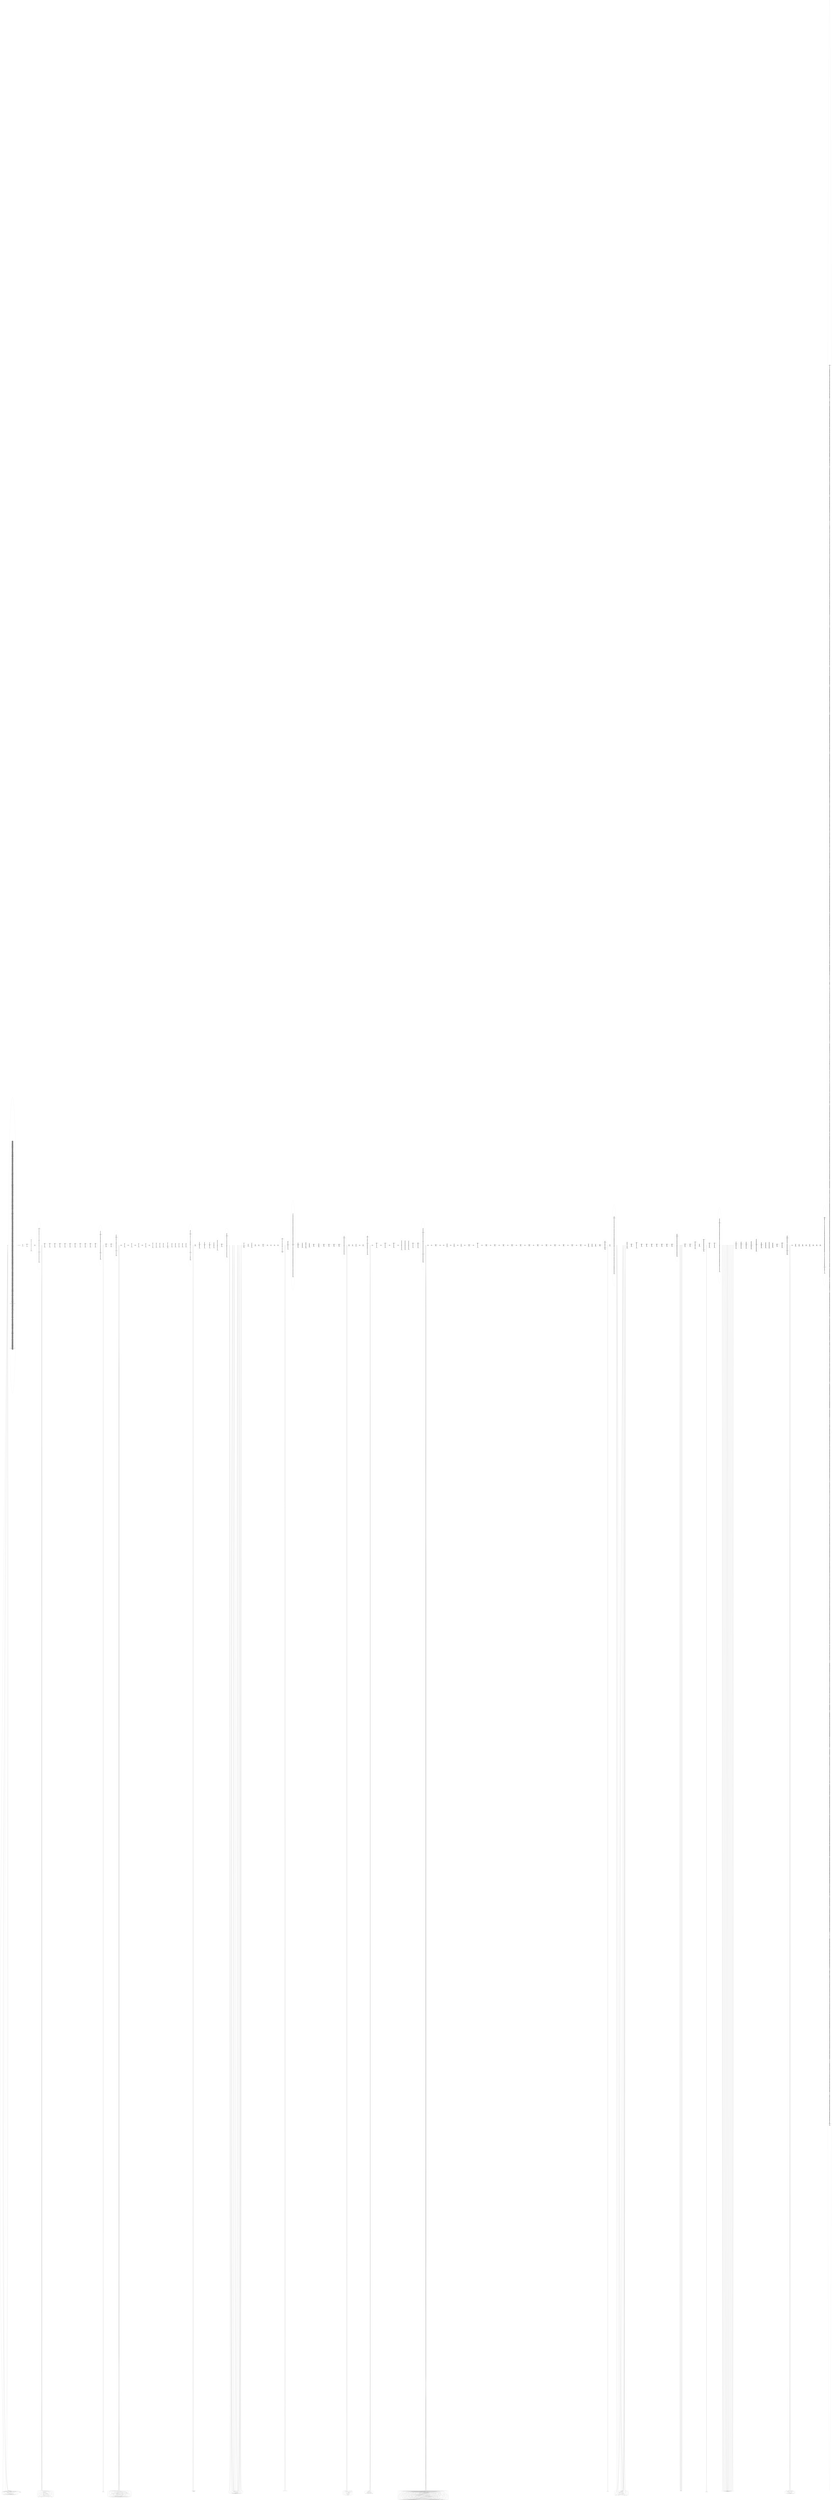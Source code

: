 strict graph G {
  1 [ label="Jack Kehoe" ];
  2 [ label="Al Pacino" ];
<<<<<<< HEAD
=======
<<<<<<< HEAD
  3 [ label="Barbara Eda-Young" ];
  4 [ label="Judd Hirsch" ];
  5 [ label="Bernard Barrow" ];
  6 [ label="Albert Henderson" ];
  7 [ label="Biff McGuire" ];
  8 [ label="Tony Roberts" ];
  9 [ label="F. Murray Abraham" ];
  10 [ label="Ted Beniades" ];
  11 [ label="Woodie King Jr." ];
  12 [ label="Allan Rich" ];
  13 [ label="M. Emmet Walsh" ];
  14 [ label="Edward Grover" ];
  15 [ label="Joseph Bova" ];
  16 [ label="James Tolkan" ];
  17 [ label="Cornelia Sharpe" ];
  18 [ label="John Randolph" ];
  19 [ label="Nathan George" ];
  20 [ label="Alexei Sayle" ];
  21 [ label="Jami Gertz" ];
  22 [ label="Lukas Haas" ];
  23 [ label="Peter Kowanko" ];
  24 [ label="Richard Jordan" ];
  25 [ label="Jason Patric" ];
  26 [ label="Adrian Pasdar" ];
  27 [ label="Bruce Payne" ];
  28 [ label="Charles Durning" ];
  29 [ label="James LeGros" ];
  30 [ label="Claude Brooks" ];
  31 [ label="Terrence Mann" ];
  32 [ label="Willoughby Gray" ];
  33 [ label="Peter DeLuise" ];
  34 [ label="Sarah Douglas" ];
  35 [ label="Frank Converse" ];
  36 [ label="Robert De Niro" ];
  37 [ label="Robert Duvall" ];
  38 [ label="Diane Keaton" ];
  39 [ label="James Caan" ];
  40 [ label="Talia Shire" ];
  41 [ label="John Cazale" ];
  42 [ label="Marlon Brando" ];
  43 [ label="Roscoe Lee Browne" ];
  44 [ label="Elizabeth Halliday" ];
  45 [ label="Melvyn Douglas" ];
  46 [ label="William Smith" ];
  47 [ label="Charles Aidman" ];
  48 [ label="Richard Widmark" ];
  49 [ label="Pamela Roland" ];
  50 [ label="Burt Young" ];
  51 [ label="Allan Dean Moore" ];
  52 [ label="Lionel Murton" ];
  53 [ label="Gerald S. O'Loughlin" ];
  54 [ label="Drew W. Wesche" ];
  55 [ label="Morgan Paull" ];
  56 [ label="William Marshall" ];
  57 [ label="M. Phil Senini" ];
  58 [ label="David Healy" ];
  59 [ label="Richard Jaeckel" ];
  60 [ label="Robert MacLeod" ];
  61 [ label="Thomasine Heiner" ];
  62 [ label="Ed Bishop" ];
  63 [ label="Kent O. Doering" ];
  64 [ label="Bill Walker" ];
  65 [ label="Garrick Hagon" ];
  66 [ label="David Baxt" ];
  67 [ label="Robert O'Neil" ];
  68 [ label="Don Fellows" ];
  69 [ label="John Ratzenberger" ];
  70 [ label="Gary Harper" ];
  71 [ label="Phil Brown" ];
  72 [ label="Charles McGraw" ];
  73 [ label="Shane Rimmer" ];
  74 [ label="Rich Steber" ];
  75 [ label="Simon Scott" ];
  76 [ label="Gary Cockrell" ];
  77 [ label="William Hootkins" ];
  78 [ label="Robert Sherman" ];
  79 [ label="Joseph Cotten" ];
  80 [ label="Glenn Beck" ];
  81 [ label="Weston Gavin" ];
  82 [ label="Mark Russell" ];
  83 [ label="Rich Demarest" ];
  84 [ label="Ray Jewers" ];
  85 [ label="Ron Lee" ];
  86 [ label="Leif Erickson" ];
  87 [ label="Burt Lancaster" ];
  88 [ label="Paul Winfield" ];
  89 [ label="Gerrit Graham" ];
  90 [ label="Paul Bartel" ];
  91 [ label="Ricky Parker" ];
  92 [ label="Lara Parker" ];
  93 [ label="Joseph King" ];
  94 [ label="Jennifer Salt" ];
  95 [ label="Paul Hirsch" ];
  96 [ label="Andy Parker" ];
  97 [ label="Bruce D. Price" ];
  98 [ label="Allen Garfield" ];
  99 [ label="Floyd L. Peterson" ];
  100 [ label="Roger Bart" ];
  101 [ label="Hallie Kate Eisenberg" ];
  102 [ label="Stephen Tobolowsky" ];
  103 [ label="Rip Torn" ];
  104 [ label="Gary Sandy" ];
  105 [ label="Cliff Curtis" ];
  106 [ label="Philip Baker Hall" ];
  107 [ label="Renee Olstead" ];
  108 [ label="Mike Moore" ];
  109 [ label="Christopher Plummer" ];
  110 [ label="Russell Crowe" ];
  111 [ label="Bruce McGill" ];
  112 [ label="Jack Palladino" ];
  113 [ label="Diane Venora" ];
  114 [ label="Debi Mazar" ];
  115 [ label="Gina Gershon" ];
  116 [ label="Michael Gambon" ];
  117 [ label="Lindsay Crouse" ];
  118 [ label="Colm Feore" ];
  119 [ label="Evan Rachel Wood" ];
  120 [ label="Elias Koteas" ];
  121 [ label="Catherine Keener" ];
  122 [ label="Rebecca Romijn" ];
  123 [ label="Pruitt Taylor Vince" ];
  124 [ label="Rachel Roberts" ];
  125 [ label="Winona Ryder" ];
  126 [ label="Joel Heyman" ];
  127 [ label="Jason Schwartzman" ];
  128 [ label="Jay Mohr" ];
  129 [ label="Kelly Anna Cox" ];
  130 [ label="Paul Shenar" ];
  131 [ label="Ángel Salazar" ];
  132 [ label="Dennis Holahan" ];
  133 [ label="Mary Elizabeth Mastrantonio" ];
  134 [ label="Mark Margolis" ];
  135 [ label="Michael Alldredge" ];
  136 [ label="Michael P. Moran" ];
  137 [ label="Arnaldo Santana" ];
  138 [ label="Steven Bauer" ];
  139 [ label="Robert Loggia" ];
  140 [ label="Harris Yulin" ];
  141 [ label="Pepe Serna" ];
  142 [ label="Michelle Pfeiffer" ];
  143 [ label="Al Israel" ];
  144 [ label="Míriam Colón" ];
  145 [ label="Bill Durks" ];
  146 [ label="Mary Davenport" ];
  147 [ label="Bill Finley" ];
  148 [ label="Burt Richards" ];
  149 [ label="Dolph Sweet" ];
  150 [ label="Catherine Gaffigan" ];
  151 [ label="James Mapes" ];
  152 [ label="Justine Johnston" ];
  153 [ label="Margot Kidder" ];
  154 [ label="Barnard Hughes" ];
  155 [ label="Lisle Wilson" ];
  156 [ label="Olympia Dukakis" ];
  157 [ label="William Finley" ];
  158 [ label="Malin Åkerman" ];
  159 [ label="Skye P. Marshall" ];
  160 [ label="Julia Stiles" ];
  161 [ label="Jason Gibson" ];
  162 [ label="Alice Eve" ];
  163 [ label="Sara Fletcher" ];
  164 [ label="Byung-hun Lee" ];
  165 [ label="Josh Duhamel" ];
  166 [ label="Anthony Hopkins" ];
  167 [ label="Gregory Alan Williams" ];
  168 [ label="Chris Marquette" ];
  169 [ label="Ara Gelici" ];
  170 [ label="Glen Powell" ];
  171 [ label="Randi Brooks" ];
  172 [ label="Vicki Wauchope" ];
  173 [ label="Steven Lambert" ];
  174 [ label="James Woods" ];
  175 [ label="Christopher Wynne" ];
  176 [ label="Jan McGill" ];
  177 [ label="Melinda Lynch" ];
  178 [ label="Dennis Stewart" ];
  179 [ label="Annie McEnroe" ];
  180 [ label="John Petievich" ];
  181 [ label="Raymond J. Barry" ];
  182 [ label="Charles Haid" ];
  183 [ label="Lesley Ann Warren" ];
  184 [ label="James Coburn" ];
  185 [ label="Melinda Dillon" ];
  186 [ label="Bob Hope" ];
  187 [ label="Richard Pryor" ];
  188 [ label="Austin Pendleton" ];
  189 [ label="Jerry Nelson" ];
  190 [ label="Dave Goelz" ];
  191 [ label="H.B. Haggerty" ];
  192 [ label="Mel Brooks" ];
  193 [ label="Richard Hunt" ];
  194 [ label="Bruce Kirby" ];
  195 [ label="Paul Williams" ];
  196 [ label="Milton Berle" ];
  197 [ label="Jim Henson" ];
  198 [ label="Frank Oz" ];
  199 [ label="Scott Walker" ];
  200 [ label="Steve Martin" ];
  201 [ label="Edgar Bergen" ];
  202 [ label="Elliott Gould" ];
  203 [ label="Cloris Leachman" ];
  204 [ label="Telly Savalas" ];
  205 [ label="Carol Kane" ];
  206 [ label="Caroll Spinney" ];
  207 [ label="Dom DeLuise" ];
  208 [ label="James Frawley" ];
  209 [ label="Madeline Kahn" ];
  210 [ label="Orson Welles" ];
  211 [ label="Sam Raimi" ];
  212 [ label="Jennifer Jason Leigh" ];
  213 [ label="Tim Robbins" ];
  214 [ label="John Mahoney" ];
  215 [ label="Steve Buscemi" ];
  216 [ label="Paul Newman" ];
  217 [ label="Jon Polito" ];
  218 [ label="Peter Gallagher" ];
  219 [ label="Bruce Campbell" ];
  220 [ label="Jim True" ];
  221 [ label="Bill Cobbs" ];
  222 [ label="Harry Bugin" ];
  223 [ label="Anna Nicole Smith" ];
  224 [ label="Patrick Cranshaw" ];
  225 [ label="John Goodman" ];
  226 [ label="Skylar Gasper" ];
  227 [ label="Harmony Korine" ];
  228 [ label="Marisa Varela" ];
  229 [ label="Holly Hunter" ];
  230 [ label="Chris Messina" ];
  231 [ label="Lynn Stalmaster" ];
  232 [ label="Bette Midler" ];
  233 [ label="Martin Scorsese" ];
  234 [ label="Jon Voight" ];
  235 [ label="Clint Eastwood" ];
  236 [ label="Diane Lane" ];
  237 [ label="Danny Glover" ];
  238 [ label="Glenn Close" ];
  239 [ label="Woody Allen" ];
  240 [ label="Robert Redford" ];
  241 [ label="Marion Dougherty" ];
  242 [ label="Jeff Bridges" ];
  243 [ label="Richard Dreyfuss" ];
  244 [ label="John Travolta" ];
  245 [ label="Kris Marshall" ];
  246 [ label="Mackenzie Crook" ];
  247 [ label="Heather Goldenhersh" ];
  248 [ label="Jeremy Irons" ];
  249 [ label="Jules Werner" ];
  250 [ label="Lynn Collins" ];
  251 [ label="Charlie Cox" ];
  252 [ label="Joseph Fiennes" ];
  253 [ label="Gregor Fisher" ];
  254 [ label="Anton Rodgers" ];
  255 [ label="John Sessions" ];
  256 [ label="David Harewood" ];
  257 [ label="Allan Corduner" ];
  258 [ label="Ron Cook" ];
  259 [ label="Zuleikha Robinson" ];
  260 [ label="Kathy Baker" ];
  261 [ label="Ben Cook" ];
  262 [ label="Annie Parisse" ];
  263 [ label="Kristen Bush" ];
  264 [ label="Greg Grunberg" ];
  265 [ label="Peter Jacobson" ];
  266 [ label="Murphy Guyer" ];
  267 [ label="Michael Mastro" ];
  268 [ label="Sean Cullen" ];
  269 [ label="Steve Coulter" ];
  270 [ label="Tom Kemp" ];
  271 [ label="Larry Mitchell" ];
  272 [ label="Darren Goldstein" ];
  273 [ label="William Hill" ];
  274 [ label="Josh Mowrey" ];
  275 [ label="Riley Keough" ];
  276 [ label="Jim Johnson" ];
  277 [ label="Sarah Jessica Parker" ];
  278 [ label="Alec Baldwin" ];
  279 [ label="Philip Seymour Hoffman" ];
  280 [ label="Ricky Jay" ];
  281 [ label="Michael Higgins" ];
  282 [ label="David Paymer" ];
  283 [ label="John Krasinski" ];
  284 [ label="Rebecca Pidgeon" ];
  285 [ label="Jonathan Katz" ];
  286 [ label="Laura Silverman" ];
  287 [ label="William H. Macy" ];
  288 [ label="Clark Gregg" ];
  289 [ label="Michael Bradshaw" ];
  290 [ label="J. J. Johnston" ];
  291 [ label="Patti LuPone" ];
  292 [ label="Lionel Mark Smith" ];
  293 [ label="Penelope Ann Miller" ];
  294 [ label="Joseph Siravo" ];
  295 [ label="Viggo Mortensen" ];
  296 [ label="Ingrid Rogers" ];
  297 [ label="John Augstin Ortiz" ];
  298 [ label="John Leguizamo" ];
  299 [ label="James Rebhorn" ];
  300 [ label="Frank Minucci" ];
  301 [ label="John Finn" ];
  302 [ label="Sean Penn" ];
  303 [ label="Luis Guzmán" ];
  304 [ label="Jorge Porcel" ];
  305 [ label="Jaime Sánchez" ];
  306 [ label="Alan Blumenfeld" ];
  307 [ label="Melissa Leo" ];
  308 [ label="Brian Dennehy" ];
  309 [ label="Carla Gugino" ];
  310 [ label="Curtis Jackson" ];
  311 [ label="Oleg Taktarov" ];
  312 [ label="Frank John Hughes" ];
  313 [ label="Trilby Glover" ];
  314 [ label="Sterling K. Brown" ];
  315 [ label="Donnie Wahlberg" ];
  316 [ label="Rob Dyrdek" ];
  317 [ label="John Kerr" ];
  318 [ label="Anne Francis" ];
  319 [ label="Arthur Storch" ];
  320 [ label="Judy Tucker" ];
  321 [ label="Louise Manning" ];
  322 [ label="James Broderick" ];
  323 [ label="Noah Keen" ];
  324 [ label="René Enríquez" ];
  325 [ label="Jo Anna March" ];
  326 [ label="Eileen Fulton" ];
  327 [ label="Lloyd Nolan" ];
  328 [ label="Kay Medford" ];
  329 [ label="Richard Bauman" ];
  330 [ label="Lauren Gilbert" ];
  331 [ label="Julius Monk" ];
  332 [ label="Patricia Basch" ];
  333 [ label="William \"Billy\" Benedict" ];
  334 [ label="Larry D. Mann" ];
  335 [ label="Paulene Myers" ];
  336 [ label="Ken Sansom" ];
  337 [ label="Charles Dierkop" ];
  338 [ label="Ta-Tanisha" ];
  339 [ label="Avon Long" ];
  340 [ label="Leonard Barr" ];
  341 [ label="Ray Walston" ];
  342 [ label="Sally Kirkland" ];
  343 [ label="Dana Elcar" ];
  344 [ label="Dimitra Arliss" ];
  345 [ label="James J. Sloyan" ];
  346 [ label="Tom Spratley" ];
  347 [ label="Kenneth O'Brien" ];
  348 [ label="Robert Shaw" ];
  349 [ label="Lee Paul" ];
  350 [ label="Arch Johnson" ];
  351 [ label="John Heffernan" ];
  352 [ label="Robert Earl Jones" ];
  353 [ label="Ed Bakey" ];
  354 [ label="Eileen Brennan" ];
  355 [ label="Joe Tornatore" ];
  356 [ label="Harold Gould" ];
  357 [ label="Jack Collins" ];
  358 [ label="Brad Sullivan" ];
  359 [ label="John Quade" ];
  360 [ label="Jude Ciccolella" ];
  361 [ label="Kevin Spacey" ];
  362 [ label="Jonathan Pryce" ];
  363 [ label="Jack Lemmon" ];
  364 [ label="Bruce Altman" ];
  365 [ label="Ed Harris" ];
  366 [ label="Alan Arkin" ];
  367 [ label="Tony Beckley" ];
  368 [ label="Steven Anderson" ];
  369 [ label="Colleen Dewhurst" ];
  370 [ label="Ron O'Neal" ];
  371 [ label="Estelle Omens" ];
  372 [ label="Sully Boyar" ];
  373 [ label="Amy Levitt" ];
  374 [ label="Susan Peretz" ];
  375 [ label="John Marriott" ];
  376 [ label="Lance Henriksen" ];
  377 [ label="Chris Sarandon" ];
  378 [ label="Sandra Kazan" ];
  379 [ label="Edwin \"Chu Chu\" Malave" ];
  380 [ label="Lionel Pina" ];
  381 [ label="Dick Anthony Williams" ];
  382 [ label="Beulah Garrick" ];
  383 [ label="Dominic Chianese" ];
  384 [ label="Philip Charles MacKenzie" ];
  385 [ label="Gary Springer" ];
  386 [ label="Judith Malina" ];
  387 [ label="Penelope Allen" ];
  388 [ label="Marcia Jean Kurtz" ];
  389 [ label="Benjamin McKenzie" ];
  390 [ label="William Forsythe" ];
  391 [ label="Michael Eklund" ];
  392 [ label="Alicia Witt" ];
  393 [ label="Leah Cairns" ];
  394 [ label="Paul Campbell" ];
  395 [ label="Vicky Huang" ];
  396 [ label="Brendan Fletcher" ];
  397 [ label="Neal McDonough" ];
  398 [ label="Kristina Copeland" ];
  399 [ label="Tammy Hui" ];
  400 [ label="Deborah Kara Unger" ];
  401 [ label="Michal Yannai" ];
  402 [ label="Amy Brenneman" ];
  403 [ label="Carrie Genzel" ];
  404 [ label="Stephen Moyer" ];
  405 [ label="Christopher Redman" ];
  406 [ label="Victoria Tennant II" ];
  407 [ label="Leelee Sobieski" ];
  408 [ label="Kansas Bowling" ];
  409 [ label="Mike Moh" ];
  410 [ label="Costa Ronin" ];
  411 [ label="Austin Butler" ];
  412 [ label="Lorenza Izzo" ];
  413 [ label="Rebecca Gayheart" ];
  414 [ label="Damian Lewis" ];
  415 [ label="Samantha Robinson" ];
  416 [ label="Sydney Sweeney" ];
  417 [ label="James Landry Hébert" ];
  418 [ label="Harley Quinn Smith" ];
  419 [ label="Nicholas Hammond" ];
  420 [ label="Madisen Beaty" ];
  421 [ label="Margot Robbie" ];
  422 [ label="Maya Hawke" ];
  423 [ label="Luke Perry" ];
  424 [ label="Rachel Redleaf" ];
  425 [ label="Bruce Dern" ];
  426 [ label="Lena Dunham" ];
  427 [ label="Margaret Qualley" ];
  428 [ label="Rumer Willis" ];
  429 [ label="Dreama Walker" ];
  430 [ label="Rafał Zawierucha" ];
  431 [ label="Victoria Pedretti" ];
  432 [ label="Zoë Bell" ];
  433 [ label="Mikey Madison" ];
  434 [ label="Leonardo DiCaprio" ];
  435 [ label="Brad Pitt" ];
  436 [ label="Kurt Russell" ];
  437 [ label="Scoot McNairy" ];
  438 [ label="Emile Hirsch" ];
  439 [ label="Julia Butters" ];
  440 [ label="Dakota Fanning" ];
  441 [ label="Rebecca Rittenhouse" ];
  442 [ label="Timothy Olyphant" ];
  443 [ label="Danielle Harris" ];
  444 [ label="Damon Herriman" ];
  445 [ label="Kyra Sedgwick" ];
  446 [ label="Nina Arianda" ];
  447 [ label="Dylan Baker" ];
  448 [ label="Dan Hedaya" ];
  449 [ label="Billy Porter" ];
  450 [ label="Greta Gerwig" ];
  451 [ label="Mary Louise Wilson" ];
  452 [ label="Dianne Wiest" ];
  453 [ label="Charles Grodin" ];
  454 [ label="Christopher Walken" ];
  455 [ label="Bill Burr" ];
  456 [ label="Julianna Margulies" ];
  457 [ label="Addison Timlin" ];
  458 [ label="Vanessa Ferlito" ];
  459 [ label="Katheryn Winnick" ];
  460 [ label="Lucy Punch" ];
  461 [ label="Richard Kiley" ];
  462 [ label="John Horn" ];
  463 [ label="Michael Lombard" ];
  464 [ label="Larry Gates" ];
  465 [ label="Robert Gerringer" ];
  466 [ label="Howard Green" ];
  467 [ label="Jessie Royce Landis" ];
  468 [ label="Gilmer McCormick" ];
  469 [ label="Ernest Graves" ];
  470 [ label="Elizabeth Hubbard" ];
  471 [ label="Jill Clayburgh" ];
  472 [ label="Ben Pesner" ];
  473 [ label="Frances Sternhagen" ];
  474 [ label="Mary Kay Place" ];
  475 [ label="Burt Reynolds" ];
  476 [ label="Jay O. Sanders" ];
  477 [ label="Kevin Bacon" ];
  478 [ label="Daniel Stern" ];
  479 [ label="Candice Bergen" ];
  480 [ label="Wallace Shawn" ];
  481 [ label="Michael Aronin" ];
  482 [ label="Richard Cox" ];
  483 [ label="Gene Davis" ];
  484 [ label="Mike Starr" ];
  485 [ label="James Remar" ];
  486 [ label="Steve Inwood" ];
  487 [ label="Henry Judd Baker" ];
  488 [ label="Powers Boothe" ];
  489 [ label="Jay Acovone" ];
  490 [ label="Joe Spinell" ];
  491 [ label="Karen Allen" ];
  492 [ label="Sonny Grosso" ];
  493 [ label="Edward O'Neil" ];
  494 [ label="Randy Jurgensen" ];
  495 [ label="Larry Atlas" ];
  496 [ label="William Russ" ];
  497 [ label="Keith Prentice" ];
  498 [ label="Barton Heyman" ];
  499 [ label="Allan Miller" ];
  500 [ label="Leo Burmester" ];
  501 [ label="Leland Starnes" ];
  502 [ label="Paul Sorvino" ];
  503 [ label="Don Scardino" ];
  504 [ label="Harrison Ford" ];
  505 [ label="Frederic Forrest" ];
  506 [ label="Cindy Williams" ];
  507 [ label="Elizabeth MacRae" ];
  508 [ label="Mark Wheeler" ];
  509 [ label="Robert Shields" ];
  510 [ label="Gene Hackman" ];
  511 [ label="Teri Garr" ];
  512 [ label="Phoebe Alexander" ];
  513 [ label="Robert Costanzo" ];
  514 [ label="Beatrice Straight" ];
  515 [ label="Richard Bright" ];
  516 [ label="Oliver Reed" ];
  517 [ label="Toni Kalem" ];
  518 [ label="Ernie Hudson" ];
  519 [ label="Castulo Guerra" ];
  520 [ label="Olivia Newton-John" ];
  521 [ label="Scatman Crothers" ];
  522 [ label="Channing Tatum" ];
  523 [ label="Tracy Morgan" ];
  524 [ label="Ray Liotta" ];
  525 [ label="James Ransone" ];
  526 [ label="Katie Holmes" ];
  527 [ label="Juliette Binoche" ];
  528 [ label="Tamara Tunie" ];
  529 [ label="Craig T. Nelson" ];
  530 [ label="Laura Harrington" ];
  531 [ label="Delroy Lindo" ];
  532 [ label="Heather Matarazzo" ];
  533 [ label="George Wyner" ];
  534 [ label="Debra Monk" ];
  535 [ label="Chris Bauer" ];
  536 [ label="Senator" ];
  537 [ label="Don King" ];
  538 [ label="Ruben Santiago-Hudson" ];
  539 [ label="Neal Jones" ];
  540 [ label="Connie Nielsen" ];
  541 [ label="Roy Jones Jr" ];
  542 [ label="Monica Keena" ];
  543 [ label="Judith Ivey" ];
  544 [ label="Vyto Ruginis" ];
  545 [ label="M.B. Ghaffari" ];
  546 [ label="Pamela Gray" ];
  547 [ label="Keanu Reeves" ];
  548 [ label="Jeffrey Jones" ];
  549 [ label="Charlize Theron" ];
  550 [ label="Mickey Knox" ];
  551 [ label="Aurora Maris" ];
  552 [ label="Van Doude" ];
  553 [ label="André Valardy" ];
  554 [ label="Isabelle de Blonay" ];
  555 [ label="Maurice Vallier" ];
  556 [ label="Norm Nielsen" ];
  557 [ label="Stephan Meldegg" ];
  558 [ label="Dorothy James" ];
  559 [ label="Gérard Hernandez" ];
  560 [ label="Féodor Atkine" ];
  561 [ label="Bernie Pollack" ];
  562 [ label="Al Silvani" ];
  563 [ label="Antonino Faa Di Bruno" ];
  564 [ label="Dominique Briand" ];
  565 [ label="Monique Lejeune" ];
  566 [ label="Patrick Floersheim" ];
  567 [ label="Franco Ressel" ];
  568 [ label="Anny Duperey" ];
  569 [ label="Marthe Keller" ];
  570 [ label="Guido Alberti" ];
  571 [ label="Steve Gadler" ];
  572 [ label="Walter McGinn" ];
  573 [ label="Romolo Valli" ];
  574 [ label="Welker White" ];
  575 [ label="Jack Huston" ];
  576 [ label="Bobby Cannavale" ];
  577 [ label="Marin Ireland" ];
  578 [ label="India Ennenga" ];
  579 [ label="Sebastian Maniscalco" ];
  580 [ label="Paul Herman" ];
  581 [ label="Kathrine Narducci" ];
  582 [ label="Jennifer Mudge" ];
  583 [ label="Anna Paquin" ];
  584 [ label="Steven Van Zandt" ];
  585 [ label="Jesse Plemons" ];
  586 [ label="Lucy Gallina" ];
  587 [ label="Domenick Lombardozzi" ];
  588 [ label="Ray Romano" ];
  589 [ label="Louis Cancelmi" ];
  590 [ label="Stephanie Kurtzuba" ];
  591 [ label="Gary Basaraba" ];
  592 [ label="Joe Pesci" ];
  593 [ label="Harvey Keitel" ];
  594 [ label="Tess Price" ];
  595 [ label="Stephen Graham" ];
  596 [ label="Eddie Deezen" ];
  597 [ label="Pat Morita" ];
  598 [ label="Thuy Trang" ];
  599 [ label="John Ales" ];
  600 [ label="Downtown Julie Brown" ];
  601 [ label="Talisa Soto" ];
  602 [ label="Mr. T" ];
  603 [ label="Tina Arning" ];
  604 [ label="Joey Dente" ];
  605 [ label="Paul Eliopoulos" ];
  606 [ label="Fabio Lanzoni" ];
  607 [ label="William Barillaro" ];
  608 [ label="Ray Charles" ];
  609 [ label="Leslie Nielsen" ];
  610 [ label="Larry Walsh" ];
  611 [ label="Clyde Kusatsu" ];
  612 [ label="Robert Culp" ];
  613 [ label="Taylor Negron" ];
  614 [ label="Rick Cramer" ];
  615 [ label="Angela Visser" ];
  616 [ label="Brad Grunberg" ];
  617 [ label="Mason Gamble" ];
  618 [ label="Elya Baskin" ];
  619 [ label="Robert Guillaume" ];
  620 [ label="Wayne Cotter" ];
  621 [ label="Andy Griffith" ];
  622 [ label="Michael Berryman" ];
  623 [ label="Bruce Gray" ];
  624 [ label="John Kassir" ];
  625 [ label="Nicollette Sheridan" ];
  626 [ label="Stephanie Romanov" ];
  627 [ label="Stephen Burrows" ];
  628 [ label="Michael Lee Gogin" ];
  629 [ label="Curtis Armstrong" ];
  630 [ label="Keith Campbell" ];
  631 [ label="Andrew Christian English" ];
  632 [ label="\"Weird Al\" Yankovic" ];
  633 [ label="Marcia Gay Harden" ];
  634 [ label="Rawle D. Lewis" ];
  635 [ label="Barry Bostwick" ];
  636 [ label="Alex Trebek" ];
  637 [ label="Joyce Brothers" ];
  638 [ label="Carlos Lauchu" ];
  639 [ label="Carl Ciarfalio" ];
  640 [ label="Hulk Hogan" ];
  641 [ label="Johnny G" ];
  642 [ label="Sally Stevens" ];
  643 [ label="Roger Clinton" ];
  644 [ label="Ellen Barkin" ];
  645 [ label="Michael O'Neill" ];
  646 [ label="Richard Jenkins" ];
  647 [ label="William Hickey" ];
  648 [ label="John Spencer" ];
  649 [ label="Michael Rooker" ];
  650 [ label="Jack White" ];
  651 [ label="Tom Mardirosian" ];
  652 [ label="Rex Everhart" ];
  653 [ label="Josef Sommer" ];
  654 [ label="James Murtaugh" ];
  655 [ label="Anita Barone" ];
  656 [ label="Donald Sutherland" ];
  657 [ label="Belinda Bauer" ];
  658 [ label="Jihmi Kennedy" ];
  659 [ label="Addison Powell" ];
  660 [ label="Lupe Ontiveros" ];
  661 [ label="Colby Chester" ];
  662 [ label="Robert Clary" ];
  663 [ label="Stephen Elliott" ];
  664 [ label="Roy Thinnes" ];
  665 [ label="William Sylvester" ];
  666 [ label="Rolfe Sedan" ];
  667 [ label="Katherine Helmond" ];
  668 [ label="Gig Young" ];
  669 [ label="George C. Scott" ];
  670 [ label="Richard A. Dysart" ];
  671 [ label="Burgess Meredith" ];
  672 [ label="Michael Richardson" ];
  673 [ label="Alan Oppenheimer" ];
  674 [ label="David Mauro" ];
  675 [ label="Greg Mullavey" ];
  676 [ label="Joyce Davis" ];
  677 [ label="Herbert Morrison" ];
  678 [ label="Jean Rasey" ];
  679 [ label="Joanna Cook Moore" ];
  680 [ label="William Atherton" ];
  681 [ label="Anne Bancroft" ];
  682 [ label="René Auberjonois" ];
  683 [ label="Herbert Nelson" ];
  684 [ label="Peter Donat" ];
  685 [ label="Bob Dishy" ];
  686 [ label="Bob Elliott" ];
  687 [ label="Ari Meyers" ];
  688 [ label="Tuesday Weld" ];
  689 [ label="Alan King" ];
  690 [ label="Benjamin H. Carlin" ];
  691 [ label="Dyan Cannon" ];
  692 [ label="Ray Goulding" ];
  693 [ label="Eric Gurry" ];
  694 [ label="B. J. Barie" ];
  695 [ label="Richard Belzer" ];
  696 [ label="Elva Leff" ];
  697 [ label="Mark Harmon" ];
  698 [ label="Nicholas Sadler" ];
  699 [ label="Bill Paxton" ];
  700 [ label="Annabeth Gish" ];
  701 [ label="Frederick Lawrence" ];
  702 [ label="Nora Dunn" ];
  703 [ label="Jonathan Penner" ];
  704 [ label="Jason Alexander" ];
  705 [ label="Ron Perlman" ];
  706 [ label="Courtney B. Vance" ];
  707 [ label="Cameron Diaz" ];
  708 [ label="Ron Eldard" ];
  709 [ label="Jerry Orbach" ];
  710 [ label="Gary Marinoff" ];
  711 [ label="Ellen McElduff" ];
  712 [ label="Susan Floyd" ];
  713 [ label="Jessica Chastain" ];
  714 [ label="Roxanne Hart" ];
  715 [ label="Kevin Anderson" ];
  716 [ label="Alan North" ];
  717 [ label="Michael Gorrin" ];
  718 [ label="Jeffrey Tambor" ];
  719 [ label="Beverly Sanders" ];
  720 [ label="Jack Warden" ];
  721 [ label="Lee Strasberg" ];
  722 [ label="Thomas Waites" ];
  723 [ label="John Forsythe" ];
  724 [ label="Connie Sawyer" ];
  725 [ label="Vincent Beck" ];
  726 [ label="Robert Symonds" ];
  727 [ label="Larry Bryggman" ];
  728 [ label="Tom Quinn" ];
  729 [ label="Baxter Harris" ];
  730 [ label="Christine Lahti" ];
  731 [ label="Keith Andes" ];
  732 [ label="Charles Siebert" ];
  733 [ label="Joe Morton" ];
  734 [ label="Robert Christian" ];
  735 [ label="Victor Arnold" ];
  736 [ label="Sam Levene" ];
  737 [ label="Arnold Marlé" ];
  738 [ label="Michael Mellinger" ];
  739 [ label="Alfred Lynch" ];
  740 [ label="George Mikell" ];
  741 [ label="Reginald Beckwith" ];
  742 [ label="Richard Carpenter" ];
  743 [ label="Colin Blakely" ];
  744 [ label="Ferdy Mayne" ];
  745 [ label="Bernard Archard" ];
  746 [ label="Lewis Fiander" ];
  747 [ label="Mark Eden" ];
  748 [ label="Margaret Whiting" ];
  749 [ label="Nigel Stock" ];
  750 [ label="Ed Devereaux" ];
  751 [ label="Richard Marner" ];
  752 [ label="Dirk Bogarde" ];
  753 [ label="Douglas Livingstone" ];
  754 [ label="George Pravda" ];
  755 [ label="Olaf Pooley" ];
  756 [ label="Maria Perschy" ];
  757 [ label="Michael V. Gazzo" ];
  758 [ label="Harry Dean Stanton" ];
  759 [ label="Leopoldo Trieste" ];
  760 [ label="Troy Donahue" ];
  761 [ label="B. Kirby Jr." ];
  762 [ label="Gastone Moschin" ];
  763 [ label="Tom Rosqui" ];
  764 [ label="John Aprea" ];
  765 [ label="Richard S. Castellano" ];
  766 [ label="Mariana Hill" ];
  767 [ label="Oreste Baldini" ];
  768 [ label="Amerigo Tot" ];
  769 [ label="Danny Aiello" ];
  770 [ label="Francesca De Sapio" ];
  771 [ label="G. D. Spradlin" ];
  772 [ label="Morgana King" ];
  773 [ label="Abe Vigoda" ];
  774 [ label="Frank Sivero" ];
  775 [ label="Joseph Maher" ];
  776 [ label="Paul Guilfoyle" ];
  777 [ label="Edward Herrmann" ];
  778 [ label="Irving Metzman" ];
  779 [ label="David L. Lander" ];
  780 [ label="Dabney Coleman" ];
  781 [ label="Tom Noonan" ];
  782 [ label="Carrie Fisher" ];
  783 [ label="Art LaFleur" ];
  784 [ label="Tom Hanks" ];
  785 [ label="Pete Cody" ];
  786 [ label="Lori Singer" ];
  787 [ label="David Ogden Stiers" ];
  788 [ label="Jim Belushi" ];
  789 [ label="Ed Herrmann" ];
  790 [ label="Estelle Parsons" ];
  791 [ label="Jack Stehlin" ];
  792 [ label="Ozman Sirgood" ];
  793 [ label="Geoffrey Owens" ];
  794 [ label="Barry Navidi" ];
  795 [ label="Joe Roseto" ];
  796 [ label="Steve Roman" ];
  797 [ label="Swen Temmel" ];
  798 [ label="Thomas Kretschmann" ];
  799 [ label="Mitch Pileggi" ];
  800 [ label="Lala Kent" ];
  801 [ label="Carlos Leal" ];
  802 [ label="Meadow Williams" ];
  803 [ label="Carsten Norgaard" ];
  804 [ label="Marcus Rafinski" ];
  805 [ label="Drew Taylor" ];
  806 [ label="Richard Venture" ];
  807 [ label="Tom Riis Farrell" ];
  808 [ label="Todd Louiso" ];
  809 [ label="Margaret Eginton" ];
  810 [ label="Bradley Whitford" ];
  811 [ label="Frances Conroy" ];
  812 [ label="Alyson" ];
  813 [ label="June Squibb" ];
  814 [ label="Matt Smith" ];
  815 [ label="Sally Murphy" ];
  816 [ label="Rochelle Oliver" ];
  817 [ label="Gene Canfield" ];
  818 [ label="Michael Santoro" ];
  819 [ label="Leonard Gaines" ];
  820 [ label="Gabrielle Anwar" ];
  821 [ label="Chris O'Donnell" ];
  822 [ label="Julian" ];
  823 [ label="Johnny Martino" ];
  824 [ label="Gianni Russo" ];
  825 [ label="Salvatore Corsitto" ];
  826 [ label="Rudy Bond" ];
  827 [ label="Richard Castellano" ];
  828 [ label="John Marley" ];
  829 [ label="Al Lettieri" ];
  830 [ label="Al Martino" ];
  831 [ label="Richard Conte" ];
  832 [ label="Sterling Hayden" ];
  833 [ label="Lenny Montana" ];
  834 [ label="Tom Amandes" ];
  835 [ label="Erin Torpey" ];
  836 [ label="Charles Noland" ];
  837 [ label="Michael Milhoan" ];
  838 [ label="Danso Gordon" ];
  839 [ label="Wes Robinson" ];
  840 [ label="Matthew Carey" ];
  841 [ label="David Collins" ];
  842 [ label="Zoe Saldana" ];
  843 [ label="Brett Tabisel" ];
  844 [ label="Ray Santiago" ];
  845 [ label="Milo Ventimiglia" ];
  846 [ label="Mark Derwin" ];
  847 [ label="Arielle Kebbel" ];
  848 [ label="Keith Britton" ];
  849 [ label="Alex Solowitz" ];
  850 [ label="Todd Zeile" ];
  851 [ label="Fred Meyers" ];
  852 [ label="Billy L. Sullivan" ];
  853 [ label="Patrick Tatten" ];
  854 [ label="Lacey Chabert" ];
  855 [ label="Donna Mitchell" ];
  856 [ label="Mary Lou Rosato" ];
  857 [ label="Patrick Borriello" ];
  858 [ label="Karen Shallo" ];
  859 [ label="Ron McLarty" ];
  860 [ label="Jerry Barone" ];
  861 [ label="Joanna Merlin" ];
  862 [ label="Rosemary De Angelis" ];
  863 [ label="Geoff Pierson" ];
  864 [ label="Nick Discenza" ];
  865 [ label="Joe Grifasi" ];
  866 [ label="Andy Romano" ];
  867 [ label="Charley Scalies" ];
  868 [ label="Richard O'Brien" ];
  869 [ label="Joan Plowright" ];
  870 [ label="Jesse Birdsall" ];
  871 [ label="Graham Greene" ];
  872 [ label="Pietro Giovanni Lantrua" ];
  873 [ label="Frank Windsor" ];
  874 [ label="Dexter Fletcher" ];
  875 [ label="Paul Brooke" ];
  876 [ label="Steven Berkoff" ];
  877 [ label="John Wells" ];
  878 [ label="Annie Lennox" ];
  879 [ label="Dave King" ];
  880 [ label="Robbie Coltrane" ];
  881 [ label="Nastassja Kinski" ];
  882 [ label="Sid Owen" ];
  883 [ label="Thomas Rosales, Jr." ];
  884 [ label="Sachi Parker" ];
  885 [ label="Phanie Napoli" ];
  886 [ label="Jorge Gil" ];
  887 [ label="Tricia Leigh Fisher" ];
  888 [ label="Richard Lawson" ];
  889 [ label="Dar Robinson" ];
  890 [ label="Jose Perez" ];
  891 [ label="Bert Rosario" ];
  892 [ label="Deanna Lund" ];
  893 [ label="Richard L. Duran" ];
  894 [ label="Dudley Remus" ];
  895 [ label="George Segal" ];
  896 [ label="Dave Cadiente" ];
  897 [ label="Alex Rocco" ];
  898 [ label="David Reynoso" ];
  899 [ label="Ignacio Menocal" ];
  900 [ label="Jesus Menocal" ];
  901 [ label="Don Moyer" ];
  902 [ label="Carlos Cervantes" ];
  903 [ label="Cástulo Guerra" ];
  904 [ label="Tim Rossovich" ];
  905 [ label="April Clough" ];
  906 [ label="Lamar Jackson" ];
  907 [ label="Armand Grossman Chucky's Hood" ];
  908 [ label="Doris Belack" ];
  909 [ label="Susan Egbert" ];
  910 [ label="Jessica Lange" ];
  911 [ label="Ellen Foley" ];
  912 [ label="Christine Ebersole" ];
  913 [ label="Lynne Thigpen" ];
  914 [ label="Anne Shropshire" ];
  915 [ label="Dustin Hoffman" ];
  916 [ label="Amy Lawrence" ];
  917 [ label="Sydney Pollack" ];
  918 [ label="Geena Davis" ];
  919 [ label="George Gaynes" ];
  920 [ label="Bill Murray" ];
  921 [ label="Bridget Fonda" ];
  922 [ label="Anthony Franciosa" ];
  923 [ label="Martin Landau" ];
  924 [ label="John Cusack" ];
  925 [ label="Richard Schiff" ];
  926 [ label="Kerry Sandomirsky" ];
  927 [ label="Nicky Katt" ];
  928 [ label="Paul Dooley" ];
  929 [ label="Martin Donovan" ];
  930 [ label="Jonathan Jackson" ];
  931 [ label="Robin Williams" ];
  932 [ label="Paula Shaw" ];
  933 [ label="Lorne Cardinal" ];
  934 [ label="Maura Tierney" ];
  935 [ label="Jay Brazeau" ];
  936 [ label="Larry Holden" ];
  937 [ label="Katharine Isabelle" ];
  938 [ label="Crystal Lowe" ];
  939 [ label="Hilary Swank" ];
  940 [ label="Colin Farrell" ];
  941 [ label="Bridget Moynahan" ];
  942 [ label="Gabriel Macht" ];
  943 [ label="Kenneth Mitchell" ];
  944 [ label="Karl Pruner" ];
  945 [ label="Adam Driver" ];
  946 [ label="Sandra Seacat" ];
  947 [ label="James Urbaniak" ];
  948 [ label="Brenda Vaccaro" ];
  949 [ label="Richard E. Council" ];
  950 [ label="Cotter Smith" ];
  951 [ label="David Wilson Barnes" ];
  952 [ label="Danny Huston" ];
  953 [ label="John Engler" ];
  954 [ label="Susan Sarandon" ];
  955 [ label="Eric Lange" ];
  956 [ label="Julian Sands" ];
  957 [ label="Matt Damon" ];
  958 [ label="Don Cheadle" ];
  959 [ label="Bernie Mac" ];
  960 [ label="Jerry Weintraub" ];
  961 [ label="Casey Affleck" ];
  962 [ label="Bob Einstein" ];
  963 [ label="Olga Sosnovska" ];
  964 [ label="Shaobo Qin" ];
  965 [ label="Eddie Izzard" ];
  966 [ label="Carl Reiner" ];
  967 [ label="Angel Oquendo" ];
  968 [ label="Eddie Jemison" ];
  969 [ label="Andy García" ];
  970 [ label="George Clooney" ];
  971 [ label="Vincent Cassel" ];
  972 [ label="Scott Caan" ];
  973 [ label="Milt Kamen" ];
  974 [ label="Nancy Marchand" ];
  975 [ label="Matthew Cowles" ];
  976 [ label="Martin Balsam" ];
  977 [ label="Robert Frink" ];
  978 [ label="Catherine Burns" ];
  979 [ label="Ron Hale" ];
  980 [ label="Robyn Morgan" ];
  981 [ label="Salome Jens" ];
  982 [ label="James Farentino" ];
  983 [ label="Bob Balaban" ];
  984 [ label="Patty Duke" ];
  985 [ label="Elsa Lanchester" ];
  986 [ label="Ann Thomas" ];
  987 [ label="Philip Sterling" ];
  988 [ label="Deborah Winters" ];
  989 [ label="Dennis Allen" ];
  990 [ label="Juliana Hansen" ];
  991 [ label="Kenneth Mars" ];
  992 [ label="Rob Paulsen" ];
  993 [ label="Candace Hutson" ];
  994 [ label="Carol Bruce" ];
  995 [ label="Scott McAfee" ];
  996 [ label="Linda Gary" ];
  997 [ label="Jeff Bennett" ];
  998 [ label="Frank Welker" ];
  999 [ label="Heather Hogan" ];
  1000 [ label="Tress MacNeille" ];
  1001 [ label="Al Cingolani" ];
  1002 [ label="Ann Wedgeworth" ];
  1003 [ label="Richard Lynch" ];
  1004 [ label="Dorothy Tristan" ];
  1005 [ label="Richard Hackman" ];
  1006 [ label="Rutanya Alda" ];
  1007 [ label="Andrew Stevens" ];
  1008 [ label="Amy Irving" ];
  1009 [ label="Jane Lambert" ];
  1010 [ label="John Cassavetes" ];
  1011 [ label="Daryl Hannah" ];
  1012 [ label="Fiona Lewis" ];
  1013 [ label="Patrick Billingsley" ];
  1014 [ label="Alice Nunn" ];
  1015 [ label="Laura Innes" ];
  1016 [ label="Gordon Jump" ];
  1017 [ label="J. P. Bumstead" ];
  1018 [ label="Sam Laws" ];
  1019 [ label="Kirk Douglas" ];
  1020 [ label="Carrie Snodgress" ];
  1021 [ label="Carol Rossen" ];
  1022 [ label="Melody Thomas Scott" ];
  1023 [ label="Joyce Easton" ];
  1024 [ label="J. Patrick McNamara" ];
  1025 [ label="Hilary Thompson" ];
  1026 [ label="Dennis Franz" ];
  1027 [ label="Amy Wright" ];
  1028 [ label="Meryl Streep" ];
  1029 [ label="George Dzundza" ];
  1030 [ label="John Savage" ];
  1031 [ label="Shirley Stoler" ];
  1032 [ label="Pierre Segui" ];
  1033 [ label="Chuck Aspegren" ];
  1034 [ label="Rohan Chand" ];
  1035 [ label="Gary Valentine" ];
  1036 [ label="Norm Macdonald" ];
  1037 [ label="Allen Covert" ];
  1038 [ label="Adam Sandler" ];
  1039 [ label="Dana Carvey" ];
  1040 [ label="David Spade" ];
  1041 [ label="Eugenio Derbez" ];
  1042 [ label="Santiago Segura" ];
  1043 [ label="Gad Elmaleh" ];
  1044 [ label="Kristin Davis" ];
  1045 [ label="Julia Perri" ];
  1046 [ label="Elodie Tougne" ];
  1047 [ label="Tim Meadows" ];
  1048 [ label="Valerie Mahaffey" ];
  1049 [ label="Nick Swardson" ];
  1050 [ label="Holly Near" ];
  1051 [ label="Michael Conrad" ];
  1052 [ label="Barbara Bel Geddes" ];
  1053 [ label="Gloria Grahame" ];
  1054 [ label="Belinda Montgomery" ];
  1055 [ label="Robert F. Lyons" ];
  1056 [ label="Fay Spain" ];
  1057 [ label="Ed Asner" ];
  1058 [ label="Richard Thomas" ];
  1059 [ label="Philip Ettinger" ];
  1060 [ label="Armaan Haggio" ];
  1061 [ label="Melanie Griffith" ];
  1062 [ label="Kiana Madani" ];
  1063 [ label="Russell Posner" ];
  1064 [ label="Maria Vos" ];
  1065 [ label="Barkhad Abdi" ];
  1066 [ label="Abdi Sidow Farah" ];
  1067 [ label="Jojo Gonzalez" ];
  1068 [ label="Evan Peters" ];
  1069 [ label="Darron Meyer" ];
  1070 [ label="Mohamed Barre" ];
  1071 [ label="Sabrina Hassan" ];
  1072 [ label="Aidan Whytock" ];
  1073 [ label="John Matuszak" ];
  1074 [ label="Nick Nolte" ];
  1075 [ label="G.D. Spradlin" ];
  1076 [ label="Mac Davis" ];
  1077 [ label="Bo Svenson" ];
  1078 [ label="Marshall Colt" ];
  1079 [ label="Savannah Smith Boucher" ];
  1080 [ label="Dayle Haddon" ];
  1081 [ label="Steve Forrest" ];
  1082 [ label="Jerry Stiller" ];
  1083 [ label="Toru Nagai" ];
  1084 [ label="Christopher Murney" ];
  1085 [ label="Robert Weil" ];
  1086 [ label="Lee Wallace" ];
  1087 [ label="Dick O'Neill" ];
  1088 [ label="Julius Harris" ];
  1089 [ label="Earl Hindman" ];
  1090 [ label="Tom Pedi" ];
  1091 [ label="Beatrice Winde" ];
  1092 [ label="Alex Colon" ];
  1093 [ label="Tony Fasce" ];
  1094 [ label="Sho Onodera" ];
  1095 [ label="Jerry Holland" ];
  1096 [ label="Neil Brooks Cunningham" ];
  1097 [ label="Kenneth McMillan" ];
  1098 [ label="Burtt Harris" ];
  1099 [ label="William Snickowski" ];
  1100 [ label="Conrad Yama" ];
  1101 [ label="Walter Matthau" ];
  1102 [ label="Thomas Barbouras" ];
  1103 [ label="Sal Viscuso" ];
  1104 [ label="Doris Roberts" ];
  1105 [ label="Joe Seneca" ];
  1106 [ label="Marvin Silbersher" ];
  1107 [ label="Tura Nakamura" ];
  1108 [ label="Héctor Elizondo" ];
  1109 [ label="Wolf Muser" ];
  1110 [ label="Terence Marsh" ];
  1111 [ label="Larry Rosenberg" ];
  1112 [ label="Marley Sims" ];
  1113 [ label="Henry Brandon" ];
  1114 [ label="Lewis J. Stadlen" ];
  1115 [ label="Jack Riley" ];
  1116 [ label="Paul Ratliff" ];
  1117 [ label="James Haake" ];
  1118 [ label="Ronny Graham" ];
  1119 [ label="Ivor Barry" ];
  1120 [ label="Christopher Lloyd" ];
  1121 [ label="Tim Matheson" ];
  1122 [ label="Scott Beach" ];
  1123 [ label="Max Brooks" ];
  1124 [ label="Milt Jamin" ];
  1125 [ label="José Ferrer" ];
  1126 [ label="Tucker Smith" ];
  1127 [ label="Earl Boen" ];
  1128 [ label="Curt Lowens" ];
  1129 [ label="William Glover" ];
  1130 [ label="Estelle Reiner" ];
  1131 [ label="Brian Sands" ];
  1132 [ label="Hildy Parks" ];
  1133 [ label="Richard Mulligan" ];
  1134 [ label="Sarah Burton" ];
  1135 [ label="Mary-Robin Redd" ];
  1136 [ label="Bill Fletcher" ];
  1137 [ label="Shirley Knight" ];
  1138 [ label="Robert Emhardt" ];
  1139 [ label="Richard Graham" ];
  1140 [ label="Lidia Prochnicka" ];
  1141 [ label="Truman Smith" ];
  1142 [ label="Jessica Walter" ];
  1143 [ label="Joanna Pettet" ];
  1144 [ label="Ron Charles" ];
  1145 [ label="Vince Harding" ];
  1146 [ label="John O'Leary" ];
  1147 [ label="Doreen Lang" ];
  1148 [ label="Douglas Rutherford" ];
  1149 [ label="Edward Holmes" ];
  1150 [ label="Flora Campbell" ];
  1151 [ label="Arthur Anderson" ];
  1152 [ label="Larry Hagman" ];
  1153 [ label="Leta Bonynge" ];
  1154 [ label="Chet London" ];
  1155 [ label="Joan Hackett" ];
  1156 [ label="Carrie Nye" ];
  1157 [ label="Marion Brash" ];
  1158 [ label="Loretta White" ];
  1159 [ label="Kathleen Widdoes" ];
  1160 [ label="James Congdon" ];
  1161 [ label="Leora Dana" ];
  1162 [ label="Hal Holbrook" ];
  1163 [ label="Martha Greenhouse" ];
  1164 [ label="Baruch Lumet" ];
  1165 [ label="Polly Rowles" ];
  1166 [ label="Philippa Bevans" ];
  1167 [ label="Russell Hardie" ];
  1168 [ label="Bruno Di Cosmi" ];
  1169 [ label="Elizabeth Hartman" ];
  1170 [ label="Ryan O'Neal" ];
  1171 [ label="Téa Leoni" ];
  1172 [ label="Mark Webber" ];
  1173 [ label="Kim Basinger" ];
  1174 [ label="Bill Nunn" ];
  1175 [ label="Robert Klein" ];
  1176 [ label="Gene Saks" ];
  1177 [ label="Greg Germann" ];
  1178 [ label="Lou Jacobi" ];
  1179 [ label="Tony Shalhoub" ];
  1180 [ label="Daniel von Bargen" ];
  1181 [ label="Alice Playten" ];
  1182 [ label="Frank Whaley" ];
  1183 [ label="Meg Ryan" ];
  1184 [ label="Keene Curtis" ];
  1185 [ label="Stephen Fry" ];
  1186 [ label="Clara Mamet" ];
  1187 [ label="Matthew Rauch" ];
  1188 [ label="Philip Martin" ];
  1189 [ label="Linda Miller" ];
  1190 [ label="Chiwetel Ejiofor" ];
  1191 [ label="Helen Mirren" ];
  1192 [ label="John Pirruccello" ];
  1193 [ label="Natalia Nogulich" ];
  1194 [ label="George Aguilar" ];
  1195 [ label="Jennifer Lopez" ];
  1196 [ label="Lainie Kazan" ];
  1197 [ label="Lenny Venito" ];
  1198 [ label="Justin Bartha" ];
  1199 [ label="Missy Crider" ];
  1200 [ label="Terrence Camilleri" ];
  1201 [ label="Ben Affleck" ];
  1202 [ label="John C. McGinley" ];
  1203 [ label="Jamie Foxx" ];
  1204 [ label="Oliver Stone" ];
  1205 [ label="Johnny Unitas" ];
  1206 [ label="Dennis Quaid" ];
  1207 [ label="Matthew Modine" ];
  1208 [ label="Elizabeth Berkley" ];
  1209 [ label="Ann-Margret" ];
  1210 [ label="Lauren Holly" ];
  1211 [ label="Clifton Davis" ];
  1212 [ label="Terrell Owens" ];
  1213 [ label="Wilt Chamberlain" ];
  1214 [ label="Charlton Heston" ];
  1215 [ label="Bill Bellamy" ];
  1216 [ label="LL Cool J" ];
  1217 [ label="Ricky Watters" ];
  1218 [ label="Barry Switzer" ];
  1219 [ label="Irving Fryar" ];
  1220 [ label="Ann-Margret Olsson" ];
  1221 [ label="Y. A. Tittle" ];
  1222 [ label="Warren Moon" ];
  1223 [ label="Jim Brown" ];
  1224 [ label="Aaron Eckhart" ];
  1225 [ label="Dick Butkus" ];
  1226 [ label="Lela Rochon" ];
  1227 [ label="Lawrence Taylor" ];
  1228 [ label="Armand Assante" ];
  1229 [ label="Carly Pope" ];
  1230 [ label="Matthew McConaughey" ];
  1231 [ label="Rene Russo" ];
  1232 [ label="Jaime King" ];
  1233 [ label="Charles Carroll" ];
  1234 [ label="Ildiko Ferenczi" ];
  1235 [ label="Veena Sood" ];
  1236 [ label="Ralph Garman" ];
  1237 [ label="Jeremy Piven" ];
  1238 [ label="Bruno Kirby" ];
  1239 [ label="Anne Heche" ];
  1240 [ label="Johnny Depp" ];
  1241 [ label="Robert Miano" ];
  1242 [ label="Ronnie Farer" ];
  1243 [ label="Paul Giamatti" ];
  1244 [ label="Željko Ivanek" ];
  1245 [ label="Brian Tarantina" ];
  1246 [ label="Val Avery" ];
  1247 [ label="Tim Blake Nelson" ];
  1248 [ label="Michael Madsen" ];
  1249 [ label="Walt MacPherson" ];
  1250 [ label="Zach Grenier" ];
  1251 [ label="Terry Serpico" ];
  1252 [ label="Madison Arnold" ];
  1253 [ label="George Angelica" ];
  1254 [ label="James Russo" ];
  1255 [ label="Rocco Sisto" ];
  1256 [ label="Gerry Becker" ];
  1257 [ label="Tony Lip" ];
  1258 [ label="Gretchen Mol" ];
  1259 [ label="Kevin Conway" ];
  1260 [ label="Julie Moret" ];
  1261 [ label="Aidan Quinn" ];
  1262 [ label="Ray Buktenica" ];
  1263 [ label="Kim Staunton" ];
  1264 [ label="Xander Berkeley" ];
  1265 [ label="Tom Sizemore" ];
  1266 [ label="Ashley Judd" ];
  1267 [ label="Wes Studi" ];
  1268 [ label="Danny Trejo" ];
  1269 [ label="Tone Loc" ];
  1270 [ label="Susan Traylor" ];
  1271 [ label="Ted Levine" ];
  1272 [ label="Ricky Harris" ];
  1273 [ label="Mykelti Williamson" ];
  1274 [ label="Kevin Gage" ];
  1275 [ label="Natalie Portman" ];
  1276 [ label="William Fichtner" ];
  1277 [ label="Hank Azaria" ];
  1278 [ label="Jerry Trimble" ];
  1279 [ label="Dennis Haysbert" ];
  1280 [ label="Val Kilmer" ];
  1281 [ label="Henry Rollins" ];
  1282 [ label="Annette Bening" ];
  1283 [ label="Michelle Vieth" ];
  1284 [ label="Eric Michael Roy" ];
  1285 [ label="Cesar Evora" ];
  1286 [ label="Fernando Colunga" ];
  1287 [ label="Katarina Čas" ];
  1288 [ label="Brian Thomas Smith" ];
  1289 [ label="Giselle Eisenberg" ];
  1290 [ label="Josh Peck" ];
  1291 [ label="Melissa Benoist" ];
  1292 [ label="Nick Offerman" ];
  1293 [ label="Jennifer Garner" ];
  1294 [ label="Mădălina Diana Ghenea" ];
  1295 [ label="Jared Leto" ];
  1296 [ label="Camille Cottin" ];
  1297 [ label="Reeve Carney" ];
  1298 [ label="Lady Gaga" ];
  1299 [ label="Miloud Mourad Benamara" ];
  1300 [ label="Salma Hayek" ];
  1301 [ label="Mehdi Nebbou" ];
  1302 [ label="Frank Collison" ];
  1303 [ label="Wayne Duvall" ];
  1304 [ label="Ray McKinnon" ];
  1305 [ label="Mia Tate," ];
  1306 [ label="Michael Badalucco" ];
  1307 [ label="Chris Thomas King" ];
  1308 [ label="Stephen Root" ];
  1309 [ label="Lee Weaver" ];
  1310 [ label="John Turturro" ];
  1311 [ label="Kate Nelligan" ];
  1312 [ label="Jane Morris" ];
  1313 [ label="Al Fann" ];
  1314 [ label="Ele Keats" ];
  1315 [ label="Glenn Plummer" ];
  1316 [ label="Fernando López" ];
  1317 [ label="Sean O'Bryan" ];
  1318 [ label="Nathan Lane" ];
  1319 [ label="Greg Lewis" ];
  1320 [ label="Tina Chen" ];
  1321 [ label="Louis Beachner" ];
  1322 [ label="Michael McClanathan" ];
  1323 [ label="Vinnette Carroll" ];
  1324 [ label="Pat Quinn" ];
  1325 [ label="Eulalie Noble" ];
  1326 [ label="James Hannon" ];
  1327 [ label="Pete Seeger" ];
  1328 [ label="Lee Hays" ];
  1329 [ label="Donald Marye" ];
  1330 [ label="Seth Allen" ];
  1331 [ label="Geoff Outlaw" ];
  1332 [ label="Arlo Guthrie" ];
  1333 [ label="Kathleen Dabney" ];
  1334 [ label="Monroe Arnold" ];
  1335 [ label="Arthur Pierce Middleton" ];
  1336 [ label="MacIntyre Dixon" ];
  1337 [ label="Shelley Plimpton" ];
  1338 [ label="William Obanhein" ];
  1339 [ label="Simm Landres" ];
  1340 [ label="Sylvia Davis" ];
  1341 [ label="Joseph Boley" ];
  1342 [ label="Kitty Winn" ];
  1343 [ label="Kiel Martin" ];
  1344 [ label="Gil Rogers" ];
  1345 [ label="Raúl Juliá" ];
  1346 [ label="Joe Santos" ];
  1347 [ label="Paul Mace" ];
  1348 [ label="Nancy MacKay" ];
  1349 [ label="Arnold Williams" ];
  1350 [ label="Larry Marshall" ];
  1351 [ label="Ruth Alda" ];
  1352 [ label="Warren Finnerty" ];
  1353 [ label="Alan Vint" ];
  1354 [ label="Angie Ortega" ];
  1355 [ label="Joe Anderson" ];
  1356 [ label="Sarah Shahi" ];
  1357 [ label="Karl Urban" ];
  1358 [ label="Brittany Snow" ];
  1359 [ label="Alexis Smith" ];
  1360 [ label="Eli Wallach" ];
  1361 [ label="Darlanne Fluegel" ];
  1362 [ label="Simmy Bow" ];
  1363 [ label="Darlene Conley" ];
  1364 [ label="Nathan Davis" ];
  1365 [ label="Grant Aleksander" ];
  1366 [ label="Monty Ash" ];
  1367 [ label="Billy Barty" ];
  1368 [ label="Hilary Shepard" ];
  1369 [ label="Red Hot Chili Peppers" ];
  1370 [ label="George Hamilton" ];
  1371 [ label="Don Novello" ];
  1372 [ label="Franco Citti" ];
  1373 [ label="Mario Donatone" ];
  1374 [ label="Joe Mantegna" ];
  1375 [ label="Raf Vallone" ];
  1376 [ label="Rogerio Miranda" ];
  1377 [ label="Helmut Berger" ];
  1378 [ label="Sofia Coppola" ];
  1379 [ label="Donal Donnelly" ];
  1380 [ label="Vito Antuofermo" ];
  1381 [ label="Enzo Robutti" ];
  1382 [ label="Robert Cicchini" ];
  1383 [ label="Franc D'Ambrosio" ];
  1384 [ label="Vittorio Duse" ];
  1385 [ label="Carlos Miranda" ];
  1386 [ label="Michele Russo" ];
  1387 [ label="Warren Beatty" ];
  1388 [ label="Lawrence Steven Meyers" ];
  1389 [ label="Tom Signorelli" ];
  1390 [ label="Mandy Patinkin" ];
  1391 [ label="Henry Silva" ];
  1392 [ label="Frank Campanella" ];
  1393 [ label="Charlie Korsmo" ];
  1394 [ label="Robert Beecher" ];
  1395 [ label="Arthur Malet" ];
  1396 [ label="Bert Remsen" ];
  1397 [ label="Michael J. Pollard" ];
  1398 [ label="Glenne Headly" ];
  1399 [ label="Kathy Bates" ];
  1400 [ label="Neil Summers" ];
  1401 [ label="Seymour Cassel" ];
  1402 [ label="Lew Horn" ];
  1403 [ label="James Keane" ];
  1404 [ label="Mike Hagerty" ];
  1405 [ label="Rita Bland, Lada Boder, Dee Hengstler, Liz Imperio, Michelle Johnston, Karyne Ortega" ];
  1406 [ label="Dick Van Dyke" ];
  1407 [ label="Chuck Hicks" ];
  1408 [ label="Stig Eldred" ];
  1409 [ label="Catherine O'Hara" ];
  1410 [ label="R. G. Armstrong" ];
  1411 [ label="Michael Donovan O'Donnell" ];
  1412 [ label="Mary Woronov" ];
  1413 [ label="Jim Wilkey" ];
  1414 [ label="Madonna" ];
  1415 [ label="Ed O'Ross" ];
  1416 [ label="Shawn Hatosy" ];
  1417 [ label="Geraldine Chaplin" ];
  1418 [ label="Claire Danes" ];
  1419 [ label="Steve Guttenberg" ];
  1420 [ label="Amy Yasbeck" ];
  1421 [ label="Zach Duhame" ];
  1422 [ label="Dylan McDermott" ];
  1423 [ label="Celeste Lecesne" ];
  1424 [ label="Robert Downey Jr." ];
  1425 [ label="Angela Paton" ];
  1426 [ label="Sam Slovick" ];
  1427 [ label="David Strathairn" ];
  1428 [ label="Cynthia Stevenson" ];
  1429 [ label="Emily Ann Lloyd" ];
  1430 [ label="Randy Stone" ];
  1431 [ label="James Coleman" ];
  1432 [ label="Richard Liberty" ];
  1433 [ label="Harold Bergman" ];
  1434 [ label="Joe Lowry" ];
  1435 [ label="Martin Sheen" ];
  1436 [ label="Soon-Tek Oh" ];
  1437 [ label="Dan Fitzgerald" ];
  1438 [ label="Mark Thomas" ];
  1439 [ label="Katharine Ross" ];
  1440 [ label="Peter Douglas" ];
  1441 [ label="Alvin Ing" ];
  1442 [ label="Victor Mohica" ];
  1443 [ label="Lloyd Kaufman" ];
  1444 [ label="Rachel York" ];
  1445 [ label="Sidney Armus" ];
  1446 [ label="George N. Martin" ];
  1447 [ label="Alex D. Linz" ];
  1448 [ label="Ellen Greene" ];
  1449 [ label="Amanda Peet" ];
  1450 [ label="Holland Taylor" ];
  1451 [ label="Anna Maria Horsford" ];
  1452 [ label="Barry Kivel" ];
  1453 [ label="Sheila Kelley" ];
  1454 [ label="Pete Hamill" ];
  1455 [ label="Michael Massee" ];
  1456 [ label="Marianne Muellerleile" ];
  1457 [ label="Mae Whitman" ];
  1458 [ label="Gregory Jbara" ];
  1459 [ label="Jon Robin Baitz" ];
=======
>>>>>>> 3314c2c41d562b230fda1613f9da51218d7c7e45
  3 [ label="Tony Roberts" ];
  4 [ label="F. Murray Abraham" ];
  5 [ label="Ted Beniades" ];
  6 [ label="M. Emmet Walsh" ];
  7 [ label="James Tolkan" ];
  8 [ label="Nathan George" ];
  9 [ label="Charles Durning" ];
  10 [ label="Robert De Niro" ];
  11 [ label="Robert Duvall" ];
  12 [ label="Diane Keaton" ];
  13 [ label="James Caan" ];
  14 [ label="Talia Shire" ];
  15 [ label="John Cazale" ];
  16 [ label="Roscoe Lee Browne" ];
  17 [ label="Elizabeth Halliday" ];
  18 [ label="Melvyn Douglas" ];
  19 [ label="William Smith" ];
  20 [ label="Charles Aidman" ];
  21 [ label="Richard Widmark" ];
  22 [ label="Pamela Roland" ];
  23 [ label="Burt Young" ];
  24 [ label="Allan Dean Moore" ];
  25 [ label="Lionel Murton" ];
  26 [ label="Gerald S. O'Loughlin" ];
  27 [ label="Drew W. Wesche" ];
  28 [ label="Morgan Paull" ];
  29 [ label="William Marshall" ];
  30 [ label="M. Phil Senini" ];
  31 [ label="David Healy" ];
  32 [ label="Richard Jaeckel" ];
  33 [ label="Robert MacLeod" ];
  34 [ label="Thomasine Heiner" ];
  35 [ label="Ed Bishop" ];
  36 [ label="Kent O. Doering" ];
  37 [ label="Bill Walker" ];
  38 [ label="Garrick Hagon" ];
  39 [ label="David Baxt" ];
  40 [ label="Robert O'Neil" ];
  41 [ label="Don Fellows" ];
  42 [ label="John Ratzenberger" ];
  43 [ label="Gary Harper" ];
  44 [ label="Phil Brown" ];
  45 [ label="Charles McGraw" ];
  46 [ label="Shane Rimmer" ];
  47 [ label="Rich Steber" ];
  48 [ label="Simon Scott" ];
  49 [ label="Gary Cockrell" ];
  50 [ label="William Hootkins" ];
  51 [ label="Robert Sherman" ];
  52 [ label="Joseph Cotten" ];
  53 [ label="Glenn Beck" ];
  54 [ label="Weston Gavin" ];
  55 [ label="Mark Russell" ];
  56 [ label="Rich Demarest" ];
  57 [ label="Ray Jewers" ];
  58 [ label="Ron Lee" ];
  59 [ label="Leif Erickson" ];
  60 [ label="Burt Lancaster" ];
  61 [ label="Paul Winfield" ];
  62 [ label="Christopher Plummer" ];
  63 [ label="Diane Venora" ];
  64 [ label="Mary Elizabeth Mastrantonio" ];
  65 [ label="Mark Margolis" ];
  66 [ label="Arnaldo Santana" ];
  67 [ label="Michelle Pfeiffer" ];
  68 [ label="William Finley" ];
  69 [ label="Julia Stiles" ];
  70 [ label="James Woods" ];
  71 [ label="Austin Pendleton" ];
  72 [ label="Mel Brooks" ];
  73 [ label="Elliott Gould" ];
  74 [ label="Carol Kane" ];
  75 [ label="Paul Newman" ];
  76 [ label="Bill Cobbs" ];
  77 [ label="John Goodman" ];
  78 [ label="Holly Hunter" ];
  79 [ label="Jon Voight" ];
  80 [ label="Robert Redford" ];
  81 [ label="Alec Baldwin" ];
  82 [ label="Philip Seymour Hoffman" ];
  83 [ label="David Paymer" ];
  84 [ label="James Rebhorn" ];
  85 [ label="Jaime Sánchez" ];
  86 [ label="Trilby Glover" ];
  87 [ label="James Broderick" ];
  88 [ label="William \"Billy\" Benedict" ];
  89 [ label="Larry D. Mann" ];
  90 [ label="Paulene Myers" ];
  91 [ label="Ken Sansom" ];
  92 [ label="Charles Dierkop" ];
  93 [ label="Ta-Tanisha" ];
  94 [ label="Avon Long" ];
  95 [ label="Leonard Barr" ];
  96 [ label="Ray Walston" ];
  97 [ label="Sally Kirkland" ];
  98 [ label="Dana Elcar" ];
  99 [ label="Dimitra Arliss" ];
  100 [ label="James J. Sloyan" ];
  101 [ label="Tom Spratley" ];
  102 [ label="Kenneth O'Brien" ];
  103 [ label="Robert Shaw" ];
  104 [ label="Lee Paul" ];
  105 [ label="Arch Johnson" ];
  106 [ label="John Heffernan" ];
  107 [ label="Robert Earl Jones" ];
  108 [ label="Ed Bakey" ];
  109 [ label="Eileen Brennan" ];
  110 [ label="Joe Tornatore" ];
  111 [ label="Harold Gould" ];
  112 [ label="Jack Collins" ];
  113 [ label="Brad Sullivan" ];
  114 [ label="John Quade" ];
  115 [ label="Sully Boyar" ];
  116 [ label="Dominic Chianese" ];
  117 [ label="Penelope Allen" ];
  118 [ label="Marcia Jean Kurtz" ];
  119 [ label="William Forsythe" ];
  120 [ label="Amy Brenneman" ];
  121 [ label="Kansas Bowling" ];
  122 [ label="Mike Moh" ];
  123 [ label="Costa Ronin" ];
  124 [ label="Austin Butler" ];
  125 [ label="Lorenza Izzo" ];
  126 [ label="Rebecca Gayheart" ];
  127 [ label="Damian Lewis" ];
  128 [ label="Samantha Robinson" ];
  129 [ label="Sydney Sweeney" ];
  130 [ label="James Landry Hébert" ];
  131 [ label="Harley Quinn Smith" ];
  132 [ label="Nicholas Hammond" ];
  133 [ label="Madisen Beaty" ];
  134 [ label="Margot Robbie" ];
  135 [ label="Maya Hawke" ];
  136 [ label="Luke Perry" ];
  137 [ label="Rachel Redleaf" ];
  138 [ label="Bruce Dern" ];
  139 [ label="Lena Dunham" ];
  140 [ label="Margaret Qualley" ];
  141 [ label="Rumer Willis" ];
  142 [ label="Dreama Walker" ];
  143 [ label="Rafał Zawierucha" ];
  144 [ label="Victoria Pedretti" ];
  145 [ label="Zoë Bell" ];
  146 [ label="Mikey Madison" ];
  147 [ label="Leonardo DiCaprio" ];
  148 [ label="Brad Pitt" ];
  149 [ label="Kurt Russell" ];
  150 [ label="Scoot McNairy" ];
  151 [ label="Emile Hirsch" ];
  152 [ label="Julia Butters" ];
  153 [ label="Dakota Fanning" ];
  154 [ label="Rebecca Rittenhouse" ];
  155 [ label="Timothy Olyphant" ];
  156 [ label="Danielle Harris" ];
  157 [ label="Damon Herriman" ];
  158 [ label="Burt Reynolds" ];
  159 [ label="Candice Bergen" ];
  160 [ label="Joe Spinell" ];
  161 [ label="Paul Sorvino" ];
  162 [ label="Gene Hackman" ];
  163 [ label="Richard Bright" ];
  164 [ label="Craig T. Nelson" ];
  165 [ label="George Wyner" ];
  166 [ label="Mickey Knox" ];
  167 [ label="Jack Huston" ];
  168 [ label="Bobby Cannavale" ];
  169 [ label="Eddie Deezen" ];
  170 [ label="Pat Morita" ];
  171 [ label="Thuy Trang" ];
  172 [ label="John Ales" ];
  173 [ label="Downtown Julie Brown" ];
  174 [ label="Talisa Soto" ];
  175 [ label="Mr. T" ];
  176 [ label="Tina Arning" ];
  177 [ label="Joey Dente" ];
  178 [ label="Paul Eliopoulos" ];
  179 [ label="Fabio Lanzoni" ];
  180 [ label="William Barillaro" ];
  181 [ label="Ray Charles" ];
  182 [ label="Leslie Nielsen" ];
  183 [ label="Larry Walsh" ];
  184 [ label="Clyde Kusatsu" ];
  185 [ label="Robert Culp" ];
  186 [ label="Taylor Negron" ];
  187 [ label="Rick Cramer" ];
  188 [ label="Angela Visser" ];
  189 [ label="Brad Grunberg" ];
  190 [ label="Mason Gamble" ];
  191 [ label="Elya Baskin" ];
  192 [ label="Robert Guillaume" ];
  193 [ label="Wayne Cotter" ];
  194 [ label="Andy Griffith" ];
  195 [ label="Michael Berryman" ];
  196 [ label="Bruce Gray" ];
  197 [ label="John Kassir" ];
  198 [ label="Nicollette Sheridan" ];
  199 [ label="Stephanie Romanov" ];
  200 [ label="Stephen Burrows" ];
  201 [ label="Michael Lee Gogin" ];
  202 [ label="Curtis Armstrong" ];
  203 [ label="Keith Campbell" ];
  204 [ label="Andrew Christian English" ];
  205 [ label="\"Weird Al\" Yankovic" ];
  206 [ label="Marcia Gay Harden" ];
  207 [ label="Rawle D. Lewis" ];
  208 [ label="Barry Bostwick" ];
  209 [ label="Alex Trebek" ];
  210 [ label="Joyce Brothers" ];
  211 [ label="Carlos Lauchu" ];
  212 [ label="Carl Ciarfalio" ];
  213 [ label="Hulk Hogan" ];
  214 [ label="Johnny G" ];
  215 [ label="Sally Stevens" ];
  216 [ label="Roger Clinton" ];
  217 [ label="Anne Bancroft" ];
  218 [ label="Nicholas Sadler" ];
  219 [ label="Cameron Diaz" ];
  220 [ label="Ron Eldard" ];
  221 [ label="Jeffrey Tambor" ];
  222 [ label="Lee Strasberg" ];
  223 [ label="Danny Aiello" ];
  224 [ label="Morgana King" ];
  225 [ label="Abe Vigoda" ];
  226 [ label="Dabney Coleman" ];
  227 [ label="Tom Noonan" ];
  228 [ label="Rudy Bond" ];
  229 [ label="Al Martino" ];
  230 [ label="Geoff Pierson" ];
  231 [ label="Joe Grifasi" ];
  232 [ label="Dustin Hoffman" ];
  233 [ label="George Gaynes" ];
  234 [ label="Bridget Fonda" ];
  235 [ label="Andy García" ];
  236 [ label="George Clooney" ];
  237 [ label="Martin Balsam" ];
  238 [ label="James Farentino" ];
  239 [ label="Rutanya Alda" ];
  240 [ label="Kirk Douglas" ];
  241 [ label="John Savage" ];
  242 [ label="Dana Carvey" ];
  243 [ label="Jerry Stiller" ];
  244 [ label="Toru Nagai" ];
  245 [ label="Christopher Murney" ];
  246 [ label="Robert Weil" ];
  247 [ label="Lee Wallace" ];
  248 [ label="Dick O'Neill" ];
  249 [ label="Julius Harris" ];
  250 [ label="Earl Hindman" ];
  251 [ label="Tom Pedi" ];
  252 [ label="Beatrice Winde" ];
  253 [ label="Alex Colon" ];
  254 [ label="Tony Fasce" ];
  255 [ label="Sho Onodera" ];
  256 [ label="Jerry Holland" ];
  257 [ label="Neil Brooks Cunningham" ];
  258 [ label="Kenneth McMillan" ];
  259 [ label="Burtt Harris" ];
  260 [ label="William Snickowski" ];
  261 [ label="Conrad Yama" ];
  262 [ label="Walter Matthau" ];
  263 [ label="Thomas Barbouras" ];
  264 [ label="Sal Viscuso" ];
  265 [ label="Doris Roberts" ];
  266 [ label="Joe Seneca" ];
  267 [ label="Marvin Silbersher" ];
  268 [ label="Tura Nakamura" ];
  269 [ label="Héctor Elizondo" ];
  270 [ label="Brian Sands" ];
  271 [ label="Hildy Parks" ];
  272 [ label="Richard Mulligan" ];
  273 [ label="Sarah Burton" ];
  274 [ label="Mary-Robin Redd" ];
  275 [ label="Bill Fletcher" ];
  276 [ label="Shirley Knight" ];
  277 [ label="Robert Emhardt" ];
  278 [ label="Richard Graham" ];
  279 [ label="Lidia Prochnicka" ];
  280 [ label="Truman Smith" ];
  281 [ label="Jessica Walter" ];
  282 [ label="Joanna Pettet" ];
  283 [ label="Ron Charles" ];
  284 [ label="Vince Harding" ];
  285 [ label="John O'Leary" ];
  286 [ label="Doreen Lang" ];
  287 [ label="Douglas Rutherford" ];
  288 [ label="Edward Holmes" ];
  289 [ label="Flora Campbell" ];
  290 [ label="Arthur Anderson" ];
  291 [ label="Larry Hagman" ];
  292 [ label="Leta Bonynge" ];
  293 [ label="Chet London" ];
  294 [ label="Joan Hackett" ];
  295 [ label="Carrie Nye" ];
  296 [ label="Marion Brash" ];
  297 [ label="Loretta White" ];
  298 [ label="Kathleen Widdoes" ];
  299 [ label="James Congdon" ];
  300 [ label="Leora Dana" ];
  301 [ label="Hal Holbrook" ];
  302 [ label="Martha Greenhouse" ];
  303 [ label="Baruch Lumet" ];
  304 [ label="Polly Rowles" ];
  305 [ label="Philippa Bevans" ];
  306 [ label="Russell Hardie" ];
  307 [ label="Bruno Di Cosmi" ];
  308 [ label="Elizabeth Hartman" ];
  309 [ label="Jeremy Piven" ];
  310 [ label="Tim Blake Nelson" ];
  311 [ label="Michael McClanathan" ];
  312 [ label="Eli Wallach" ];
  313 [ label="Warren Beatty" ];
  314 [ label="Lawrence Steven Meyers" ];
  315 [ label="Tom Signorelli" ];
  316 [ label="Mandy Patinkin" ];
  317 [ label="Henry Silva" ];
  318 [ label="Frank Campanella" ];
  319 [ label="Charlie Korsmo" ];
  320 [ label="Robert Beecher" ];
  321 [ label="Arthur Malet" ];
  322 [ label="Bert Remsen" ];
  323 [ label="Michael J. Pollard" ];
  324 [ label="Glenne Headly" ];
  325 [ label="Kathy Bates" ];
  326 [ label="Neil Summers" ];
  327 [ label="Seymour Cassel" ];
  328 [ label="Lew Horn" ];
  329 [ label="James Keane" ];
  330 [ label="Mike Hagerty" ];
  331 [ label="Rita Bland, Lada Boder, Dee Hengstler, Liz Imperio, Michelle Johnston, Karyne Ortega" ];
  332 [ label="Dick Van Dyke" ];
  333 [ label="Chuck Hicks" ];
  334 [ label="Stig Eldred" ];
  335 [ label="Catherine O'Hara" ];
  336 [ label="R. G. Armstrong" ];
  337 [ label="Michael Donovan O'Donnell" ];
  338 [ label="Mary Woronov" ];
  339 [ label="Jim Wilkey" ];
  340 [ label="Madonna" ];
  341 [ label="Ed O'Ross" ];
<<<<<<< HEAD
=======
>>>>>>> 0fe3261 (ajout distanceMax)
>>>>>>> 3314c2c41d562b230fda1613f9da51218d7c7e45
  1 -- 2;
  1 -- 3;
  1 -- 4;
  1 -- 5;
  1 -- 6;
  1 -- 7;
  1 -- 8;
<<<<<<< HEAD
=======
<<<<<<< HEAD
  1 -- 9;
  1 -- 10;
  1 -- 11;
  1 -- 12;
  1 -- 13;
  1 -- 14;
  1 -- 15;
  1 -- 16;
  1 -- 17;
  1 -- 18;
  1 -- 19;
=======
>>>>>>> 0fe3261 (ajout distanceMax)
>>>>>>> 3314c2c41d562b230fda1613f9da51218d7c7e45
  2 -- 3;
  2 -- 4;
  2 -- 5;
  2 -- 6;
  2 -- 7;
  2 -- 8;
<<<<<<< HEAD
=======
<<<<<<< HEAD
  2 -- 9;
=======
>>>>>>> 3314c2c41d562b230fda1613f9da51218d7c7e45
  3 -- 4;
  3 -- 5;
  3 -- 6;
  3 -- 7;
  3 -- 8;
  4 -- 5;
  4 -- 6;
  4 -- 7;
  4 -- 8;
  5 -- 6;
  5 -- 7;
  5 -- 8;
  6 -- 7;
  6 -- 8;
  7 -- 8;
<<<<<<< HEAD
=======
>>>>>>> 0fe3261 (ajout distanceMax)
>>>>>>> 3314c2c41d562b230fda1613f9da51218d7c7e45
  2 -- 10;
  2 -- 11;
  2 -- 12;
  2 -- 13;
  2 -- 14;
  2 -- 15;
<<<<<<< HEAD
=======
<<<<<<< HEAD
  2 -- 16;
  2 -- 17;
  2 -- 18;
  2 -- 19;
  3 -- 4;
  3 -- 5;
  3 -- 6;
  3 -- 7;
  3 -- 8;
  3 -- 9;
  3 -- 10;
  3 -- 11;
  3 -- 12;
  3 -- 13;
  3 -- 14;
  3 -- 15;
  3 -- 16;
  3 -- 17;
  3 -- 18;
  3 -- 19;
  4 -- 5;
  4 -- 6;
  4 -- 7;
  4 -- 8;
  4 -- 9;
  4 -- 10;
  4 -- 11;
  4 -- 12;
  4 -- 13;
  4 -- 14;
  4 -- 15;
  4 -- 16;
  4 -- 17;
  4 -- 18;
  4 -- 19;
  5 -- 6;
  5 -- 7;
  5 -- 8;
  5 -- 9;
  5 -- 10;
  5 -- 11;
  5 -- 12;
  5 -- 13;
  5 -- 14;
  5 -- 15;
  5 -- 16;
  5 -- 17;
  5 -- 18;
  5 -- 19;
  6 -- 7;
  6 -- 8;
  6 -- 9;
  6 -- 10;
  6 -- 11;
  6 -- 12;
  6 -- 13;
  6 -- 14;
  6 -- 15;
  6 -- 16;
  6 -- 17;
  6 -- 18;
  6 -- 19;
  7 -- 8;
  7 -- 9;
  7 -- 10;
  7 -- 11;
  7 -- 12;
  7 -- 13;
  7 -- 14;
  7 -- 15;
  7 -- 16;
  7 -- 17;
  7 -- 18;
  7 -- 19;
  8 -- 9;
  8 -- 10;
  8 -- 11;
  8 -- 12;
  8 -- 13;
  8 -- 14;
  8 -- 15;
  8 -- 16;
  8 -- 17;
  8 -- 18;
  8 -- 19;
  9 -- 10;
  9 -- 11;
  9 -- 12;
  9 -- 13;
  9 -- 14;
  9 -- 15;
  9 -- 16;
  9 -- 17;
  9 -- 18;
  9 -- 19;
=======
>>>>>>> 0fe3261 (ajout distanceMax)
>>>>>>> 3314c2c41d562b230fda1613f9da51218d7c7e45
  10 -- 11;
  10 -- 12;
  10 -- 13;
  10 -- 14;
  10 -- 15;
<<<<<<< HEAD
=======
<<<<<<< HEAD
  10 -- 16;
  10 -- 17;
  10 -- 18;
  10 -- 19;
=======
>>>>>>> 0fe3261 (ajout distanceMax)
>>>>>>> 3314c2c41d562b230fda1613f9da51218d7c7e45
  11 -- 12;
  11 -- 13;
  11 -- 14;
  11 -- 15;
<<<<<<< HEAD
=======
<<<<<<< HEAD
  11 -- 16;
  11 -- 17;
  11 -- 18;
  11 -- 19;
>>>>>>> 3314c2c41d562b230fda1613f9da51218d7c7e45
  12 -- 13;
  12 -- 14;
  12 -- 15;
  13 -- 14;
  13 -- 15;
  14 -- 15;
  16 -- 17;
  16 -- 18;
  16 -- 19;
  16 -- 20;
  16 -- 21;
  16 -- 22;
  16 -- 23;
  16 -- 24;
  16 -- 25;
  16 -- 26;
  16 -- 27;
  16 -- 28;
  16 -- 29;
  16 -- 30;
  16 -- 31;
  16 -- 32;
  16 -- 33;
  16 -- 34;
  16 -- 35;
  16 -- 36;
  16 -- 37;
  16 -- 38;
  16 -- 39;
  16 -- 40;
  16 -- 41;
  16 -- 42;
  16 -- 43;
  16 -- 44;
  16 -- 45;
  16 -- 46;
  16 -- 47;
  16 -- 48;
  16 -- 49;
  16 -- 50;
  16 -- 51;
  16 -- 9;
  16 -- 52;
  16 -- 53;
  16 -- 54;
  16 -- 55;
  16 -- 56;
  16 -- 57;
  16 -- 58;
  16 -- 59;
  16 -- 60;
  16 -- 61;
  17 -- 18;
  17 -- 19;
  17 -- 20;
  17 -- 21;
  17 -- 22;
  17 -- 23;
  17 -- 24;
  17 -- 25;
  17 -- 26;
  17 -- 27;
  17 -- 28;
  17 -- 29;
  17 -- 30;
  17 -- 31;
  17 -- 32;
  17 -- 33;
  17 -- 34;
  17 -- 35;
  17 -- 36;
  17 -- 37;
  17 -- 38;
  17 -- 39;
  17 -- 40;
  17 -- 41;
  17 -- 42;
  17 -- 43;
  17 -- 44;
  17 -- 45;
  17 -- 46;
  17 -- 47;
  17 -- 48;
  17 -- 49;
  17 -- 50;
  17 -- 51;
  17 -- 9;
  17 -- 52;
  17 -- 53;
  17 -- 54;
  17 -- 55;
  17 -- 56;
  17 -- 57;
  17 -- 58;
  17 -- 59;
  17 -- 60;
  17 -- 61;
  18 -- 19;
<<<<<<< HEAD
=======
=======
  12 -- 13;
  12 -- 14;
  12 -- 15;
  13 -- 14;
  13 -- 15;
  14 -- 15;
  16 -- 17;
  16 -- 18;
  16 -- 19;
  16 -- 20;
  16 -- 21;
  16 -- 22;
  16 -- 23;
  16 -- 24;
  16 -- 25;
  16 -- 26;
  16 -- 27;
  16 -- 28;
  16 -- 29;
  16 -- 30;
  16 -- 31;
  16 -- 32;
  16 -- 33;
  16 -- 34;
  16 -- 35;
  16 -- 36;
  16 -- 37;
  16 -- 38;
  16 -- 39;
  16 -- 40;
  16 -- 41;
  16 -- 42;
  16 -- 43;
  16 -- 44;
  16 -- 45;
  16 -- 46;
  16 -- 47;
  16 -- 48;
  16 -- 49;
  16 -- 50;
  16 -- 51;
  16 -- 9;
  16 -- 52;
  16 -- 53;
  16 -- 54;
  16 -- 55;
  16 -- 56;
  16 -- 57;
  16 -- 58;
  16 -- 59;
  16 -- 60;
  16 -- 61;
  17 -- 18;
  17 -- 19;
  17 -- 20;
  17 -- 21;
  17 -- 22;
  17 -- 23;
  17 -- 24;
  17 -- 25;
  17 -- 26;
  17 -- 27;
  17 -- 28;
  17 -- 29;
  17 -- 30;
  17 -- 31;
  17 -- 32;
  17 -- 33;
  17 -- 34;
  17 -- 35;
  17 -- 36;
  17 -- 37;
  17 -- 38;
  17 -- 39;
  17 -- 40;
  17 -- 41;
  17 -- 42;
  17 -- 43;
  17 -- 44;
  17 -- 45;
  17 -- 46;
  17 -- 47;
  17 -- 48;
  17 -- 49;
  17 -- 50;
  17 -- 51;
  17 -- 9;
  17 -- 52;
  17 -- 53;
  17 -- 54;
  17 -- 55;
  17 -- 56;
  17 -- 57;
  17 -- 58;
  17 -- 59;
  17 -- 60;
  17 -- 61;
  18 -- 19;
>>>>>>> 3314c2c41d562b230fda1613f9da51218d7c7e45
  18 -- 20;
  18 -- 21;
  18 -- 22;
  18 -- 23;
  18 -- 24;
  18 -- 25;
  18 -- 26;
  18 -- 27;
  18 -- 28;
  18 -- 29;
  18 -- 30;
  18 -- 31;
  18 -- 32;
  18 -- 33;
  18 -- 34;
  18 -- 35;
  18 -- 36;
  18 -- 37;
  18 -- 38;
  18 -- 39;
  18 -- 40;
  18 -- 41;
  18 -- 42;
  18 -- 43;
  18 -- 44;
  18 -- 45;
  18 -- 46;
  18 -- 47;
  18 -- 48;
  18 -- 49;
  18 -- 50;
  18 -- 51;
  18 -- 9;
  18 -- 52;
  18 -- 53;
  18 -- 54;
  18 -- 55;
  18 -- 56;
  18 -- 57;
  18 -- 58;
  18 -- 59;
  18 -- 60;
  18 -- 61;
  19 -- 20;
  19 -- 21;
  19 -- 22;
  19 -- 23;
  19 -- 24;
  19 -- 25;
  19 -- 26;
  19 -- 27;
  19 -- 28;
  19 -- 29;
  19 -- 30;
  19 -- 31;
  19 -- 32;
  19 -- 33;
  19 -- 34;
  19 -- 35;
  19 -- 36;
  19 -- 37;
  19 -- 38;
  19 -- 39;
  19 -- 40;
  19 -- 41;
  19 -- 42;
  19 -- 43;
  19 -- 44;
  19 -- 45;
  19 -- 46;
  19 -- 47;
  19 -- 48;
  19 -- 49;
  19 -- 50;
  19 -- 51;
  19 -- 9;
  19 -- 52;
  19 -- 53;
  19 -- 54;
  19 -- 55;
  19 -- 56;
  19 -- 57;
  19 -- 58;
  19 -- 59;
  19 -- 60;
  19 -- 61;
<<<<<<< HEAD
=======
>>>>>>> 0fe3261 (ajout distanceMax)
>>>>>>> 3314c2c41d562b230fda1613f9da51218d7c7e45
  20 -- 21;
  20 -- 22;
  20 -- 23;
  20 -- 24;
  20 -- 25;
  20 -- 26;
  20 -- 27;
  20 -- 28;
  20 -- 29;
  20 -- 30;
  20 -- 31;
  20 -- 32;
  20 -- 33;
  20 -- 34;
  20 -- 35;
<<<<<<< HEAD
=======
<<<<<<< HEAD
=======
>>>>>>> 3314c2c41d562b230fda1613f9da51218d7c7e45
  20 -- 36;
  20 -- 37;
  20 -- 38;
  20 -- 39;
  20 -- 40;
  20 -- 41;
  20 -- 42;
  20 -- 43;
  20 -- 44;
  20 -- 45;
  20 -- 46;
  20 -- 47;
  20 -- 48;
  20 -- 49;
  20 -- 50;
  20 -- 51;
  20 -- 9;
  20 -- 52;
  20 -- 53;
  20 -- 54;
  20 -- 55;
  20 -- 56;
  20 -- 57;
  20 -- 58;
  20 -- 59;
  20 -- 60;
  20 -- 61;
<<<<<<< HEAD
=======
>>>>>>> 0fe3261 (ajout distanceMax)
>>>>>>> 3314c2c41d562b230fda1613f9da51218d7c7e45
  21 -- 22;
  21 -- 23;
  21 -- 24;
  21 -- 25;
  21 -- 26;
  21 -- 27;
  21 -- 28;
  21 -- 29;
  21 -- 30;
  21 -- 31;
  21 -- 32;
  21 -- 33;
  21 -- 34;
  21 -- 35;
<<<<<<< HEAD
=======
<<<<<<< HEAD
=======
>>>>>>> 3314c2c41d562b230fda1613f9da51218d7c7e45
  21 -- 36;
  21 -- 37;
  21 -- 38;
  21 -- 39;
  21 -- 40;
  21 -- 41;
  21 -- 42;
  21 -- 43;
  21 -- 44;
  21 -- 45;
  21 -- 46;
  21 -- 47;
  21 -- 48;
  21 -- 49;
  21 -- 50;
  21 -- 51;
  21 -- 9;
  21 -- 52;
  21 -- 53;
  21 -- 54;
  21 -- 55;
  21 -- 56;
  21 -- 57;
  21 -- 58;
  21 -- 59;
  21 -- 60;
  21 -- 61;
<<<<<<< HEAD
=======
>>>>>>> 0fe3261 (ajout distanceMax)
>>>>>>> 3314c2c41d562b230fda1613f9da51218d7c7e45
  22 -- 23;
  22 -- 24;
  22 -- 25;
  22 -- 26;
  22 -- 27;
  22 -- 28;
  22 -- 29;
  22 -- 30;
  22 -- 31;
  22 -- 32;
  22 -- 33;
  22 -- 34;
  22 -- 35;
<<<<<<< HEAD
=======
<<<<<<< HEAD
=======
>>>>>>> 3314c2c41d562b230fda1613f9da51218d7c7e45
  22 -- 36;
  22 -- 37;
  22 -- 38;
  22 -- 39;
  22 -- 40;
  22 -- 41;
  22 -- 42;
  22 -- 43;
  22 -- 44;
  22 -- 45;
  22 -- 46;
  22 -- 47;
  22 -- 48;
  22 -- 49;
  22 -- 50;
  22 -- 51;
  22 -- 9;
  22 -- 52;
  22 -- 53;
  22 -- 54;
  22 -- 55;
  22 -- 56;
  22 -- 57;
  22 -- 58;
  22 -- 59;
  22 -- 60;
  22 -- 61;
<<<<<<< HEAD
=======
>>>>>>> 0fe3261 (ajout distanceMax)
>>>>>>> 3314c2c41d562b230fda1613f9da51218d7c7e45
  23 -- 24;
  23 -- 25;
  23 -- 26;
  23 -- 27;
  23 -- 28;
  23 -- 29;
  23 -- 30;
  23 -- 31;
  23 -- 32;
  23 -- 33;
  23 -- 34;
  23 -- 35;
<<<<<<< HEAD
=======
<<<<<<< HEAD
=======
>>>>>>> 3314c2c41d562b230fda1613f9da51218d7c7e45
  23 -- 36;
  23 -- 37;
  23 -- 38;
  23 -- 39;
  23 -- 40;
  23 -- 41;
  23 -- 42;
  23 -- 43;
  23 -- 44;
  23 -- 45;
  23 -- 46;
  23 -- 47;
  23 -- 48;
  23 -- 49;
  23 -- 50;
  23 -- 51;
  23 -- 9;
  23 -- 52;
  23 -- 53;
  23 -- 54;
  23 -- 55;
  23 -- 56;
  23 -- 57;
  23 -- 58;
  23 -- 59;
  23 -- 60;
  23 -- 61;
<<<<<<< HEAD
=======
>>>>>>> 0fe3261 (ajout distanceMax)
>>>>>>> 3314c2c41d562b230fda1613f9da51218d7c7e45
  24 -- 25;
  24 -- 26;
  24 -- 27;
  24 -- 28;
  24 -- 29;
  24 -- 30;
  24 -- 31;
  24 -- 32;
  24 -- 33;
  24 -- 34;
  24 -- 35;
<<<<<<< HEAD
=======
<<<<<<< HEAD
=======
>>>>>>> 3314c2c41d562b230fda1613f9da51218d7c7e45
  24 -- 36;
  24 -- 37;
  24 -- 38;
  24 -- 39;
  24 -- 40;
  24 -- 41;
  24 -- 42;
  24 -- 43;
  24 -- 44;
  24 -- 45;
  24 -- 46;
  24 -- 47;
  24 -- 48;
  24 -- 49;
  24 -- 50;
  24 -- 51;
  24 -- 9;
  24 -- 52;
  24 -- 53;
  24 -- 54;
  24 -- 55;
  24 -- 56;
  24 -- 57;
  24 -- 58;
  24 -- 59;
  24 -- 60;
  24 -- 61;
<<<<<<< HEAD
=======
>>>>>>> 0fe3261 (ajout distanceMax)
>>>>>>> 3314c2c41d562b230fda1613f9da51218d7c7e45
  25 -- 26;
  25 -- 27;
  25 -- 28;
  25 -- 29;
  25 -- 30;
  25 -- 31;
  25 -- 32;
  25 -- 33;
  25 -- 34;
  25 -- 35;
<<<<<<< HEAD
=======
<<<<<<< HEAD
=======
>>>>>>> 3314c2c41d562b230fda1613f9da51218d7c7e45
  25 -- 36;
  25 -- 37;
  25 -- 38;
  25 -- 39;
  25 -- 40;
  25 -- 41;
  25 -- 42;
  25 -- 43;
  25 -- 44;
  25 -- 45;
  25 -- 46;
  25 -- 47;
  25 -- 48;
  25 -- 49;
  25 -- 50;
  25 -- 51;
  25 -- 9;
  25 -- 52;
  25 -- 53;
  25 -- 54;
  25 -- 55;
  25 -- 56;
  25 -- 57;
  25 -- 58;
  25 -- 59;
  25 -- 60;
  25 -- 61;
<<<<<<< HEAD
=======
>>>>>>> 0fe3261 (ajout distanceMax)
>>>>>>> 3314c2c41d562b230fda1613f9da51218d7c7e45
  26 -- 27;
  26 -- 28;
  26 -- 29;
  26 -- 30;
  26 -- 31;
  26 -- 32;
  26 -- 33;
  26 -- 34;
  26 -- 35;
<<<<<<< HEAD
=======
<<<<<<< HEAD
=======
>>>>>>> 3314c2c41d562b230fda1613f9da51218d7c7e45
  26 -- 36;
  26 -- 37;
  26 -- 38;
  26 -- 39;
  26 -- 40;
  26 -- 41;
  26 -- 42;
  26 -- 43;
  26 -- 44;
  26 -- 45;
  26 -- 46;
  26 -- 47;
  26 -- 48;
  26 -- 49;
  26 -- 50;
  26 -- 51;
  26 -- 9;
  26 -- 52;
  26 -- 53;
  26 -- 54;
  26 -- 55;
  26 -- 56;
  26 -- 57;
  26 -- 58;
  26 -- 59;
  26 -- 60;
  26 -- 61;
<<<<<<< HEAD
=======
>>>>>>> 0fe3261 (ajout distanceMax)
>>>>>>> 3314c2c41d562b230fda1613f9da51218d7c7e45
  27 -- 28;
  27 -- 29;
  27 -- 30;
  27 -- 31;
  27 -- 32;
  27 -- 33;
  27 -- 34;
  27 -- 35;
<<<<<<< HEAD
=======
<<<<<<< HEAD
=======
>>>>>>> 3314c2c41d562b230fda1613f9da51218d7c7e45
  27 -- 36;
  27 -- 37;
  27 -- 38;
  27 -- 39;
  27 -- 40;
  27 -- 41;
  27 -- 42;
  27 -- 43;
  27 -- 44;
  27 -- 45;
  27 -- 46;
  27 -- 47;
  27 -- 48;
  27 -- 49;
  27 -- 50;
  27 -- 51;
  27 -- 9;
  27 -- 52;
  27 -- 53;
  27 -- 54;
  27 -- 55;
  27 -- 56;
  27 -- 57;
  27 -- 58;
  27 -- 59;
  27 -- 60;
  27 -- 61;
<<<<<<< HEAD
=======
>>>>>>> 0fe3261 (ajout distanceMax)
>>>>>>> 3314c2c41d562b230fda1613f9da51218d7c7e45
  28 -- 29;
  28 -- 30;
  28 -- 31;
  28 -- 32;
  28 -- 33;
  28 -- 34;
  28 -- 35;
<<<<<<< HEAD
=======
<<<<<<< HEAD
=======
>>>>>>> 3314c2c41d562b230fda1613f9da51218d7c7e45
  28 -- 36;
  28 -- 37;
  28 -- 38;
  28 -- 39;
  28 -- 40;
  28 -- 41;
  28 -- 42;
  28 -- 43;
  28 -- 44;
  28 -- 45;
  28 -- 46;
  28 -- 47;
  28 -- 48;
  28 -- 49;
  28 -- 50;
  28 -- 51;
  28 -- 9;
  28 -- 52;
  28 -- 53;
  28 -- 54;
  28 -- 55;
  28 -- 56;
  28 -- 57;
  28 -- 58;
  28 -- 59;
  28 -- 60;
  28 -- 61;
<<<<<<< HEAD
=======
>>>>>>> 0fe3261 (ajout distanceMax)
>>>>>>> 3314c2c41d562b230fda1613f9da51218d7c7e45
  29 -- 30;
  29 -- 31;
  29 -- 32;
  29 -- 33;
  29 -- 34;
  29 -- 35;
<<<<<<< HEAD
=======
<<<<<<< HEAD
=======
>>>>>>> 3314c2c41d562b230fda1613f9da51218d7c7e45
  29 -- 36;
  29 -- 37;
  29 -- 38;
  29 -- 39;
  29 -- 40;
  29 -- 41;
  29 -- 42;
  29 -- 43;
  29 -- 44;
  29 -- 45;
  29 -- 46;
  29 -- 47;
  29 -- 48;
  29 -- 49;
  29 -- 50;
  29 -- 51;
  29 -- 9;
  29 -- 52;
  29 -- 53;
  29 -- 54;
  29 -- 55;
  29 -- 56;
  29 -- 57;
  29 -- 58;
  29 -- 59;
  29 -- 60;
  29 -- 61;
<<<<<<< HEAD
=======
>>>>>>> 0fe3261 (ajout distanceMax)
>>>>>>> 3314c2c41d562b230fda1613f9da51218d7c7e45
  30 -- 31;
  30 -- 32;
  30 -- 33;
  30 -- 34;
  30 -- 35;
<<<<<<< HEAD
=======
<<<<<<< HEAD
=======
>>>>>>> 3314c2c41d562b230fda1613f9da51218d7c7e45
  30 -- 36;
  30 -- 37;
  30 -- 38;
  30 -- 39;
  30 -- 40;
  30 -- 41;
  30 -- 42;
  30 -- 43;
  30 -- 44;
  30 -- 45;
  30 -- 46;
  30 -- 47;
  30 -- 48;
  30 -- 49;
  30 -- 50;
  30 -- 51;
  30 -- 9;
  30 -- 52;
  30 -- 53;
  30 -- 54;
  30 -- 55;
  30 -- 56;
  30 -- 57;
  30 -- 58;
  30 -- 59;
  30 -- 60;
  30 -- 61;
<<<<<<< HEAD
=======
>>>>>>> 0fe3261 (ajout distanceMax)
>>>>>>> 3314c2c41d562b230fda1613f9da51218d7c7e45
  31 -- 32;
  31 -- 33;
  31 -- 34;
  31 -- 35;
<<<<<<< HEAD
  31 -- 36;
  31 -- 37;
  31 -- 38;
  31 -- 39;
  31 -- 40;
  31 -- 41;
  31 -- 42;
  31 -- 43;
  31 -- 44;
  31 -- 45;
  31 -- 46;
  31 -- 47;
  31 -- 48;
  31 -- 49;
  31 -- 50;
  31 -- 51;
  31 -- 9;
  31 -- 52;
  31 -- 53;
  31 -- 54;
  31 -- 55;
  31 -- 56;
  31 -- 57;
  31 -- 58;
  31 -- 59;
  31 -- 60;
  31 -- 61;
=======
<<<<<<< HEAD
>>>>>>> 3314c2c41d562b230fda1613f9da51218d7c7e45
  32 -- 33;
  32 -- 34;
  32 -- 35;
  32 -- 36;
  32 -- 37;
  32 -- 38;
  32 -- 39;
  32 -- 40;
  32 -- 41;
  32 -- 42;
  32 -- 43;
  32 -- 44;
  32 -- 45;
  32 -- 46;
  32 -- 47;
  32 -- 48;
  32 -- 49;
  32 -- 50;
  32 -- 51;
  32 -- 9;
  32 -- 52;
  32 -- 53;
  32 -- 54;
  32 -- 55;
  32 -- 56;
  32 -- 57;
  32 -- 58;
  32 -- 59;
  32 -- 60;
  32 -- 61;
  33 -- 34;
  33 -- 35;
  33 -- 36;
  33 -- 37;
  33 -- 38;
  33 -- 39;
  33 -- 40;
  33 -- 41;
  33 -- 42;
  33 -- 43;
  33 -- 44;
  33 -- 45;
  33 -- 46;
  33 -- 47;
  33 -- 48;
  33 -- 49;
  33 -- 50;
  33 -- 51;
  33 -- 9;
  33 -- 52;
  33 -- 53;
  33 -- 54;
  33 -- 55;
  33 -- 56;
  33 -- 57;
  33 -- 58;
  33 -- 59;
  33 -- 60;
  33 -- 61;
  34 -- 35;
<<<<<<< HEAD
=======
  2 -- 36;
  2 -- 37;
  2 -- 38;
  2 -- 39;
  2 -- 40;
  2 -- 41;
  2 -- 42;
=======
  31 -- 36;
  31 -- 37;
  31 -- 38;
  31 -- 39;
  31 -- 40;
  31 -- 41;
  31 -- 42;
  31 -- 43;
  31 -- 44;
  31 -- 45;
  31 -- 46;
  31 -- 47;
  31 -- 48;
  31 -- 49;
  31 -- 50;
  31 -- 51;
  31 -- 9;
  31 -- 52;
  31 -- 53;
  31 -- 54;
  31 -- 55;
  31 -- 56;
  31 -- 57;
  31 -- 58;
  31 -- 59;
  31 -- 60;
  31 -- 61;
  32 -- 33;
  32 -- 34;
  32 -- 35;
  32 -- 36;
  32 -- 37;
  32 -- 38;
  32 -- 39;
  32 -- 40;
  32 -- 41;
  32 -- 42;
  32 -- 43;
  32 -- 44;
  32 -- 45;
  32 -- 46;
  32 -- 47;
  32 -- 48;
  32 -- 49;
  32 -- 50;
  32 -- 51;
  32 -- 9;
  32 -- 52;
  32 -- 53;
  32 -- 54;
  32 -- 55;
  32 -- 56;
  32 -- 57;
  32 -- 58;
  32 -- 59;
  32 -- 60;
  32 -- 61;
  33 -- 34;
  33 -- 35;
  33 -- 36;
  33 -- 37;
  33 -- 38;
  33 -- 39;
  33 -- 40;
  33 -- 41;
  33 -- 42;
  33 -- 43;
  33 -- 44;
  33 -- 45;
  33 -- 46;
  33 -- 47;
  33 -- 48;
  33 -- 49;
  33 -- 50;
  33 -- 51;
  33 -- 9;
  33 -- 52;
  33 -- 53;
  33 -- 54;
  33 -- 55;
  33 -- 56;
  33 -- 57;
  33 -- 58;
  33 -- 59;
  33 -- 60;
  33 -- 61;
  34 -- 35;
>>>>>>> 3314c2c41d562b230fda1613f9da51218d7c7e45
  34 -- 36;
  34 -- 37;
  34 -- 38;
  34 -- 39;
  34 -- 40;
  34 -- 41;
  34 -- 42;
  34 -- 43;
  34 -- 44;
  34 -- 45;
  34 -- 46;
  34 -- 47;
  34 -- 48;
  34 -- 49;
  34 -- 50;
  34 -- 51;
  34 -- 9;
  34 -- 52;
  34 -- 53;
  34 -- 54;
  34 -- 55;
  34 -- 56;
  34 -- 57;
  34 -- 58;
  34 -- 59;
  34 -- 60;
  34 -- 61;
  35 -- 36;
  35 -- 37;
  35 -- 38;
  35 -- 39;
  35 -- 40;
  35 -- 41;
  35 -- 42;
  35 -- 43;
  35 -- 44;
  35 -- 45;
  35 -- 46;
  35 -- 47;
  35 -- 48;
  35 -- 49;
  35 -- 50;
  35 -- 51;
  35 -- 9;
  35 -- 52;
  35 -- 53;
  35 -- 54;
  35 -- 55;
  35 -- 56;
  35 -- 57;
  35 -- 58;
  35 -- 59;
  35 -- 60;
  35 -- 61;
<<<<<<< HEAD
=======
>>>>>>> 0fe3261 (ajout distanceMax)
>>>>>>> 3314c2c41d562b230fda1613f9da51218d7c7e45
  36 -- 37;
  36 -- 38;
  36 -- 39;
  36 -- 40;
  36 -- 41;
  36 -- 42;
<<<<<<< HEAD
=======
<<<<<<< HEAD
=======
>>>>>>> 3314c2c41d562b230fda1613f9da51218d7c7e45
  36 -- 43;
  36 -- 44;
  36 -- 45;
  36 -- 46;
  36 -- 47;
  36 -- 48;
  36 -- 49;
  36 -- 50;
  36 -- 51;
  36 -- 9;
  36 -- 52;
  36 -- 53;
  36 -- 54;
  36 -- 55;
  36 -- 56;
  36 -- 57;
  36 -- 58;
  36 -- 59;
  36 -- 60;
  36 -- 61;
<<<<<<< HEAD
=======
>>>>>>> 0fe3261 (ajout distanceMax)
>>>>>>> 3314c2c41d562b230fda1613f9da51218d7c7e45
  37 -- 38;
  37 -- 39;
  37 -- 40;
  37 -- 41;
  37 -- 42;
<<<<<<< HEAD
=======
<<<<<<< HEAD
=======
>>>>>>> 3314c2c41d562b230fda1613f9da51218d7c7e45
  37 -- 43;
  37 -- 44;
  37 -- 45;
  37 -- 46;
  37 -- 47;
  37 -- 48;
  37 -- 49;
  37 -- 50;
  37 -- 51;
  37 -- 9;
  37 -- 52;
  37 -- 53;
  37 -- 54;
  37 -- 55;
  37 -- 56;
  37 -- 57;
  37 -- 58;
  37 -- 59;
  37 -- 60;
  37 -- 61;
<<<<<<< HEAD
=======
>>>>>>> 0fe3261 (ajout distanceMax)
>>>>>>> 3314c2c41d562b230fda1613f9da51218d7c7e45
  38 -- 39;
  38 -- 40;
  38 -- 41;
  38 -- 42;
<<<<<<< HEAD
  38 -- 43;
  38 -- 44;
  38 -- 45;
  38 -- 46;
  38 -- 47;
  38 -- 48;
  38 -- 49;
  38 -- 50;
  38 -- 51;
  38 -- 9;
  38 -- 52;
  38 -- 53;
  38 -- 54;
  38 -- 55;
  38 -- 56;
  38 -- 57;
  38 -- 58;
  38 -- 59;
  38 -- 60;
  38 -- 61;
=======
<<<<<<< HEAD
>>>>>>> 3314c2c41d562b230fda1613f9da51218d7c7e45
  39 -- 40;
  39 -- 41;
  39 -- 42;
  39 -- 43;
  39 -- 44;
  39 -- 45;
  39 -- 46;
  39 -- 47;
  39 -- 48;
  39 -- 49;
  39 -- 50;
  39 -- 51;
  39 -- 9;
  39 -- 52;
  39 -- 53;
  39 -- 54;
  39 -- 55;
  39 -- 56;
  39 -- 57;
  39 -- 58;
  39 -- 59;
  39 -- 60;
  39 -- 61;
  40 -- 41;
  40 -- 42;
  40 -- 43;
  40 -- 44;
  40 -- 45;
  40 -- 46;
  40 -- 47;
  40 -- 48;
  40 -- 49;
  40 -- 50;
  40 -- 51;
  40 -- 9;
  40 -- 52;
  40 -- 53;
  40 -- 54;
  40 -- 55;
  40 -- 56;
  40 -- 57;
  40 -- 58;
  40 -- 59;
  40 -- 60;
  40 -- 61;
  41 -- 42;
<<<<<<< HEAD
=======
=======
  38 -- 43;
  38 -- 44;
  38 -- 45;
  38 -- 46;
  38 -- 47;
  38 -- 48;
  38 -- 49;
  38 -- 50;
  38 -- 51;
  38 -- 9;
  38 -- 52;
  38 -- 53;
  38 -- 54;
  38 -- 55;
  38 -- 56;
  38 -- 57;
  38 -- 58;
  38 -- 59;
  38 -- 60;
  38 -- 61;
  39 -- 40;
  39 -- 41;
  39 -- 42;
  39 -- 43;
  39 -- 44;
  39 -- 45;
  39 -- 46;
  39 -- 47;
  39 -- 48;
  39 -- 49;
  39 -- 50;
  39 -- 51;
  39 -- 9;
  39 -- 52;
  39 -- 53;
  39 -- 54;
  39 -- 55;
  39 -- 56;
  39 -- 57;
  39 -- 58;
  39 -- 59;
  39 -- 60;
  39 -- 61;
  40 -- 41;
  40 -- 42;
  40 -- 43;
  40 -- 44;
  40 -- 45;
  40 -- 46;
  40 -- 47;
  40 -- 48;
  40 -- 49;
  40 -- 50;
  40 -- 51;
  40 -- 9;
  40 -- 52;
  40 -- 53;
  40 -- 54;
  40 -- 55;
  40 -- 56;
  40 -- 57;
  40 -- 58;
  40 -- 59;
  40 -- 60;
  40 -- 61;
  41 -- 42;
>>>>>>> 3314c2c41d562b230fda1613f9da51218d7c7e45
  41 -- 43;
  41 -- 44;
  41 -- 45;
  41 -- 46;
  41 -- 47;
  41 -- 48;
  41 -- 49;
  41 -- 50;
  41 -- 51;
  41 -- 9;
  41 -- 52;
  41 -- 53;
  41 -- 54;
  41 -- 55;
  41 -- 56;
  41 -- 57;
  41 -- 58;
  41 -- 59;
  41 -- 60;
  41 -- 61;
  42 -- 43;
  42 -- 44;
  42 -- 45;
  42 -- 46;
  42 -- 47;
  42 -- 48;
  42 -- 49;
  42 -- 50;
  42 -- 51;
  42 -- 9;
  42 -- 52;
  42 -- 53;
  42 -- 54;
  42 -- 55;
  42 -- 56;
  42 -- 57;
  42 -- 58;
  42 -- 59;
  42 -- 60;
  42 -- 61;
<<<<<<< HEAD
=======
>>>>>>> 0fe3261 (ajout distanceMax)
>>>>>>> 3314c2c41d562b230fda1613f9da51218d7c7e45
  43 -- 44;
  43 -- 45;
  43 -- 46;
  43 -- 47;
  43 -- 48;
  43 -- 49;
  43 -- 50;
  43 -- 51;
<<<<<<< HEAD
  43 -- 9;
=======
<<<<<<< HEAD
=======
  43 -- 9;
>>>>>>> 0fe3261 (ajout distanceMax)
>>>>>>> 3314c2c41d562b230fda1613f9da51218d7c7e45
  43 -- 52;
  43 -- 53;
  43 -- 54;
  43 -- 55;
  43 -- 56;
  43 -- 57;
  43 -- 58;
  43 -- 59;
  43 -- 60;
  43 -- 61;
<<<<<<< HEAD
=======
<<<<<<< HEAD
  43 -- 62;
  43 -- 63;
  43 -- 64;
  43 -- 65;
  43 -- 66;
  43 -- 67;
  43 -- 68;
  43 -- 69;
  43 -- 70;
  43 -- 71;
  43 -- 72;
  43 -- 73;
  43 -- 74;
  43 -- 75;
  43 -- 76;
  43 -- 77;
  43 -- 78;
  43 -- 28;
  43 -- 79;
  43 -- 80;
  43 -- 81;
  43 -- 82;
  43 -- 83;
  43 -- 84;
  43 -- 85;
  43 -- 86;
  43 -- 87;
  43 -- 88;
=======
>>>>>>> 0fe3261 (ajout distanceMax)
>>>>>>> 3314c2c41d562b230fda1613f9da51218d7c7e45
  44 -- 45;
  44 -- 46;
  44 -- 47;
  44 -- 48;
  44 -- 49;
  44 -- 50;
  44 -- 51;
<<<<<<< HEAD
  44 -- 9;
=======
<<<<<<< HEAD
=======
  44 -- 9;
>>>>>>> 0fe3261 (ajout distanceMax)
>>>>>>> 3314c2c41d562b230fda1613f9da51218d7c7e45
  44 -- 52;
  44 -- 53;
  44 -- 54;
  44 -- 55;
  44 -- 56;
  44 -- 57;
  44 -- 58;
  44 -- 59;
  44 -- 60;
  44 -- 61;
<<<<<<< HEAD
=======
<<<<<<< HEAD
  44 -- 62;
  44 -- 63;
  44 -- 64;
  44 -- 65;
  44 -- 66;
  44 -- 67;
  44 -- 68;
  44 -- 69;
  44 -- 70;
  44 -- 71;
  44 -- 72;
  44 -- 73;
  44 -- 74;
  44 -- 75;
  44 -- 76;
  44 -- 77;
  44 -- 78;
  44 -- 28;
  44 -- 79;
  44 -- 80;
  44 -- 81;
  44 -- 82;
  44 -- 83;
  44 -- 84;
  44 -- 85;
  44 -- 86;
  44 -- 87;
  44 -- 88;
=======
>>>>>>> 0fe3261 (ajout distanceMax)
>>>>>>> 3314c2c41d562b230fda1613f9da51218d7c7e45
  45 -- 46;
  45 -- 47;
  45 -- 48;
  45 -- 49;
  45 -- 50;
  45 -- 51;
<<<<<<< HEAD
  45 -- 9;
=======
<<<<<<< HEAD
=======
  45 -- 9;
>>>>>>> 0fe3261 (ajout distanceMax)
>>>>>>> 3314c2c41d562b230fda1613f9da51218d7c7e45
  45 -- 52;
  45 -- 53;
  45 -- 54;
  45 -- 55;
  45 -- 56;
  45 -- 57;
  45 -- 58;
  45 -- 59;
  45 -- 60;
  45 -- 61;
<<<<<<< HEAD
=======
<<<<<<< HEAD
  45 -- 62;
  45 -- 63;
  45 -- 64;
  45 -- 65;
  45 -- 66;
  45 -- 67;
  45 -- 68;
  45 -- 69;
  45 -- 70;
  45 -- 71;
  45 -- 72;
  45 -- 73;
  45 -- 74;
  45 -- 75;
  45 -- 76;
  45 -- 77;
  45 -- 78;
  45 -- 28;
  45 -- 79;
  45 -- 80;
  45 -- 81;
  45 -- 82;
  45 -- 83;
  45 -- 84;
  45 -- 85;
  45 -- 86;
  45 -- 87;
  45 -- 88;
=======
>>>>>>> 0fe3261 (ajout distanceMax)
>>>>>>> 3314c2c41d562b230fda1613f9da51218d7c7e45
  46 -- 47;
  46 -- 48;
  46 -- 49;
  46 -- 50;
  46 -- 51;
<<<<<<< HEAD
  46 -- 9;
=======
<<<<<<< HEAD
=======
  46 -- 9;
>>>>>>> 0fe3261 (ajout distanceMax)
>>>>>>> 3314c2c41d562b230fda1613f9da51218d7c7e45
  46 -- 52;
  46 -- 53;
  46 -- 54;
  46 -- 55;
  46 -- 56;
  46 -- 57;
  46 -- 58;
  46 -- 59;
  46 -- 60;
  46 -- 61;
<<<<<<< HEAD
=======
<<<<<<< HEAD
  46 -- 62;
  46 -- 63;
  46 -- 64;
  46 -- 65;
  46 -- 66;
  46 -- 67;
  46 -- 68;
  46 -- 69;
  46 -- 70;
  46 -- 71;
  46 -- 72;
  46 -- 73;
  46 -- 74;
  46 -- 75;
  46 -- 76;
  46 -- 77;
  46 -- 78;
  46 -- 28;
  46 -- 79;
  46 -- 80;
  46 -- 81;
  46 -- 82;
  46 -- 83;
  46 -- 84;
  46 -- 85;
  46 -- 86;
  46 -- 87;
  46 -- 88;
=======
>>>>>>> 0fe3261 (ajout distanceMax)
>>>>>>> 3314c2c41d562b230fda1613f9da51218d7c7e45
  47 -- 48;
  47 -- 49;
  47 -- 50;
  47 -- 51;
<<<<<<< HEAD
  47 -- 9;
=======
<<<<<<< HEAD
=======
  47 -- 9;
>>>>>>> 0fe3261 (ajout distanceMax)
>>>>>>> 3314c2c41d562b230fda1613f9da51218d7c7e45
  47 -- 52;
  47 -- 53;
  47 -- 54;
  47 -- 55;
  47 -- 56;
  47 -- 57;
  47 -- 58;
  47 -- 59;
  47 -- 60;
  47 -- 61;
<<<<<<< HEAD
  48 -- 49;
  48 -- 50;
  48 -- 51;
  48 -- 9;
=======
<<<<<<< HEAD
  47 -- 62;
  47 -- 63;
  47 -- 64;
  47 -- 65;
  47 -- 66;
  47 -- 67;
  47 -- 68;
  47 -- 69;
  47 -- 70;
  47 -- 71;
  47 -- 72;
  47 -- 73;
  47 -- 74;
  47 -- 75;
  47 -- 76;
  47 -- 77;
  47 -- 78;
  47 -- 28;
  47 -- 79;
  47 -- 80;
  47 -- 81;
  47 -- 82;
  47 -- 83;
  47 -- 84;
  47 -- 85;
  47 -- 86;
  47 -- 87;
  47 -- 88;
  48 -- 49;
  48 -- 50;
  48 -- 51;
=======
  48 -- 49;
  48 -- 50;
  48 -- 51;
  48 -- 9;
>>>>>>> 0fe3261 (ajout distanceMax)
>>>>>>> 3314c2c41d562b230fda1613f9da51218d7c7e45
  48 -- 52;
  48 -- 53;
  48 -- 54;
  48 -- 55;
  48 -- 56;
  48 -- 57;
  48 -- 58;
  48 -- 59;
  48 -- 60;
  48 -- 61;
<<<<<<< HEAD
  49 -- 50;
  49 -- 51;
  49 -- 9;
=======
<<<<<<< HEAD
  48 -- 62;
  48 -- 63;
  48 -- 64;
  48 -- 65;
  48 -- 66;
  48 -- 67;
  48 -- 68;
  48 -- 69;
  48 -- 70;
  48 -- 71;
  48 -- 72;
  48 -- 73;
  48 -- 74;
  48 -- 75;
  48 -- 76;
  48 -- 77;
  48 -- 78;
  48 -- 28;
  48 -- 79;
  48 -- 80;
  48 -- 81;
  48 -- 82;
  48 -- 83;
  48 -- 84;
  48 -- 85;
  48 -- 86;
  48 -- 87;
  48 -- 88;
  49 -- 50;
  49 -- 51;
=======
  49 -- 50;
  49 -- 51;
  49 -- 9;
>>>>>>> 0fe3261 (ajout distanceMax)
>>>>>>> 3314c2c41d562b230fda1613f9da51218d7c7e45
  49 -- 52;
  49 -- 53;
  49 -- 54;
  49 -- 55;
  49 -- 56;
  49 -- 57;
  49 -- 58;
  49 -- 59;
  49 -- 60;
  49 -- 61;
<<<<<<< HEAD
  50 -- 51;
  50 -- 9;
=======
<<<<<<< HEAD
  49 -- 62;
  49 -- 63;
  49 -- 64;
  49 -- 65;
  49 -- 66;
  49 -- 67;
  49 -- 68;
  49 -- 69;
  49 -- 70;
  49 -- 71;
  49 -- 72;
  49 -- 73;
  49 -- 74;
  49 -- 75;
  49 -- 76;
  49 -- 77;
  49 -- 78;
  49 -- 28;
  49 -- 79;
  49 -- 80;
  49 -- 81;
  49 -- 82;
  49 -- 83;
  49 -- 84;
  49 -- 85;
  49 -- 86;
  49 -- 87;
  49 -- 88;
  50 -- 51;
=======
  50 -- 51;
  50 -- 9;
>>>>>>> 0fe3261 (ajout distanceMax)
>>>>>>> 3314c2c41d562b230fda1613f9da51218d7c7e45
  50 -- 52;
  50 -- 53;
  50 -- 54;
  50 -- 55;
  50 -- 56;
  50 -- 57;
  50 -- 58;
  50 -- 59;
  50 -- 60;
  50 -- 61;
<<<<<<< HEAD
  51 -- 9;
=======
<<<<<<< HEAD
  50 -- 62;
  50 -- 63;
  50 -- 64;
  50 -- 65;
  50 -- 66;
  50 -- 67;
  50 -- 68;
  50 -- 69;
  50 -- 70;
  50 -- 71;
  50 -- 72;
  50 -- 73;
  50 -- 74;
  50 -- 75;
  50 -- 76;
  50 -- 77;
  50 -- 78;
  50 -- 28;
  50 -- 79;
  50 -- 80;
  50 -- 81;
  50 -- 82;
  50 -- 83;
  50 -- 84;
  50 -- 85;
  50 -- 86;
  50 -- 87;
  50 -- 88;
=======
  51 -- 9;
>>>>>>> 0fe3261 (ajout distanceMax)
>>>>>>> 3314c2c41d562b230fda1613f9da51218d7c7e45
  51 -- 52;
  51 -- 53;
  51 -- 54;
  51 -- 55;
  51 -- 56;
  51 -- 57;
  51 -- 58;
  51 -- 59;
  51 -- 60;
  51 -- 61;
<<<<<<< HEAD
=======
<<<<<<< HEAD
  51 -- 62;
  51 -- 63;
  51 -- 64;
  51 -- 65;
  51 -- 66;
  51 -- 67;
  51 -- 68;
  51 -- 69;
  51 -- 70;
  51 -- 71;
  51 -- 72;
  51 -- 73;
  51 -- 74;
  51 -- 75;
  51 -- 76;
  51 -- 77;
  51 -- 78;
  51 -- 28;
  51 -- 79;
  51 -- 80;
  51 -- 81;
  51 -- 82;
  51 -- 83;
  51 -- 84;
  51 -- 85;
  51 -- 86;
  51 -- 87;
  51 -- 88;
=======
>>>>>>> 3314c2c41d562b230fda1613f9da51218d7c7e45
  9 -- 52;
  9 -- 53;
  9 -- 54;
  9 -- 55;
  9 -- 56;
  9 -- 57;
  9 -- 58;
  9 -- 59;
  9 -- 60;
  9 -- 61;
<<<<<<< HEAD
=======
>>>>>>> 0fe3261 (ajout distanceMax)
>>>>>>> 3314c2c41d562b230fda1613f9da51218d7c7e45
  52 -- 53;
  52 -- 54;
  52 -- 55;
  52 -- 56;
  52 -- 57;
  52 -- 58;
  52 -- 59;
  52 -- 60;
  52 -- 61;
<<<<<<< HEAD
=======
<<<<<<< HEAD
  52 -- 62;
  52 -- 63;
  52 -- 64;
  52 -- 65;
  52 -- 66;
  52 -- 67;
  52 -- 68;
  52 -- 69;
  52 -- 70;
  52 -- 71;
  52 -- 72;
  52 -- 73;
  52 -- 74;
  52 -- 75;
  52 -- 76;
  52 -- 77;
  52 -- 78;
  52 -- 28;
  52 -- 79;
  52 -- 80;
  52 -- 81;
  52 -- 82;
  52 -- 83;
  52 -- 84;
  52 -- 85;
  52 -- 86;
  52 -- 87;
  52 -- 88;
=======
>>>>>>> 0fe3261 (ajout distanceMax)
>>>>>>> 3314c2c41d562b230fda1613f9da51218d7c7e45
  53 -- 54;
  53 -- 55;
  53 -- 56;
  53 -- 57;
  53 -- 58;
  53 -- 59;
  53 -- 60;
  53 -- 61;
<<<<<<< HEAD
=======
<<<<<<< HEAD
  53 -- 62;
  53 -- 63;
  53 -- 64;
  53 -- 65;
  53 -- 66;
  53 -- 67;
  53 -- 68;
  53 -- 69;
  53 -- 70;
  53 -- 71;
  53 -- 72;
  53 -- 73;
  53 -- 74;
  53 -- 75;
  53 -- 76;
  53 -- 77;
  53 -- 78;
  53 -- 28;
  53 -- 79;
  53 -- 80;
  53 -- 81;
  53 -- 82;
  53 -- 83;
  53 -- 84;
  53 -- 85;
  53 -- 86;
  53 -- 87;
  53 -- 88;
=======
>>>>>>> 0fe3261 (ajout distanceMax)
>>>>>>> 3314c2c41d562b230fda1613f9da51218d7c7e45
  54 -- 55;
  54 -- 56;
  54 -- 57;
  54 -- 58;
  54 -- 59;
  54 -- 60;
  54 -- 61;
<<<<<<< HEAD
=======
<<<<<<< HEAD
  54 -- 62;
  54 -- 63;
  54 -- 64;
  54 -- 65;
  54 -- 66;
  54 -- 67;
  54 -- 68;
  54 -- 69;
  54 -- 70;
  54 -- 71;
  54 -- 72;
  54 -- 73;
  54 -- 74;
  54 -- 75;
  54 -- 76;
  54 -- 77;
  54 -- 78;
  54 -- 28;
  54 -- 79;
  54 -- 80;
  54 -- 81;
  54 -- 82;
  54 -- 83;
  54 -- 84;
  54 -- 85;
  54 -- 86;
  54 -- 87;
  54 -- 88;
=======
>>>>>>> 0fe3261 (ajout distanceMax)
>>>>>>> 3314c2c41d562b230fda1613f9da51218d7c7e45
  55 -- 56;
  55 -- 57;
  55 -- 58;
  55 -- 59;
  55 -- 60;
  55 -- 61;
<<<<<<< HEAD
=======
<<<<<<< HEAD
  55 -- 62;
  55 -- 63;
  55 -- 64;
  55 -- 65;
  55 -- 66;
  55 -- 67;
  55 -- 68;
  55 -- 69;
  55 -- 70;
  55 -- 71;
  55 -- 72;
  55 -- 73;
  55 -- 74;
  55 -- 75;
  55 -- 76;
  55 -- 77;
  55 -- 78;
  55 -- 28;
  55 -- 79;
  55 -- 80;
  55 -- 81;
  55 -- 82;
  55 -- 83;
  55 -- 84;
  55 -- 85;
  55 -- 86;
  55 -- 87;
  55 -- 88;
=======
>>>>>>> 0fe3261 (ajout distanceMax)
>>>>>>> 3314c2c41d562b230fda1613f9da51218d7c7e45
  56 -- 57;
  56 -- 58;
  56 -- 59;
  56 -- 60;
  56 -- 61;
<<<<<<< HEAD
=======
<<<<<<< HEAD
  56 -- 62;
  56 -- 63;
  56 -- 64;
  56 -- 65;
  56 -- 66;
  56 -- 67;
  56 -- 68;
  56 -- 69;
  56 -- 70;
  56 -- 71;
  56 -- 72;
  56 -- 73;
  56 -- 74;
  56 -- 75;
  56 -- 76;
  56 -- 77;
  56 -- 78;
  56 -- 28;
  56 -- 79;
  56 -- 80;
  56 -- 81;
  56 -- 82;
  56 -- 83;
  56 -- 84;
  56 -- 85;
  56 -- 86;
  56 -- 87;
  56 -- 88;
=======
>>>>>>> 0fe3261 (ajout distanceMax)
>>>>>>> 3314c2c41d562b230fda1613f9da51218d7c7e45
  57 -- 58;
  57 -- 59;
  57 -- 60;
  57 -- 61;
<<<<<<< HEAD
=======
<<<<<<< HEAD
  57 -- 62;
  57 -- 63;
  57 -- 64;
  57 -- 65;
  57 -- 66;
  57 -- 67;
  57 -- 68;
  57 -- 69;
  57 -- 70;
  57 -- 71;
  57 -- 72;
  57 -- 73;
  57 -- 74;
  57 -- 75;
  57 -- 76;
  57 -- 77;
  57 -- 78;
  57 -- 28;
  57 -- 79;
  57 -- 80;
  57 -- 81;
  57 -- 82;
  57 -- 83;
  57 -- 84;
  57 -- 85;
  57 -- 86;
  57 -- 87;
  57 -- 88;
>>>>>>> 3314c2c41d562b230fda1613f9da51218d7c7e45
  58 -- 59;
  58 -- 60;
  58 -- 61;
  59 -- 60;
  59 -- 61;
  60 -- 61;
  10 -- 9;
  2 -- 62;
  2 -- 63;
  62 -- 63;
  2 -- 64;
  2 -- 65;
  2 -- 66;
  2 -- 67;
  4 -- 64;
  4 -- 65;
  4 -- 66;
  4 -- 67;
  64 -- 65;
  64 -- 5;
  64 -- 66;
  64 -- 67;
  65 -- 5;
  65 -- 66;
  65 -- 67;
  5 -- 66;
  5 -- 67;
  66 -- 67;
  9 -- 68;
  2 -- 69;
  70 -- 9;
  71 -- 72;
  71 -- 73;
  71 -- 74;
  71 -- 9;
  72 -- 73;
  72 -- 74;
  72 -- 9;
  73 -- 74;
  73 -- 9;
  74 -- 9;
  75 -- 9;
  75 -- 76;
  75 -- 77;
  9 -- 76;
  9 -- 77;
  76 -- 77;
  2 -- 78;
  10 -- 79;
  10 -- 80;
  2 -- 79;
  2 -- 80;
  11 -- 79;
  11 -- 80;
  79 -- 80;
  81 -- 82;
  81 -- 69;
  81 -- 83;
  81 -- 9;
  82 -- 69;
  82 -- 83;
  82 -- 9;
  69 -- 83;
  69 -- 9;
  83 -- 9;
  2 -- 84;
  2 -- 85;
  84 -- 85;
<<<<<<< HEAD
=======
  84 -- 86;
  84 -- 87;
  84 -- 88;
  85 -- 86;
  85 -- 87;
  85 -- 88;
  86 -- 87;
  86 -- 88;
  87 -- 88;
  36 -- 89;
  36 -- 90;
  36 -- 91;
  36 -- 92;
  36 -- 93;
  36 -- 94;
  36 -- 95;
  36 -- 28;
  36 -- 96;
  36 -- 97;
  36 -- 98;
  36 -- 99;
=======
  58 -- 59;
  58 -- 60;
  58 -- 61;
  59 -- 60;
  59 -- 61;
  60 -- 61;
  10 -- 9;
  2 -- 62;
  2 -- 63;
  62 -- 63;
  2 -- 64;
  2 -- 65;
  2 -- 66;
  2 -- 67;
  4 -- 64;
  4 -- 65;
  4 -- 66;
  4 -- 67;
  64 -- 65;
  64 -- 5;
  64 -- 66;
  64 -- 67;
  65 -- 5;
  65 -- 66;
  65 -- 67;
  5 -- 66;
  5 -- 67;
  66 -- 67;
  9 -- 68;
  2 -- 69;
  70 -- 9;
  71 -- 72;
  71 -- 73;
  71 -- 74;
  71 -- 9;
  72 -- 73;
  72 -- 74;
  72 -- 9;
  73 -- 74;
  73 -- 9;
  74 -- 9;
  75 -- 9;
  75 -- 76;
  75 -- 77;
  9 -- 76;
  9 -- 77;
  76 -- 77;
  2 -- 78;
  10 -- 79;
  10 -- 80;
  2 -- 79;
  2 -- 80;
  11 -- 79;
  11 -- 80;
  79 -- 80;
  81 -- 82;
  81 -- 69;
  81 -- 83;
  81 -- 9;
  82 -- 69;
  82 -- 83;
  82 -- 9;
  69 -- 83;
  69 -- 9;
  83 -- 9;
  2 -- 84;
  2 -- 85;
  84 -- 85;
>>>>>>> 3314c2c41d562b230fda1613f9da51218d7c7e45
  10 -- 86;
  2 -- 86;
  1 -- 88;
  1 -- 89;
  1 -- 90;
  1 -- 91;
  1 -- 92;
  1 -- 93;
  1 -- 80;
  1 -- 94;
  1 -- 95;
  1 -- 96;
  1 -- 97;
  1 -- 98;
  1 -- 99;
  1 -- 100;
  1 -- 101;
  1 -- 102;
  1 -- 75;
  1 -- 103;
  1 -- 104;
  1 -- 105;
  1 -- 9;
  1 -- 106;
  1 -- 107;
  1 -- 108;
  1 -- 109;
  1 -- 110;
  1 -- 111;
  1 -- 112;
  1 -- 113;
  1 -- 114;
  88 -- 89;
  88 -- 90;
  88 -- 91;
  88 -- 92;
  88 -- 93;
  88 -- 80;
  88 -- 94;
  88 -- 95;
  88 -- 96;
  88 -- 97;
  88 -- 98;
  88 -- 99;
  88 -- 100;
  88 -- 101;
  88 -- 102;
  88 -- 75;
  88 -- 103;
  88 -- 104;
  88 -- 105;
  88 -- 9;
  88 -- 106;
  88 -- 107;
  88 -- 108;
  88 -- 109;
  88 -- 110;
  88 -- 111;
  88 -- 112;
  88 -- 113;
  88 -- 114;
<<<<<<< HEAD
=======
>>>>>>> 0fe3261 (ajout distanceMax)
>>>>>>> 3314c2c41d562b230fda1613f9da51218d7c7e45
  89 -- 90;
  89 -- 91;
  89 -- 92;
  89 -- 93;
<<<<<<< HEAD
  89 -- 80;
  89 -- 94;
  89 -- 95;
=======
<<<<<<< HEAD
  89 -- 94;
  89 -- 95;
  89 -- 28;
=======
  89 -- 80;
  89 -- 94;
  89 -- 95;
>>>>>>> 0fe3261 (ajout distanceMax)
>>>>>>> 3314c2c41d562b230fda1613f9da51218d7c7e45
  89 -- 96;
  89 -- 97;
  89 -- 98;
  89 -- 99;
<<<<<<< HEAD
  89 -- 100;
  89 -- 101;
  89 -- 102;
  89 -- 75;
  89 -- 103;
  89 -- 104;
  89 -- 105;
  89 -- 9;
  89 -- 106;
  89 -- 107;
  89 -- 108;
  89 -- 109;
  89 -- 110;
  89 -- 111;
  89 -- 112;
  89 -- 113;
  89 -- 114;
=======
<<<<<<< HEAD
>>>>>>> 3314c2c41d562b230fda1613f9da51218d7c7e45
  90 -- 91;
  90 -- 92;
  90 -- 93;
  90 -- 80;
  90 -- 94;
  90 -- 95;
<<<<<<< HEAD
=======
  90 -- 28;
=======
  89 -- 100;
  89 -- 101;
  89 -- 102;
  89 -- 75;
  89 -- 103;
  89 -- 104;
  89 -- 105;
  89 -- 9;
  89 -- 106;
  89 -- 107;
  89 -- 108;
  89 -- 109;
  89 -- 110;
  89 -- 111;
  89 -- 112;
  89 -- 113;
  89 -- 114;
  90 -- 91;
  90 -- 92;
  90 -- 93;
  90 -- 80;
  90 -- 94;
  90 -- 95;
>>>>>>> 0fe3261 (ajout distanceMax)
>>>>>>> 3314c2c41d562b230fda1613f9da51218d7c7e45
  90 -- 96;
  90 -- 97;
  90 -- 98;
  90 -- 99;
<<<<<<< HEAD
  90 -- 100;
  90 -- 101;
  90 -- 102;
  90 -- 75;
  90 -- 103;
  90 -- 104;
  90 -- 105;
  90 -- 9;
  90 -- 106;
  90 -- 107;
  90 -- 108;
  90 -- 109;
  90 -- 110;
  90 -- 111;
  90 -- 112;
  90 -- 113;
  90 -- 114;
=======
<<<<<<< HEAD
>>>>>>> 3314c2c41d562b230fda1613f9da51218d7c7e45
  91 -- 92;
  91 -- 93;
  91 -- 80;
  91 -- 94;
  91 -- 95;
<<<<<<< HEAD
=======
  91 -- 28;
=======
  90 -- 100;
  90 -- 101;
  90 -- 102;
  90 -- 75;
  90 -- 103;
  90 -- 104;
  90 -- 105;
  90 -- 9;
  90 -- 106;
  90 -- 107;
  90 -- 108;
  90 -- 109;
  90 -- 110;
  90 -- 111;
  90 -- 112;
  90 -- 113;
  90 -- 114;
  91 -- 92;
  91 -- 93;
  91 -- 80;
  91 -- 94;
  91 -- 95;
>>>>>>> 0fe3261 (ajout distanceMax)
>>>>>>> 3314c2c41d562b230fda1613f9da51218d7c7e45
  91 -- 96;
  91 -- 97;
  91 -- 98;
  91 -- 99;
<<<<<<< HEAD
  91 -- 100;
  91 -- 101;
  91 -- 102;
  91 -- 75;
  91 -- 103;
  91 -- 104;
  91 -- 105;
  91 -- 9;
  91 -- 106;
  91 -- 107;
  91 -- 108;
  91 -- 109;
  91 -- 110;
  91 -- 111;
  91 -- 112;
  91 -- 113;
  91 -- 114;
=======
<<<<<<< HEAD
>>>>>>> 3314c2c41d562b230fda1613f9da51218d7c7e45
  92 -- 93;
  92 -- 80;
  92 -- 94;
  92 -- 95;
<<<<<<< HEAD
=======
  92 -- 28;
=======
  91 -- 100;
  91 -- 101;
  91 -- 102;
  91 -- 75;
  91 -- 103;
  91 -- 104;
  91 -- 105;
  91 -- 9;
  91 -- 106;
  91 -- 107;
  91 -- 108;
  91 -- 109;
  91 -- 110;
  91 -- 111;
  91 -- 112;
  91 -- 113;
  91 -- 114;
  92 -- 93;
  92 -- 80;
  92 -- 94;
  92 -- 95;
>>>>>>> 0fe3261 (ajout distanceMax)
>>>>>>> 3314c2c41d562b230fda1613f9da51218d7c7e45
  92 -- 96;
  92 -- 97;
  92 -- 98;
  92 -- 99;
<<<<<<< HEAD
  92 -- 100;
  92 -- 101;
  92 -- 102;
  92 -- 75;
  92 -- 103;
  92 -- 104;
  92 -- 105;
  92 -- 9;
  92 -- 106;
  92 -- 107;
  92 -- 108;
  92 -- 109;
  92 -- 110;
  92 -- 111;
  92 -- 112;
  92 -- 113;
  92 -- 114;
  93 -- 80;
  93 -- 94;
  93 -- 95;
=======
<<<<<<< HEAD
  93 -- 94;
  93 -- 95;
  93 -- 28;
=======
  92 -- 100;
  92 -- 101;
  92 -- 102;
  92 -- 75;
  92 -- 103;
  92 -- 104;
  92 -- 105;
  92 -- 9;
  92 -- 106;
  92 -- 107;
  92 -- 108;
  92 -- 109;
  92 -- 110;
  92 -- 111;
  92 -- 112;
  92 -- 113;
  92 -- 114;
  93 -- 80;
  93 -- 94;
  93 -- 95;
>>>>>>> 0fe3261 (ajout distanceMax)
>>>>>>> 3314c2c41d562b230fda1613f9da51218d7c7e45
  93 -- 96;
  93 -- 97;
  93 -- 98;
  93 -- 99;
<<<<<<< HEAD
  93 -- 100;
  93 -- 101;
  93 -- 102;
  93 -- 75;
  93 -- 103;
  93 -- 104;
  93 -- 105;
  93 -- 9;
  93 -- 106;
  93 -- 107;
  93 -- 108;
  93 -- 109;
  93 -- 110;
  93 -- 111;
  93 -- 112;
  93 -- 113;
  93 -- 114;
  80 -- 94;
  80 -- 95;
  80 -- 96;
  80 -- 97;
  80 -- 98;
  80 -- 99;
  80 -- 100;
  80 -- 101;
  80 -- 102;
  80 -- 75;
  80 -- 103;
  80 -- 104;
  80 -- 105;
  80 -- 9;
  80 -- 106;
  80 -- 107;
  80 -- 108;
  80 -- 109;
  80 -- 110;
  80 -- 111;
  80 -- 112;
  80 -- 113;
  80 -- 114;
  94 -- 95;
=======
<<<<<<< HEAD
  94 -- 95;
  94 -- 28;
=======
  93 -- 100;
  93 -- 101;
  93 -- 102;
  93 -- 75;
  93 -- 103;
  93 -- 104;
  93 -- 105;
  93 -- 9;
  93 -- 106;
  93 -- 107;
  93 -- 108;
  93 -- 109;
  93 -- 110;
  93 -- 111;
  93 -- 112;
  93 -- 113;
  93 -- 114;
  80 -- 94;
  80 -- 95;
  80 -- 96;
  80 -- 97;
  80 -- 98;
  80 -- 99;
  80 -- 100;
  80 -- 101;
  80 -- 102;
  80 -- 75;
  80 -- 103;
  80 -- 104;
  80 -- 105;
  80 -- 9;
  80 -- 106;
  80 -- 107;
  80 -- 108;
  80 -- 109;
  80 -- 110;
  80 -- 111;
  80 -- 112;
  80 -- 113;
  80 -- 114;
  94 -- 95;
>>>>>>> 0fe3261 (ajout distanceMax)
>>>>>>> 3314c2c41d562b230fda1613f9da51218d7c7e45
  94 -- 96;
  94 -- 97;
  94 -- 98;
  94 -- 99;
<<<<<<< HEAD
=======
<<<<<<< HEAD
  95 -- 28;
=======
>>>>>>> 3314c2c41d562b230fda1613f9da51218d7c7e45
  94 -- 100;
  94 -- 101;
  94 -- 102;
  94 -- 75;
  94 -- 103;
  94 -- 104;
  94 -- 105;
  94 -- 9;
  94 -- 106;
  94 -- 107;
  94 -- 108;
  94 -- 109;
  94 -- 110;
  94 -- 111;
  94 -- 112;
  94 -- 113;
  94 -- 114;
<<<<<<< HEAD
=======
>>>>>>> 0fe3261 (ajout distanceMax)
>>>>>>> 3314c2c41d562b230fda1613f9da51218d7c7e45
  95 -- 96;
  95 -- 97;
  95 -- 98;
  95 -- 99;
<<<<<<< HEAD
  95 -- 100;
  95 -- 101;
  95 -- 102;
  95 -- 75;
  95 -- 103;
  95 -- 104;
  95 -- 105;
  95 -- 9;
  95 -- 106;
  95 -- 107;
  95 -- 108;
  95 -- 109;
  95 -- 110;
  95 -- 111;
  95 -- 112;
  95 -- 113;
  95 -- 114;
=======
<<<<<<< HEAD
  28 -- 96;
  28 -- 97;
  28 -- 98;
  28 -- 99;
>>>>>>> 3314c2c41d562b230fda1613f9da51218d7c7e45
  96 -- 97;
  96 -- 98;
  96 -- 99;
  96 -- 100;
  96 -- 101;
  96 -- 102;
  96 -- 75;
  96 -- 103;
  96 -- 104;
  96 -- 105;
  96 -- 9;
  96 -- 106;
  96 -- 107;
  96 -- 108;
  96 -- 109;
  96 -- 110;
  96 -- 111;
  96 -- 112;
  96 -- 113;
  96 -- 114;
  97 -- 98;
  97 -- 99;
  97 -- 100;
  97 -- 101;
  97 -- 102;
  97 -- 75;
  97 -- 103;
  97 -- 104;
  97 -- 105;
  97 -- 9;
  97 -- 106;
  97 -- 107;
  97 -- 108;
  97 -- 109;
  97 -- 110;
  97 -- 111;
  97 -- 112;
  97 -- 113;
  97 -- 114;
  98 -- 99;
  98 -- 100;
  98 -- 101;
  98 -- 102;
  98 -- 75;
  98 -- 103;
  98 -- 104;
  98 -- 105;
  98 -- 9;
  98 -- 106;
  98 -- 107;
  98 -- 108;
  98 -- 109;
  98 -- 110;
  98 -- 111;
  98 -- 112;
  98 -- 113;
  98 -- 114;
  99 -- 100;
  99 -- 101;
  99 -- 102;
  99 -- 75;
  99 -- 103;
  99 -- 104;
  99 -- 105;
  99 -- 9;
  99 -- 106;
  99 -- 107;
  99 -- 108;
  99 -- 109;
  99 -- 110;
  99 -- 111;
  99 -- 112;
  99 -- 113;
  99 -- 114;
  100 -- 101;
  100 -- 102;
  100 -- 75;
  100 -- 103;
  100 -- 104;
  100 -- 105;
<<<<<<< HEAD
  100 -- 9;
=======
=======
  95 -- 100;
  95 -- 101;
  95 -- 102;
  95 -- 75;
  95 -- 103;
  95 -- 104;
  95 -- 105;
  95 -- 9;
  95 -- 106;
  95 -- 107;
  95 -- 108;
  95 -- 109;
  95 -- 110;
  95 -- 111;
  95 -- 112;
  95 -- 113;
  95 -- 114;
  96 -- 97;
  96 -- 98;
  96 -- 99;
  96 -- 100;
  96 -- 101;
  96 -- 102;
  96 -- 75;
  96 -- 103;
  96 -- 104;
  96 -- 105;
  96 -- 9;
  96 -- 106;
  96 -- 107;
  96 -- 108;
  96 -- 109;
  96 -- 110;
  96 -- 111;
  96 -- 112;
  96 -- 113;
  96 -- 114;
  97 -- 98;
  97 -- 99;
  97 -- 100;
  97 -- 101;
  97 -- 102;
  97 -- 75;
  97 -- 103;
  97 -- 104;
  97 -- 105;
  97 -- 9;
  97 -- 106;
  97 -- 107;
  97 -- 108;
  97 -- 109;
  97 -- 110;
  97 -- 111;
  97 -- 112;
  97 -- 113;
  97 -- 114;
  98 -- 99;
  98 -- 100;
  98 -- 101;
  98 -- 102;
  98 -- 75;
  98 -- 103;
  98 -- 104;
  98 -- 105;
  98 -- 9;
  98 -- 106;
  98 -- 107;
  98 -- 108;
  98 -- 109;
  98 -- 110;
  98 -- 111;
  98 -- 112;
  98 -- 113;
  98 -- 114;
  99 -- 100;
  99 -- 101;
  99 -- 102;
  99 -- 75;
  99 -- 103;
  99 -- 104;
  99 -- 105;
  99 -- 9;
  99 -- 106;
  99 -- 107;
  99 -- 108;
  99 -- 109;
  99 -- 110;
  99 -- 111;
  99 -- 112;
  99 -- 113;
  99 -- 114;
  100 -- 101;
  100 -- 102;
  100 -- 75;
  100 -- 103;
  100 -- 104;
  100 -- 105;
  100 -- 9;
>>>>>>> 0fe3261 (ajout distanceMax)
>>>>>>> 3314c2c41d562b230fda1613f9da51218d7c7e45
  100 -- 106;
  100 -- 107;
  100 -- 108;
  100 -- 109;
  100 -- 110;
  100 -- 111;
  100 -- 112;
  100 -- 113;
  100 -- 114;
<<<<<<< HEAD
=======
<<<<<<< HEAD
  100 -- 115;
  100 -- 116;
  100 -- 117;
  100 -- 118;
  2 -- 101;
  2 -- 102;
  2 -- 103;
  2 -- 104;
  2 -- 105;
  2 -- 106;
  2 -- 107;
  2 -- 108;
  2 -- 109;
  2 -- 110;
  2 -- 111;
  2 -- 112;
  2 -- 113;
  2 -- 114;
  2 -- 115;
  2 -- 116;
  2 -- 117;
  2 -- 118;
>>>>>>> 3314c2c41d562b230fda1613f9da51218d7c7e45
  101 -- 102;
  101 -- 75;
  101 -- 103;
  101 -- 104;
  101 -- 105;
<<<<<<< HEAD
  101 -- 9;
=======
=======
  101 -- 102;
  101 -- 75;
  101 -- 103;
  101 -- 104;
  101 -- 105;
  101 -- 9;
>>>>>>> 0fe3261 (ajout distanceMax)
>>>>>>> 3314c2c41d562b230fda1613f9da51218d7c7e45
  101 -- 106;
  101 -- 107;
  101 -- 108;
  101 -- 109;
  101 -- 110;
  101 -- 111;
  101 -- 112;
  101 -- 113;
  101 -- 114;
<<<<<<< HEAD
  102 -- 75;
  102 -- 103;
  102 -- 104;
  102 -- 105;
  102 -- 9;
=======
<<<<<<< HEAD
  101 -- 115;
  101 -- 116;
  101 -- 117;
  101 -- 118;
  102 -- 103;
  102 -- 104;
  102 -- 105;
=======
  102 -- 75;
  102 -- 103;
  102 -- 104;
  102 -- 105;
  102 -- 9;
>>>>>>> 0fe3261 (ajout distanceMax)
>>>>>>> 3314c2c41d562b230fda1613f9da51218d7c7e45
  102 -- 106;
  102 -- 107;
  102 -- 108;
  102 -- 109;
  102 -- 110;
  102 -- 111;
  102 -- 112;
  102 -- 113;
  102 -- 114;
<<<<<<< HEAD
  75 -- 103;
  75 -- 104;
  75 -- 105;
  75 -- 106;
  75 -- 107;
  75 -- 108;
  75 -- 109;
  75 -- 110;
  75 -- 111;
  75 -- 112;
  75 -- 113;
  75 -- 114;
  103 -- 104;
  103 -- 105;
  103 -- 9;
=======
<<<<<<< HEAD
  102 -- 115;
  102 -- 116;
  102 -- 117;
  102 -- 118;
  103 -- 104;
  103 -- 105;
=======
  75 -- 103;
  75 -- 104;
  75 -- 105;
  75 -- 106;
  75 -- 107;
  75 -- 108;
  75 -- 109;
  75 -- 110;
  75 -- 111;
  75 -- 112;
  75 -- 113;
  75 -- 114;
  103 -- 104;
  103 -- 105;
  103 -- 9;
>>>>>>> 0fe3261 (ajout distanceMax)
>>>>>>> 3314c2c41d562b230fda1613f9da51218d7c7e45
  103 -- 106;
  103 -- 107;
  103 -- 108;
  103 -- 109;
  103 -- 110;
  103 -- 111;
  103 -- 112;
  103 -- 113;
  103 -- 114;
<<<<<<< HEAD
  104 -- 105;
  104 -- 9;
=======
<<<<<<< HEAD
  103 -- 115;
  103 -- 116;
  103 -- 117;
  103 -- 118;
  104 -- 105;
=======
  104 -- 105;
  104 -- 9;
>>>>>>> 0fe3261 (ajout distanceMax)
>>>>>>> 3314c2c41d562b230fda1613f9da51218d7c7e45
  104 -- 106;
  104 -- 107;
  104 -- 108;
  104 -- 109;
  104 -- 110;
  104 -- 111;
  104 -- 112;
  104 -- 113;
  104 -- 114;
<<<<<<< HEAD
  105 -- 9;
=======
<<<<<<< HEAD
  104 -- 115;
  104 -- 116;
  104 -- 117;
  104 -- 118;
=======
  105 -- 9;
>>>>>>> 0fe3261 (ajout distanceMax)
>>>>>>> 3314c2c41d562b230fda1613f9da51218d7c7e45
  105 -- 106;
  105 -- 107;
  105 -- 108;
  105 -- 109;
  105 -- 110;
  105 -- 111;
  105 -- 112;
  105 -- 113;
  105 -- 114;
<<<<<<< HEAD
=======
<<<<<<< HEAD
  105 -- 115;
  105 -- 116;
  105 -- 117;
  105 -- 118;
=======
>>>>>>> 3314c2c41d562b230fda1613f9da51218d7c7e45
  9 -- 106;
  9 -- 107;
  9 -- 108;
  9 -- 109;
  9 -- 110;
  9 -- 111;
  9 -- 112;
  9 -- 113;
  9 -- 114;
<<<<<<< HEAD
=======
>>>>>>> 0fe3261 (ajout distanceMax)
>>>>>>> 3314c2c41d562b230fda1613f9da51218d7c7e45
  106 -- 107;
  106 -- 108;
  106 -- 109;
  106 -- 110;
  106 -- 111;
  106 -- 112;
  106 -- 113;
  106 -- 114;
<<<<<<< HEAD
=======
<<<<<<< HEAD
  106 -- 115;
  106 -- 116;
  106 -- 117;
  106 -- 118;
=======
>>>>>>> 0fe3261 (ajout distanceMax)
>>>>>>> 3314c2c41d562b230fda1613f9da51218d7c7e45
  107 -- 108;
  107 -- 109;
  107 -- 110;
  107 -- 111;
  107 -- 112;
  107 -- 113;
  107 -- 114;
<<<<<<< HEAD
=======
<<<<<<< HEAD
  107 -- 115;
  107 -- 116;
  107 -- 117;
  107 -- 118;
=======
>>>>>>> 0fe3261 (ajout distanceMax)
>>>>>>> 3314c2c41d562b230fda1613f9da51218d7c7e45
  108 -- 109;
  108 -- 110;
  108 -- 111;
  108 -- 112;
  108 -- 113;
  108 -- 114;
<<<<<<< HEAD
=======
<<<<<<< HEAD
  108 -- 115;
  108 -- 116;
  108 -- 117;
  108 -- 118;
=======
>>>>>>> 0fe3261 (ajout distanceMax)
>>>>>>> 3314c2c41d562b230fda1613f9da51218d7c7e45
  109 -- 110;
  109 -- 111;
  109 -- 112;
  109 -- 113;
  109 -- 114;
<<<<<<< HEAD
=======
<<<<<<< HEAD
  109 -- 115;
  109 -- 116;
  109 -- 117;
  109 -- 118;
=======
>>>>>>> 0fe3261 (ajout distanceMax)
>>>>>>> 3314c2c41d562b230fda1613f9da51218d7c7e45
  110 -- 111;
  110 -- 112;
  110 -- 113;
  110 -- 114;
<<<<<<< HEAD
=======
<<<<<<< HEAD
  110 -- 115;
  110 -- 116;
  110 -- 117;
  110 -- 118;
>>>>>>> 3314c2c41d562b230fda1613f9da51218d7c7e45
  111 -- 112;
  111 -- 113;
  111 -- 114;
  112 -- 113;
  112 -- 114;
  113 -- 114;
  81 -- 2;
  2 -- 115;
  2 -- 87;
  2 -- 74;
  2 -- 9;
  2 -- 116;
  2 -- 117;
  2 -- 118;
  115 -- 87;
  115 -- 74;
  115 -- 9;
  115 -- 116;
  115 -- 117;
  115 -- 15;
  115 -- 118;
  87 -- 74;
  87 -- 9;
  87 -- 116;
  87 -- 117;
  87 -- 15;
  87 -- 118;
  74 -- 116;
  74 -- 117;
  74 -- 15;
  74 -- 118;
  9 -- 116;
  9 -- 117;
  9 -- 15;
  9 -- 118;
  116 -- 117;
  116 -- 15;
  116 -- 118;
  117 -- 15;
  117 -- 118;
  15 -- 118;
  2 -- 119;
  2 -- 120;
<<<<<<< HEAD
=======
  2 -- 121;
  2 -- 122;
  2 -- 123;
  2 -- 124;
  2 -- 125;
  2 -- 126;
  2 -- 127;
  2 -- 128;
  2 -- 129;
  120 -- 121;
  120 -- 122;
  120 -- 123;
  120 -- 124;
  120 -- 125;
  120 -- 126;
  120 -- 127;
  120 -- 128;
  120 -- 129;
=======
  111 -- 112;
  111 -- 113;
  111 -- 114;
  112 -- 113;
  112 -- 114;
  113 -- 114;
  81 -- 2;
  2 -- 115;
  2 -- 87;
  2 -- 74;
  2 -- 9;
  2 -- 116;
  2 -- 117;
  2 -- 118;
  115 -- 87;
  115 -- 74;
  115 -- 9;
  115 -- 116;
  115 -- 117;
  115 -- 15;
  115 -- 118;
  87 -- 74;
  87 -- 9;
  87 -- 116;
  87 -- 117;
  87 -- 15;
  87 -- 118;
  74 -- 116;
  74 -- 117;
  74 -- 15;
  74 -- 118;
  9 -- 116;
  9 -- 117;
  9 -- 15;
  9 -- 118;
  116 -- 117;
  116 -- 15;
  116 -- 118;
  117 -- 15;
  117 -- 118;
  15 -- 118;
  2 -- 119;
  2 -- 120;
>>>>>>> 3314c2c41d562b230fda1613f9da51218d7c7e45
  119 -- 120;
  119 -- 86;
  120 -- 86;
  121 -- 2;
<<<<<<< HEAD
=======
>>>>>>> 0fe3261 (ajout distanceMax)
>>>>>>> 3314c2c41d562b230fda1613f9da51218d7c7e45
  121 -- 122;
  121 -- 123;
  121 -- 124;
  121 -- 125;
  121 -- 126;
  121 -- 127;
  121 -- 128;
  121 -- 129;
<<<<<<< HEAD
=======
<<<<<<< HEAD
  122 -- 123;
  122 -- 124;
  122 -- 125;
  122 -- 126;
  122 -- 127;
  122 -- 128;
  122 -- 129;
  123 -- 124;
  123 -- 125;
  123 -- 126;
  123 -- 127;
  123 -- 128;
  123 -- 129;
  124 -- 125;
  124 -- 126;
  124 -- 127;
  124 -- 128;
  124 -- 129;
  125 -- 126;
  125 -- 127;
  125 -- 128;
  125 -- 129;
  126 -- 127;
  126 -- 128;
  126 -- 129;
  127 -- 128;
  127 -- 129;
  128 -- 129;
=======
>>>>>>> 3314c2c41d562b230fda1613f9da51218d7c7e45
  121 -- 130;
  121 -- 131;
  121 -- 132;
  121 -- 133;
  121 -- 134;
  121 -- 135;
  121 -- 136;
  121 -- 137;
  121 -- 138;
  121 -- 139;
  121 -- 140;
  121 -- 141;
  121 -- 142;
  121 -- 143;
  121 -- 144;
  121 -- 145;
  121 -- 146;
  121 -- 147;
  121 -- 148;
  121 -- 149;
  121 -- 150;
  121 -- 151;
  121 -- 152;
  121 -- 153;
  121 -- 154;
  121 -- 155;
  121 -- 156;
  121 -- 157;
  2 -- 122;
  2 -- 123;
  2 -- 124;
  2 -- 125;
  2 -- 126;
  2 -- 127;
  2 -- 128;
  2 -- 129;
<<<<<<< HEAD
=======
>>>>>>> 0fe3261 (ajout distanceMax)
>>>>>>> 3314c2c41d562b230fda1613f9da51218d7c7e45
  2 -- 130;
  2 -- 131;
  2 -- 132;
  2 -- 133;
  2 -- 134;
  2 -- 135;
  2 -- 136;
  2 -- 137;
  2 -- 138;
  2 -- 139;
  2 -- 140;
  2 -- 141;
  2 -- 142;
  2 -- 143;
  2 -- 144;
<<<<<<< HEAD
  2 -- 145;
  2 -- 146;
  2 -- 147;
  2 -- 148;
  2 -- 149;
  2 -- 150;
  2 -- 151;
  2 -- 152;
  2 -- 153;
  2 -- 154;
  2 -- 155;
  2 -- 156;
  2 -- 157;
  122 -- 123;
  122 -- 124;
  122 -- 125;
  122 -- 126;
  122 -- 127;
  122 -- 128;
  122 -- 129;
  122 -- 130;
  122 -- 131;
  122 -- 132;
  122 -- 133;
  122 -- 134;
  122 -- 135;
  122 -- 136;
  122 -- 137;
  122 -- 138;
  122 -- 139;
  122 -- 140;
  122 -- 141;
  122 -- 142;
  122 -- 143;
  122 -- 144;
  122 -- 145;
  122 -- 146;
  122 -- 147;
  122 -- 148;
  122 -- 149;
  122 -- 150;
  122 -- 151;
  122 -- 152;
  122 -- 153;
  122 -- 154;
  122 -- 155;
  122 -- 156;
  122 -- 157;
  123 -- 124;
  123 -- 125;
  123 -- 126;
  123 -- 127;
  123 -- 128;
  123 -- 129;
  123 -- 130;
  123 -- 131;
  123 -- 132;
  123 -- 133;
  123 -- 134;
  123 -- 135;
  123 -- 136;
  123 -- 137;
  123 -- 138;
  123 -- 139;
  123 -- 140;
  123 -- 141;
  123 -- 142;
  123 -- 143;
  123 -- 144;
  123 -- 145;
  123 -- 146;
  123 -- 147;
  123 -- 148;
  123 -- 149;
  123 -- 150;
  123 -- 151;
  123 -- 152;
  123 -- 153;
  123 -- 154;
  123 -- 155;
  123 -- 156;
  123 -- 157;
  124 -- 125;
  124 -- 126;
  124 -- 127;
  124 -- 128;
  124 -- 129;
  124 -- 130;
  124 -- 131;
  124 -- 132;
  124 -- 133;
  124 -- 134;
  124 -- 135;
  124 -- 136;
  124 -- 137;
  124 -- 138;
  124 -- 139;
  124 -- 140;
  124 -- 141;
  124 -- 142;
  124 -- 143;
  124 -- 144;
  124 -- 145;
  124 -- 146;
  124 -- 147;
  124 -- 148;
  124 -- 149;
  124 -- 150;
  124 -- 151;
  124 -- 152;
  124 -- 153;
  124 -- 154;
  124 -- 155;
  124 -- 156;
  124 -- 157;
  125 -- 126;
  125 -- 127;
  125 -- 128;
  125 -- 129;
  125 -- 130;
  125 -- 131;
  125 -- 132;
  125 -- 133;
  125 -- 134;
  125 -- 135;
  125 -- 136;
  125 -- 137;
  125 -- 138;
  125 -- 139;
  125 -- 140;
  125 -- 141;
  125 -- 142;
  125 -- 143;
  125 -- 144;
  125 -- 145;
  125 -- 146;
  125 -- 147;
  125 -- 148;
  125 -- 149;
  125 -- 150;
  125 -- 151;
  125 -- 152;
  125 -- 153;
  125 -- 154;
  125 -- 155;
  125 -- 156;
  125 -- 157;
  126 -- 127;
  126 -- 128;
  126 -- 129;
  126 -- 130;
  126 -- 131;
  126 -- 132;
  126 -- 133;
  126 -- 134;
  126 -- 135;
  126 -- 136;
  126 -- 137;
  126 -- 138;
  126 -- 139;
  126 -- 140;
  126 -- 141;
  126 -- 142;
  126 -- 143;
  126 -- 144;
  126 -- 145;
  126 -- 146;
  126 -- 147;
  126 -- 148;
  126 -- 149;
  126 -- 150;
  126 -- 151;
  126 -- 152;
  126 -- 153;
  126 -- 154;
  126 -- 155;
  126 -- 156;
  126 -- 157;
  127 -- 128;
  127 -- 129;
  127 -- 130;
  127 -- 131;
  127 -- 132;
  127 -- 133;
  127 -- 134;
  127 -- 135;
  127 -- 136;
  127 -- 137;
  127 -- 138;
  127 -- 139;
  127 -- 140;
  127 -- 141;
  127 -- 142;
  127 -- 143;
  127 -- 144;
  127 -- 145;
  127 -- 146;
  127 -- 147;
  127 -- 148;
  127 -- 149;
  127 -- 150;
  127 -- 151;
  127 -- 152;
  127 -- 153;
  127 -- 154;
  127 -- 155;
  127 -- 156;
  127 -- 157;
  128 -- 129;
  128 -- 130;
  128 -- 131;
  128 -- 132;
  128 -- 133;
  128 -- 134;
  128 -- 135;
  128 -- 136;
  128 -- 137;
  128 -- 138;
  128 -- 139;
  128 -- 140;
  128 -- 141;
  128 -- 142;
  128 -- 143;
  128 -- 144;
  128 -- 145;
  128 -- 146;
  128 -- 147;
  128 -- 148;
  128 -- 149;
  128 -- 150;
  128 -- 151;
  128 -- 152;
  128 -- 153;
  128 -- 154;
  128 -- 155;
  128 -- 156;
  128 -- 157;
  129 -- 130;
  129 -- 131;
  129 -- 132;
  129 -- 133;
  129 -- 134;
  129 -- 135;
  129 -- 136;
  129 -- 137;
  129 -- 138;
  129 -- 139;
  129 -- 140;
  129 -- 141;
  129 -- 142;
  129 -- 143;
  129 -- 144;
  129 -- 145;
  129 -- 146;
  129 -- 147;
  129 -- 148;
  129 -- 149;
  129 -- 150;
  129 -- 151;
  129 -- 152;
  129 -- 153;
  129 -- 154;
  129 -- 155;
  129 -- 156;
  129 -- 157;
=======
<<<<<<< HEAD
>>>>>>> 3314c2c41d562b230fda1613f9da51218d7c7e45
  130 -- 131;
  130 -- 132;
  130 -- 133;
  130 -- 134;
  130 -- 135;
<<<<<<< HEAD
=======
  130 -- 10;
=======
  2 -- 145;
  2 -- 146;
  2 -- 147;
  2 -- 148;
  2 -- 149;
  2 -- 150;
  2 -- 151;
  2 -- 152;
  2 -- 153;
  2 -- 154;
  2 -- 155;
  2 -- 156;
  2 -- 157;
  122 -- 123;
  122 -- 124;
  122 -- 125;
  122 -- 126;
  122 -- 127;
  122 -- 128;
  122 -- 129;
  122 -- 130;
  122 -- 131;
  122 -- 132;
  122 -- 133;
  122 -- 134;
  122 -- 135;
  122 -- 136;
  122 -- 137;
  122 -- 138;
  122 -- 139;
  122 -- 140;
  122 -- 141;
  122 -- 142;
  122 -- 143;
  122 -- 144;
  122 -- 145;
  122 -- 146;
  122 -- 147;
  122 -- 148;
  122 -- 149;
  122 -- 150;
  122 -- 151;
  122 -- 152;
  122 -- 153;
  122 -- 154;
  122 -- 155;
  122 -- 156;
  122 -- 157;
  123 -- 124;
  123 -- 125;
  123 -- 126;
  123 -- 127;
  123 -- 128;
  123 -- 129;
  123 -- 130;
  123 -- 131;
  123 -- 132;
  123 -- 133;
  123 -- 134;
  123 -- 135;
  123 -- 136;
  123 -- 137;
  123 -- 138;
  123 -- 139;
  123 -- 140;
  123 -- 141;
  123 -- 142;
  123 -- 143;
  123 -- 144;
  123 -- 145;
  123 -- 146;
  123 -- 147;
  123 -- 148;
  123 -- 149;
  123 -- 150;
  123 -- 151;
  123 -- 152;
  123 -- 153;
  123 -- 154;
  123 -- 155;
  123 -- 156;
  123 -- 157;
  124 -- 125;
  124 -- 126;
  124 -- 127;
  124 -- 128;
  124 -- 129;
  124 -- 130;
  124 -- 131;
  124 -- 132;
  124 -- 133;
  124 -- 134;
  124 -- 135;
  124 -- 136;
  124 -- 137;
  124 -- 138;
  124 -- 139;
  124 -- 140;
  124 -- 141;
  124 -- 142;
  124 -- 143;
  124 -- 144;
  124 -- 145;
  124 -- 146;
  124 -- 147;
  124 -- 148;
  124 -- 149;
  124 -- 150;
  124 -- 151;
  124 -- 152;
  124 -- 153;
  124 -- 154;
  124 -- 155;
  124 -- 156;
  124 -- 157;
  125 -- 126;
  125 -- 127;
  125 -- 128;
  125 -- 129;
  125 -- 130;
  125 -- 131;
  125 -- 132;
  125 -- 133;
  125 -- 134;
  125 -- 135;
  125 -- 136;
  125 -- 137;
  125 -- 138;
  125 -- 139;
  125 -- 140;
  125 -- 141;
  125 -- 142;
  125 -- 143;
  125 -- 144;
  125 -- 145;
  125 -- 146;
  125 -- 147;
  125 -- 148;
  125 -- 149;
  125 -- 150;
  125 -- 151;
  125 -- 152;
  125 -- 153;
  125 -- 154;
  125 -- 155;
  125 -- 156;
  125 -- 157;
  126 -- 127;
  126 -- 128;
  126 -- 129;
  126 -- 130;
  126 -- 131;
  126 -- 132;
  126 -- 133;
  126 -- 134;
  126 -- 135;
  126 -- 136;
  126 -- 137;
  126 -- 138;
  126 -- 139;
  126 -- 140;
  126 -- 141;
  126 -- 142;
  126 -- 143;
  126 -- 144;
  126 -- 145;
  126 -- 146;
  126 -- 147;
  126 -- 148;
  126 -- 149;
  126 -- 150;
  126 -- 151;
  126 -- 152;
  126 -- 153;
  126 -- 154;
  126 -- 155;
  126 -- 156;
  126 -- 157;
  127 -- 128;
  127 -- 129;
  127 -- 130;
  127 -- 131;
  127 -- 132;
  127 -- 133;
  127 -- 134;
  127 -- 135;
  127 -- 136;
  127 -- 137;
  127 -- 138;
  127 -- 139;
  127 -- 140;
  127 -- 141;
  127 -- 142;
  127 -- 143;
  127 -- 144;
  127 -- 145;
  127 -- 146;
  127 -- 147;
  127 -- 148;
  127 -- 149;
  127 -- 150;
  127 -- 151;
  127 -- 152;
  127 -- 153;
  127 -- 154;
  127 -- 155;
  127 -- 156;
  127 -- 157;
  128 -- 129;
  128 -- 130;
  128 -- 131;
  128 -- 132;
  128 -- 133;
  128 -- 134;
  128 -- 135;
  128 -- 136;
  128 -- 137;
  128 -- 138;
  128 -- 139;
  128 -- 140;
  128 -- 141;
  128 -- 142;
  128 -- 143;
  128 -- 144;
  128 -- 145;
  128 -- 146;
  128 -- 147;
  128 -- 148;
  128 -- 149;
  128 -- 150;
  128 -- 151;
  128 -- 152;
  128 -- 153;
  128 -- 154;
  128 -- 155;
  128 -- 156;
  128 -- 157;
  129 -- 130;
  129 -- 131;
  129 -- 132;
  129 -- 133;
  129 -- 134;
  129 -- 135;
  129 -- 136;
  129 -- 137;
  129 -- 138;
  129 -- 139;
  129 -- 140;
  129 -- 141;
  129 -- 142;
  129 -- 143;
  129 -- 144;
  129 -- 145;
  129 -- 146;
  129 -- 147;
  129 -- 148;
  129 -- 149;
  129 -- 150;
  129 -- 151;
  129 -- 152;
  129 -- 153;
  129 -- 154;
  129 -- 155;
  129 -- 156;
  129 -- 157;
  130 -- 131;
  130 -- 132;
  130 -- 133;
  130 -- 134;
  130 -- 135;
>>>>>>> 0fe3261 (ajout distanceMax)
>>>>>>> 3314c2c41d562b230fda1613f9da51218d7c7e45
  130 -- 136;
  130 -- 137;
  130 -- 138;
  130 -- 139;
  130 -- 140;
  130 -- 141;
  130 -- 142;
  130 -- 143;
  130 -- 144;
<<<<<<< HEAD
  130 -- 145;
  130 -- 146;
  130 -- 147;
  130 -- 148;
  130 -- 149;
  130 -- 150;
  130 -- 151;
  130 -- 152;
  130 -- 153;
  130 -- 154;
  130 -- 155;
  130 -- 156;
  130 -- 157;
=======
<<<<<<< HEAD
>>>>>>> 3314c2c41d562b230fda1613f9da51218d7c7e45
  131 -- 132;
  131 -- 133;
  131 -- 134;
  131 -- 135;
<<<<<<< HEAD
=======
  131 -- 10;
=======
  130 -- 145;
  130 -- 146;
  130 -- 147;
  130 -- 148;
  130 -- 149;
  130 -- 150;
  130 -- 151;
  130 -- 152;
  130 -- 153;
  130 -- 154;
  130 -- 155;
  130 -- 156;
  130 -- 157;
  131 -- 132;
  131 -- 133;
  131 -- 134;
  131 -- 135;
>>>>>>> 0fe3261 (ajout distanceMax)
>>>>>>> 3314c2c41d562b230fda1613f9da51218d7c7e45
  131 -- 136;
  131 -- 137;
  131 -- 138;
  131 -- 139;
  131 -- 140;
  131 -- 141;
  131 -- 142;
  131 -- 143;
  131 -- 144;
<<<<<<< HEAD
  131 -- 145;
  131 -- 146;
  131 -- 147;
  131 -- 148;
  131 -- 149;
  131 -- 150;
  131 -- 151;
  131 -- 152;
  131 -- 153;
  131 -- 154;
  131 -- 155;
  131 -- 156;
  131 -- 157;
  132 -- 133;
  132 -- 134;
  132 -- 135;
=======
<<<<<<< HEAD
  132 -- 9;
  132 -- 133;
  132 -- 134;
  132 -- 135;
  132 -- 10;
=======
  131 -- 145;
  131 -- 146;
  131 -- 147;
  131 -- 148;
  131 -- 149;
  131 -- 150;
  131 -- 151;
  131 -- 152;
  131 -- 153;
  131 -- 154;
  131 -- 155;
  131 -- 156;
  131 -- 157;
  132 -- 133;
  132 -- 134;
  132 -- 135;
>>>>>>> 0fe3261 (ajout distanceMax)
>>>>>>> 3314c2c41d562b230fda1613f9da51218d7c7e45
  132 -- 136;
  132 -- 137;
  132 -- 138;
  132 -- 139;
  132 -- 140;
  132 -- 141;
  132 -- 142;
  132 -- 143;
  132 -- 144;
<<<<<<< HEAD
  132 -- 145;
  132 -- 146;
  132 -- 147;
  132 -- 148;
  132 -- 149;
  132 -- 150;
  132 -- 151;
  132 -- 152;
  132 -- 153;
  132 -- 154;
  132 -- 155;
  132 -- 156;
  132 -- 157;
  133 -- 134;
  133 -- 135;
=======
<<<<<<< HEAD
  9 -- 133;
  9 -- 134;
  9 -- 135;
  9 -- 136;
  9 -- 137;
  9 -- 138;
  9 -- 139;
  9 -- 140;
  9 -- 141;
  9 -- 142;
  9 -- 143;
  9 -- 144;
  133 -- 134;
  133 -- 135;
  133 -- 10;
=======
  132 -- 145;
  132 -- 146;
  132 -- 147;
  132 -- 148;
  132 -- 149;
  132 -- 150;
  132 -- 151;
  132 -- 152;
  132 -- 153;
  132 -- 154;
  132 -- 155;
  132 -- 156;
  132 -- 157;
  133 -- 134;
  133 -- 135;
>>>>>>> 0fe3261 (ajout distanceMax)
>>>>>>> 3314c2c41d562b230fda1613f9da51218d7c7e45
  133 -- 136;
  133 -- 137;
  133 -- 138;
  133 -- 139;
  133 -- 140;
  133 -- 141;
  133 -- 142;
  133 -- 143;
  133 -- 144;
<<<<<<< HEAD
  133 -- 145;
  133 -- 146;
  133 -- 147;
  133 -- 148;
  133 -- 149;
  133 -- 150;
  133 -- 151;
  133 -- 152;
  133 -- 153;
  133 -- 154;
  133 -- 155;
  133 -- 156;
  133 -- 157;
  134 -- 135;
=======
<<<<<<< HEAD
  134 -- 135;
  134 -- 10;
=======
  133 -- 145;
  133 -- 146;
  133 -- 147;
  133 -- 148;
  133 -- 149;
  133 -- 150;
  133 -- 151;
  133 -- 152;
  133 -- 153;
  133 -- 154;
  133 -- 155;
  133 -- 156;
  133 -- 157;
  134 -- 135;
>>>>>>> 0fe3261 (ajout distanceMax)
>>>>>>> 3314c2c41d562b230fda1613f9da51218d7c7e45
  134 -- 136;
  134 -- 137;
  134 -- 138;
  134 -- 139;
  134 -- 140;
  134 -- 141;
  134 -- 142;
  134 -- 143;
  134 -- 144;
<<<<<<< HEAD
=======
<<<<<<< HEAD
  135 -- 10;
=======
>>>>>>> 3314c2c41d562b230fda1613f9da51218d7c7e45
  134 -- 145;
  134 -- 146;
  134 -- 147;
  134 -- 148;
  134 -- 149;
  134 -- 150;
  134 -- 151;
  134 -- 152;
  134 -- 153;
  134 -- 154;
  134 -- 155;
  134 -- 156;
  134 -- 157;
<<<<<<< HEAD
=======
>>>>>>> 0fe3261 (ajout distanceMax)
>>>>>>> 3314c2c41d562b230fda1613f9da51218d7c7e45
  135 -- 136;
  135 -- 137;
  135 -- 138;
  135 -- 139;
  135 -- 140;
  135 -- 141;
  135 -- 142;
  135 -- 143;
  135 -- 144;
<<<<<<< HEAD
=======
<<<<<<< HEAD
  10 -- 136;
  10 -- 137;
  10 -- 138;
  10 -- 139;
  10 -- 140;
  10 -- 141;
  10 -- 142;
  10 -- 143;
  10 -- 144;
=======
>>>>>>> 3314c2c41d562b230fda1613f9da51218d7c7e45
  135 -- 145;
  135 -- 146;
  135 -- 147;
  135 -- 148;
  135 -- 149;
  135 -- 150;
  135 -- 151;
  135 -- 152;
  135 -- 153;
  135 -- 154;
  135 -- 155;
  135 -- 156;
  135 -- 157;
<<<<<<< HEAD
=======
>>>>>>> 0fe3261 (ajout distanceMax)
>>>>>>> 3314c2c41d562b230fda1613f9da51218d7c7e45
  136 -- 137;
  136 -- 138;
  136 -- 139;
  136 -- 140;
  136 -- 141;
  136 -- 142;
  136 -- 143;
  136 -- 144;
<<<<<<< HEAD
=======
<<<<<<< HEAD
=======
>>>>>>> 3314c2c41d562b230fda1613f9da51218d7c7e45
  136 -- 145;
  136 -- 146;
  136 -- 147;
  136 -- 148;
  136 -- 149;
  136 -- 150;
  136 -- 151;
  136 -- 152;
  136 -- 153;
  136 -- 154;
  136 -- 155;
  136 -- 156;
  136 -- 157;
<<<<<<< HEAD
=======
>>>>>>> 0fe3261 (ajout distanceMax)
>>>>>>> 3314c2c41d562b230fda1613f9da51218d7c7e45
  137 -- 138;
  137 -- 139;
  137 -- 140;
  137 -- 141;
  137 -- 142;
  137 -- 143;
  137 -- 144;
<<<<<<< HEAD
=======
<<<<<<< HEAD
=======
>>>>>>> 3314c2c41d562b230fda1613f9da51218d7c7e45
  137 -- 145;
  137 -- 146;
  137 -- 147;
  137 -- 148;
  137 -- 149;
  137 -- 150;
  137 -- 151;
  137 -- 152;
  137 -- 153;
  137 -- 154;
  137 -- 155;
  137 -- 156;
  137 -- 157;
<<<<<<< HEAD
=======
>>>>>>> 0fe3261 (ajout distanceMax)
>>>>>>> 3314c2c41d562b230fda1613f9da51218d7c7e45
  138 -- 139;
  138 -- 140;
  138 -- 141;
  138 -- 142;
  138 -- 143;
  138 -- 144;
<<<<<<< HEAD
=======
<<<<<<< HEAD
=======
>>>>>>> 3314c2c41d562b230fda1613f9da51218d7c7e45
  138 -- 145;
  138 -- 146;
  138 -- 147;
  138 -- 148;
  138 -- 149;
  138 -- 150;
  138 -- 151;
  138 -- 152;
  138 -- 153;
  138 -- 154;
  138 -- 155;
  138 -- 156;
  138 -- 157;
<<<<<<< HEAD
=======
>>>>>>> 0fe3261 (ajout distanceMax)
>>>>>>> 3314c2c41d562b230fda1613f9da51218d7c7e45
  139 -- 140;
  139 -- 141;
  139 -- 142;
  139 -- 143;
  139 -- 144;
<<<<<<< HEAD
=======
<<<<<<< HEAD
=======
>>>>>>> 3314c2c41d562b230fda1613f9da51218d7c7e45
  139 -- 145;
  139 -- 146;
  139 -- 147;
  139 -- 148;
  139 -- 149;
  139 -- 150;
  139 -- 151;
  139 -- 152;
  139 -- 153;
  139 -- 154;
  139 -- 155;
  139 -- 156;
  139 -- 157;
<<<<<<< HEAD
=======
>>>>>>> 0fe3261 (ajout distanceMax)
>>>>>>> 3314c2c41d562b230fda1613f9da51218d7c7e45
  140 -- 141;
  140 -- 142;
  140 -- 143;
  140 -- 144;
<<<<<<< HEAD
  140 -- 145;
  140 -- 146;
  140 -- 147;
  140 -- 148;
  140 -- 149;
  140 -- 150;
  140 -- 151;
  140 -- 152;
  140 -- 153;
  140 -- 154;
  140 -- 155;
  140 -- 156;
  140 -- 157;
=======
<<<<<<< HEAD
>>>>>>> 3314c2c41d562b230fda1613f9da51218d7c7e45
  141 -- 142;
  141 -- 143;
  141 -- 144;
  141 -- 145;
  141 -- 146;
  141 -- 147;
  141 -- 148;
  141 -- 149;
  141 -- 150;
  141 -- 151;
  141 -- 152;
  141 -- 153;
  141 -- 154;
  141 -- 155;
  141 -- 156;
  141 -- 157;
  142 -- 143;
  142 -- 144;
  142 -- 145;
  142 -- 146;
  142 -- 147;
  142 -- 148;
  142 -- 149;
  142 -- 150;
  142 -- 151;
  142 -- 152;
  142 -- 153;
  142 -- 154;
  142 -- 155;
  142 -- 156;
  142 -- 157;
  143 -- 144;
  143 -- 145;
  143 -- 146;
  143 -- 147;
  143 -- 148;
  143 -- 149;
  143 -- 150;
  143 -- 151;
  143 -- 152;
  143 -- 153;
  143 -- 154;
  143 -- 155;
  143 -- 156;
  143 -- 157;
  144 -- 145;
  144 -- 146;
  144 -- 147;
  144 -- 148;
  144 -- 149;
  144 -- 150;
  144 -- 151;
  144 -- 152;
  144 -- 153;
  144 -- 154;
  144 -- 155;
  144 -- 156;
  144 -- 157;
  145 -- 146;
  145 -- 147;
  145 -- 148;
  145 -- 149;
<<<<<<< HEAD
=======
  145 -- 28;
=======
  140 -- 145;
  140 -- 146;
  140 -- 147;
  140 -- 148;
  140 -- 149;
  140 -- 150;
  140 -- 151;
  140 -- 152;
  140 -- 153;
  140 -- 154;
  140 -- 155;
  140 -- 156;
  140 -- 157;
  141 -- 142;
  141 -- 143;
  141 -- 144;
  141 -- 145;
  141 -- 146;
  141 -- 147;
  141 -- 148;
  141 -- 149;
  141 -- 150;
  141 -- 151;
  141 -- 152;
  141 -- 153;
  141 -- 154;
  141 -- 155;
  141 -- 156;
  141 -- 157;
  142 -- 143;
  142 -- 144;
  142 -- 145;
  142 -- 146;
  142 -- 147;
  142 -- 148;
  142 -- 149;
  142 -- 150;
  142 -- 151;
  142 -- 152;
  142 -- 153;
  142 -- 154;
  142 -- 155;
  142 -- 156;
  142 -- 157;
  143 -- 144;
  143 -- 145;
  143 -- 146;
  143 -- 147;
  143 -- 148;
  143 -- 149;
  143 -- 150;
  143 -- 151;
  143 -- 152;
  143 -- 153;
  143 -- 154;
  143 -- 155;
  143 -- 156;
  143 -- 157;
  144 -- 145;
  144 -- 146;
  144 -- 147;
  144 -- 148;
  144 -- 149;
  144 -- 150;
  144 -- 151;
  144 -- 152;
  144 -- 153;
  144 -- 154;
  144 -- 155;
  144 -- 156;
  144 -- 157;
  145 -- 146;
  145 -- 147;
  145 -- 148;
  145 -- 149;
>>>>>>> 0fe3261 (ajout distanceMax)
>>>>>>> 3314c2c41d562b230fda1613f9da51218d7c7e45
  145 -- 150;
  145 -- 151;
  145 -- 152;
  145 -- 153;
  145 -- 154;
  145 -- 155;
  145 -- 156;
  145 -- 157;
  146 -- 147;
<<<<<<< HEAD
  146 -- 148;
  146 -- 149;
=======
<<<<<<< HEAD
  146 -- 94;
  146 -- 148;
  146 -- 149;
  146 -- 28;
=======
  146 -- 148;
  146 -- 149;
>>>>>>> 0fe3261 (ajout distanceMax)
>>>>>>> 3314c2c41d562b230fda1613f9da51218d7c7e45
  146 -- 150;
  146 -- 151;
  146 -- 152;
  146 -- 153;
  146 -- 154;
  146 -- 155;
  146 -- 156;
  146 -- 157;
<<<<<<< HEAD
  147 -- 148;
  147 -- 149;
=======
<<<<<<< HEAD
  147 -- 94;
  147 -- 148;
  147 -- 149;
  147 -- 28;
=======
  147 -- 148;
  147 -- 149;
>>>>>>> 0fe3261 (ajout distanceMax)
>>>>>>> 3314c2c41d562b230fda1613f9da51218d7c7e45
  147 -- 150;
  147 -- 151;
  147 -- 152;
  147 -- 153;
  147 -- 154;
  147 -- 155;
  147 -- 156;
  147 -- 157;
<<<<<<< HEAD
  148 -- 149;
=======
<<<<<<< HEAD
  94 -- 148;
  94 -- 149;
  94 -- 150;
  94 -- 151;
  94 -- 152;
  94 -- 153;
  94 -- 154;
  94 -- 155;
  94 -- 156;
  94 -- 157;
  148 -- 149;
  148 -- 28;
=======
  148 -- 149;
>>>>>>> 0fe3261 (ajout distanceMax)
>>>>>>> 3314c2c41d562b230fda1613f9da51218d7c7e45
  148 -- 150;
  148 -- 151;
  148 -- 152;
  148 -- 153;
  148 -- 154;
  148 -- 155;
  148 -- 156;
  148 -- 157;
<<<<<<< HEAD
=======
<<<<<<< HEAD
  149 -- 28;
=======
>>>>>>> 0fe3261 (ajout distanceMax)
>>>>>>> 3314c2c41d562b230fda1613f9da51218d7c7e45
  149 -- 150;
  149 -- 151;
  149 -- 152;
  149 -- 153;
  149 -- 154;
  149 -- 155;
  149 -- 156;
  149 -- 157;
<<<<<<< HEAD
=======
<<<<<<< HEAD
  28 -- 150;
  28 -- 151;
  28 -- 152;
  28 -- 153;
  28 -- 154;
  28 -- 155;
  28 -- 156;
  28 -- 157;
=======
>>>>>>> 0fe3261 (ajout distanceMax)
>>>>>>> 3314c2c41d562b230fda1613f9da51218d7c7e45
  150 -- 151;
  150 -- 152;
  150 -- 153;
  150 -- 154;
  150 -- 155;
  150 -- 156;
  150 -- 157;
  151 -- 152;
  151 -- 153;
  151 -- 154;
  151 -- 155;
  151 -- 156;
  151 -- 157;
  152 -- 153;
  152 -- 154;
  152 -- 155;
  152 -- 156;
  152 -- 157;
  153 -- 154;
  153 -- 155;
  153 -- 156;
  153 -- 157;
  154 -- 155;
  154 -- 156;
  154 -- 157;
  155 -- 156;
  155 -- 157;
  156 -- 157;
<<<<<<< HEAD
  9 -- 158;
  9 -- 159;
  71 -- 158;
  71 -- 159;
  158 -- 159;
=======
<<<<<<< HEAD
  2 -- 158;
  2 -- 159;
>>>>>>> 3314c2c41d562b230fda1613f9da51218d7c7e45
  2 -- 160;
  2 -- 161;
  160 -- 66;
  160 -- 161;
  66 -- 161;
  11 -- 162;
  162 -- 15;
  1 -- 163;
  1 -- 162;
  163 -- 9;
  163 -- 162;
  9 -- 162;
  164 -- 2;
  164 -- 165;
  2 -- 165;
  166 -- 2;
  166 -- 85;
  167 -- 10;
  167 -- 2;
  167 -- 168;
  10 -- 168;
  2 -- 168;
  169 -- 170;
<<<<<<< HEAD
=======
=======
  9 -- 158;
  9 -- 159;
  71 -- 158;
  71 -- 159;
  158 -- 159;
  2 -- 160;
  2 -- 161;
  160 -- 66;
  160 -- 161;
  66 -- 161;
  11 -- 162;
  162 -- 15;
  1 -- 163;
  1 -- 162;
  163 -- 9;
  163 -- 162;
  9 -- 162;
  164 -- 2;
  164 -- 165;
  2 -- 165;
  166 -- 2;
  166 -- 85;
  167 -- 10;
  167 -- 2;
  167 -- 168;
  10 -- 168;
  2 -- 168;
  169 -- 170;
>>>>>>> 3314c2c41d562b230fda1613f9da51218d7c7e45
  169 -- 171;
  169 -- 172;
  169 -- 173;
  169 -- 174;
  169 -- 175;
  169 -- 176;
  169 -- 177;
  169 -- 178;
  169 -- 179;
  169 -- 180;
  169 -- 181;
  169 -- 182;
  169 -- 183;
  169 -- 184;
  169 -- 185;
  169 -- 186;
  169 -- 187;
  169 -- 188;
  169 -- 189;
  169 -- 9;
  169 -- 190;
  169 -- 191;
  169 -- 192;
  169 -- 193;
  169 -- 194;
  169 -- 195;
  169 -- 196;
  169 -- 197;
  169 -- 198;
  169 -- 199;
  169 -- 200;
  169 -- 201;
  169 -- 202;
  169 -- 203;
  169 -- 204;
  169 -- 205;
  169 -- 206;
  169 -- 207;
  169 -- 208;
  169 -- 209;
  169 -- 210;
  169 -- 211;
  169 -- 212;
  169 -- 213;
  169 -- 214;
  169 -- 215;
  169 -- 216;
  170 -- 171;
  170 -- 172;
  170 -- 173;
  170 -- 174;
  170 -- 175;
  170 -- 176;
  170 -- 177;
  170 -- 178;
  170 -- 179;
  170 -- 180;
  170 -- 181;
  170 -- 182;
  170 -- 183;
  170 -- 184;
  170 -- 185;
  170 -- 186;
  170 -- 187;
  170 -- 188;
  170 -- 189;
  170 -- 9;
  170 -- 190;
  170 -- 191;
  170 -- 192;
  170 -- 193;
  170 -- 194;
  170 -- 195;
  170 -- 196;
  170 -- 197;
  170 -- 198;
  170 -- 199;
  170 -- 200;
  170 -- 201;
  170 -- 202;
  170 -- 203;
  170 -- 204;
  170 -- 205;
  170 -- 206;
  170 -- 207;
  170 -- 208;
  170 -- 209;
  170 -- 210;
  170 -- 211;
  170 -- 212;
  170 -- 213;
  170 -- 214;
  170 -- 215;
  170 -- 216;
<<<<<<< HEAD
=======
>>>>>>> 0fe3261 (ajout distanceMax)
>>>>>>> 3314c2c41d562b230fda1613f9da51218d7c7e45
  171 -- 172;
  171 -- 173;
  171 -- 174;
  171 -- 175;
  171 -- 176;
  171 -- 177;
  171 -- 178;
<<<<<<< HEAD
=======
<<<<<<< HEAD
  171 -- 28;
=======
>>>>>>> 0fe3261 (ajout distanceMax)
>>>>>>> 3314c2c41d562b230fda1613f9da51218d7c7e45
  171 -- 179;
  171 -- 180;
  171 -- 181;
  171 -- 182;
  171 -- 183;
<<<<<<< HEAD
=======
<<<<<<< HEAD
=======
>>>>>>> 3314c2c41d562b230fda1613f9da51218d7c7e45
  171 -- 184;
  171 -- 185;
  171 -- 186;
  171 -- 187;
  171 -- 188;
  171 -- 189;
  171 -- 9;
  171 -- 190;
  171 -- 191;
  171 -- 192;
  171 -- 193;
  171 -- 194;
  171 -- 195;
  171 -- 196;
  171 -- 197;
  171 -- 198;
  171 -- 199;
  171 -- 200;
  171 -- 201;
  171 -- 202;
  171 -- 203;
  171 -- 204;
  171 -- 205;
  171 -- 206;
  171 -- 207;
  171 -- 208;
  171 -- 209;
  171 -- 210;
  171 -- 211;
  171 -- 212;
  171 -- 213;
  171 -- 214;
  171 -- 215;
  171 -- 216;
<<<<<<< HEAD
=======
>>>>>>> 0fe3261 (ajout distanceMax)
>>>>>>> 3314c2c41d562b230fda1613f9da51218d7c7e45
  172 -- 173;
  172 -- 174;
  172 -- 175;
  172 -- 176;
  172 -- 177;
  172 -- 178;
<<<<<<< HEAD
=======
<<<<<<< HEAD
  172 -- 28;
=======
>>>>>>> 0fe3261 (ajout distanceMax)
>>>>>>> 3314c2c41d562b230fda1613f9da51218d7c7e45
  172 -- 179;
  172 -- 180;
  172 -- 181;
  172 -- 182;
  172 -- 183;
<<<<<<< HEAD
=======
<<<<<<< HEAD
=======
>>>>>>> 3314c2c41d562b230fda1613f9da51218d7c7e45
  172 -- 184;
  172 -- 185;
  172 -- 186;
  172 -- 187;
  172 -- 188;
  172 -- 189;
  172 -- 9;
  172 -- 190;
  172 -- 191;
  172 -- 192;
  172 -- 193;
  172 -- 194;
  172 -- 195;
  172 -- 196;
  172 -- 197;
  172 -- 198;
  172 -- 199;
  172 -- 200;
  172 -- 201;
  172 -- 202;
  172 -- 203;
  172 -- 204;
  172 -- 205;
  172 -- 206;
  172 -- 207;
  172 -- 208;
  172 -- 209;
  172 -- 210;
  172 -- 211;
  172 -- 212;
  172 -- 213;
  172 -- 214;
  172 -- 215;
  172 -- 216;
<<<<<<< HEAD
=======
>>>>>>> 0fe3261 (ajout distanceMax)
>>>>>>> 3314c2c41d562b230fda1613f9da51218d7c7e45
  173 -- 174;
  173 -- 175;
  173 -- 176;
  173 -- 177;
  173 -- 178;
<<<<<<< HEAD
=======
<<<<<<< HEAD
  173 -- 28;
=======
>>>>>>> 0fe3261 (ajout distanceMax)
>>>>>>> 3314c2c41d562b230fda1613f9da51218d7c7e45
  173 -- 179;
  173 -- 180;
  173 -- 181;
  173 -- 182;
  173 -- 183;
<<<<<<< HEAD
=======
<<<<<<< HEAD
=======
>>>>>>> 3314c2c41d562b230fda1613f9da51218d7c7e45
  173 -- 184;
  173 -- 185;
  173 -- 186;
  173 -- 187;
  173 -- 188;
  173 -- 189;
  173 -- 9;
  173 -- 190;
  173 -- 191;
  173 -- 192;
  173 -- 193;
  173 -- 194;
  173 -- 195;
  173 -- 196;
  173 -- 197;
  173 -- 198;
  173 -- 199;
  173 -- 200;
  173 -- 201;
  173 -- 202;
  173 -- 203;
  173 -- 204;
  173 -- 205;
  173 -- 206;
  173 -- 207;
  173 -- 208;
  173 -- 209;
  173 -- 210;
  173 -- 211;
  173 -- 212;
  173 -- 213;
  173 -- 214;
  173 -- 215;
  173 -- 216;
<<<<<<< HEAD
=======
>>>>>>> 0fe3261 (ajout distanceMax)
>>>>>>> 3314c2c41d562b230fda1613f9da51218d7c7e45
  174 -- 175;
  174 -- 176;
  174 -- 177;
  174 -- 178;
<<<<<<< HEAD
=======
<<<<<<< HEAD
  174 -- 28;
=======
>>>>>>> 0fe3261 (ajout distanceMax)
>>>>>>> 3314c2c41d562b230fda1613f9da51218d7c7e45
  174 -- 179;
  174 -- 180;
  174 -- 181;
  174 -- 182;
  174 -- 183;
<<<<<<< HEAD
  174 -- 184;
  174 -- 185;
  174 -- 186;
  174 -- 187;
  174 -- 188;
  174 -- 189;
  174 -- 9;
  174 -- 190;
  174 -- 191;
  174 -- 192;
  174 -- 193;
  174 -- 194;
  174 -- 195;
  174 -- 196;
  174 -- 197;
  174 -- 198;
  174 -- 199;
  174 -- 200;
  174 -- 201;
  174 -- 202;
  174 -- 203;
  174 -- 204;
  174 -- 205;
  174 -- 206;
  174 -- 207;
  174 -- 208;
  174 -- 209;
  174 -- 210;
  174 -- 211;
  174 -- 212;
  174 -- 213;
  174 -- 214;
  174 -- 215;
  174 -- 216;
  175 -- 176;
  175 -- 177;
  175 -- 178;
=======
<<<<<<< HEAD
  175 -- 176;
  175 -- 177;
  175 -- 178;
  175 -- 28;
=======
  174 -- 184;
  174 -- 185;
  174 -- 186;
  174 -- 187;
  174 -- 188;
  174 -- 189;
  174 -- 9;
  174 -- 190;
  174 -- 191;
  174 -- 192;
  174 -- 193;
  174 -- 194;
  174 -- 195;
  174 -- 196;
  174 -- 197;
  174 -- 198;
  174 -- 199;
  174 -- 200;
  174 -- 201;
  174 -- 202;
  174 -- 203;
  174 -- 204;
  174 -- 205;
  174 -- 206;
  174 -- 207;
  174 -- 208;
  174 -- 209;
  174 -- 210;
  174 -- 211;
  174 -- 212;
  174 -- 213;
  174 -- 214;
  174 -- 215;
  174 -- 216;
  175 -- 176;
  175 -- 177;
  175 -- 178;
>>>>>>> 0fe3261 (ajout distanceMax)
>>>>>>> 3314c2c41d562b230fda1613f9da51218d7c7e45
  175 -- 179;
  175 -- 180;
  175 -- 181;
  175 -- 182;
  175 -- 183;
<<<<<<< HEAD
  175 -- 184;
  175 -- 185;
  175 -- 186;
  175 -- 187;
  175 -- 188;
  175 -- 189;
  175 -- 9;
  175 -- 190;
  175 -- 191;
  175 -- 192;
  175 -- 193;
  175 -- 194;
  175 -- 195;
  175 -- 196;
  175 -- 197;
  175 -- 198;
  175 -- 199;
  175 -- 200;
  175 -- 201;
  175 -- 202;
  175 -- 203;
  175 -- 204;
  175 -- 205;
  175 -- 206;
  175 -- 207;
  175 -- 208;
  175 -- 209;
  175 -- 210;
  175 -- 211;
  175 -- 212;
  175 -- 213;
  175 -- 214;
  175 -- 215;
  175 -- 216;
  176 -- 177;
  176 -- 178;
=======
<<<<<<< HEAD
  176 -- 177;
  176 -- 178;
  176 -- 28;
=======
  175 -- 184;
  175 -- 185;
  175 -- 186;
  175 -- 187;
  175 -- 188;
  175 -- 189;
  175 -- 9;
  175 -- 190;
  175 -- 191;
  175 -- 192;
  175 -- 193;
  175 -- 194;
  175 -- 195;
  175 -- 196;
  175 -- 197;
  175 -- 198;
  175 -- 199;
  175 -- 200;
  175 -- 201;
  175 -- 202;
  175 -- 203;
  175 -- 204;
  175 -- 205;
  175 -- 206;
  175 -- 207;
  175 -- 208;
  175 -- 209;
  175 -- 210;
  175 -- 211;
  175 -- 212;
  175 -- 213;
  175 -- 214;
  175 -- 215;
  175 -- 216;
  176 -- 177;
  176 -- 178;
>>>>>>> 0fe3261 (ajout distanceMax)
>>>>>>> 3314c2c41d562b230fda1613f9da51218d7c7e45
  176 -- 179;
  176 -- 180;
  176 -- 181;
  176 -- 182;
  176 -- 183;
<<<<<<< HEAD
  176 -- 184;
  176 -- 185;
  176 -- 186;
  176 -- 187;
  176 -- 188;
  176 -- 189;
  176 -- 9;
  176 -- 190;
  176 -- 191;
  176 -- 192;
  176 -- 193;
  176 -- 194;
  176 -- 195;
  176 -- 196;
  176 -- 197;
  176 -- 198;
  176 -- 199;
  176 -- 200;
  176 -- 201;
  176 -- 202;
  176 -- 203;
  176 -- 204;
  176 -- 205;
  176 -- 206;
  176 -- 207;
  176 -- 208;
  176 -- 209;
  176 -- 210;
  176 -- 211;
  176 -- 212;
  176 -- 213;
  176 -- 214;
  176 -- 215;
  176 -- 216;
  177 -- 178;
=======
<<<<<<< HEAD
  177 -- 178;
  177 -- 28;
=======
  176 -- 184;
  176 -- 185;
  176 -- 186;
  176 -- 187;
  176 -- 188;
  176 -- 189;
  176 -- 9;
  176 -- 190;
  176 -- 191;
  176 -- 192;
  176 -- 193;
  176 -- 194;
  176 -- 195;
  176 -- 196;
  176 -- 197;
  176 -- 198;
  176 -- 199;
  176 -- 200;
  176 -- 201;
  176 -- 202;
  176 -- 203;
  176 -- 204;
  176 -- 205;
  176 -- 206;
  176 -- 207;
  176 -- 208;
  176 -- 209;
  176 -- 210;
  176 -- 211;
  176 -- 212;
  176 -- 213;
  176 -- 214;
  176 -- 215;
  176 -- 216;
  177 -- 178;
>>>>>>> 0fe3261 (ajout distanceMax)
>>>>>>> 3314c2c41d562b230fda1613f9da51218d7c7e45
  177 -- 179;
  177 -- 180;
  177 -- 181;
  177 -- 182;
  177 -- 183;
<<<<<<< HEAD
=======
<<<<<<< HEAD
  178 -- 28;
=======
>>>>>>> 3314c2c41d562b230fda1613f9da51218d7c7e45
  177 -- 184;
  177 -- 185;
  177 -- 186;
  177 -- 187;
  177 -- 188;
  177 -- 189;
  177 -- 9;
  177 -- 190;
  177 -- 191;
  177 -- 192;
  177 -- 193;
  177 -- 194;
  177 -- 195;
  177 -- 196;
  177 -- 197;
  177 -- 198;
  177 -- 199;
  177 -- 200;
  177 -- 201;
  177 -- 202;
  177 -- 203;
  177 -- 204;
  177 -- 205;
  177 -- 206;
  177 -- 207;
  177 -- 208;
  177 -- 209;
  177 -- 210;
  177 -- 211;
  177 -- 212;
  177 -- 213;
  177 -- 214;
  177 -- 215;
  177 -- 216;
<<<<<<< HEAD
=======
>>>>>>> 0fe3261 (ajout distanceMax)
>>>>>>> 3314c2c41d562b230fda1613f9da51218d7c7e45
  178 -- 179;
  178 -- 180;
  178 -- 181;
  178 -- 182;
  178 -- 183;
<<<<<<< HEAD
=======
<<<<<<< HEAD
  28 -- 179;
  28 -- 180;
  28 -- 181;
  28 -- 182;
  28 -- 183;
=======
>>>>>>> 3314c2c41d562b230fda1613f9da51218d7c7e45
  178 -- 184;
  178 -- 185;
  178 -- 186;
  178 -- 187;
  178 -- 188;
  178 -- 189;
  178 -- 9;
  178 -- 190;
  178 -- 191;
  178 -- 192;
  178 -- 193;
  178 -- 194;
  178 -- 195;
  178 -- 196;
  178 -- 197;
  178 -- 198;
  178 -- 199;
  178 -- 200;
  178 -- 201;
  178 -- 202;
  178 -- 203;
  178 -- 204;
  178 -- 205;
  178 -- 206;
  178 -- 207;
  178 -- 208;
  178 -- 209;
  178 -- 210;
  178 -- 211;
  178 -- 212;
  178 -- 213;
  178 -- 214;
  178 -- 215;
  178 -- 216;
<<<<<<< HEAD
=======
>>>>>>> 0fe3261 (ajout distanceMax)
>>>>>>> 3314c2c41d562b230fda1613f9da51218d7c7e45
  179 -- 180;
  179 -- 181;
  179 -- 182;
  179 -- 183;
<<<<<<< HEAD
  179 -- 184;
  179 -- 185;
  179 -- 186;
  179 -- 187;
  179 -- 188;
  179 -- 189;
  179 -- 9;
  179 -- 190;
  179 -- 191;
  179 -- 192;
  179 -- 193;
  179 -- 194;
  179 -- 195;
  179 -- 196;
  179 -- 197;
  179 -- 198;
  179 -- 199;
  179 -- 200;
  179 -- 201;
  179 -- 202;
  179 -- 203;
  179 -- 204;
  179 -- 205;
  179 -- 206;
  179 -- 207;
  179 -- 208;
  179 -- 209;
  179 -- 210;
  179 -- 211;
  179 -- 212;
  179 -- 213;
  179 -- 214;
  179 -- 215;
  179 -- 216;
=======
<<<<<<< HEAD
>>>>>>> 3314c2c41d562b230fda1613f9da51218d7c7e45
  180 -- 181;
  180 -- 182;
  180 -- 183;
  180 -- 184;
  180 -- 185;
  180 -- 186;
  180 -- 187;
  180 -- 188;
  180 -- 189;
  180 -- 9;
  180 -- 190;
  180 -- 191;
  180 -- 192;
  180 -- 193;
  180 -- 194;
  180 -- 195;
  180 -- 196;
  180 -- 197;
  180 -- 198;
  180 -- 199;
  180 -- 200;
  180 -- 201;
  180 -- 202;
  180 -- 203;
  180 -- 204;
  180 -- 205;
  180 -- 206;
  180 -- 207;
  180 -- 208;
  180 -- 209;
  180 -- 210;
  180 -- 211;
  180 -- 212;
  180 -- 213;
  180 -- 214;
  180 -- 215;
  180 -- 216;
  181 -- 182;
  181 -- 183;
  181 -- 184;
  181 -- 185;
  181 -- 186;
  181 -- 187;
  181 -- 188;
  181 -- 189;
  181 -- 9;
  181 -- 190;
  181 -- 191;
  181 -- 192;
  181 -- 193;
  181 -- 194;
  181 -- 195;
  181 -- 196;
  181 -- 197;
  181 -- 198;
  181 -- 199;
  181 -- 200;
  181 -- 201;
  181 -- 202;
  181 -- 203;
  181 -- 204;
  181 -- 205;
  181 -- 206;
  181 -- 207;
  181 -- 208;
  181 -- 209;
  181 -- 210;
  181 -- 211;
  181 -- 212;
  181 -- 213;
  181 -- 214;
  181 -- 215;
  181 -- 216;
  182 -- 183;
<<<<<<< HEAD
=======
=======
  179 -- 184;
  179 -- 185;
  179 -- 186;
  179 -- 187;
  179 -- 188;
  179 -- 189;
  179 -- 9;
  179 -- 190;
  179 -- 191;
  179 -- 192;
  179 -- 193;
  179 -- 194;
  179 -- 195;
  179 -- 196;
  179 -- 197;
  179 -- 198;
  179 -- 199;
  179 -- 200;
  179 -- 201;
  179 -- 202;
  179 -- 203;
  179 -- 204;
  179 -- 205;
  179 -- 206;
  179 -- 207;
  179 -- 208;
  179 -- 209;
  179 -- 210;
  179 -- 211;
  179 -- 212;
  179 -- 213;
  179 -- 214;
  179 -- 215;
  179 -- 216;
  180 -- 181;
  180 -- 182;
  180 -- 183;
  180 -- 184;
  180 -- 185;
  180 -- 186;
  180 -- 187;
  180 -- 188;
  180 -- 189;
  180 -- 9;
  180 -- 190;
  180 -- 191;
  180 -- 192;
  180 -- 193;
  180 -- 194;
  180 -- 195;
  180 -- 196;
  180 -- 197;
  180 -- 198;
  180 -- 199;
  180 -- 200;
  180 -- 201;
  180 -- 202;
  180 -- 203;
  180 -- 204;
  180 -- 205;
  180 -- 206;
  180 -- 207;
  180 -- 208;
  180 -- 209;
  180 -- 210;
  180 -- 211;
  180 -- 212;
  180 -- 213;
  180 -- 214;
  180 -- 215;
  180 -- 216;
  181 -- 182;
  181 -- 183;
  181 -- 184;
  181 -- 185;
  181 -- 186;
  181 -- 187;
  181 -- 188;
  181 -- 189;
  181 -- 9;
  181 -- 190;
  181 -- 191;
  181 -- 192;
  181 -- 193;
  181 -- 194;
  181 -- 195;
  181 -- 196;
  181 -- 197;
  181 -- 198;
  181 -- 199;
  181 -- 200;
  181 -- 201;
  181 -- 202;
  181 -- 203;
  181 -- 204;
  181 -- 205;
  181 -- 206;
  181 -- 207;
  181 -- 208;
  181 -- 209;
  181 -- 210;
  181 -- 211;
  181 -- 212;
  181 -- 213;
  181 -- 214;
  181 -- 215;
  181 -- 216;
  182 -- 183;
>>>>>>> 3314c2c41d562b230fda1613f9da51218d7c7e45
  182 -- 184;
  182 -- 185;
  182 -- 186;
  182 -- 187;
  182 -- 188;
  182 -- 189;
  182 -- 9;
  182 -- 190;
  182 -- 191;
  182 -- 192;
  182 -- 193;
  182 -- 194;
  182 -- 195;
  182 -- 196;
  182 -- 197;
  182 -- 198;
  182 -- 199;
  182 -- 200;
  182 -- 201;
  182 -- 202;
  182 -- 203;
  182 -- 204;
  182 -- 205;
  182 -- 206;
  182 -- 207;
  182 -- 208;
  182 -- 209;
  182 -- 210;
  182 -- 211;
  182 -- 212;
  182 -- 213;
  182 -- 214;
  182 -- 215;
  182 -- 216;
  183 -- 184;
  183 -- 185;
  183 -- 186;
  183 -- 187;
  183 -- 188;
  183 -- 189;
  183 -- 9;
  183 -- 190;
  183 -- 191;
  183 -- 192;
  183 -- 193;
  183 -- 194;
  183 -- 195;
  183 -- 196;
  183 -- 197;
  183 -- 198;
  183 -- 199;
  183 -- 200;
  183 -- 201;
  183 -- 202;
  183 -- 203;
  183 -- 204;
  183 -- 205;
  183 -- 206;
  183 -- 207;
  183 -- 208;
  183 -- 209;
  183 -- 210;
  183 -- 211;
  183 -- 212;
  183 -- 213;
  183 -- 214;
  183 -- 215;
  183 -- 216;
<<<<<<< HEAD
=======
>>>>>>> 0fe3261 (ajout distanceMax)
>>>>>>> 3314c2c41d562b230fda1613f9da51218d7c7e45
  184 -- 185;
  184 -- 186;
  184 -- 187;
  184 -- 188;
  184 -- 189;
<<<<<<< HEAD
  184 -- 9;
=======
<<<<<<< HEAD
=======
  184 -- 9;
>>>>>>> 0fe3261 (ajout distanceMax)
>>>>>>> 3314c2c41d562b230fda1613f9da51218d7c7e45
  184 -- 190;
  184 -- 191;
  184 -- 192;
  184 -- 193;
  184 -- 194;
  184 -- 195;
  184 -- 196;
  184 -- 197;
  184 -- 198;
  184 -- 199;
  184 -- 200;
  184 -- 201;
  184 -- 202;
  184 -- 203;
  184 -- 204;
  184 -- 205;
  184 -- 206;
<<<<<<< HEAD
=======
<<<<<<< HEAD
  184 -- 28;
=======
>>>>>>> 0fe3261 (ajout distanceMax)
>>>>>>> 3314c2c41d562b230fda1613f9da51218d7c7e45
  184 -- 207;
  184 -- 208;
  184 -- 209;
  184 -- 210;
<<<<<<< HEAD
=======
<<<<<<< HEAD
=======
>>>>>>> 3314c2c41d562b230fda1613f9da51218d7c7e45
  184 -- 211;
  184 -- 212;
  184 -- 213;
  184 -- 214;
  184 -- 215;
  184 -- 216;
<<<<<<< HEAD
=======
>>>>>>> 0fe3261 (ajout distanceMax)
>>>>>>> 3314c2c41d562b230fda1613f9da51218d7c7e45
  185 -- 186;
  185 -- 187;
  185 -- 188;
  185 -- 189;
<<<<<<< HEAD
  185 -- 9;
=======
<<<<<<< HEAD
=======
  185 -- 9;
>>>>>>> 0fe3261 (ajout distanceMax)
>>>>>>> 3314c2c41d562b230fda1613f9da51218d7c7e45
  185 -- 190;
  185 -- 191;
  185 -- 192;
  185 -- 193;
  185 -- 194;
  185 -- 195;
  185 -- 196;
  185 -- 197;
  185 -- 198;
  185 -- 199;
  185 -- 200;
  185 -- 201;
  185 -- 202;
  185 -- 203;
  185 -- 204;
  185 -- 205;
  185 -- 206;
<<<<<<< HEAD
=======
<<<<<<< HEAD
  185 -- 28;
=======
>>>>>>> 0fe3261 (ajout distanceMax)
>>>>>>> 3314c2c41d562b230fda1613f9da51218d7c7e45
  185 -- 207;
  185 -- 208;
  185 -- 209;
  185 -- 210;
<<<<<<< HEAD
  185 -- 211;
  185 -- 212;
  185 -- 213;
  185 -- 214;
  185 -- 215;
  185 -- 216;
  186 -- 187;
  186 -- 188;
  186 -- 189;
  186 -- 9;
=======
<<<<<<< HEAD
  186 -- 187;
  186 -- 188;
  186 -- 189;
=======
  185 -- 211;
  185 -- 212;
  185 -- 213;
  185 -- 214;
  185 -- 215;
  185 -- 216;
  186 -- 187;
  186 -- 188;
  186 -- 189;
  186 -- 9;
>>>>>>> 0fe3261 (ajout distanceMax)
>>>>>>> 3314c2c41d562b230fda1613f9da51218d7c7e45
  186 -- 190;
  186 -- 191;
  186 -- 192;
  186 -- 193;
  186 -- 194;
  186 -- 195;
  186 -- 196;
  186 -- 197;
  186 -- 198;
  186 -- 199;
  186 -- 200;
  186 -- 201;
  186 -- 202;
  186 -- 203;
  186 -- 204;
  186 -- 205;
  186 -- 206;
<<<<<<< HEAD
=======
<<<<<<< HEAD
  186 -- 28;
=======
>>>>>>> 0fe3261 (ajout distanceMax)
>>>>>>> 3314c2c41d562b230fda1613f9da51218d7c7e45
  186 -- 207;
  186 -- 208;
  186 -- 209;
  186 -- 210;
<<<<<<< HEAD
  186 -- 211;
  186 -- 212;
  186 -- 213;
  186 -- 214;
  186 -- 215;
  186 -- 216;
  187 -- 188;
  187 -- 189;
  187 -- 9;
=======
<<<<<<< HEAD
  187 -- 188;
  187 -- 189;
=======
  186 -- 211;
  186 -- 212;
  186 -- 213;
  186 -- 214;
  186 -- 215;
  186 -- 216;
  187 -- 188;
  187 -- 189;
  187 -- 9;
>>>>>>> 0fe3261 (ajout distanceMax)
>>>>>>> 3314c2c41d562b230fda1613f9da51218d7c7e45
  187 -- 190;
  187 -- 191;
  187 -- 192;
  187 -- 193;
  187 -- 194;
  187 -- 195;
  187 -- 196;
  187 -- 197;
  187 -- 198;
  187 -- 199;
  187 -- 200;
  187 -- 201;
  187 -- 202;
  187 -- 203;
  187 -- 204;
  187 -- 205;
  187 -- 206;
<<<<<<< HEAD
=======
<<<<<<< HEAD
  187 -- 28;
=======
>>>>>>> 0fe3261 (ajout distanceMax)
>>>>>>> 3314c2c41d562b230fda1613f9da51218d7c7e45
  187 -- 207;
  187 -- 208;
  187 -- 209;
  187 -- 210;
<<<<<<< HEAD
  187 -- 211;
  187 -- 212;
  187 -- 213;
  187 -- 214;
  187 -- 215;
  187 -- 216;
  188 -- 189;
  188 -- 9;
=======
<<<<<<< HEAD
  188 -- 189;
=======
  187 -- 211;
  187 -- 212;
  187 -- 213;
  187 -- 214;
  187 -- 215;
  187 -- 216;
  188 -- 189;
  188 -- 9;
>>>>>>> 0fe3261 (ajout distanceMax)
>>>>>>> 3314c2c41d562b230fda1613f9da51218d7c7e45
  188 -- 190;
  188 -- 191;
  188 -- 192;
  188 -- 193;
  188 -- 194;
  188 -- 195;
  188 -- 196;
  188 -- 197;
  188 -- 198;
  188 -- 199;
  188 -- 200;
  188 -- 201;
  188 -- 202;
  188 -- 203;
  188 -- 204;
  188 -- 205;
  188 -- 206;
<<<<<<< HEAD
=======
<<<<<<< HEAD
  188 -- 28;
=======
>>>>>>> 0fe3261 (ajout distanceMax)
>>>>>>> 3314c2c41d562b230fda1613f9da51218d7c7e45
  188 -- 207;
  188 -- 208;
  188 -- 209;
  188 -- 210;
<<<<<<< HEAD
=======
<<<<<<< HEAD
=======
>>>>>>> 3314c2c41d562b230fda1613f9da51218d7c7e45
  188 -- 211;
  188 -- 212;
  188 -- 213;
  188 -- 214;
  188 -- 215;
  188 -- 216;
  189 -- 9;
<<<<<<< HEAD
=======
>>>>>>> 0fe3261 (ajout distanceMax)
>>>>>>> 3314c2c41d562b230fda1613f9da51218d7c7e45
  189 -- 190;
  189 -- 191;
  189 -- 192;
  189 -- 193;
  189 -- 194;
  189 -- 195;
  189 -- 196;
  189 -- 197;
  189 -- 198;
  189 -- 199;
  189 -- 200;
  189 -- 201;
  189 -- 202;
  189 -- 203;
  189 -- 204;
  189 -- 205;
  189 -- 206;
<<<<<<< HEAD
=======
<<<<<<< HEAD
  189 -- 28;
=======
>>>>>>> 0fe3261 (ajout distanceMax)
>>>>>>> 3314c2c41d562b230fda1613f9da51218d7c7e45
  189 -- 207;
  189 -- 208;
  189 -- 209;
  189 -- 210;
<<<<<<< HEAD
=======
<<<<<<< HEAD
=======
>>>>>>> 3314c2c41d562b230fda1613f9da51218d7c7e45
  189 -- 211;
  189 -- 212;
  189 -- 213;
  189 -- 214;
  189 -- 215;
  189 -- 216;
  9 -- 190;
  9 -- 191;
  9 -- 192;
  9 -- 193;
  9 -- 194;
  9 -- 195;
  9 -- 196;
  9 -- 197;
  9 -- 198;
  9 -- 199;
  9 -- 200;
  9 -- 201;
  9 -- 202;
  9 -- 203;
  9 -- 204;
  9 -- 205;
  9 -- 206;
  9 -- 207;
  9 -- 208;
  9 -- 209;
  9 -- 210;
  9 -- 211;
  9 -- 212;
  9 -- 213;
  9 -- 214;
  9 -- 215;
  9 -- 216;
<<<<<<< HEAD
=======
>>>>>>> 0fe3261 (ajout distanceMax)
>>>>>>> 3314c2c41d562b230fda1613f9da51218d7c7e45
  190 -- 191;
  190 -- 192;
  190 -- 193;
  190 -- 194;
  190 -- 195;
  190 -- 196;
  190 -- 197;
  190 -- 198;
  190 -- 199;
  190 -- 200;
  190 -- 201;
  190 -- 202;
  190 -- 203;
  190 -- 204;
  190 -- 205;
  190 -- 206;
<<<<<<< HEAD
=======
<<<<<<< HEAD
  190 -- 28;
=======
>>>>>>> 0fe3261 (ajout distanceMax)
>>>>>>> 3314c2c41d562b230fda1613f9da51218d7c7e45
  190 -- 207;
  190 -- 208;
  190 -- 209;
  190 -- 210;
<<<<<<< HEAD
=======
<<<<<<< HEAD
=======
>>>>>>> 3314c2c41d562b230fda1613f9da51218d7c7e45
  190 -- 211;
  190 -- 212;
  190 -- 213;
  190 -- 214;
  190 -- 215;
  190 -- 216;
<<<<<<< HEAD
=======
>>>>>>> 0fe3261 (ajout distanceMax)
>>>>>>> 3314c2c41d562b230fda1613f9da51218d7c7e45
  191 -- 192;
  191 -- 193;
  191 -- 194;
  191 -- 195;
  191 -- 196;
  191 -- 197;
  191 -- 198;
  191 -- 199;
  191 -- 200;
  191 -- 201;
  191 -- 202;
  191 -- 203;
  191 -- 204;
  191 -- 205;
  191 -- 206;
<<<<<<< HEAD
=======
<<<<<<< HEAD
  191 -- 28;
=======
>>>>>>> 0fe3261 (ajout distanceMax)
>>>>>>> 3314c2c41d562b230fda1613f9da51218d7c7e45
  191 -- 207;
  191 -- 208;
  191 -- 209;
  191 -- 210;
<<<<<<< HEAD
=======
<<<<<<< HEAD
=======
>>>>>>> 3314c2c41d562b230fda1613f9da51218d7c7e45
  191 -- 211;
  191 -- 212;
  191 -- 213;
  191 -- 214;
  191 -- 215;
  191 -- 216;
<<<<<<< HEAD
=======
>>>>>>> 0fe3261 (ajout distanceMax)
>>>>>>> 3314c2c41d562b230fda1613f9da51218d7c7e45
  192 -- 193;
  192 -- 194;
  192 -- 195;
  192 -- 196;
  192 -- 197;
  192 -- 198;
  192 -- 199;
  192 -- 200;
  192 -- 201;
  192 -- 202;
  192 -- 203;
  192 -- 204;
  192 -- 205;
  192 -- 206;
<<<<<<< HEAD
=======
<<<<<<< HEAD
  192 -- 28;
=======
>>>>>>> 0fe3261 (ajout distanceMax)
>>>>>>> 3314c2c41d562b230fda1613f9da51218d7c7e45
  192 -- 207;
  192 -- 208;
  192 -- 209;
  192 -- 210;
<<<<<<< HEAD
=======
<<<<<<< HEAD
=======
>>>>>>> 3314c2c41d562b230fda1613f9da51218d7c7e45
  192 -- 211;
  192 -- 212;
  192 -- 213;
  192 -- 214;
  192 -- 215;
  192 -- 216;
<<<<<<< HEAD
=======
>>>>>>> 0fe3261 (ajout distanceMax)
>>>>>>> 3314c2c41d562b230fda1613f9da51218d7c7e45
  193 -- 194;
  193 -- 195;
  193 -- 196;
  193 -- 197;
  193 -- 198;
  193 -- 199;
  193 -- 200;
  193 -- 201;
  193 -- 202;
  193 -- 203;
  193 -- 204;
  193 -- 205;
  193 -- 206;
<<<<<<< HEAD
=======
<<<<<<< HEAD
  193 -- 28;
=======
>>>>>>> 0fe3261 (ajout distanceMax)
>>>>>>> 3314c2c41d562b230fda1613f9da51218d7c7e45
  193 -- 207;
  193 -- 208;
  193 -- 209;
  193 -- 210;
<<<<<<< HEAD
=======
<<<<<<< HEAD
=======
>>>>>>> 3314c2c41d562b230fda1613f9da51218d7c7e45
  193 -- 211;
  193 -- 212;
  193 -- 213;
  193 -- 214;
  193 -- 215;
  193 -- 216;
<<<<<<< HEAD
=======
>>>>>>> 0fe3261 (ajout distanceMax)
>>>>>>> 3314c2c41d562b230fda1613f9da51218d7c7e45
  194 -- 195;
  194 -- 196;
  194 -- 197;
  194 -- 198;
  194 -- 199;
  194 -- 200;
  194 -- 201;
  194 -- 202;
  194 -- 203;
  194 -- 204;
  194 -- 205;
  194 -- 206;
<<<<<<< HEAD
=======
<<<<<<< HEAD
  194 -- 28;
=======
>>>>>>> 0fe3261 (ajout distanceMax)
>>>>>>> 3314c2c41d562b230fda1613f9da51218d7c7e45
  194 -- 207;
  194 -- 208;
  194 -- 209;
  194 -- 210;
<<<<<<< HEAD
=======
<<<<<<< HEAD
=======
>>>>>>> 3314c2c41d562b230fda1613f9da51218d7c7e45
  194 -- 211;
  194 -- 212;
  194 -- 213;
  194 -- 214;
  194 -- 215;
  194 -- 216;
<<<<<<< HEAD
=======
>>>>>>> 0fe3261 (ajout distanceMax)
>>>>>>> 3314c2c41d562b230fda1613f9da51218d7c7e45
  195 -- 196;
  195 -- 197;
  195 -- 198;
  195 -- 199;
  195 -- 200;
  195 -- 201;
  195 -- 202;
  195 -- 203;
  195 -- 204;
  195 -- 205;
  195 -- 206;
<<<<<<< HEAD
=======
<<<<<<< HEAD
  195 -- 28;
=======
>>>>>>> 0fe3261 (ajout distanceMax)
>>>>>>> 3314c2c41d562b230fda1613f9da51218d7c7e45
  195 -- 207;
  195 -- 208;
  195 -- 209;
  195 -- 210;
<<<<<<< HEAD
=======
<<<<<<< HEAD
=======
>>>>>>> 3314c2c41d562b230fda1613f9da51218d7c7e45
  195 -- 211;
  195 -- 212;
  195 -- 213;
  195 -- 214;
  195 -- 215;
  195 -- 216;
<<<<<<< HEAD
=======
>>>>>>> 0fe3261 (ajout distanceMax)
>>>>>>> 3314c2c41d562b230fda1613f9da51218d7c7e45
  196 -- 197;
  196 -- 198;
  196 -- 199;
  196 -- 200;
  196 -- 201;
  196 -- 202;
  196 -- 203;
  196 -- 204;
  196 -- 205;
  196 -- 206;
<<<<<<< HEAD
=======
<<<<<<< HEAD
  196 -- 28;
=======
>>>>>>> 0fe3261 (ajout distanceMax)
>>>>>>> 3314c2c41d562b230fda1613f9da51218d7c7e45
  196 -- 207;
  196 -- 208;
  196 -- 209;
  196 -- 210;
<<<<<<< HEAD
=======
<<<<<<< HEAD
=======
>>>>>>> 3314c2c41d562b230fda1613f9da51218d7c7e45
  196 -- 211;
  196 -- 212;
  196 -- 213;
  196 -- 214;
  196 -- 215;
  196 -- 216;
<<<<<<< HEAD
=======
>>>>>>> 0fe3261 (ajout distanceMax)
>>>>>>> 3314c2c41d562b230fda1613f9da51218d7c7e45
  197 -- 198;
  197 -- 199;
  197 -- 200;
  197 -- 201;
  197 -- 202;
  197 -- 203;
  197 -- 204;
  197 -- 205;
  197 -- 206;
<<<<<<< HEAD
=======
<<<<<<< HEAD
  197 -- 28;
=======
>>>>>>> 0fe3261 (ajout distanceMax)
>>>>>>> 3314c2c41d562b230fda1613f9da51218d7c7e45
  197 -- 207;
  197 -- 208;
  197 -- 209;
  197 -- 210;
<<<<<<< HEAD
=======
<<<<<<< HEAD
=======
>>>>>>> 3314c2c41d562b230fda1613f9da51218d7c7e45
  197 -- 211;
  197 -- 212;
  197 -- 213;
  197 -- 214;
  197 -- 215;
  197 -- 216;
<<<<<<< HEAD
=======
>>>>>>> 0fe3261 (ajout distanceMax)
>>>>>>> 3314c2c41d562b230fda1613f9da51218d7c7e45
  198 -- 199;
  198 -- 200;
  198 -- 201;
  198 -- 202;
  198 -- 203;
  198 -- 204;
  198 -- 205;
  198 -- 206;
<<<<<<< HEAD
=======
<<<<<<< HEAD
  198 -- 28;
=======
>>>>>>> 0fe3261 (ajout distanceMax)
>>>>>>> 3314c2c41d562b230fda1613f9da51218d7c7e45
  198 -- 207;
  198 -- 208;
  198 -- 209;
  198 -- 210;
<<<<<<< HEAD
=======
<<<<<<< HEAD
=======
>>>>>>> 3314c2c41d562b230fda1613f9da51218d7c7e45
  198 -- 211;
  198 -- 212;
  198 -- 213;
  198 -- 214;
  198 -- 215;
  198 -- 216;
<<<<<<< HEAD
=======
>>>>>>> 0fe3261 (ajout distanceMax)
>>>>>>> 3314c2c41d562b230fda1613f9da51218d7c7e45
  199 -- 200;
  199 -- 201;
  199 -- 202;
  199 -- 203;
  199 -- 204;
  199 -- 205;
  199 -- 206;
<<<<<<< HEAD
=======
<<<<<<< HEAD
  199 -- 28;
=======
>>>>>>> 0fe3261 (ajout distanceMax)
>>>>>>> 3314c2c41d562b230fda1613f9da51218d7c7e45
  199 -- 207;
  199 -- 208;
  199 -- 209;
  199 -- 210;
<<<<<<< HEAD
=======
<<<<<<< HEAD
=======
>>>>>>> 3314c2c41d562b230fda1613f9da51218d7c7e45
  199 -- 211;
  199 -- 212;
  199 -- 213;
  199 -- 214;
  199 -- 215;
  199 -- 216;
<<<<<<< HEAD
=======
>>>>>>> 0fe3261 (ajout distanceMax)
>>>>>>> 3314c2c41d562b230fda1613f9da51218d7c7e45
  200 -- 201;
  200 -- 202;
  200 -- 203;
  200 -- 204;
  200 -- 205;
  200 -- 206;
<<<<<<< HEAD
=======
<<<<<<< HEAD
  200 -- 28;
=======
>>>>>>> 0fe3261 (ajout distanceMax)
>>>>>>> 3314c2c41d562b230fda1613f9da51218d7c7e45
  200 -- 207;
  200 -- 208;
  200 -- 209;
  200 -- 210;
<<<<<<< HEAD
=======
<<<<<<< HEAD
=======
>>>>>>> 3314c2c41d562b230fda1613f9da51218d7c7e45
  200 -- 211;
  200 -- 212;
  200 -- 213;
  200 -- 214;
  200 -- 215;
  200 -- 216;
<<<<<<< HEAD
=======
>>>>>>> 0fe3261 (ajout distanceMax)
>>>>>>> 3314c2c41d562b230fda1613f9da51218d7c7e45
  201 -- 202;
  201 -- 203;
  201 -- 204;
  201 -- 205;
  201 -- 206;
<<<<<<< HEAD
=======
<<<<<<< HEAD
  201 -- 28;
=======
>>>>>>> 0fe3261 (ajout distanceMax)
>>>>>>> 3314c2c41d562b230fda1613f9da51218d7c7e45
  201 -- 207;
  201 -- 208;
  201 -- 209;
  201 -- 210;
<<<<<<< HEAD
=======
<<<<<<< HEAD
=======
>>>>>>> 3314c2c41d562b230fda1613f9da51218d7c7e45
  201 -- 211;
  201 -- 212;
  201 -- 213;
  201 -- 214;
  201 -- 215;
  201 -- 216;
<<<<<<< HEAD
=======
>>>>>>> 0fe3261 (ajout distanceMax)
>>>>>>> 3314c2c41d562b230fda1613f9da51218d7c7e45
  202 -- 203;
  202 -- 204;
  202 -- 205;
  202 -- 206;
<<<<<<< HEAD
=======
<<<<<<< HEAD
  202 -- 28;
=======
>>>>>>> 0fe3261 (ajout distanceMax)
>>>>>>> 3314c2c41d562b230fda1613f9da51218d7c7e45
  202 -- 207;
  202 -- 208;
  202 -- 209;
  202 -- 210;
<<<<<<< HEAD
  202 -- 211;
  202 -- 212;
  202 -- 213;
  202 -- 214;
  202 -- 215;
  202 -- 216;
  203 -- 204;
  203 -- 205;
  203 -- 206;
=======
<<<<<<< HEAD
  203 -- 204;
  203 -- 205;
  203 -- 206;
  203 -- 28;
=======
  202 -- 211;
  202 -- 212;
  202 -- 213;
  202 -- 214;
  202 -- 215;
  202 -- 216;
  203 -- 204;
  203 -- 205;
  203 -- 206;
>>>>>>> 0fe3261 (ajout distanceMax)
>>>>>>> 3314c2c41d562b230fda1613f9da51218d7c7e45
  203 -- 207;
  203 -- 208;
  203 -- 209;
  203 -- 210;
<<<<<<< HEAD
  203 -- 211;
  203 -- 212;
  203 -- 213;
  203 -- 214;
  203 -- 215;
  203 -- 216;
  204 -- 205;
  204 -- 206;
=======
<<<<<<< HEAD
  204 -- 205;
  204 -- 206;
  204 -- 28;
=======
  203 -- 211;
  203 -- 212;
  203 -- 213;
  203 -- 214;
  203 -- 215;
  203 -- 216;
  204 -- 205;
  204 -- 206;
>>>>>>> 0fe3261 (ajout distanceMax)
>>>>>>> 3314c2c41d562b230fda1613f9da51218d7c7e45
  204 -- 207;
  204 -- 208;
  204 -- 209;
  204 -- 210;
<<<<<<< HEAD
  204 -- 211;
  204 -- 212;
  204 -- 213;
  204 -- 214;
  204 -- 215;
  204 -- 216;
  205 -- 206;
=======
<<<<<<< HEAD
  205 -- 206;
  205 -- 28;
=======
  204 -- 211;
  204 -- 212;
  204 -- 213;
  204 -- 214;
  204 -- 215;
  204 -- 216;
  205 -- 206;
>>>>>>> 0fe3261 (ajout distanceMax)
>>>>>>> 3314c2c41d562b230fda1613f9da51218d7c7e45
  205 -- 207;
  205 -- 208;
  205 -- 209;
  205 -- 210;
<<<<<<< HEAD
=======
<<<<<<< HEAD
  206 -- 28;
=======
>>>>>>> 3314c2c41d562b230fda1613f9da51218d7c7e45
  205 -- 211;
  205 -- 212;
  205 -- 213;
  205 -- 214;
  205 -- 215;
  205 -- 216;
<<<<<<< HEAD
=======
>>>>>>> 0fe3261 (ajout distanceMax)
>>>>>>> 3314c2c41d562b230fda1613f9da51218d7c7e45
  206 -- 207;
  206 -- 208;
  206 -- 209;
  206 -- 210;
<<<<<<< HEAD
  206 -- 211;
  206 -- 212;
  206 -- 213;
  206 -- 214;
  206 -- 215;
  206 -- 216;
=======
<<<<<<< HEAD
  28 -- 207;
  28 -- 208;
  28 -- 209;
  28 -- 210;
>>>>>>> 3314c2c41d562b230fda1613f9da51218d7c7e45
  207 -- 208;
  207 -- 209;
  207 -- 210;
  207 -- 211;
  207 -- 212;
  207 -- 213;
  207 -- 214;
  207 -- 215;
  207 -- 216;
  208 -- 209;
  208 -- 210;
  208 -- 211;
  208 -- 212;
  208 -- 213;
  208 -- 214;
  208 -- 215;
  208 -- 216;
  209 -- 210;
<<<<<<< HEAD
=======
=======
  206 -- 211;
  206 -- 212;
  206 -- 213;
  206 -- 214;
  206 -- 215;
  206 -- 216;
  207 -- 208;
  207 -- 209;
  207 -- 210;
  207 -- 211;
  207 -- 212;
  207 -- 213;
  207 -- 214;
  207 -- 215;
  207 -- 216;
  208 -- 209;
  208 -- 210;
  208 -- 211;
  208 -- 212;
  208 -- 213;
  208 -- 214;
  208 -- 215;
  208 -- 216;
  209 -- 210;
>>>>>>> 3314c2c41d562b230fda1613f9da51218d7c7e45
  209 -- 211;
  209 -- 212;
  209 -- 213;
  209 -- 214;
  209 -- 215;
  209 -- 216;
  210 -- 211;
  210 -- 212;
  210 -- 213;
  210 -- 214;
  210 -- 215;
  210 -- 216;
<<<<<<< HEAD
=======
>>>>>>> 0fe3261 (ajout distanceMax)
>>>>>>> 3314c2c41d562b230fda1613f9da51218d7c7e45
  211 -- 212;
  211 -- 213;
  211 -- 214;
  211 -- 215;
  211 -- 216;
<<<<<<< HEAD
=======
<<<<<<< HEAD
  211 -- 217;
  211 -- 218;
  211 -- 219;
  211 -- 220;
  211 -- 28;
  211 -- 221;
  211 -- 222;
  211 -- 223;
  211 -- 224;
  211 -- 225;
=======
>>>>>>> 0fe3261 (ajout distanceMax)
>>>>>>> 3314c2c41d562b230fda1613f9da51218d7c7e45
  212 -- 213;
  212 -- 214;
  212 -- 215;
  212 -- 216;
<<<<<<< HEAD
=======
<<<<<<< HEAD
  212 -- 217;
  212 -- 218;
  212 -- 219;
  212 -- 220;
  212 -- 28;
  212 -- 221;
  212 -- 222;
  212 -- 223;
  212 -- 224;
  212 -- 225;
>>>>>>> 3314c2c41d562b230fda1613f9da51218d7c7e45
  213 -- 214;
  213 -- 215;
  213 -- 216;
  214 -- 215;
  214 -- 216;
  215 -- 216;
  2 -- 77;
  65 -- 9;
  48 -- 217;
  9 -- 217;
  218 -- 9;
  218 -- 219;
  218 -- 220;
  9 -- 219;
  9 -- 220;
  219 -- 220;
  164 -- 221;
  164 -- 222;
  164 -- 116;
  2 -- 221;
  2 -- 222;
  221 -- 222;
  221 -- 116;
  222 -- 116;
  2 -- 163;
  2 -- 223;
  2 -- 224;
  2 -- 225;
  163 -- 14;
  163 -- 116;
  163 -- 160;
  163 -- 15;
  163 -- 10;
  163 -- 11;
  163 -- 222;
  163 -- 223;
  163 -- 12;
  163 -- 224;
  163 -- 225;
  14 -- 116;
  14 -- 160;
  14 -- 222;
  14 -- 223;
  14 -- 224;
  14 -- 225;
  116 -- 160;
  116 -- 10;
  116 -- 11;
  116 -- 223;
  116 -- 12;
  116 -- 224;
  116 -- 225;
  160 -- 15;
  160 -- 10;
  160 -- 11;
  160 -- 222;
  160 -- 223;
  160 -- 12;
  160 -- 224;
  160 -- 225;
  15 -- 222;
  15 -- 223;
  15 -- 224;
  15 -- 225;
  10 -- 222;
  10 -- 223;
  10 -- 224;
  10 -- 225;
  11 -- 222;
  11 -- 223;
  11 -- 224;
  11 -- 225;
  222 -- 223;
  222 -- 12;
  222 -- 224;
  222 -- 225;
  223 -- 12;
  223 -- 224;
  223 -- 225;
  12 -- 224;
  12 -- 225;
  224 -- 225;
  226 -- 227;
  226 -- 9;
  227 -- 9;
  2 -- 82;
  2 -- 218;
  2 -- 220;
  82 -- 218;
  82 -- 84;
  82 -- 220;
  218 -- 84;
  84 -- 220;
  2 -- 228;
  2 -- 229;
  11 -- 228;
  11 -- 229;
  163 -- 228;
  163 -- 229;
  163 -- 13;
  228 -- 14;
  228 -- 229;
  228 -- 12;
  228 -- 13;
  228 -- 225;
  228 -- 224;
  228 -- 15;
  14 -- 229;
  229 -- 12;
  229 -- 13;
  229 -- 225;
  229 -- 224;
  229 -- 15;
  13 -- 225;
  13 -- 224;
  2 -- 230;
  2 -- 231;
  64 -- 230;
  64 -- 231;
  230 -- 231;
  226 -- 232;
  226 -- 233;
  9 -- 232;
  9 -- 233;
  232 -- 233;
  234 -- 2;
  234 -- 223;
  234 -- 83;
  2 -- 83;
  223 -- 83;
  2 -- 73;
  2 -- 235;
  2 -- 236;
  73 -- 83;
  73 -- 148;
  73 -- 235;
  73 -- 236;
  83 -- 148;
  83 -- 235;
  83 -- 236;
  148 -- 235;
  148 -- 236;
  235 -- 236;
  2 -- 237;
  2 -- 238;
  237 -- 238;
  162 -- 2;
  162 -- 109;
  162 -- 117;
  162 -- 239;
  2 -- 109;
  2 -- 239;
  109 -- 117;
  109 -- 239;
  117 -- 239;
  9 -- 240;
  9 -- 239;
  240 -- 239;
  240 -- 68;
  239 -- 68;
  10 -- 241;
  10 -- 231;
  10 -- 239;
  241 -- 231;
  241 -- 15;
  241 -- 239;
  231 -- 15;
  231 -- 239;
  15 -- 239;
  2 -- 242;
  242 -- 230;
  243 -- 244;
  243 -- 245;
  243 -- 246;
  243 -- 247;
  243 -- 87;
  243 -- 248;
  243 -- 249;
  243 -- 250;
  243 -- 251;
  243 -- 252;
  243 -- 253;
  243 -- 254;
  243 -- 255;
  243 -- 256;
  243 -- 257;
  243 -- 258;
  243 -- 259;
  243 -- 260;
  243 -- 261;
  243 -- 262;
  243 -- 3;
  243 -- 228;
  243 -- 263;
  243 -- 264;
  243 -- 103;
  243 -- 237;
  243 -- 265;
  243 -- 266;
  243 -- 267;
  243 -- 268;
  243 -- 76;
  243 -- 269;
  243 -- 8;
  244 -- 245;
  244 -- 246;
  244 -- 247;
  244 -- 87;
  244 -- 248;
  244 -- 249;
  244 -- 250;
  244 -- 251;
  244 -- 252;
  244 -- 253;
  244 -- 254;
  244 -- 255;
  244 -- 256;
  244 -- 257;
  244 -- 258;
  244 -- 259;
  244 -- 260;
  244 -- 261;
  244 -- 262;
  244 -- 3;
  244 -- 228;
  244 -- 263;
  244 -- 264;
  244 -- 103;
  244 -- 237;
  244 -- 265;
  244 -- 266;
  244 -- 267;
  244 -- 268;
  244 -- 76;
  244 -- 269;
  244 -- 8;
  245 -- 246;
  245 -- 247;
<<<<<<< HEAD
  245 -- 87;
=======
=======
  213 -- 214;
  213 -- 215;
  213 -- 216;
  214 -- 215;
  214 -- 216;
  215 -- 216;
  2 -- 77;
  65 -- 9;
  48 -- 217;
  9 -- 217;
  218 -- 9;
  218 -- 219;
  218 -- 220;
  9 -- 219;
  9 -- 220;
  219 -- 220;
  164 -- 221;
  164 -- 222;
  164 -- 116;
  2 -- 221;
  2 -- 222;
  221 -- 222;
  221 -- 116;
  222 -- 116;
  2 -- 163;
  2 -- 223;
  2 -- 224;
  2 -- 225;
  163 -- 14;
  163 -- 116;
  163 -- 160;
  163 -- 15;
  163 -- 10;
  163 -- 11;
  163 -- 222;
  163 -- 223;
  163 -- 12;
  163 -- 224;
  163 -- 225;
  14 -- 116;
  14 -- 160;
  14 -- 222;
  14 -- 223;
  14 -- 224;
  14 -- 225;
  116 -- 160;
  116 -- 10;
  116 -- 11;
  116 -- 223;
  116 -- 12;
  116 -- 224;
  116 -- 225;
  160 -- 15;
  160 -- 10;
  160 -- 11;
  160 -- 222;
  160 -- 223;
  160 -- 12;
  160 -- 224;
  160 -- 225;
  15 -- 222;
  15 -- 223;
  15 -- 224;
  15 -- 225;
  10 -- 222;
  10 -- 223;
  10 -- 224;
  10 -- 225;
  11 -- 222;
  11 -- 223;
  11 -- 224;
  11 -- 225;
  222 -- 223;
  222 -- 12;
  222 -- 224;
  222 -- 225;
  223 -- 12;
  223 -- 224;
  223 -- 225;
  12 -- 224;
  12 -- 225;
  224 -- 225;
  226 -- 227;
  226 -- 9;
  227 -- 9;
  2 -- 82;
  2 -- 218;
  2 -- 220;
  82 -- 218;
  82 -- 84;
  82 -- 220;
  218 -- 84;
  84 -- 220;
  2 -- 228;
  2 -- 229;
  11 -- 228;
  11 -- 229;
  163 -- 228;
  163 -- 229;
  163 -- 13;
  228 -- 14;
  228 -- 229;
  228 -- 12;
  228 -- 13;
  228 -- 225;
  228 -- 224;
  228 -- 15;
  14 -- 229;
  229 -- 12;
  229 -- 13;
  229 -- 225;
  229 -- 224;
  229 -- 15;
  13 -- 225;
  13 -- 224;
  2 -- 230;
  2 -- 231;
  64 -- 230;
  64 -- 231;
  230 -- 231;
  226 -- 232;
  226 -- 233;
  9 -- 232;
  9 -- 233;
  232 -- 233;
  234 -- 2;
  234 -- 223;
  234 -- 83;
  2 -- 83;
  223 -- 83;
  2 -- 73;
  2 -- 235;
  2 -- 236;
  73 -- 83;
  73 -- 148;
  73 -- 235;
  73 -- 236;
  83 -- 148;
  83 -- 235;
  83 -- 236;
  148 -- 235;
  148 -- 236;
  235 -- 236;
  2 -- 237;
  2 -- 238;
  237 -- 238;
  162 -- 2;
  162 -- 109;
  162 -- 117;
  162 -- 239;
  2 -- 109;
  2 -- 239;
  109 -- 117;
  109 -- 239;
  117 -- 239;
  9 -- 240;
  9 -- 239;
  240 -- 239;
  240 -- 68;
  239 -- 68;
  10 -- 241;
  10 -- 231;
  10 -- 239;
  241 -- 231;
  241 -- 15;
  241 -- 239;
  231 -- 15;
  231 -- 239;
  15 -- 239;
  2 -- 242;
  242 -- 230;
  243 -- 244;
  243 -- 245;
  243 -- 246;
  243 -- 247;
  243 -- 87;
  243 -- 248;
  243 -- 249;
  243 -- 250;
  243 -- 251;
  243 -- 252;
  243 -- 253;
  243 -- 254;
  243 -- 255;
  243 -- 256;
  243 -- 257;
  243 -- 258;
  243 -- 259;
  243 -- 260;
  243 -- 261;
  243 -- 262;
  243 -- 3;
  243 -- 228;
  243 -- 263;
  243 -- 264;
  243 -- 103;
  243 -- 237;
  243 -- 265;
  243 -- 266;
  243 -- 267;
  243 -- 268;
  243 -- 76;
  243 -- 269;
  243 -- 8;
  244 -- 245;
  244 -- 246;
  244 -- 247;
  244 -- 87;
  244 -- 248;
  244 -- 249;
  244 -- 250;
  244 -- 251;
  244 -- 252;
  244 -- 253;
  244 -- 254;
  244 -- 255;
  244 -- 256;
  244 -- 257;
  244 -- 258;
  244 -- 259;
  244 -- 260;
  244 -- 261;
  244 -- 262;
  244 -- 3;
  244 -- 228;
  244 -- 263;
  244 -- 264;
  244 -- 103;
  244 -- 237;
  244 -- 265;
  244 -- 266;
  244 -- 267;
  244 -- 268;
  244 -- 76;
  244 -- 269;
  244 -- 8;
  245 -- 246;
  245 -- 247;
  245 -- 87;
>>>>>>> 0fe3261 (ajout distanceMax)
>>>>>>> 3314c2c41d562b230fda1613f9da51218d7c7e45
  245 -- 248;
  245 -- 249;
  245 -- 250;
  245 -- 251;
  245 -- 252;
  245 -- 253;
  245 -- 254;
  245 -- 255;
  245 -- 256;
  245 -- 257;
  245 -- 258;
  245 -- 259;
<<<<<<< HEAD
  245 -- 260;
  245 -- 261;
  245 -- 262;
  245 -- 3;
  245 -- 228;
  245 -- 263;
  245 -- 264;
  245 -- 103;
  245 -- 237;
  245 -- 265;
  245 -- 266;
  245 -- 267;
  245 -- 268;
  245 -- 76;
  245 -- 269;
  245 -- 8;
  246 -- 247;
  246 -- 87;
=======
<<<<<<< HEAD
  2 -- 246;
  2 -- 247;
  2 -- 248;
  2 -- 249;
  2 -- 250;
  2 -- 251;
  2 -- 252;
  2 -- 253;
  2 -- 254;
  2 -- 255;
  2 -- 256;
  2 -- 257;
  2 -- 258;
  2 -- 259;
  246 -- 247;
=======
  245 -- 260;
  245 -- 261;
  245 -- 262;
  245 -- 3;
  245 -- 228;
  245 -- 263;
  245 -- 264;
  245 -- 103;
  245 -- 237;
  245 -- 265;
  245 -- 266;
  245 -- 267;
  245 -- 268;
  245 -- 76;
  245 -- 269;
  245 -- 8;
  246 -- 247;
  246 -- 87;
>>>>>>> 0fe3261 (ajout distanceMax)
>>>>>>> 3314c2c41d562b230fda1613f9da51218d7c7e45
  246 -- 248;
  246 -- 249;
  246 -- 250;
  246 -- 251;
  246 -- 252;
  246 -- 253;
  246 -- 254;
  246 -- 255;
  246 -- 256;
  246 -- 257;
  246 -- 258;
  246 -- 259;
<<<<<<< HEAD
=======
<<<<<<< HEAD
=======
>>>>>>> 3314c2c41d562b230fda1613f9da51218d7c7e45
  246 -- 260;
  246 -- 261;
  246 -- 262;
  246 -- 3;
  246 -- 228;
  246 -- 263;
  246 -- 264;
  246 -- 103;
  246 -- 237;
  246 -- 265;
  246 -- 266;
  246 -- 267;
  246 -- 268;
  246 -- 76;
  246 -- 269;
  246 -- 8;
  247 -- 87;
<<<<<<< HEAD
=======
>>>>>>> 0fe3261 (ajout distanceMax)
>>>>>>> 3314c2c41d562b230fda1613f9da51218d7c7e45
  247 -- 248;
  247 -- 249;
  247 -- 250;
  247 -- 251;
  247 -- 252;
  247 -- 253;
  247 -- 254;
  247 -- 255;
  247 -- 256;
  247 -- 257;
  247 -- 258;
  247 -- 259;
<<<<<<< HEAD
=======
<<<<<<< HEAD
=======
>>>>>>> 3314c2c41d562b230fda1613f9da51218d7c7e45
  247 -- 260;
  247 -- 261;
  247 -- 262;
  247 -- 3;
  247 -- 228;
  247 -- 263;
  247 -- 264;
  247 -- 103;
  247 -- 237;
  247 -- 265;
  247 -- 266;
  247 -- 267;
  247 -- 268;
  247 -- 76;
  247 -- 269;
  247 -- 8;
  87 -- 248;
  87 -- 249;
  87 -- 250;
  87 -- 251;
  87 -- 252;
  87 -- 253;
  87 -- 254;
  87 -- 255;
  87 -- 256;
  87 -- 257;
  87 -- 258;
  87 -- 259;
  87 -- 260;
  87 -- 261;
  87 -- 262;
  87 -- 3;
  87 -- 228;
  87 -- 263;
  87 -- 264;
  87 -- 103;
  87 -- 237;
  87 -- 265;
  87 -- 266;
  87 -- 267;
  87 -- 268;
  87 -- 76;
  87 -- 269;
  87 -- 8;
<<<<<<< HEAD
=======
>>>>>>> 0fe3261 (ajout distanceMax)
>>>>>>> 3314c2c41d562b230fda1613f9da51218d7c7e45
  248 -- 249;
  248 -- 250;
  248 -- 251;
  248 -- 252;
  248 -- 253;
  248 -- 254;
  248 -- 255;
  248 -- 256;
  248 -- 257;
  248 -- 258;
  248 -- 259;
<<<<<<< HEAD
=======
<<<<<<< HEAD
=======
>>>>>>> 3314c2c41d562b230fda1613f9da51218d7c7e45
  248 -- 260;
  248 -- 261;
  248 -- 262;
  248 -- 3;
  248 -- 228;
  248 -- 263;
  248 -- 264;
  248 -- 103;
  248 -- 237;
  248 -- 265;
  248 -- 266;
  248 -- 267;
  248 -- 268;
  248 -- 76;
  248 -- 269;
  248 -- 8;
<<<<<<< HEAD
=======
>>>>>>> 0fe3261 (ajout distanceMax)
>>>>>>> 3314c2c41d562b230fda1613f9da51218d7c7e45
  249 -- 250;
  249 -- 251;
  249 -- 252;
  249 -- 253;
  249 -- 254;
  249 -- 255;
  249 -- 256;
  249 -- 257;
  249 -- 258;
  249 -- 259;
<<<<<<< HEAD
=======
<<<<<<< HEAD
=======
>>>>>>> 3314c2c41d562b230fda1613f9da51218d7c7e45
  249 -- 260;
  249 -- 261;
  249 -- 262;
  249 -- 3;
  249 -- 228;
  249 -- 263;
  249 -- 264;
  249 -- 103;
  249 -- 237;
  249 -- 265;
  249 -- 266;
  249 -- 267;
  249 -- 268;
  249 -- 76;
  249 -- 269;
  249 -- 8;
<<<<<<< HEAD
=======
>>>>>>> 0fe3261 (ajout distanceMax)
>>>>>>> 3314c2c41d562b230fda1613f9da51218d7c7e45
  250 -- 251;
  250 -- 252;
  250 -- 253;
  250 -- 254;
  250 -- 255;
  250 -- 256;
  250 -- 257;
  250 -- 258;
  250 -- 259;
<<<<<<< HEAD
=======
<<<<<<< HEAD
=======
>>>>>>> 3314c2c41d562b230fda1613f9da51218d7c7e45
  250 -- 260;
  250 -- 261;
  250 -- 262;
  250 -- 3;
  250 -- 228;
  250 -- 263;
  250 -- 264;
  250 -- 103;
  250 -- 237;
  250 -- 265;
  250 -- 266;
  250 -- 267;
  250 -- 268;
  250 -- 76;
  250 -- 269;
  250 -- 8;
<<<<<<< HEAD
=======
>>>>>>> 0fe3261 (ajout distanceMax)
>>>>>>> 3314c2c41d562b230fda1613f9da51218d7c7e45
  251 -- 252;
  251 -- 253;
  251 -- 254;
  251 -- 255;
  251 -- 256;
  251 -- 257;
  251 -- 258;
  251 -- 259;
<<<<<<< HEAD
=======
<<<<<<< HEAD
=======
>>>>>>> 3314c2c41d562b230fda1613f9da51218d7c7e45
  251 -- 260;
  251 -- 261;
  251 -- 262;
  251 -- 3;
  251 -- 228;
  251 -- 263;
  251 -- 264;
  251 -- 103;
  251 -- 237;
  251 -- 265;
  251 -- 266;
  251 -- 267;
  251 -- 268;
  251 -- 76;
  251 -- 269;
  251 -- 8;
<<<<<<< HEAD
=======
>>>>>>> 0fe3261 (ajout distanceMax)
>>>>>>> 3314c2c41d562b230fda1613f9da51218d7c7e45
  252 -- 253;
  252 -- 254;
  252 -- 255;
  252 -- 256;
  252 -- 257;
  252 -- 258;
  252 -- 259;
<<<<<<< HEAD
=======
<<<<<<< HEAD
=======
>>>>>>> 3314c2c41d562b230fda1613f9da51218d7c7e45
  252 -- 260;
  252 -- 261;
  252 -- 262;
  252 -- 3;
  252 -- 228;
  252 -- 263;
  252 -- 264;
  252 -- 103;
  252 -- 237;
  252 -- 265;
  252 -- 266;
  252 -- 267;
  252 -- 268;
  252 -- 76;
  252 -- 269;
  252 -- 8;
<<<<<<< HEAD
=======
>>>>>>> 0fe3261 (ajout distanceMax)
>>>>>>> 3314c2c41d562b230fda1613f9da51218d7c7e45
  253 -- 254;
  253 -- 255;
  253 -- 256;
  253 -- 257;
  253 -- 258;
  253 -- 259;
<<<<<<< HEAD
=======
<<<<<<< HEAD
=======
>>>>>>> 3314c2c41d562b230fda1613f9da51218d7c7e45
  253 -- 260;
  253 -- 261;
  253 -- 262;
  253 -- 3;
  253 -- 228;
  253 -- 263;
  253 -- 264;
  253 -- 103;
  253 -- 237;
  253 -- 265;
  253 -- 266;
  253 -- 267;
  253 -- 268;
  253 -- 76;
  253 -- 269;
  253 -- 8;
<<<<<<< HEAD
=======
>>>>>>> 0fe3261 (ajout distanceMax)
>>>>>>> 3314c2c41d562b230fda1613f9da51218d7c7e45
  254 -- 255;
  254 -- 256;
  254 -- 257;
  254 -- 258;
  254 -- 259;
<<<<<<< HEAD
=======
<<<<<<< HEAD
=======
>>>>>>> 3314c2c41d562b230fda1613f9da51218d7c7e45
  254 -- 260;
  254 -- 261;
  254 -- 262;
  254 -- 3;
  254 -- 228;
  254 -- 263;
  254 -- 264;
  254 -- 103;
  254 -- 237;
  254 -- 265;
  254 -- 266;
  254 -- 267;
  254 -- 268;
  254 -- 76;
  254 -- 269;
  254 -- 8;
<<<<<<< HEAD
=======
>>>>>>> 0fe3261 (ajout distanceMax)
>>>>>>> 3314c2c41d562b230fda1613f9da51218d7c7e45
  255 -- 256;
  255 -- 257;
  255 -- 258;
  255 -- 259;
<<<<<<< HEAD
  255 -- 260;
  255 -- 261;
  255 -- 262;
  255 -- 3;
  255 -- 228;
  255 -- 263;
  255 -- 264;
  255 -- 103;
  255 -- 237;
  255 -- 265;
  255 -- 266;
  255 -- 267;
  255 -- 268;
  255 -- 76;
  255 -- 269;
  255 -- 8;
=======
<<<<<<< HEAD
>>>>>>> 3314c2c41d562b230fda1613f9da51218d7c7e45
  256 -- 257;
  256 -- 258;
  256 -- 259;
  256 -- 260;
  256 -- 261;
  256 -- 262;
  256 -- 3;
  256 -- 228;
  256 -- 263;
  256 -- 264;
  256 -- 103;
  256 -- 237;
  256 -- 265;
  256 -- 266;
  256 -- 267;
  256 -- 268;
  256 -- 76;
  256 -- 269;
  256 -- 8;
  257 -- 258;
  257 -- 259;
  257 -- 260;
  257 -- 261;
  257 -- 262;
  257 -- 3;
  257 -- 228;
  257 -- 263;
  257 -- 264;
  257 -- 103;
  257 -- 237;
  257 -- 265;
  257 -- 266;
  257 -- 267;
  257 -- 268;
  257 -- 76;
  257 -- 269;
  257 -- 8;
  258 -- 259;
  258 -- 260;
  258 -- 261;
  258 -- 262;
  258 -- 3;
  258 -- 228;
  258 -- 263;
  258 -- 264;
  258 -- 103;
  258 -- 237;
  258 -- 265;
  258 -- 266;
  258 -- 267;
  258 -- 268;
  258 -- 76;
  258 -- 269;
  258 -- 8;
  259 -- 260;
  259 -- 261;
  259 -- 262;
  259 -- 3;
  259 -- 228;
  259 -- 263;
  259 -- 264;
  259 -- 103;
  259 -- 237;
  259 -- 265;
  259 -- 266;
  259 -- 267;
  259 -- 268;
  259 -- 76;
  259 -- 269;
  259 -- 8;
  260 -- 261;
  260 -- 262;
  260 -- 3;
  260 -- 228;
  260 -- 263;
  260 -- 264;
<<<<<<< HEAD
  260 -- 103;
  260 -- 237;
=======
=======
  255 -- 260;
  255 -- 261;
  255 -- 262;
  255 -- 3;
  255 -- 228;
  255 -- 263;
  255 -- 264;
  255 -- 103;
  255 -- 237;
  255 -- 265;
  255 -- 266;
  255 -- 267;
  255 -- 268;
  255 -- 76;
  255 -- 269;
  255 -- 8;
  256 -- 257;
  256 -- 258;
  256 -- 259;
  256 -- 260;
  256 -- 261;
  256 -- 262;
  256 -- 3;
  256 -- 228;
  256 -- 263;
  256 -- 264;
  256 -- 103;
  256 -- 237;
  256 -- 265;
  256 -- 266;
  256 -- 267;
  256 -- 268;
  256 -- 76;
  256 -- 269;
  256 -- 8;
  257 -- 258;
  257 -- 259;
  257 -- 260;
  257 -- 261;
  257 -- 262;
  257 -- 3;
  257 -- 228;
  257 -- 263;
  257 -- 264;
  257 -- 103;
  257 -- 237;
  257 -- 265;
  257 -- 266;
  257 -- 267;
  257 -- 268;
  257 -- 76;
  257 -- 269;
  257 -- 8;
  258 -- 259;
  258 -- 260;
  258 -- 261;
  258 -- 262;
  258 -- 3;
  258 -- 228;
  258 -- 263;
  258 -- 264;
  258 -- 103;
  258 -- 237;
  258 -- 265;
  258 -- 266;
  258 -- 267;
  258 -- 268;
  258 -- 76;
  258 -- 269;
  258 -- 8;
  259 -- 260;
  259 -- 261;
  259 -- 262;
  259 -- 3;
  259 -- 228;
  259 -- 263;
  259 -- 264;
  259 -- 103;
  259 -- 237;
  259 -- 265;
  259 -- 266;
  259 -- 267;
  259 -- 268;
  259 -- 76;
  259 -- 269;
  259 -- 8;
  260 -- 261;
  260 -- 262;
  260 -- 3;
  260 -- 228;
  260 -- 263;
  260 -- 264;
  260 -- 103;
  260 -- 237;
>>>>>>> 0fe3261 (ajout distanceMax)
>>>>>>> 3314c2c41d562b230fda1613f9da51218d7c7e45
  260 -- 265;
  260 -- 266;
  260 -- 267;
  260 -- 268;
<<<<<<< HEAD
  260 -- 76;
=======
<<<<<<< HEAD
>>>>>>> 3314c2c41d562b230fda1613f9da51218d7c7e45
  260 -- 269;
  260 -- 8;
  261 -- 262;
  261 -- 3;
  261 -- 228;
  261 -- 263;
  261 -- 264;
<<<<<<< HEAD
  261 -- 103;
  261 -- 237;
=======
=======
  260 -- 76;
  260 -- 269;
  260 -- 8;
  261 -- 262;
  261 -- 3;
  261 -- 228;
  261 -- 263;
  261 -- 264;
  261 -- 103;
  261 -- 237;
>>>>>>> 0fe3261 (ajout distanceMax)
>>>>>>> 3314c2c41d562b230fda1613f9da51218d7c7e45
  261 -- 265;
  261 -- 266;
  261 -- 267;
  261 -- 268;
<<<<<<< HEAD
  261 -- 76;
=======
<<<<<<< HEAD
>>>>>>> 3314c2c41d562b230fda1613f9da51218d7c7e45
  261 -- 269;
  261 -- 8;
  262 -- 3;
  262 -- 228;
  262 -- 263;
  262 -- 264;
<<<<<<< HEAD
  262 -- 103;
  262 -- 237;
=======
=======
  261 -- 76;
  261 -- 269;
  261 -- 8;
  262 -- 3;
  262 -- 228;
  262 -- 263;
  262 -- 264;
  262 -- 103;
  262 -- 237;
>>>>>>> 0fe3261 (ajout distanceMax)
>>>>>>> 3314c2c41d562b230fda1613f9da51218d7c7e45
  262 -- 265;
  262 -- 266;
  262 -- 267;
  262 -- 268;
<<<<<<< HEAD
  262 -- 76;
=======
<<<<<<< HEAD
>>>>>>> 3314c2c41d562b230fda1613f9da51218d7c7e45
  262 -- 269;
  262 -- 8;
  3 -- 228;
  3 -- 263;
  3 -- 264;
  3 -- 103;
  3 -- 237;
  3 -- 265;
  3 -- 266;
  3 -- 267;
  3 -- 268;
  3 -- 76;
  3 -- 269;
  228 -- 263;
  228 -- 264;
  228 -- 103;
  228 -- 237;
  228 -- 265;
  228 -- 266;
  228 -- 267;
  228 -- 268;
  228 -- 76;
  228 -- 269;
  228 -- 8;
  263 -- 264;
<<<<<<< HEAD
  263 -- 103;
  263 -- 237;
=======
=======
  262 -- 76;
  262 -- 269;
  262 -- 8;
  3 -- 228;
  3 -- 263;
  3 -- 264;
  3 -- 103;
  3 -- 237;
  3 -- 265;
  3 -- 266;
  3 -- 267;
  3 -- 268;
  3 -- 76;
  3 -- 269;
  228 -- 263;
  228 -- 264;
  228 -- 103;
  228 -- 237;
  228 -- 265;
  228 -- 266;
  228 -- 267;
  228 -- 268;
  228 -- 76;
  228 -- 269;
  228 -- 8;
  263 -- 264;
  263 -- 103;
  263 -- 237;
>>>>>>> 0fe3261 (ajout distanceMax)
>>>>>>> 3314c2c41d562b230fda1613f9da51218d7c7e45
  263 -- 265;
  263 -- 266;
  263 -- 267;
  263 -- 268;
<<<<<<< HEAD
  263 -- 76;
  263 -- 269;
  263 -- 8;
  264 -- 103;
  264 -- 237;
=======
<<<<<<< HEAD
  263 -- 269;
  263 -- 270;
  263 -- 271;
  263 -- 272;
  263 -- 273;
  263 -- 274;
  263 -- 275;
  263 -- 276;
=======
  263 -- 76;
  263 -- 269;
  263 -- 8;
  264 -- 103;
  264 -- 237;
>>>>>>> 0fe3261 (ajout distanceMax)
>>>>>>> 3314c2c41d562b230fda1613f9da51218d7c7e45
  264 -- 265;
  264 -- 266;
  264 -- 267;
  264 -- 268;
<<<<<<< HEAD
  264 -- 76;
=======
<<<<<<< HEAD
>>>>>>> 3314c2c41d562b230fda1613f9da51218d7c7e45
  264 -- 269;
  264 -- 8;
  103 -- 237;
  103 -- 265;
  103 -- 266;
  103 -- 267;
  103 -- 268;
  103 -- 76;
  103 -- 269;
  103 -- 8;
  237 -- 265;
  237 -- 266;
  237 -- 267;
  237 -- 268;
  237 -- 76;
  237 -- 269;
  237 -- 8;
  265 -- 266;
  265 -- 267;
  265 -- 268;
  265 -- 76;
  265 -- 269;
  265 -- 8;
  266 -- 267;
  266 -- 268;
  266 -- 76;
  266 -- 269;
  266 -- 8;
  267 -- 268;
  267 -- 76;
  267 -- 269;
  267 -- 8;
  268 -- 76;
  268 -- 269;
<<<<<<< HEAD
=======
  268 -- 270;
  268 -- 271;
  268 -- 272;
  268 -- 273;
  268 -- 274;
  268 -- 275;
  268 -- 276;
  269 -- 270;
  269 -- 271;
  269 -- 272;
  269 -- 273;
  269 -- 274;
  269 -- 275;
  269 -- 276;
=======
  264 -- 76;
  264 -- 269;
  264 -- 8;
  103 -- 237;
  103 -- 265;
  103 -- 266;
  103 -- 267;
  103 -- 268;
  103 -- 76;
  103 -- 269;
  103 -- 8;
  237 -- 265;
  237 -- 266;
  237 -- 267;
  237 -- 268;
  237 -- 76;
  237 -- 269;
  237 -- 8;
  265 -- 266;
  265 -- 267;
  265 -- 268;
  265 -- 76;
  265 -- 269;
  265 -- 8;
  266 -- 267;
  266 -- 268;
  266 -- 76;
  266 -- 269;
  266 -- 8;
  267 -- 268;
  267 -- 76;
  267 -- 269;
  267 -- 8;
  268 -- 76;
  268 -- 269;
>>>>>>> 3314c2c41d562b230fda1613f9da51218d7c7e45
  268 -- 8;
  76 -- 269;
  76 -- 8;
  269 -- 8;
  72 -- 233;
  72 -- 165;
  72 -- 217;
  233 -- 165;
  233 -- 217;
  165 -- 9;
  165 -- 217;
<<<<<<< HEAD
=======
>>>>>>> 0fe3261 (ajout distanceMax)
>>>>>>> 3314c2c41d562b230fda1613f9da51218d7c7e45
  270 -- 271;
  270 -- 272;
  270 -- 273;
  270 -- 274;
  270 -- 275;
  270 -- 276;
<<<<<<< HEAD
=======
<<<<<<< HEAD
=======
>>>>>>> 3314c2c41d562b230fda1613f9da51218d7c7e45
  270 -- 87;
  270 -- 277;
  270 -- 278;
  270 -- 279;
  270 -- 280;
  270 -- 281;
  270 -- 233;
  270 -- 282;
  270 -- 283;
  270 -- 284;
  270 -- 285;
  270 -- 286;
  270 -- 287;
  270 -- 159;
  270 -- 288;
  270 -- 289;
  270 -- 290;
  270 -- 291;
  270 -- 292;
  270 -- 293;
  270 -- 294;
  270 -- 295;
  270 -- 296;
  270 -- 297;
  270 -- 298;
  270 -- 299;
  270 -- 300;
  270 -- 301;
  270 -- 302;
  270 -- 303;
  270 -- 304;
  270 -- 305;
  270 -- 306;
  270 -- 307;
  270 -- 308;
<<<<<<< HEAD
=======
>>>>>>> 0fe3261 (ajout distanceMax)
>>>>>>> 3314c2c41d562b230fda1613f9da51218d7c7e45
  271 -- 272;
  271 -- 273;
  271 -- 274;
  271 -- 275;
  271 -- 276;
<<<<<<< HEAD
=======
<<<<<<< HEAD
=======
>>>>>>> 3314c2c41d562b230fda1613f9da51218d7c7e45
  271 -- 87;
  271 -- 277;
  271 -- 278;
  271 -- 279;
  271 -- 280;
  271 -- 281;
  271 -- 233;
  271 -- 282;
  271 -- 283;
  271 -- 284;
  271 -- 285;
  271 -- 286;
  271 -- 287;
  271 -- 159;
  271 -- 288;
  271 -- 289;
  271 -- 290;
  271 -- 291;
  271 -- 292;
  271 -- 293;
  271 -- 294;
  271 -- 295;
  271 -- 296;
  271 -- 297;
  271 -- 298;
  271 -- 299;
  271 -- 300;
  271 -- 301;
  271 -- 302;
  271 -- 303;
  271 -- 304;
  271 -- 305;
  271 -- 306;
  271 -- 307;
  271 -- 308;
<<<<<<< HEAD
=======
>>>>>>> 0fe3261 (ajout distanceMax)
>>>>>>> 3314c2c41d562b230fda1613f9da51218d7c7e45
  272 -- 273;
  272 -- 274;
  272 -- 275;
  272 -- 276;
<<<<<<< HEAD
  272 -- 87;
  272 -- 277;
  272 -- 278;
  272 -- 279;
  272 -- 280;
  272 -- 281;
  272 -- 233;
  272 -- 282;
  272 -- 283;
  272 -- 284;
  272 -- 285;
  272 -- 286;
  272 -- 287;
  272 -- 159;
  272 -- 288;
  272 -- 289;
  272 -- 290;
  272 -- 291;
  272 -- 292;
  272 -- 293;
  272 -- 294;
  272 -- 295;
  272 -- 296;
  272 -- 297;
  272 -- 298;
  272 -- 299;
  272 -- 300;
  272 -- 301;
  272 -- 302;
  272 -- 303;
  272 -- 304;
  272 -- 305;
  272 -- 306;
  272 -- 307;
  272 -- 308;
=======
<<<<<<< HEAD
>>>>>>> 3314c2c41d562b230fda1613f9da51218d7c7e45
  273 -- 274;
  273 -- 275;
  273 -- 276;
  273 -- 87;
  273 -- 277;
  273 -- 278;
  273 -- 279;
  273 -- 280;
  273 -- 281;
  273 -- 233;
  273 -- 282;
  273 -- 283;
  273 -- 284;
  273 -- 285;
  273 -- 286;
  273 -- 287;
  273 -- 159;
  273 -- 288;
  273 -- 289;
  273 -- 290;
  273 -- 291;
  273 -- 292;
  273 -- 293;
  273 -- 294;
  273 -- 295;
  273 -- 296;
  273 -- 297;
  273 -- 298;
  273 -- 299;
  273 -- 300;
  273 -- 301;
  273 -- 302;
  273 -- 303;
  273 -- 304;
  273 -- 305;
  273 -- 306;
  273 -- 307;
  273 -- 308;
  274 -- 275;
  274 -- 276;
  274 -- 87;
  274 -- 277;
  274 -- 278;
  274 -- 279;
  274 -- 280;
  274 -- 281;
  274 -- 233;
  274 -- 282;
  274 -- 283;
  274 -- 284;
  274 -- 285;
  274 -- 286;
  274 -- 287;
  274 -- 159;
  274 -- 288;
  274 -- 289;
  274 -- 290;
  274 -- 291;
  274 -- 292;
  274 -- 293;
  274 -- 294;
  274 -- 295;
  274 -- 296;
  274 -- 297;
  274 -- 298;
  274 -- 299;
  274 -- 300;
  274 -- 301;
  274 -- 302;
  274 -- 303;
  274 -- 304;
  274 -- 305;
  274 -- 306;
  274 -- 307;
  274 -- 308;
  275 -- 276;
  275 -- 87;
  275 -- 277;
  275 -- 278;
  275 -- 279;
  275 -- 280;
  275 -- 281;
  275 -- 233;
  275 -- 282;
  275 -- 283;
  275 -- 284;
  275 -- 285;
  275 -- 286;
  275 -- 287;
  275 -- 159;
  275 -- 288;
  275 -- 289;
  275 -- 290;
  275 -- 291;
  275 -- 292;
  275 -- 293;
  275 -- 294;
  275 -- 295;
  275 -- 296;
  275 -- 297;
  275 -- 298;
  275 -- 299;
  275 -- 300;
  275 -- 301;
  275 -- 302;
  275 -- 303;
  275 -- 304;
  275 -- 305;
  275 -- 306;
  275 -- 307;
  275 -- 308;
  276 -- 87;
  276 -- 277;
  276 -- 278;
  276 -- 279;
  276 -- 280;
  276 -- 281;
  276 -- 233;
  276 -- 282;
  276 -- 283;
  276 -- 284;
  276 -- 285;
  276 -- 286;
  276 -- 287;
  276 -- 159;
  276 -- 288;
  276 -- 289;
  276 -- 290;
  276 -- 291;
  276 -- 292;
  276 -- 293;
  276 -- 294;
  276 -- 295;
  276 -- 296;
  276 -- 297;
  276 -- 298;
  276 -- 299;
  276 -- 300;
  276 -- 301;
  276 -- 302;
  276 -- 303;
  276 -- 304;
  276 -- 305;
  276 -- 306;
  276 -- 307;
  276 -- 308;
  87 -- 277;
  87 -- 278;
  87 -- 279;
  87 -- 280;
  87 -- 281;
  87 -- 233;
  87 -- 282;
  87 -- 283;
  87 -- 284;
  87 -- 285;
  87 -- 286;
  87 -- 287;
  87 -- 159;
  87 -- 288;
  87 -- 289;
  87 -- 290;
  87 -- 291;
  87 -- 292;
  87 -- 293;
  87 -- 294;
  87 -- 295;
  87 -- 296;
  87 -- 297;
  87 -- 298;
  87 -- 299;
  87 -- 300;
  87 -- 301;
  87 -- 302;
  87 -- 303;
  87 -- 304;
  87 -- 305;
  87 -- 306;
  87 -- 307;
  87 -- 308;
  277 -- 278;
  277 -- 279;
  277 -- 280;
  277 -- 281;
  277 -- 233;
  277 -- 282;
  277 -- 283;
  277 -- 284;
  277 -- 285;
  277 -- 286;
  277 -- 287;
<<<<<<< HEAD
  277 -- 159;
=======
=======
  272 -- 87;
  272 -- 277;
  272 -- 278;
  272 -- 279;
  272 -- 280;
  272 -- 281;
  272 -- 233;
  272 -- 282;
  272 -- 283;
  272 -- 284;
  272 -- 285;
  272 -- 286;
  272 -- 287;
  272 -- 159;
  272 -- 288;
  272 -- 289;
  272 -- 290;
  272 -- 291;
  272 -- 292;
  272 -- 293;
  272 -- 294;
  272 -- 295;
  272 -- 296;
  272 -- 297;
  272 -- 298;
  272 -- 299;
  272 -- 300;
  272 -- 301;
  272 -- 302;
  272 -- 303;
  272 -- 304;
  272 -- 305;
  272 -- 306;
  272 -- 307;
  272 -- 308;
  273 -- 274;
  273 -- 275;
  273 -- 276;
  273 -- 87;
  273 -- 277;
  273 -- 278;
  273 -- 279;
  273 -- 280;
  273 -- 281;
  273 -- 233;
  273 -- 282;
  273 -- 283;
  273 -- 284;
  273 -- 285;
  273 -- 286;
  273 -- 287;
  273 -- 159;
  273 -- 288;
  273 -- 289;
  273 -- 290;
  273 -- 291;
  273 -- 292;
  273 -- 293;
  273 -- 294;
  273 -- 295;
  273 -- 296;
  273 -- 297;
  273 -- 298;
  273 -- 299;
  273 -- 300;
  273 -- 301;
  273 -- 302;
  273 -- 303;
  273 -- 304;
  273 -- 305;
  273 -- 306;
  273 -- 307;
  273 -- 308;
  274 -- 275;
  274 -- 276;
  274 -- 87;
  274 -- 277;
  274 -- 278;
  274 -- 279;
  274 -- 280;
  274 -- 281;
  274 -- 233;
  274 -- 282;
  274 -- 283;
  274 -- 284;
  274 -- 285;
  274 -- 286;
  274 -- 287;
  274 -- 159;
  274 -- 288;
  274 -- 289;
  274 -- 290;
  274 -- 291;
  274 -- 292;
  274 -- 293;
  274 -- 294;
  274 -- 295;
  274 -- 296;
  274 -- 297;
  274 -- 298;
  274 -- 299;
  274 -- 300;
  274 -- 301;
  274 -- 302;
  274 -- 303;
  274 -- 304;
  274 -- 305;
  274 -- 306;
  274 -- 307;
  274 -- 308;
  275 -- 276;
  275 -- 87;
  275 -- 277;
  275 -- 278;
  275 -- 279;
  275 -- 280;
  275 -- 281;
  275 -- 233;
  275 -- 282;
  275 -- 283;
  275 -- 284;
  275 -- 285;
  275 -- 286;
  275 -- 287;
  275 -- 159;
  275 -- 288;
  275 -- 289;
  275 -- 290;
  275 -- 291;
  275 -- 292;
  275 -- 293;
  275 -- 294;
  275 -- 295;
  275 -- 296;
  275 -- 297;
  275 -- 298;
  275 -- 299;
  275 -- 300;
  275 -- 301;
  275 -- 302;
  275 -- 303;
  275 -- 304;
  275 -- 305;
  275 -- 306;
  275 -- 307;
  275 -- 308;
  276 -- 87;
  276 -- 277;
  276 -- 278;
  276 -- 279;
  276 -- 280;
  276 -- 281;
  276 -- 233;
  276 -- 282;
  276 -- 283;
  276 -- 284;
  276 -- 285;
  276 -- 286;
  276 -- 287;
  276 -- 159;
  276 -- 288;
  276 -- 289;
  276 -- 290;
  276 -- 291;
  276 -- 292;
  276 -- 293;
  276 -- 294;
  276 -- 295;
  276 -- 296;
  276 -- 297;
  276 -- 298;
  276 -- 299;
  276 -- 300;
  276 -- 301;
  276 -- 302;
  276 -- 303;
  276 -- 304;
  276 -- 305;
  276 -- 306;
  276 -- 307;
  276 -- 308;
  87 -- 277;
  87 -- 278;
  87 -- 279;
  87 -- 280;
  87 -- 281;
  87 -- 233;
  87 -- 282;
  87 -- 283;
  87 -- 284;
  87 -- 285;
  87 -- 286;
  87 -- 287;
  87 -- 159;
  87 -- 288;
  87 -- 289;
  87 -- 290;
  87 -- 291;
  87 -- 292;
  87 -- 293;
  87 -- 294;
  87 -- 295;
  87 -- 296;
  87 -- 297;
  87 -- 298;
  87 -- 299;
  87 -- 300;
  87 -- 301;
  87 -- 302;
  87 -- 303;
  87 -- 304;
  87 -- 305;
  87 -- 306;
  87 -- 307;
  87 -- 308;
  277 -- 278;
  277 -- 279;
  277 -- 280;
  277 -- 281;
  277 -- 233;
  277 -- 282;
  277 -- 283;
  277 -- 284;
  277 -- 285;
  277 -- 286;
  277 -- 287;
  277 -- 159;
>>>>>>> 0fe3261 (ajout distanceMax)
>>>>>>> 3314c2c41d562b230fda1613f9da51218d7c7e45
  277 -- 288;
  277 -- 289;
  277 -- 290;
  277 -- 291;
  277 -- 292;
<<<<<<< HEAD
  277 -- 293;
  277 -- 294;
  277 -- 295;
  277 -- 296;
  277 -- 297;
  277 -- 298;
  277 -- 299;
  277 -- 300;
  277 -- 301;
  277 -- 302;
  277 -- 303;
  277 -- 304;
  277 -- 305;
  277 -- 306;
  277 -- 307;
  277 -- 308;
=======
<<<<<<< HEAD
>>>>>>> 3314c2c41d562b230fda1613f9da51218d7c7e45
  278 -- 279;
  278 -- 280;
  278 -- 281;
  278 -- 233;
  278 -- 282;
  278 -- 283;
  278 -- 284;
  278 -- 285;
  278 -- 286;
  278 -- 287;
<<<<<<< HEAD
  278 -- 159;
=======
=======
  277 -- 293;
  277 -- 294;
  277 -- 295;
  277 -- 296;
  277 -- 297;
  277 -- 298;
  277 -- 299;
  277 -- 300;
  277 -- 301;
  277 -- 302;
  277 -- 303;
  277 -- 304;
  277 -- 305;
  277 -- 306;
  277 -- 307;
  277 -- 308;
  278 -- 279;
  278 -- 280;
  278 -- 281;
  278 -- 233;
  278 -- 282;
  278 -- 283;
  278 -- 284;
  278 -- 285;
  278 -- 286;
  278 -- 287;
  278 -- 159;
>>>>>>> 0fe3261 (ajout distanceMax)
>>>>>>> 3314c2c41d562b230fda1613f9da51218d7c7e45
  278 -- 288;
  278 -- 289;
  278 -- 290;
  278 -- 291;
  278 -- 292;
<<<<<<< HEAD
  278 -- 293;
  278 -- 294;
  278 -- 295;
  278 -- 296;
  278 -- 297;
  278 -- 298;
  278 -- 299;
  278 -- 300;
  278 -- 301;
  278 -- 302;
  278 -- 303;
  278 -- 304;
  278 -- 305;
  278 -- 306;
  278 -- 307;
  278 -- 308;
=======
<<<<<<< HEAD
>>>>>>> 3314c2c41d562b230fda1613f9da51218d7c7e45
  279 -- 280;
  279 -- 281;
  279 -- 233;
  279 -- 282;
  279 -- 283;
  279 -- 284;
  279 -- 285;
  279 -- 286;
  279 -- 287;
<<<<<<< HEAD
  279 -- 159;
=======
=======
  278 -- 293;
  278 -- 294;
  278 -- 295;
  278 -- 296;
  278 -- 297;
  278 -- 298;
  278 -- 299;
  278 -- 300;
  278 -- 301;
  278 -- 302;
  278 -- 303;
  278 -- 304;
  278 -- 305;
  278 -- 306;
  278 -- 307;
  278 -- 308;
  279 -- 280;
  279 -- 281;
  279 -- 233;
  279 -- 282;
  279 -- 283;
  279 -- 284;
  279 -- 285;
  279 -- 286;
  279 -- 287;
  279 -- 159;
>>>>>>> 0fe3261 (ajout distanceMax)
>>>>>>> 3314c2c41d562b230fda1613f9da51218d7c7e45
  279 -- 288;
  279 -- 289;
  279 -- 290;
  279 -- 291;
  279 -- 292;
<<<<<<< HEAD
  279 -- 293;
  279 -- 294;
  279 -- 295;
  279 -- 296;
  279 -- 297;
  279 -- 298;
  279 -- 299;
  279 -- 300;
  279 -- 301;
  279 -- 302;
  279 -- 303;
  279 -- 304;
  279 -- 305;
  279 -- 306;
  279 -- 307;
  279 -- 308;
=======
<<<<<<< HEAD
  280 -- 160;
>>>>>>> 3314c2c41d562b230fda1613f9da51218d7c7e45
  280 -- 281;
  280 -- 233;
  280 -- 282;
  280 -- 283;
  280 -- 284;
  280 -- 285;
  280 -- 286;
  280 -- 287;
<<<<<<< HEAD
  280 -- 159;
=======
=======
  279 -- 293;
  279 -- 294;
  279 -- 295;
  279 -- 296;
  279 -- 297;
  279 -- 298;
  279 -- 299;
  279 -- 300;
  279 -- 301;
  279 -- 302;
  279 -- 303;
  279 -- 304;
  279 -- 305;
  279 -- 306;
  279 -- 307;
  279 -- 308;
  280 -- 281;
  280 -- 233;
  280 -- 282;
  280 -- 283;
  280 -- 284;
  280 -- 285;
  280 -- 286;
  280 -- 287;
  280 -- 159;
>>>>>>> 0fe3261 (ajout distanceMax)
>>>>>>> 3314c2c41d562b230fda1613f9da51218d7c7e45
  280 -- 288;
  280 -- 289;
  280 -- 290;
  280 -- 291;
  280 -- 292;
<<<<<<< HEAD
  280 -- 293;
  280 -- 294;
  280 -- 295;
  280 -- 296;
  280 -- 297;
  280 -- 298;
  280 -- 299;
  280 -- 300;
  280 -- 301;
  280 -- 302;
  280 -- 303;
  280 -- 304;
  280 -- 305;
  280 -- 306;
  280 -- 307;
  280 -- 308;
  281 -- 233;
=======
<<<<<<< HEAD
  160 -- 281;
  160 -- 282;
  160 -- 283;
  160 -- 284;
  160 -- 28;
  160 -- 285;
  160 -- 286;
  160 -- 287;
  160 -- 288;
  160 -- 289;
  160 -- 290;
  160 -- 291;
  160 -- 292;
>>>>>>> 3314c2c41d562b230fda1613f9da51218d7c7e45
  281 -- 282;
  281 -- 283;
  281 -- 284;
  281 -- 285;
  281 -- 286;
  281 -- 287;
<<<<<<< HEAD
  281 -- 159;
=======
=======
  280 -- 293;
  280 -- 294;
  280 -- 295;
  280 -- 296;
  280 -- 297;
  280 -- 298;
  280 -- 299;
  280 -- 300;
  280 -- 301;
  280 -- 302;
  280 -- 303;
  280 -- 304;
  280 -- 305;
  280 -- 306;
  280 -- 307;
  280 -- 308;
  281 -- 233;
  281 -- 282;
  281 -- 283;
  281 -- 284;
  281 -- 285;
  281 -- 286;
  281 -- 287;
  281 -- 159;
>>>>>>> 0fe3261 (ajout distanceMax)
>>>>>>> 3314c2c41d562b230fda1613f9da51218d7c7e45
  281 -- 288;
  281 -- 289;
  281 -- 290;
  281 -- 291;
  281 -- 292;
<<<<<<< HEAD
  281 -- 293;
  281 -- 294;
  281 -- 295;
  281 -- 296;
  281 -- 297;
  281 -- 298;
  281 -- 299;
  281 -- 300;
  281 -- 301;
  281 -- 302;
  281 -- 303;
  281 -- 304;
  281 -- 305;
  281 -- 306;
  281 -- 307;
  281 -- 308;
  233 -- 282;
  233 -- 283;
  233 -- 284;
  233 -- 285;
  233 -- 286;
  233 -- 287;
  233 -- 159;
  233 -- 288;
  233 -- 289;
  233 -- 290;
  233 -- 291;
  233 -- 292;
  233 -- 293;
  233 -- 294;
  233 -- 295;
  233 -- 296;
  233 -- 297;
  233 -- 298;
  233 -- 299;
  233 -- 300;
  233 -- 301;
  233 -- 302;
  233 -- 303;
  233 -- 304;
  233 -- 305;
  233 -- 306;
  233 -- 307;
  233 -- 308;
=======
<<<<<<< HEAD
>>>>>>> 3314c2c41d562b230fda1613f9da51218d7c7e45
  282 -- 283;
  282 -- 284;
  282 -- 285;
  282 -- 286;
  282 -- 287;
<<<<<<< HEAD
  282 -- 159;
=======
=======
  281 -- 293;
  281 -- 294;
  281 -- 295;
  281 -- 296;
  281 -- 297;
  281 -- 298;
  281 -- 299;
  281 -- 300;
  281 -- 301;
  281 -- 302;
  281 -- 303;
  281 -- 304;
  281 -- 305;
  281 -- 306;
  281 -- 307;
  281 -- 308;
  233 -- 282;
  233 -- 283;
  233 -- 284;
  233 -- 285;
  233 -- 286;
  233 -- 287;
  233 -- 159;
  233 -- 288;
  233 -- 289;
  233 -- 290;
  233 -- 291;
  233 -- 292;
  233 -- 293;
  233 -- 294;
  233 -- 295;
  233 -- 296;
  233 -- 297;
  233 -- 298;
  233 -- 299;
  233 -- 300;
  233 -- 301;
  233 -- 302;
  233 -- 303;
  233 -- 304;
  233 -- 305;
  233 -- 306;
  233 -- 307;
  233 -- 308;
  282 -- 283;
  282 -- 284;
  282 -- 285;
  282 -- 286;
  282 -- 287;
  282 -- 159;
>>>>>>> 0fe3261 (ajout distanceMax)
>>>>>>> 3314c2c41d562b230fda1613f9da51218d7c7e45
  282 -- 288;
  282 -- 289;
  282 -- 290;
  282 -- 291;
  282 -- 292;
<<<<<<< HEAD
  282 -- 293;
  282 -- 294;
  282 -- 295;
  282 -- 296;
  282 -- 297;
  282 -- 298;
  282 -- 299;
  282 -- 300;
  282 -- 301;
  282 -- 302;
  282 -- 303;
  282 -- 304;
  282 -- 305;
  282 -- 306;
  282 -- 307;
  282 -- 308;
=======
<<<<<<< HEAD
>>>>>>> 3314c2c41d562b230fda1613f9da51218d7c7e45
  283 -- 284;
  283 -- 285;
  283 -- 286;
  283 -- 287;
<<<<<<< HEAD
  283 -- 159;
=======
=======
  282 -- 293;
  282 -- 294;
  282 -- 295;
  282 -- 296;
  282 -- 297;
  282 -- 298;
  282 -- 299;
  282 -- 300;
  282 -- 301;
  282 -- 302;
  282 -- 303;
  282 -- 304;
  282 -- 305;
  282 -- 306;
  282 -- 307;
  282 -- 308;
  283 -- 284;
  283 -- 285;
  283 -- 286;
  283 -- 287;
  283 -- 159;
>>>>>>> 0fe3261 (ajout distanceMax)
>>>>>>> 3314c2c41d562b230fda1613f9da51218d7c7e45
  283 -- 288;
  283 -- 289;
  283 -- 290;
  283 -- 291;
  283 -- 292;
<<<<<<< HEAD
  283 -- 293;
  283 -- 294;
  283 -- 295;
  283 -- 296;
  283 -- 297;
  283 -- 298;
  283 -- 299;
  283 -- 300;
  283 -- 301;
  283 -- 302;
  283 -- 303;
  283 -- 304;
  283 -- 305;
  283 -- 306;
  283 -- 307;
  283 -- 308;
  284 -- 285;
  284 -- 286;
  284 -- 287;
  284 -- 159;
=======
<<<<<<< HEAD
  284 -- 28;
  284 -- 285;
  284 -- 286;
  284 -- 287;
=======
  283 -- 293;
  283 -- 294;
  283 -- 295;
  283 -- 296;
  283 -- 297;
  283 -- 298;
  283 -- 299;
  283 -- 300;
  283 -- 301;
  283 -- 302;
  283 -- 303;
  283 -- 304;
  283 -- 305;
  283 -- 306;
  283 -- 307;
  283 -- 308;
  284 -- 285;
  284 -- 286;
  284 -- 287;
  284 -- 159;
>>>>>>> 0fe3261 (ajout distanceMax)
>>>>>>> 3314c2c41d562b230fda1613f9da51218d7c7e45
  284 -- 288;
  284 -- 289;
  284 -- 290;
  284 -- 291;
  284 -- 292;
<<<<<<< HEAD
  284 -- 293;
  284 -- 294;
  284 -- 295;
  284 -- 296;
  284 -- 297;
  284 -- 298;
  284 -- 299;
  284 -- 300;
  284 -- 301;
  284 -- 302;
  284 -- 303;
  284 -- 304;
  284 -- 305;
  284 -- 306;
  284 -- 307;
  284 -- 308;
  285 -- 286;
  285 -- 287;
  285 -- 159;
=======
<<<<<<< HEAD
  28 -- 285;
  28 -- 286;
  28 -- 287;
  28 -- 288;
  28 -- 289;
  28 -- 290;
  28 -- 291;
  28 -- 292;
  285 -- 286;
  285 -- 287;
=======
  284 -- 293;
  284 -- 294;
  284 -- 295;
  284 -- 296;
  284 -- 297;
  284 -- 298;
  284 -- 299;
  284 -- 300;
  284 -- 301;
  284 -- 302;
  284 -- 303;
  284 -- 304;
  284 -- 305;
  284 -- 306;
  284 -- 307;
  284 -- 308;
  285 -- 286;
  285 -- 287;
  285 -- 159;
>>>>>>> 0fe3261 (ajout distanceMax)
>>>>>>> 3314c2c41d562b230fda1613f9da51218d7c7e45
  285 -- 288;
  285 -- 289;
  285 -- 290;
  285 -- 291;
  285 -- 292;
<<<<<<< HEAD
  285 -- 293;
  285 -- 294;
  285 -- 295;
  285 -- 296;
  285 -- 297;
  285 -- 298;
  285 -- 299;
  285 -- 300;
  285 -- 301;
  285 -- 302;
  285 -- 303;
  285 -- 304;
  285 -- 305;
  285 -- 306;
  285 -- 307;
  285 -- 308;
  286 -- 287;
  286 -- 159;
=======
<<<<<<< HEAD
  286 -- 287;
=======
  285 -- 293;
  285 -- 294;
  285 -- 295;
  285 -- 296;
  285 -- 297;
  285 -- 298;
  285 -- 299;
  285 -- 300;
  285 -- 301;
  285 -- 302;
  285 -- 303;
  285 -- 304;
  285 -- 305;
  285 -- 306;
  285 -- 307;
  285 -- 308;
  286 -- 287;
  286 -- 159;
>>>>>>> 0fe3261 (ajout distanceMax)
>>>>>>> 3314c2c41d562b230fda1613f9da51218d7c7e45
  286 -- 288;
  286 -- 289;
  286 -- 290;
  286 -- 291;
  286 -- 292;
<<<<<<< HEAD
=======
<<<<<<< HEAD
=======
>>>>>>> 3314c2c41d562b230fda1613f9da51218d7c7e45
  286 -- 293;
  286 -- 294;
  286 -- 295;
  286 -- 296;
  286 -- 297;
  286 -- 298;
  286 -- 299;
  286 -- 300;
  286 -- 301;
  286 -- 302;
  286 -- 303;
  286 -- 304;
  286 -- 305;
  286 -- 306;
  286 -- 307;
  286 -- 308;
  287 -- 159;
<<<<<<< HEAD
=======
>>>>>>> 0fe3261 (ajout distanceMax)
>>>>>>> 3314c2c41d562b230fda1613f9da51218d7c7e45
  287 -- 288;
  287 -- 289;
  287 -- 290;
  287 -- 291;
  287 -- 292;
<<<<<<< HEAD
=======
<<<<<<< HEAD
=======
>>>>>>> 3314c2c41d562b230fda1613f9da51218d7c7e45
  287 -- 293;
  287 -- 294;
  287 -- 295;
  287 -- 296;
  287 -- 297;
  287 -- 298;
  287 -- 299;
  287 -- 300;
  287 -- 301;
  287 -- 302;
  287 -- 303;
  287 -- 304;
  287 -- 305;
  287 -- 306;
  287 -- 307;
  287 -- 308;
  159 -- 288;
  159 -- 289;
  159 -- 290;
  159 -- 291;
  159 -- 292;
  159 -- 293;
  159 -- 294;
  159 -- 295;
  159 -- 296;
  159 -- 297;
  159 -- 298;
  159 -- 299;
  159 -- 300;
  159 -- 301;
  159 -- 302;
  159 -- 303;
  159 -- 304;
  159 -- 305;
  159 -- 306;
  159 -- 307;
  159 -- 308;
<<<<<<< HEAD
=======
>>>>>>> 0fe3261 (ajout distanceMax)
>>>>>>> 3314c2c41d562b230fda1613f9da51218d7c7e45
  288 -- 289;
  288 -- 290;
  288 -- 291;
  288 -- 292;
<<<<<<< HEAD
  288 -- 293;
  288 -- 294;
  288 -- 295;
  288 -- 296;
  288 -- 297;
  288 -- 298;
  288 -- 299;
  288 -- 300;
  288 -- 301;
  288 -- 302;
  288 -- 303;
  288 -- 304;
  288 -- 305;
  288 -- 306;
  288 -- 307;
  288 -- 308;
=======
<<<<<<< HEAD
>>>>>>> 3314c2c41d562b230fda1613f9da51218d7c7e45
  289 -- 290;
  289 -- 291;
  289 -- 292;
  289 -- 293;
  289 -- 294;
  289 -- 295;
  289 -- 296;
  289 -- 297;
  289 -- 298;
  289 -- 299;
  289 -- 300;
  289 -- 301;
  289 -- 302;
  289 -- 303;
  289 -- 304;
  289 -- 305;
  289 -- 306;
  289 -- 307;
  289 -- 308;
  290 -- 291;
  290 -- 292;
  290 -- 293;
  290 -- 294;
  290 -- 295;
  290 -- 296;
  290 -- 297;
  290 -- 298;
  290 -- 299;
  290 -- 300;
  290 -- 301;
  290 -- 302;
  290 -- 303;
  290 -- 304;
  290 -- 305;
  290 -- 306;
  290 -- 307;
  290 -- 308;
  291 -- 292;
<<<<<<< HEAD
=======
  2 -- 293;
  2 -- 294;
  2 -- 295;
  2 -- 296;
  2 -- 297;
  2 -- 26;
  2 -- 298;
  2 -- 299;
  2 -- 300;
  2 -- 301;
  2 -- 302;
  2 -- 303;
  2 -- 304;
  2 -- 305;
=======
  288 -- 293;
  288 -- 294;
  288 -- 295;
  288 -- 296;
  288 -- 297;
  288 -- 298;
  288 -- 299;
  288 -- 300;
  288 -- 301;
  288 -- 302;
  288 -- 303;
  288 -- 304;
  288 -- 305;
  288 -- 306;
  288 -- 307;
  288 -- 308;
  289 -- 290;
  289 -- 291;
  289 -- 292;
  289 -- 293;
  289 -- 294;
  289 -- 295;
  289 -- 296;
  289 -- 297;
  289 -- 298;
  289 -- 299;
  289 -- 300;
  289 -- 301;
  289 -- 302;
  289 -- 303;
  289 -- 304;
  289 -- 305;
  289 -- 306;
  289 -- 307;
  289 -- 308;
  290 -- 291;
  290 -- 292;
  290 -- 293;
  290 -- 294;
  290 -- 295;
  290 -- 296;
  290 -- 297;
  290 -- 298;
  290 -- 299;
  290 -- 300;
  290 -- 301;
  290 -- 302;
  290 -- 303;
  290 -- 304;
  290 -- 305;
  290 -- 306;
  290 -- 307;
  290 -- 308;
  291 -- 292;
>>>>>>> 3314c2c41d562b230fda1613f9da51218d7c7e45
  291 -- 293;
  291 -- 294;
  291 -- 295;
  291 -- 296;
  291 -- 297;
  291 -- 298;
  291 -- 299;
  291 -- 300;
  291 -- 301;
  291 -- 302;
  291 -- 303;
  291 -- 304;
  291 -- 305;
  291 -- 306;
  291 -- 307;
  291 -- 308;
  292 -- 293;
  292 -- 294;
  292 -- 295;
  292 -- 296;
  292 -- 297;
  292 -- 298;
  292 -- 299;
  292 -- 300;
  292 -- 301;
  292 -- 302;
  292 -- 303;
  292 -- 304;
  292 -- 305;
  292 -- 306;
  292 -- 307;
  292 -- 308;
<<<<<<< HEAD
=======
>>>>>>> 0fe3261 (ajout distanceMax)
>>>>>>> 3314c2c41d562b230fda1613f9da51218d7c7e45
  293 -- 294;
  293 -- 295;
  293 -- 296;
  293 -- 297;
<<<<<<< HEAD
=======
<<<<<<< HEAD
  293 -- 26;
=======
>>>>>>> 0fe3261 (ajout distanceMax)
>>>>>>> 3314c2c41d562b230fda1613f9da51218d7c7e45
  293 -- 298;
  293 -- 299;
  293 -- 300;
  293 -- 301;
  293 -- 302;
  293 -- 303;
  293 -- 304;
  293 -- 305;
<<<<<<< HEAD
  293 -- 306;
  293 -- 307;
  293 -- 308;
  294 -- 295;
  294 -- 296;
  294 -- 297;
=======
<<<<<<< HEAD
  294 -- 295;
  294 -- 296;
  294 -- 297;
  294 -- 26;
=======
  293 -- 306;
  293 -- 307;
  293 -- 308;
  294 -- 295;
  294 -- 296;
  294 -- 297;
>>>>>>> 0fe3261 (ajout distanceMax)
>>>>>>> 3314c2c41d562b230fda1613f9da51218d7c7e45
  294 -- 298;
  294 -- 299;
  294 -- 300;
  294 -- 301;
  294 -- 302;
  294 -- 303;
  294 -- 304;
  294 -- 305;
<<<<<<< HEAD
  294 -- 306;
  294 -- 307;
  294 -- 308;
  295 -- 296;
  295 -- 297;
=======
<<<<<<< HEAD
  295 -- 296;
  295 -- 297;
  295 -- 26;
=======
  294 -- 306;
  294 -- 307;
  294 -- 308;
  295 -- 296;
  295 -- 297;
>>>>>>> 0fe3261 (ajout distanceMax)
>>>>>>> 3314c2c41d562b230fda1613f9da51218d7c7e45
  295 -- 298;
  295 -- 299;
  295 -- 300;
  295 -- 301;
  295 -- 302;
  295 -- 303;
  295 -- 304;
  295 -- 305;
<<<<<<< HEAD
  295 -- 306;
  295 -- 307;
  295 -- 308;
  296 -- 297;
=======
<<<<<<< HEAD
  296 -- 297;
  296 -- 26;
=======
  295 -- 306;
  295 -- 307;
  295 -- 308;
  296 -- 297;
>>>>>>> 0fe3261 (ajout distanceMax)
>>>>>>> 3314c2c41d562b230fda1613f9da51218d7c7e45
  296 -- 298;
  296 -- 299;
  296 -- 300;
  296 -- 301;
  296 -- 302;
  296 -- 303;
  296 -- 304;
  296 -- 305;
<<<<<<< HEAD
  296 -- 306;
  296 -- 307;
  296 -- 308;
=======
<<<<<<< HEAD
  297 -- 26;
=======
  296 -- 306;
  296 -- 307;
  296 -- 308;
>>>>>>> 0fe3261 (ajout distanceMax)
>>>>>>> 3314c2c41d562b230fda1613f9da51218d7c7e45
  297 -- 298;
  297 -- 299;
  297 -- 300;
  297 -- 301;
  297 -- 302;
  297 -- 303;
  297 -- 304;
  297 -- 305;
<<<<<<< HEAD
  297 -- 306;
  297 -- 307;
  297 -- 308;
=======
<<<<<<< HEAD
  26 -- 298;
  26 -- 299;
  26 -- 300;
  26 -- 301;
  26 -- 302;
  26 -- 303;
  26 -- 304;
  26 -- 305;
=======
  297 -- 306;
  297 -- 307;
  297 -- 308;
>>>>>>> 0fe3261 (ajout distanceMax)
>>>>>>> 3314c2c41d562b230fda1613f9da51218d7c7e45
  298 -- 299;
  298 -- 300;
  298 -- 301;
  298 -- 302;
  298 -- 303;
  298 -- 304;
  298 -- 305;
<<<<<<< HEAD
  298 -- 306;
  298 -- 307;
  298 -- 308;
=======
<<<<<<< HEAD
=======
  298 -- 306;
  298 -- 307;
  298 -- 308;
>>>>>>> 0fe3261 (ajout distanceMax)
>>>>>>> 3314c2c41d562b230fda1613f9da51218d7c7e45
  299 -- 300;
  299 -- 301;
  299 -- 302;
  299 -- 303;
  299 -- 304;
  299 -- 305;
<<<<<<< HEAD
  299 -- 306;
  299 -- 307;
  299 -- 308;
=======
<<<<<<< HEAD
=======
  299 -- 306;
  299 -- 307;
  299 -- 308;
>>>>>>> 0fe3261 (ajout distanceMax)
>>>>>>> 3314c2c41d562b230fda1613f9da51218d7c7e45
  300 -- 301;
  300 -- 302;
  300 -- 303;
  300 -- 304;
  300 -- 305;
<<<<<<< HEAD
  300 -- 306;
  300 -- 307;
  300 -- 308;
=======
<<<<<<< HEAD
=======
  300 -- 306;
  300 -- 307;
  300 -- 308;
>>>>>>> 0fe3261 (ajout distanceMax)
>>>>>>> 3314c2c41d562b230fda1613f9da51218d7c7e45
  301 -- 302;
  301 -- 303;
  301 -- 304;
  301 -- 305;
<<<<<<< HEAD
  301 -- 306;
  301 -- 307;
  301 -- 308;
=======
<<<<<<< HEAD
>>>>>>> 3314c2c41d562b230fda1613f9da51218d7c7e45
  302 -- 303;
  302 -- 304;
  302 -- 305;
  302 -- 306;
  302 -- 307;
  302 -- 308;
  303 -- 304;
  303 -- 305;
  303 -- 306;
  303 -- 307;
  303 -- 308;
  304 -- 305;
  304 -- 306;
  304 -- 307;
  304 -- 308;
  305 -- 306;
  305 -- 307;
  305 -- 308;
  306 -- 307;
  306 -- 308;
  307 -- 308;
  262 -- 9;
  221 -- 7;
  2 -- 70;
  2 -- 219;
  70 -- 219;
  2 -- 309;
  2 -- 310;
  81 -- 117;
  2 -- 227;
  227 -- 10;
  227 -- 79;
  227 -- 309;
  227 -- 63;
  227 -- 120;
  10 -- 309;
  10 -- 63;
  10 -- 120;
  79 -- 309;
  79 -- 63;
  79 -- 120;
  309 -- 63;
  309 -- 120;
  63 -- 120;
  168 -- 62;
  310 -- 9;
  310 -- 236;
  310 -- 77;
  310 -- 78;
  9 -- 236;
  9 -- 78;
  236 -- 77;
  236 -- 78;
  77 -- 78;
  2 -- 269;
  67 -- 269;
  311 -- 87;
  311 -- 6;
  87 -- 6;
  2 -- 311;
  311 -- 115;
  311 -- 163;
  311 -- 118;
  311 -- 161;
  115 -- 163;
  115 -- 161;
  163 -- 118;
  163 -- 161;
  118 -- 161;
  312 -- 9;
  312 -- 242;
  312 -- 240;
  312 -- 60;
  9 -- 242;
  242 -- 240;
  242 -- 60;
  240 -- 60;
  166 -- 312;
  166 -- 163;
  166 -- 14;
  166 -- 234;
  166 -- 229;
  166 -- 241;
  166 -- 12;
  166 -- 235;
  312 -- 2;
  312 -- 163;
  312 -- 14;
  312 -- 234;
  312 -- 229;
  312 -- 241;
  312 -- 12;
  312 -- 235;
  2 -- 241;
  163 -- 234;
  163 -- 241;
  163 -- 235;
  14 -- 234;
  14 -- 241;
  14 -- 235;
  234 -- 229;
  234 -- 241;
  234 -- 12;
  234 -- 235;
  229 -- 241;
  229 -- 235;
  241 -- 12;
  241 -- 235;
  12 -- 235;
  313 -- 314;
  313 -- 1;
  313 -- 2;
  313 -- 315;
  313 -- 316;
  313 -- 317;
  313 -- 318;
  313 -- 319;
  313 -- 320;
  313 -- 321;
  313 -- 322;
  313 -- 323;
  313 -- 7;
  313 -- 324;
  313 -- 13;
  313 -- 325;
  313 -- 326;
  313 -- 327;
  313 -- 328;
  313 -- 329;
  313 -- 119;
  313 -- 330;
  313 -- 331;
  313 -- 332;
  313 -- 333;
  313 -- 334;
  313 -- 335;
  313 -- 336;
  313 -- 9;
  313 -- 337;
  313 -- 338;
  313 -- 232;
  313 -- 339;
  313 -- 340;
  313 -- 341;
  313 -- 161;
  314 -- 1;
  314 -- 2;
  314 -- 315;
  314 -- 316;
<<<<<<< HEAD
=======
  315 -- 316;
  317 -- 318;
  317 -- 319;
  317 -- 320;
  317 -- 321;
  317 -- 322;
  317 -- 323;
  317 -- 324;
  317 -- 325;
  317 -- 326;
  317 -- 327;
  317 -- 328;
  317 -- 329;
  317 -- 330;
  317 -- 331;
  317 -- 332;
  318 -- 319;
  318 -- 320;
  318 -- 321;
  318 -- 322;
  318 -- 323;
  318 -- 324;
  318 -- 325;
  318 -- 326;
  318 -- 327;
  318 -- 328;
  318 -- 329;
  318 -- 330;
  318 -- 331;
  318 -- 332;
  319 -- 320;
  319 -- 321;
  319 -- 322;
  319 -- 323;
  319 -- 324;
  319 -- 325;
  319 -- 326;
  319 -- 327;
  319 -- 328;
  319 -- 329;
  319 -- 330;
  319 -- 331;
  319 -- 332;
  320 -- 321;
  320 -- 322;
  320 -- 323;
  320 -- 324;
  320 -- 325;
  320 -- 326;
  320 -- 327;
  320 -- 328;
  320 -- 329;
  320 -- 330;
  320 -- 331;
  320 -- 332;
  321 -- 322;
  321 -- 323;
  321 -- 324;
  321 -- 325;
  321 -- 326;
  321 -- 327;
  321 -- 328;
  321 -- 329;
  321 -- 330;
  321 -- 331;
  321 -- 332;
  322 -- 323;
  322 -- 324;
  322 -- 325;
  322 -- 326;
  322 -- 327;
  322 -- 328;
  322 -- 329;
  322 -- 330;
  322 -- 331;
  322 -- 332;
  323 -- 324;
  323 -- 325;
  323 -- 326;
  323 -- 327;
  323 -- 328;
  323 -- 329;
  323 -- 330;
  323 -- 331;
  323 -- 332;
  324 -- 325;
  324 -- 326;
  324 -- 327;
  324 -- 328;
  324 -- 329;
  324 -- 330;
  324 -- 331;
  324 -- 332;
  325 -- 326;
  325 -- 327;
  325 -- 328;
  325 -- 329;
  325 -- 330;
  325 -- 331;
  325 -- 332;
  326 -- 327;
  326 -- 328;
  326 -- 329;
  326 -- 330;
  326 -- 331;
  326 -- 332;
  327 -- 328;
  327 -- 329;
  327 -- 330;
  327 -- 331;
  327 -- 332;
  328 -- 329;
  328 -- 330;
  328 -- 331;
  328 -- 332;
  329 -- 330;
  329 -- 331;
  329 -- 332;
  330 -- 331;
  330 -- 332;
  331 -- 332;
=======
  301 -- 306;
  301 -- 307;
  301 -- 308;
  302 -- 303;
  302 -- 304;
  302 -- 305;
  302 -- 306;
  302 -- 307;
  302 -- 308;
  303 -- 304;
  303 -- 305;
  303 -- 306;
  303 -- 307;
  303 -- 308;
  304 -- 305;
  304 -- 306;
  304 -- 307;
  304 -- 308;
  305 -- 306;
  305 -- 307;
  305 -- 308;
  306 -- 307;
  306 -- 308;
  307 -- 308;
  262 -- 9;
  221 -- 7;
  2 -- 70;
  2 -- 219;
  70 -- 219;
  2 -- 309;
  2 -- 310;
  81 -- 117;
  2 -- 227;
  227 -- 10;
  227 -- 79;
  227 -- 309;
  227 -- 63;
  227 -- 120;
  10 -- 309;
  10 -- 63;
  10 -- 120;
  79 -- 309;
  79 -- 63;
  79 -- 120;
  309 -- 63;
  309 -- 120;
  63 -- 120;
  168 -- 62;
  310 -- 9;
  310 -- 236;
  310 -- 77;
  310 -- 78;
  9 -- 236;
  9 -- 78;
  236 -- 77;
  236 -- 78;
  77 -- 78;
  2 -- 269;
  67 -- 269;
  311 -- 87;
  311 -- 6;
  87 -- 6;
  2 -- 311;
  311 -- 115;
  311 -- 163;
  311 -- 118;
  311 -- 161;
  115 -- 163;
  115 -- 161;
  163 -- 118;
  163 -- 161;
  118 -- 161;
  312 -- 9;
  312 -- 242;
  312 -- 240;
  312 -- 60;
  9 -- 242;
  242 -- 240;
  242 -- 60;
  240 -- 60;
  166 -- 312;
  166 -- 163;
  166 -- 14;
  166 -- 234;
  166 -- 229;
  166 -- 241;
  166 -- 12;
  166 -- 235;
  312 -- 2;
  312 -- 163;
  312 -- 14;
  312 -- 234;
  312 -- 229;
  312 -- 241;
  312 -- 12;
  312 -- 235;
  2 -- 241;
  163 -- 234;
  163 -- 241;
  163 -- 235;
  14 -- 234;
  14 -- 241;
  14 -- 235;
  234 -- 229;
  234 -- 241;
  234 -- 12;
  234 -- 235;
  229 -- 241;
  229 -- 235;
  241 -- 12;
  241 -- 235;
  12 -- 235;
  313 -- 314;
  313 -- 1;
  313 -- 2;
  313 -- 315;
  313 -- 316;
  313 -- 317;
  313 -- 318;
  313 -- 319;
  313 -- 320;
  313 -- 321;
  313 -- 322;
  313 -- 323;
  313 -- 7;
  313 -- 324;
  313 -- 13;
  313 -- 325;
  313 -- 326;
  313 -- 327;
  313 -- 328;
  313 -- 329;
  313 -- 119;
  313 -- 330;
  313 -- 331;
  313 -- 332;
  313 -- 333;
  313 -- 334;
  313 -- 335;
  313 -- 336;
  313 -- 9;
  313 -- 337;
  313 -- 338;
  313 -- 232;
  313 -- 339;
  313 -- 340;
  313 -- 341;
  313 -- 161;
  314 -- 1;
  314 -- 2;
  314 -- 315;
  314 -- 316;
>>>>>>> 3314c2c41d562b230fda1613f9da51218d7c7e45
  314 -- 317;
  314 -- 318;
  314 -- 319;
  314 -- 320;
  314 -- 321;
  314 -- 322;
  314 -- 323;
  314 -- 7;
  314 -- 324;
  314 -- 13;
  314 -- 325;
  314 -- 326;
  314 -- 327;
  314 -- 328;
  314 -- 329;
  314 -- 119;
  314 -- 330;
  314 -- 331;
  314 -- 332;
  314 -- 333;
  314 -- 334;
  314 -- 335;
  314 -- 336;
  314 -- 9;
  314 -- 337;
  314 -- 338;
  314 -- 232;
  314 -- 339;
  314 -- 340;
  314 -- 341;
  314 -- 161;
  1 -- 315;
  1 -- 316;
  1 -- 317;
  1 -- 318;
  1 -- 319;
  1 -- 320;
  1 -- 321;
  1 -- 322;
  1 -- 323;
  1 -- 324;
  1 -- 13;
  1 -- 325;
  1 -- 326;
  1 -- 327;
  1 -- 328;
  1 -- 329;
  1 -- 119;
  1 -- 330;
  1 -- 331;
  1 -- 332;
<<<<<<< HEAD
=======
>>>>>>> 0fe3261 (ajout distanceMax)
>>>>>>> 3314c2c41d562b230fda1613f9da51218d7c7e45
  1 -- 333;
  1 -- 334;
  1 -- 335;
  1 -- 336;
  1 -- 337;
  1 -- 338;
<<<<<<< HEAD
  1 -- 232;
=======
<<<<<<< HEAD
  1 -- 240;
>>>>>>> 3314c2c41d562b230fda1613f9da51218d7c7e45
  1 -- 339;
  1 -- 340;
  1 -- 341;
  1 -- 161;
  2 -- 315;
  2 -- 316;
  2 -- 317;
  2 -- 318;
  2 -- 319;
  2 -- 320;
  2 -- 321;
  2 -- 322;
  2 -- 323;
  2 -- 324;
  2 -- 325;
  2 -- 326;
  2 -- 327;
  2 -- 328;
  2 -- 329;
  2 -- 330;
  2 -- 331;
  2 -- 332;
  2 -- 333;
  2 -- 334;
  2 -- 335;
  2 -- 336;
  2 -- 337;
  2 -- 338;
  2 -- 232;
  2 -- 339;
  2 -- 340;
  2 -- 341;
  315 -- 316;
  315 -- 317;
  315 -- 318;
  315 -- 319;
  315 -- 320;
  315 -- 321;
  315 -- 322;
  315 -- 323;
  315 -- 7;
  315 -- 324;
  315 -- 13;
  315 -- 325;
  315 -- 326;
  315 -- 327;
  315 -- 328;
  315 -- 329;
  315 -- 119;
  315 -- 330;
  315 -- 331;
  315 -- 332;
  315 -- 333;
  315 -- 334;
  315 -- 335;
  315 -- 336;
  315 -- 9;
  315 -- 337;
  315 -- 338;
  315 -- 232;
  315 -- 339;
  315 -- 340;
  315 -- 341;
  315 -- 161;
  316 -- 317;
  316 -- 318;
  316 -- 319;
  316 -- 320;
  316 -- 321;
  316 -- 322;
  316 -- 323;
  316 -- 7;
  316 -- 324;
  316 -- 13;
  316 -- 325;
  316 -- 326;
  316 -- 327;
  316 -- 328;
  316 -- 329;
  316 -- 119;
  316 -- 330;
  316 -- 331;
  316 -- 332;
  316 -- 333;
  316 -- 334;
  316 -- 335;
  316 -- 336;
  316 -- 9;
  316 -- 337;
  316 -- 338;
  316 -- 232;
  316 -- 339;
  316 -- 340;
  316 -- 341;
  316 -- 161;
  317 -- 318;
  317 -- 319;
  317 -- 320;
  317 -- 321;
  317 -- 322;
  317 -- 323;
  317 -- 7;
  317 -- 324;
  317 -- 13;
  317 -- 325;
  317 -- 326;
  317 -- 327;
  317 -- 328;
  317 -- 329;
  317 -- 119;
  317 -- 330;
  317 -- 331;
  317 -- 332;
  317 -- 333;
  317 -- 334;
  317 -- 335;
  317 -- 336;
  317 -- 9;
  317 -- 337;
  317 -- 338;
  317 -- 232;
  317 -- 339;
  317 -- 340;
  317 -- 341;
  317 -- 161;
  318 -- 319;
  318 -- 320;
  318 -- 321;
  318 -- 322;
  318 -- 323;
  318 -- 7;
  318 -- 324;
  318 -- 13;
  318 -- 325;
  318 -- 326;
  318 -- 327;
  318 -- 328;
  318 -- 329;
  318 -- 119;
  318 -- 330;
  318 -- 331;
  318 -- 332;
  318 -- 333;
  318 -- 334;
  318 -- 335;
  318 -- 336;
  318 -- 9;
  318 -- 337;
  318 -- 338;
  318 -- 232;
  318 -- 339;
  318 -- 340;
  318 -- 341;
  318 -- 161;
  319 -- 320;
  319 -- 321;
  319 -- 322;
  319 -- 323;
  319 -- 7;
  319 -- 324;
  319 -- 13;
  319 -- 325;
  319 -- 326;
  319 -- 327;
  319 -- 328;
  319 -- 329;
  319 -- 119;
  319 -- 330;
  319 -- 331;
  319 -- 332;
  319 -- 333;
  319 -- 334;
  319 -- 335;
  319 -- 336;
  319 -- 9;
  319 -- 337;
  319 -- 338;
  319 -- 232;
  319 -- 339;
  319 -- 340;
  319 -- 341;
  319 -- 161;
  320 -- 321;
  320 -- 322;
  320 -- 323;
  320 -- 7;
  320 -- 324;
  320 -- 13;
  320 -- 325;
  320 -- 326;
  320 -- 327;
  320 -- 328;
  320 -- 329;
  320 -- 119;
  320 -- 330;
  320 -- 331;
  320 -- 332;
  320 -- 333;
  320 -- 334;
  320 -- 335;
  320 -- 336;
  320 -- 9;
  320 -- 337;
  320 -- 338;
  320 -- 232;
  320 -- 339;
  320 -- 340;
  320 -- 341;
  320 -- 161;
  321 -- 322;
  321 -- 323;
  321 -- 7;
  321 -- 324;
  321 -- 13;
  321 -- 325;
  321 -- 326;
  321 -- 327;
  321 -- 328;
  321 -- 329;
  321 -- 119;
  321 -- 330;
  321 -- 331;
  321 -- 332;
  321 -- 333;
  321 -- 334;
  321 -- 335;
  321 -- 336;
  321 -- 9;
  321 -- 337;
  321 -- 338;
  321 -- 232;
  321 -- 339;
  321 -- 340;
  321 -- 341;
  321 -- 161;
  322 -- 323;
  322 -- 7;
  322 -- 324;
  322 -- 13;
  322 -- 325;
  322 -- 326;
  322 -- 327;
  322 -- 328;
  322 -- 329;
  322 -- 119;
  322 -- 330;
  322 -- 331;
  322 -- 332;
  322 -- 333;
  322 -- 334;
  322 -- 335;
  322 -- 336;
  322 -- 9;
  322 -- 337;
  322 -- 338;
  322 -- 232;
  322 -- 339;
  322 -- 340;
  322 -- 341;
  322 -- 161;
  323 -- 7;
  323 -- 324;
  323 -- 13;
  323 -- 325;
  323 -- 326;
  323 -- 327;
  323 -- 328;
  323 -- 329;
  323 -- 119;
  323 -- 330;
  323 -- 331;
  323 -- 332;
  323 -- 333;
  323 -- 334;
  323 -- 335;
  323 -- 336;
  323 -- 9;
  323 -- 337;
  323 -- 338;
  323 -- 232;
  323 -- 339;
  323 -- 340;
  323 -- 341;
  323 -- 161;
  7 -- 324;
  7 -- 13;
  7 -- 325;
  7 -- 326;
  7 -- 327;
  7 -- 328;
  7 -- 329;
  7 -- 119;
  7 -- 330;
  7 -- 331;
  7 -- 332;
  7 -- 333;
  7 -- 334;
  7 -- 335;
  7 -- 336;
  7 -- 9;
  7 -- 337;
  7 -- 338;
  7 -- 232;
  7 -- 339;
  7 -- 340;
  7 -- 341;
  7 -- 161;
  324 -- 13;
  324 -- 325;
  324 -- 326;
  324 -- 327;
  324 -- 328;
  324 -- 329;
  324 -- 119;
  324 -- 330;
  324 -- 331;
  324 -- 332;
  324 -- 333;
  324 -- 334;
  324 -- 335;
  324 -- 336;
  324 -- 9;
  324 -- 337;
  324 -- 338;
  324 -- 232;
  324 -- 339;
  324 -- 340;
  324 -- 341;
  324 -- 161;
  13 -- 325;
  13 -- 326;
  13 -- 327;
  13 -- 328;
  13 -- 329;
  13 -- 119;
  13 -- 330;
  13 -- 331;
  13 -- 332;
  13 -- 333;
  13 -- 334;
  13 -- 335;
  13 -- 336;
  13 -- 9;
  13 -- 337;
  13 -- 338;
  13 -- 232;
  13 -- 339;
  13 -- 340;
  13 -- 341;
  13 -- 161;
  325 -- 326;
  325 -- 327;
  325 -- 328;
  325 -- 329;
  325 -- 119;
  325 -- 330;
  325 -- 331;
  325 -- 332;
  325 -- 333;
  325 -- 334;
  325 -- 335;
  325 -- 336;
  325 -- 9;
  325 -- 337;
  325 -- 338;
  325 -- 232;
  325 -- 339;
  325 -- 340;
  325 -- 341;
  325 -- 161;
  326 -- 327;
  326 -- 328;
  326 -- 329;
  326 -- 119;
  326 -- 330;
  326 -- 331;
  326 -- 332;
  326 -- 333;
  326 -- 334;
  326 -- 335;
  326 -- 336;
  326 -- 9;
  326 -- 337;
  326 -- 338;
  326 -- 232;
  326 -- 339;
  326 -- 340;
  326 -- 341;
  326 -- 161;
  327 -- 328;
  327 -- 329;
  327 -- 119;
  327 -- 330;
  327 -- 331;
  327 -- 332;
  327 -- 333;
  327 -- 334;
  327 -- 335;
  327 -- 336;
  327 -- 9;
  327 -- 337;
  327 -- 338;
  327 -- 232;
  327 -- 339;
  327 -- 340;
  327 -- 341;
  327 -- 161;
  328 -- 329;
  328 -- 119;
  328 -- 330;
  328 -- 331;
  328 -- 332;
  328 -- 333;
  328 -- 334;
  328 -- 335;
  328 -- 336;
  328 -- 9;
  328 -- 337;
  328 -- 338;
  328 -- 232;
  328 -- 339;
  328 -- 340;
  328 -- 341;
  328 -- 161;
  329 -- 119;
  329 -- 330;
  329 -- 331;
  329 -- 332;
  329 -- 333;
  329 -- 334;
  329 -- 335;
  329 -- 336;
  329 -- 9;
  329 -- 337;
  329 -- 338;
  329 -- 232;
  329 -- 339;
  329 -- 340;
  329 -- 341;
  329 -- 161;
  119 -- 330;
  119 -- 331;
  119 -- 332;
  119 -- 333;
  119 -- 334;
  119 -- 335;
  119 -- 336;
  119 -- 9;
  119 -- 337;
  119 -- 338;
  119 -- 232;
  119 -- 339;
  119 -- 340;
  119 -- 341;
  119 -- 161;
  330 -- 331;
  330 -- 332;
  330 -- 333;
  330 -- 334;
  330 -- 335;
  330 -- 336;
  330 -- 9;
  330 -- 337;
  330 -- 338;
  330 -- 232;
  330 -- 339;
  330 -- 340;
  330 -- 341;
  330 -- 161;
  331 -- 332;
  331 -- 333;
  331 -- 334;
  331 -- 335;
  331 -- 336;
  331 -- 9;
  331 -- 337;
  331 -- 338;
  331 -- 232;
  331 -- 339;
  331 -- 340;
  331 -- 341;
  331 -- 161;
  332 -- 333;
  332 -- 334;
  332 -- 335;
  332 -- 336;
  332 -- 9;
  332 -- 337;
  332 -- 338;
  332 -- 232;
  332 -- 339;
  332 -- 340;
  332 -- 341;
  332 -- 161;
  333 -- 334;
  333 -- 335;
  333 -- 336;
  333 -- 9;
  333 -- 337;
  333 -- 338;
  333 -- 232;
  333 -- 339;
  333 -- 340;
  333 -- 341;
  333 -- 161;
  334 -- 335;
  334 -- 336;
  334 -- 9;
  334 -- 337;
  334 -- 338;
  334 -- 232;
  334 -- 339;
  334 -- 340;
  334 -- 341;
  334 -- 161;
  335 -- 336;
  335 -- 9;
  335 -- 337;
  335 -- 338;
  335 -- 232;
  335 -- 339;
  335 -- 340;
  335 -- 341;
  335 -- 161;
  336 -- 9;
  336 -- 337;
  336 -- 338;
  336 -- 232;
  336 -- 339;
  336 -- 340;
  336 -- 341;
  336 -- 161;
  9 -- 337;
  9 -- 338;
  9 -- 339;
  9 -- 340;
  9 -- 341;
  9 -- 161;
  337 -- 338;
  337 -- 232;
  337 -- 339;
  337 -- 340;
  337 -- 341;
  337 -- 161;
  338 -- 232;
  338 -- 339;
  338 -- 340;
  338 -- 341;
  338 -- 161;
  232 -- 339;
  232 -- 340;
  232 -- 341;
  232 -- 161;
  339 -- 340;
  339 -- 341;
  339 -- 161;
  340 -- 341;
<<<<<<< HEAD
=======
  340 -- 342;
  340 -- 343;
  340 -- 344;
  340 -- 345;
  340 -- 346;
  340 -- 347;
  340 -- 216;
  340 -- 348;
  340 -- 349;
  340 -- 350;
  340 -- 28;
  340 -- 351;
  340 -- 352;
  340 -- 353;
  340 -- 354;
  340 -- 355;
  340 -- 356;
  340 -- 357;
  340 -- 358;
  340 -- 359;
  341 -- 342;
  341 -- 343;
  341 -- 344;
  341 -- 345;
  341 -- 346;
  341 -- 347;
  341 -- 216;
  341 -- 348;
  341 -- 349;
  341 -- 350;
  341 -- 28;
  341 -- 351;
  341 -- 352;
  341 -- 353;
  341 -- 354;
  341 -- 355;
  341 -- 356;
  341 -- 357;
  341 -- 358;
  341 -- 359;
  342 -- 343;
  342 -- 344;
  342 -- 345;
  342 -- 346;
  342 -- 347;
  342 -- 216;
  342 -- 348;
  342 -- 349;
  342 -- 350;
  342 -- 28;
  342 -- 351;
  342 -- 352;
  342 -- 353;
  342 -- 354;
  342 -- 355;
  342 -- 356;
  342 -- 357;
  342 -- 358;
  342 -- 359;
  343 -- 344;
  343 -- 345;
  343 -- 346;
  343 -- 347;
  343 -- 216;
  343 -- 348;
  343 -- 349;
  343 -- 350;
  343 -- 28;
  343 -- 351;
  343 -- 352;
  343 -- 353;
  343 -- 354;
  343 -- 355;
  343 -- 356;
  343 -- 357;
  343 -- 358;
  343 -- 359;
  344 -- 345;
  344 -- 346;
  344 -- 347;
  344 -- 216;
  344 -- 348;
  344 -- 349;
  344 -- 350;
  344 -- 28;
  344 -- 351;
  344 -- 352;
  344 -- 353;
  344 -- 354;
  344 -- 355;
  344 -- 356;
  344 -- 357;
  344 -- 358;
  344 -- 359;
  345 -- 346;
  345 -- 347;
  345 -- 216;
  345 -- 348;
  345 -- 349;
  345 -- 350;
  345 -- 28;
  345 -- 351;
  345 -- 352;
  345 -- 353;
  345 -- 354;
  345 -- 355;
  345 -- 356;
  345 -- 357;
  345 -- 358;
  345 -- 359;
  346 -- 347;
  346 -- 216;
  346 -- 348;
  346 -- 349;
  346 -- 350;
  346 -- 28;
  346 -- 351;
  346 -- 352;
  346 -- 353;
  346 -- 354;
  346 -- 355;
  346 -- 356;
  346 -- 357;
  346 -- 358;
  346 -- 359;
  347 -- 216;
  347 -- 348;
  347 -- 349;
  347 -- 350;
  347 -- 28;
  347 -- 351;
  347 -- 352;
  347 -- 353;
  347 -- 354;
  347 -- 355;
  347 -- 356;
  347 -- 357;
  347 -- 358;
  347 -- 359;
  216 -- 348;
  216 -- 349;
  216 -- 350;
  216 -- 351;
  216 -- 352;
  216 -- 353;
  216 -- 354;
  216 -- 355;
  216 -- 356;
  216 -- 357;
  216 -- 358;
  216 -- 359;
  348 -- 349;
  348 -- 350;
  348 -- 28;
  348 -- 351;
  348 -- 352;
  348 -- 353;
  348 -- 354;
  348 -- 355;
  348 -- 356;
  348 -- 357;
  348 -- 358;
  348 -- 359;
  349 -- 350;
  349 -- 28;
  349 -- 351;
  349 -- 352;
  349 -- 353;
  349 -- 354;
  349 -- 355;
  349 -- 356;
  349 -- 357;
  349 -- 358;
  349 -- 359;
  350 -- 28;
  350 -- 351;
  350 -- 352;
  350 -- 353;
  350 -- 354;
  350 -- 355;
  350 -- 356;
  350 -- 357;
  350 -- 358;
  350 -- 359;
  28 -- 351;
  28 -- 352;
  28 -- 353;
  28 -- 354;
  28 -- 355;
  28 -- 356;
  28 -- 357;
  28 -- 358;
  28 -- 359;
  351 -- 352;
  351 -- 353;
  351 -- 354;
  351 -- 355;
  351 -- 356;
  351 -- 357;
  351 -- 358;
  351 -- 359;
  352 -- 353;
  352 -- 354;
  352 -- 355;
  352 -- 356;
  352 -- 357;
  352 -- 358;
  352 -- 359;
  353 -- 354;
  353 -- 355;
  353 -- 356;
  353 -- 357;
  353 -- 358;
  353 -- 359;
  354 -- 355;
  354 -- 356;
  354 -- 357;
  354 -- 358;
  354 -- 359;
  355 -- 356;
  355 -- 357;
  355 -- 358;
  355 -- 359;
  356 -- 357;
  356 -- 358;
  356 -- 359;
  357 -- 358;
  357 -- 359;
  358 -- 359;
  278 -- 2;
  278 -- 360;
  278 -- 361;
  278 -- 362;
  278 -- 363;
  278 -- 364;
  278 -- 365;
  278 -- 366;
  2 -- 360;
  2 -- 361;
  2 -- 362;
  2 -- 363;
  2 -- 364;
  2 -- 365;
  2 -- 366;
  360 -- 361;
  360 -- 362;
  360 -- 363;
  360 -- 364;
  360 -- 365;
  360 -- 366;
  361 -- 362;
  361 -- 363;
  361 -- 364;
  361 -- 365;
  361 -- 366;
  362 -- 363;
  362 -- 364;
  362 -- 365;
  362 -- 366;
  363 -- 364;
  363 -- 365;
  363 -- 366;
  364 -- 365;
  364 -- 366;
  365 -- 366;
  28 -- 367;
  28 -- 368;
  28 -- 369;
  28 -- 124;
  28 -- 370;
  367 -- 368;
  367 -- 369;
  367 -- 124;
  367 -- 370;
  367 -- 205;
  368 -- 369;
  368 -- 124;
  368 -- 370;
  368 -- 205;
  369 -- 124;
  369 -- 370;
  369 -- 205;
  124 -- 370;
  124 -- 205;
  370 -- 205;
  371 -- 2;
  371 -- 372;
  371 -- 373;
  371 -- 322;
  371 -- 374;
  371 -- 375;
  371 -- 205;
  371 -- 376;
  371 -- 28;
  371 -- 377;
  371 -- 378;
  371 -- 379;
  371 -- 380;
  371 -- 381;
  371 -- 382;
  371 -- 383;
  371 -- 384;
  371 -- 385;
  371 -- 386;
  371 -- 387;
  371 -- 41;
  371 -- 388;
  2 -- 372;
  2 -- 373;
  2 -- 322;
  2 -- 374;
  2 -- 375;
  2 -- 205;
  2 -- 376;
  2 -- 28;
  2 -- 377;
  2 -- 378;
  2 -- 379;
  2 -- 380;
  2 -- 381;
  2 -- 382;
  2 -- 383;
  2 -- 384;
  2 -- 385;
  2 -- 386;
  2 -- 387;
  2 -- 388;
  372 -- 373;
  372 -- 322;
  372 -- 374;
  372 -- 375;
  372 -- 205;
  372 -- 376;
  372 -- 28;
  372 -- 377;
  372 -- 378;
  372 -- 379;
  372 -- 380;
  372 -- 381;
  372 -- 382;
  372 -- 383;
  372 -- 384;
  372 -- 385;
  372 -- 386;
  372 -- 387;
  372 -- 41;
  372 -- 388;
  373 -- 322;
  373 -- 374;
  373 -- 375;
  373 -- 205;
  373 -- 376;
  373 -- 28;
  373 -- 377;
  373 -- 378;
  373 -- 379;
  373 -- 380;
  373 -- 381;
  373 -- 382;
  373 -- 383;
  373 -- 384;
  373 -- 385;
  373 -- 386;
  373 -- 387;
  373 -- 41;
  373 -- 388;
  322 -- 374;
  322 -- 375;
  322 -- 205;
  322 -- 376;
  322 -- 28;
  322 -- 377;
  322 -- 378;
  322 -- 379;
  322 -- 380;
  322 -- 381;
  322 -- 382;
  322 -- 383;
  322 -- 384;
  322 -- 385;
  322 -- 386;
  322 -- 387;
  322 -- 41;
  322 -- 388;
  374 -- 375;
  374 -- 205;
  374 -- 376;
  374 -- 28;
  374 -- 377;
  374 -- 378;
  374 -- 379;
  374 -- 380;
  374 -- 381;
  374 -- 382;
  374 -- 383;
  374 -- 384;
  374 -- 385;
  374 -- 386;
  374 -- 387;
  374 -- 41;
  374 -- 388;
  375 -- 205;
  375 -- 376;
  375 -- 28;
  375 -- 377;
  375 -- 378;
  375 -- 379;
  375 -- 380;
  375 -- 381;
  375 -- 382;
  375 -- 383;
  375 -- 384;
  375 -- 385;
  375 -- 386;
  375 -- 387;
  375 -- 41;
  375 -- 388;
  205 -- 376;
  205 -- 377;
  205 -- 378;
  205 -- 379;
  205 -- 380;
  205 -- 381;
  205 -- 382;
  205 -- 383;
  205 -- 384;
  205 -- 385;
  205 -- 386;
  205 -- 387;
  205 -- 41;
  205 -- 388;
  376 -- 28;
  376 -- 377;
  376 -- 378;
  376 -- 379;
  376 -- 380;
  376 -- 381;
  376 -- 382;
  376 -- 383;
  376 -- 384;
  376 -- 385;
  376 -- 386;
  376 -- 387;
  376 -- 41;
  376 -- 388;
  28 -- 377;
  28 -- 378;
  28 -- 379;
  28 -- 380;
  28 -- 381;
  28 -- 382;
  28 -- 383;
  28 -- 384;
  28 -- 385;
  28 -- 386;
  28 -- 387;
  28 -- 41;
  28 -- 388;
  377 -- 378;
  377 -- 379;
  377 -- 380;
  377 -- 381;
  377 -- 382;
  377 -- 383;
  377 -- 384;
  377 -- 385;
  377 -- 386;
  377 -- 387;
  377 -- 41;
  377 -- 388;
  378 -- 379;
  378 -- 380;
  378 -- 381;
  378 -- 382;
  378 -- 383;
  378 -- 384;
  378 -- 385;
  378 -- 386;
  378 -- 387;
  378 -- 41;
  378 -- 388;
  379 -- 380;
  379 -- 381;
  379 -- 382;
  379 -- 383;
  379 -- 384;
  379 -- 385;
  379 -- 386;
  379 -- 387;
  379 -- 41;
  379 -- 388;
  380 -- 381;
  380 -- 382;
  380 -- 383;
  380 -- 384;
  380 -- 385;
  380 -- 386;
  380 -- 387;
  380 -- 41;
  380 -- 388;
  381 -- 382;
  381 -- 383;
  381 -- 384;
  381 -- 385;
  381 -- 386;
  381 -- 387;
  381 -- 41;
  381 -- 388;
  382 -- 383;
  382 -- 384;
  382 -- 385;
  382 -- 386;
  382 -- 387;
  382 -- 41;
  382 -- 388;
  383 -- 384;
  383 -- 385;
  383 -- 386;
  383 -- 387;
  383 -- 41;
  383 -- 388;
  384 -- 385;
  384 -- 386;
  384 -- 387;
  384 -- 41;
  384 -- 388;
  385 -- 386;
  385 -- 387;
  385 -- 41;
  385 -- 388;
  386 -- 387;
  386 -- 41;
  386 -- 388;
  387 -- 41;
  387 -- 388;
  41 -- 388;
  389 -- 2;
  389 -- 390;
  389 -- 391;
  389 -- 392;
  389 -- 393;
  389 -- 394;
  389 -- 395;
  389 -- 396;
  389 -- 397;
  389 -- 398;
  389 -- 399;
  389 -- 400;
  389 -- 401;
  389 -- 402;
  389 -- 403;
  389 -- 313;
  389 -- 404;
  389 -- 405;
  389 -- 406;
  389 -- 407;
  2 -- 390;
  2 -- 391;
  2 -- 392;
  2 -- 393;
  2 -- 394;
  2 -- 395;
  2 -- 396;
  2 -- 397;
  2 -- 398;
  2 -- 399;
  2 -- 400;
  2 -- 401;
  2 -- 402;
  2 -- 403;
  2 -- 404;
  2 -- 405;
  2 -- 406;
  2 -- 407;
  390 -- 391;
  390 -- 392;
  390 -- 393;
  390 -- 394;
  390 -- 395;
  390 -- 396;
  390 -- 397;
  390 -- 398;
  390 -- 399;
  390 -- 400;
  390 -- 401;
  390 -- 402;
  390 -- 403;
  390 -- 313;
  390 -- 404;
  390 -- 405;
  390 -- 406;
  390 -- 407;
  391 -- 392;
  391 -- 393;
  391 -- 394;
  391 -- 395;
  391 -- 396;
  391 -- 397;
  391 -- 398;
  391 -- 399;
  391 -- 400;
  391 -- 401;
  391 -- 402;
  391 -- 403;
  391 -- 313;
  391 -- 404;
  391 -- 405;
  391 -- 406;
  391 -- 407;
  392 -- 393;
  392 -- 394;
  392 -- 395;
  392 -- 396;
  392 -- 397;
  392 -- 398;
  392 -- 399;
  392 -- 400;
  392 -- 401;
  392 -- 402;
  392 -- 403;
  392 -- 313;
  392 -- 404;
  392 -- 405;
  392 -- 406;
  392 -- 407;
  393 -- 394;
  393 -- 395;
  393 -- 396;
  393 -- 397;
  393 -- 398;
  393 -- 399;
  393 -- 400;
  393 -- 401;
  393 -- 402;
  393 -- 403;
  393 -- 313;
  393 -- 404;
  393 -- 405;
  393 -- 406;
  393 -- 407;
  394 -- 395;
  394 -- 396;
  394 -- 397;
  394 -- 398;
  394 -- 399;
  394 -- 400;
  394 -- 401;
  394 -- 402;
  394 -- 403;
  394 -- 313;
  394 -- 404;
  394 -- 405;
  394 -- 406;
  394 -- 407;
  395 -- 396;
  395 -- 397;
  395 -- 398;
  395 -- 399;
  395 -- 400;
  395 -- 401;
  395 -- 402;
  395 -- 403;
  395 -- 313;
  395 -- 404;
  395 -- 405;
  395 -- 406;
  395 -- 407;
  396 -- 397;
  396 -- 398;
  396 -- 399;
  396 -- 400;
  396 -- 401;
  396 -- 402;
  396 -- 403;
  396 -- 313;
  396 -- 404;
  396 -- 405;
  396 -- 406;
  396 -- 407;
  397 -- 398;
  397 -- 399;
  397 -- 400;
  397 -- 401;
  397 -- 402;
  397 -- 403;
  397 -- 313;
  397 -- 404;
  397 -- 405;
  397 -- 406;
  397 -- 407;
  398 -- 399;
  398 -- 400;
  398 -- 401;
  398 -- 402;
  398 -- 403;
  398 -- 313;
  398 -- 404;
  398 -- 405;
  398 -- 406;
  398 -- 407;
  399 -- 400;
  399 -- 401;
  399 -- 402;
  399 -- 403;
  399 -- 313;
  399 -- 404;
  399 -- 405;
  399 -- 406;
  399 -- 407;
  400 -- 401;
  400 -- 402;
  400 -- 403;
  400 -- 313;
  400 -- 404;
  400 -- 405;
  400 -- 406;
  400 -- 407;
  401 -- 402;
  401 -- 403;
  401 -- 313;
  401 -- 404;
  401 -- 405;
  401 -- 406;
  401 -- 407;
  402 -- 403;
  402 -- 313;
  402 -- 404;
  402 -- 405;
  402 -- 406;
  402 -- 407;
  403 -- 313;
  403 -- 404;
  403 -- 405;
  403 -- 406;
  403 -- 407;
  313 -- 404;
  313 -- 405;
  313 -- 406;
  313 -- 407;
  404 -- 405;
  404 -- 406;
  404 -- 407;
  405 -- 406;
  405 -- 407;
  406 -- 407;
  408 -- 2;
  408 -- 409;
  408 -- 410;
  408 -- 411;
  408 -- 412;
  408 -- 413;
  408 -- 414;
  408 -- 415;
  408 -- 416;
  408 -- 417;
  408 -- 418;
  408 -- 419;
  408 -- 420;
  408 -- 421;
  408 -- 422;
  408 -- 423;
  408 -- 424;
  408 -- 425;
  408 -- 426;
  408 -- 427;
  408 -- 428;
  408 -- 429;
  408 -- 430;
  408 -- 431;
  408 -- 432;
  408 -- 433;
  408 -- 434;
  408 -- 435;
  408 -- 436;
  408 -- 437;
  408 -- 438;
  408 -- 439;
  408 -- 440;
  408 -- 441;
  408 -- 442;
  408 -- 443;
  408 -- 444;
  2 -- 409;
  2 -- 410;
  2 -- 411;
  2 -- 412;
  2 -- 413;
  2 -- 414;
  2 -- 415;
  2 -- 416;
  2 -- 417;
  2 -- 418;
  2 -- 419;
  2 -- 420;
  2 -- 421;
  2 -- 422;
  2 -- 423;
  2 -- 424;
  2 -- 425;
  2 -- 426;
  2 -- 427;
  2 -- 428;
  2 -- 429;
  2 -- 430;
  2 -- 431;
  2 -- 432;
  2 -- 433;
  2 -- 434;
  2 -- 435;
  2 -- 436;
  2 -- 437;
  2 -- 438;
  2 -- 439;
  2 -- 440;
  2 -- 441;
  2 -- 442;
  2 -- 443;
  2 -- 444;
  409 -- 410;
  409 -- 411;
  409 -- 412;
  409 -- 413;
  409 -- 414;
  409 -- 415;
  409 -- 416;
  409 -- 417;
  409 -- 418;
  409 -- 419;
  409 -- 420;
  409 -- 421;
  409 -- 422;
  409 -- 423;
  409 -- 424;
  409 -- 425;
  409 -- 426;
  409 -- 427;
  409 -- 428;
  409 -- 429;
  409 -- 430;
  409 -- 431;
  409 -- 432;
  409 -- 433;
  409 -- 434;
  409 -- 435;
  409 -- 436;
  409 -- 437;
  409 -- 438;
  409 -- 439;
  409 -- 440;
  409 -- 441;
  409 -- 442;
  409 -- 443;
  409 -- 444;
  410 -- 411;
  410 -- 412;
  410 -- 413;
  410 -- 414;
  410 -- 415;
  410 -- 416;
  410 -- 417;
  410 -- 418;
  410 -- 419;
  410 -- 420;
  410 -- 421;
  410 -- 422;
  410 -- 423;
  410 -- 424;
  410 -- 425;
  410 -- 426;
  410 -- 427;
  410 -- 428;
  410 -- 429;
  410 -- 430;
  410 -- 431;
  410 -- 432;
  410 -- 433;
  410 -- 434;
  410 -- 435;
  410 -- 436;
  410 -- 437;
  410 -- 438;
  410 -- 439;
  410 -- 440;
  410 -- 441;
  410 -- 442;
  410 -- 443;
  410 -- 444;
  411 -- 412;
  411 -- 413;
  411 -- 414;
  411 -- 415;
  411 -- 416;
  411 -- 417;
  411 -- 418;
  411 -- 419;
  411 -- 420;
  411 -- 421;
  411 -- 422;
  411 -- 423;
  411 -- 424;
  411 -- 425;
  411 -- 426;
  411 -- 427;
  411 -- 428;
  411 -- 429;
  411 -- 430;
  411 -- 431;
  411 -- 432;
  411 -- 433;
  411 -- 434;
  411 -- 435;
  411 -- 436;
  411 -- 437;
  411 -- 438;
  411 -- 439;
  411 -- 440;
  411 -- 441;
  411 -- 442;
  411 -- 443;
  411 -- 444;
  412 -- 413;
  412 -- 414;
  412 -- 415;
  412 -- 416;
  412 -- 417;
  412 -- 418;
  412 -- 419;
  412 -- 420;
  412 -- 421;
  412 -- 422;
  412 -- 423;
  412 -- 424;
  412 -- 425;
  412 -- 426;
  412 -- 427;
  412 -- 428;
  412 -- 429;
  412 -- 430;
  412 -- 431;
  412 -- 432;
  412 -- 433;
  412 -- 434;
  412 -- 435;
  412 -- 436;
  412 -- 437;
  412 -- 438;
  412 -- 439;
  412 -- 440;
  412 -- 441;
  412 -- 442;
  412 -- 443;
  412 -- 444;
  413 -- 414;
  413 -- 415;
  413 -- 416;
  413 -- 417;
  413 -- 418;
  413 -- 419;
  413 -- 420;
  413 -- 421;
  413 -- 422;
  413 -- 423;
  413 -- 424;
  413 -- 425;
  413 -- 426;
  413 -- 427;
  413 -- 428;
  413 -- 429;
  413 -- 430;
  413 -- 431;
  413 -- 432;
  413 -- 433;
  413 -- 434;
  413 -- 435;
  413 -- 436;
  413 -- 437;
  413 -- 438;
  413 -- 439;
  413 -- 440;
  413 -- 441;
  413 -- 442;
  413 -- 443;
  413 -- 444;
  414 -- 415;
  414 -- 416;
  414 -- 417;
  414 -- 418;
  414 -- 419;
  414 -- 420;
  414 -- 421;
  414 -- 422;
  414 -- 423;
  414 -- 424;
  414 -- 425;
  414 -- 426;
  414 -- 427;
  414 -- 428;
  414 -- 429;
  414 -- 430;
  414 -- 431;
  414 -- 432;
  414 -- 433;
  414 -- 434;
  414 -- 435;
  414 -- 436;
  414 -- 437;
  414 -- 438;
  414 -- 439;
  414 -- 440;
  414 -- 441;
  414 -- 442;
  414 -- 443;
  414 -- 444;
  415 -- 416;
  415 -- 417;
  415 -- 418;
  415 -- 419;
  415 -- 420;
  415 -- 421;
  415 -- 422;
  415 -- 423;
  415 -- 424;
  415 -- 425;
  415 -- 426;
  415 -- 427;
  415 -- 428;
  415 -- 429;
  415 -- 430;
  415 -- 431;
  415 -- 432;
  415 -- 433;
  415 -- 434;
  415 -- 435;
  415 -- 436;
  415 -- 437;
  415 -- 438;
  415 -- 439;
  415 -- 440;
  415 -- 441;
  415 -- 442;
  415 -- 443;
  415 -- 444;
  416 -- 417;
  416 -- 418;
  416 -- 419;
  416 -- 420;
  416 -- 421;
  416 -- 422;
  416 -- 423;
  416 -- 424;
  416 -- 425;
  416 -- 426;
  416 -- 427;
  416 -- 428;
  416 -- 429;
  416 -- 430;
  416 -- 431;
  416 -- 432;
  416 -- 433;
  416 -- 434;
  416 -- 435;
  416 -- 436;
  416 -- 437;
  416 -- 438;
  416 -- 439;
  416 -- 440;
  416 -- 441;
  416 -- 442;
  416 -- 443;
  416 -- 444;
  417 -- 418;
  417 -- 419;
  417 -- 420;
  417 -- 421;
  417 -- 422;
  417 -- 423;
  417 -- 424;
  417 -- 425;
  417 -- 426;
  417 -- 427;
  417 -- 428;
  417 -- 429;
  417 -- 430;
  417 -- 431;
  417 -- 432;
  417 -- 433;
  417 -- 434;
  417 -- 435;
  417 -- 436;
  417 -- 437;
  417 -- 438;
  417 -- 439;
  417 -- 440;
  417 -- 441;
  417 -- 442;
  417 -- 443;
  417 -- 444;
  418 -- 419;
  418 -- 420;
  418 -- 421;
  418 -- 422;
  418 -- 423;
  418 -- 424;
  418 -- 425;
  418 -- 426;
  418 -- 427;
  418 -- 428;
  418 -- 429;
  418 -- 430;
  418 -- 431;
  418 -- 432;
  418 -- 433;
  418 -- 434;
  418 -- 435;
  418 -- 436;
  418 -- 437;
  418 -- 438;
  418 -- 439;
  418 -- 440;
  418 -- 441;
  418 -- 442;
  418 -- 443;
  418 -- 444;
  419 -- 420;
  419 -- 421;
  419 -- 422;
  419 -- 423;
  419 -- 424;
  419 -- 425;
  419 -- 426;
  419 -- 427;
  419 -- 428;
  419 -- 429;
  419 -- 430;
  419 -- 431;
  419 -- 432;
  419 -- 433;
  419 -- 434;
  419 -- 435;
  419 -- 436;
  419 -- 437;
  419 -- 438;
  419 -- 439;
  419 -- 440;
  419 -- 441;
  419 -- 442;
  419 -- 443;
  419 -- 444;
  420 -- 421;
  420 -- 422;
  420 -- 423;
  420 -- 424;
  420 -- 425;
  420 -- 426;
  420 -- 427;
  420 -- 428;
  420 -- 429;
  420 -- 430;
  420 -- 431;
  420 -- 432;
  420 -- 433;
  420 -- 434;
  420 -- 435;
  420 -- 436;
  420 -- 437;
  420 -- 438;
  420 -- 439;
  420 -- 440;
  420 -- 441;
  420 -- 442;
  420 -- 443;
  420 -- 444;
  421 -- 422;
  421 -- 423;
  421 -- 424;
  421 -- 425;
  421 -- 426;
  421 -- 427;
  421 -- 428;
  421 -- 429;
  421 -- 430;
  421 -- 431;
  421 -- 432;
  421 -- 433;
  421 -- 434;
  421 -- 435;
  421 -- 436;
  421 -- 437;
  421 -- 438;
  421 -- 439;
  421 -- 440;
  421 -- 441;
  421 -- 442;
  421 -- 443;
  421 -- 444;
  422 -- 423;
  422 -- 424;
  422 -- 425;
  422 -- 426;
  422 -- 427;
  422 -- 428;
  422 -- 429;
  422 -- 430;
  422 -- 431;
  422 -- 432;
  422 -- 433;
  422 -- 434;
  422 -- 435;
  422 -- 436;
  422 -- 437;
  422 -- 438;
  422 -- 439;
  422 -- 440;
  422 -- 441;
  422 -- 442;
  422 -- 443;
  422 -- 444;
  423 -- 424;
  423 -- 425;
  423 -- 426;
  423 -- 427;
  423 -- 428;
  423 -- 429;
  423 -- 430;
  423 -- 431;
  423 -- 432;
  423 -- 433;
  423 -- 434;
  423 -- 435;
  423 -- 436;
  423 -- 437;
  423 -- 438;
  423 -- 439;
  423 -- 440;
  423 -- 441;
  423 -- 442;
  423 -- 443;
  423 -- 444;
  424 -- 425;
  424 -- 426;
  424 -- 427;
  424 -- 428;
  424 -- 429;
  424 -- 430;
  424 -- 431;
  424 -- 432;
  424 -- 433;
  424 -- 434;
  424 -- 435;
  424 -- 436;
  424 -- 437;
  424 -- 438;
  424 -- 439;
  424 -- 440;
  424 -- 441;
  424 -- 442;
  424 -- 443;
  424 -- 444;
  425 -- 426;
  425 -- 427;
  425 -- 428;
  425 -- 429;
  425 -- 430;
  425 -- 431;
  425 -- 432;
  425 -- 433;
  425 -- 434;
  425 -- 435;
  425 -- 436;
  425 -- 437;
  425 -- 438;
  425 -- 439;
  425 -- 440;
  425 -- 441;
  425 -- 442;
  425 -- 443;
  425 -- 444;
  426 -- 427;
  426 -- 428;
  426 -- 429;
  426 -- 430;
  426 -- 431;
  426 -- 432;
  426 -- 433;
  426 -- 434;
  426 -- 435;
  426 -- 436;
  426 -- 437;
  426 -- 438;
  426 -- 439;
  426 -- 440;
  426 -- 441;
  426 -- 442;
  426 -- 443;
  426 -- 444;
  427 -- 428;
  427 -- 429;
  427 -- 430;
  427 -- 431;
  427 -- 432;
  427 -- 433;
  427 -- 434;
  427 -- 435;
  427 -- 436;
  427 -- 437;
  427 -- 438;
  427 -- 439;
  427 -- 440;
  427 -- 441;
  427 -- 442;
  427 -- 443;
  427 -- 444;
  428 -- 429;
  428 -- 430;
  428 -- 431;
  428 -- 432;
  428 -- 433;
  428 -- 434;
  428 -- 435;
  428 -- 436;
  428 -- 437;
  428 -- 438;
  428 -- 439;
  428 -- 440;
  428 -- 441;
  428 -- 442;
  428 -- 443;
  428 -- 444;
  429 -- 430;
  429 -- 431;
  429 -- 432;
  429 -- 433;
  429 -- 434;
  429 -- 435;
  429 -- 436;
  429 -- 437;
  429 -- 438;
  429 -- 439;
  429 -- 440;
  429 -- 441;
  429 -- 442;
  429 -- 443;
  429 -- 444;
  430 -- 431;
  430 -- 432;
  430 -- 433;
  430 -- 434;
  430 -- 435;
  430 -- 436;
  430 -- 437;
  430 -- 438;
  430 -- 439;
  430 -- 440;
  430 -- 441;
  430 -- 442;
  430 -- 443;
  430 -- 444;
  431 -- 432;
  431 -- 433;
  431 -- 434;
  431 -- 435;
  431 -- 436;
  431 -- 437;
  431 -- 438;
  431 -- 439;
  431 -- 440;
  431 -- 441;
  431 -- 442;
  431 -- 443;
  431 -- 444;
  432 -- 433;
  432 -- 434;
  432 -- 435;
  432 -- 436;
  432 -- 437;
  432 -- 438;
  432 -- 439;
  432 -- 440;
  432 -- 441;
  432 -- 442;
  432 -- 443;
  432 -- 444;
  433 -- 434;
  433 -- 435;
  433 -- 436;
  433 -- 437;
  433 -- 438;
  433 -- 439;
  433 -- 440;
  433 -- 441;
  433 -- 442;
  433 -- 443;
  433 -- 444;
  434 -- 435;
  434 -- 436;
  434 -- 437;
  434 -- 438;
  434 -- 439;
  434 -- 440;
  434 -- 441;
  434 -- 442;
  434 -- 443;
  434 -- 444;
  435 -- 436;
  435 -- 437;
  435 -- 438;
  435 -- 439;
  435 -- 440;
  435 -- 441;
  435 -- 442;
  435 -- 443;
  435 -- 444;
  436 -- 437;
  436 -- 438;
  436 -- 439;
  436 -- 440;
  436 -- 441;
  436 -- 442;
  436 -- 443;
  436 -- 444;
  437 -- 438;
  437 -- 439;
  437 -- 440;
  437 -- 441;
  437 -- 442;
  437 -- 443;
  437 -- 444;
  438 -- 439;
  438 -- 440;
  438 -- 441;
  438 -- 442;
  438 -- 443;
  438 -- 444;
  439 -- 440;
  439 -- 441;
  439 -- 442;
  439 -- 443;
  439 -- 444;
  440 -- 441;
  440 -- 442;
  440 -- 443;
  440 -- 444;
  441 -- 442;
  441 -- 443;
  441 -- 444;
  442 -- 443;
  442 -- 444;
  443 -- 444;
  445 -- 2;
  445 -- 446;
  445 -- 447;
  445 -- 448;
  445 -- 449;
  445 -- 450;
  445 -- 451;
  445 -- 452;
  445 -- 453;
  2 -- 446;
  2 -- 447;
  2 -- 448;
  2 -- 449;
  2 -- 450;
  2 -- 451;
  2 -- 452;
  2 -- 453;
  446 -- 447;
  446 -- 448;
  446 -- 449;
  446 -- 450;
  446 -- 451;
  446 -- 452;
  446 -- 453;
  447 -- 448;
  447 -- 449;
  447 -- 450;
  447 -- 451;
  447 -- 452;
  447 -- 453;
  448 -- 449;
  448 -- 450;
  448 -- 451;
  448 -- 452;
  448 -- 453;
  449 -- 450;
  449 -- 451;
  449 -- 452;
  449 -- 453;
  450 -- 451;
  450 -- 452;
  450 -- 453;
  451 -- 452;
  451 -- 453;
  452 -- 453;
  454 -- 2;
  454 -- 455;
  454 -- 456;
  454 -- 457;
  454 -- 134;
  454 -- 458;
  454 -- 459;
  454 -- 460;
  454 -- 366;
  2 -- 455;
  2 -- 456;
  2 -- 457;
  2 -- 458;
  2 -- 459;
  2 -- 460;
  455 -- 456;
  455 -- 457;
  455 -- 134;
  455 -- 458;
  455 -- 459;
  455 -- 460;
  455 -- 366;
  456 -- 457;
  456 -- 134;
  456 -- 458;
  456 -- 459;
  456 -- 460;
  456 -- 366;
  457 -- 134;
  457 -- 458;
  457 -- 459;
  457 -- 460;
  457 -- 366;
  134 -- 458;
  134 -- 459;
  134 -- 460;
  134 -- 366;
  458 -- 459;
  458 -- 460;
  458 -- 366;
  459 -- 460;
  459 -- 366;
  460 -- 366;
  461 -- 462;
  461 -- 463;
  461 -- 464;
  461 -- 465;
  461 -- 466;
  461 -- 467;
  461 -- 322;
  461 -- 468;
  461 -- 469;
  461 -- 470;
  462 -- 463;
  462 -- 464;
  462 -- 465;
  462 -- 466;
  462 -- 467;
  462 -- 322;
  462 -- 468;
  462 -- 469;
  462 -- 470;
  463 -- 464;
  463 -- 465;
  463 -- 466;
  463 -- 467;
  463 -- 322;
  463 -- 468;
  463 -- 469;
  463 -- 470;
  464 -- 465;
  464 -- 466;
  464 -- 467;
  464 -- 322;
  464 -- 468;
  464 -- 469;
  464 -- 470;
  465 -- 466;
  465 -- 467;
  465 -- 322;
  465 -- 468;
  465 -- 469;
  465 -- 470;
  466 -- 467;
  466 -- 322;
  466 -- 468;
  466 -- 469;
  466 -- 470;
  467 -- 322;
  467 -- 468;
  467 -- 469;
  467 -- 470;
  322 -- 468;
  322 -- 469;
  322 -- 470;
  468 -- 469;
  468 -- 470;
  469 -- 470;
  28 -- 471;
  28 -- 472;
  28 -- 473;
  28 -- 474;
  28 -- 475;
  28 -- 476;
  28 -- 477;
  28 -- 478;
  28 -- 479;
  28 -- 480;
  471 -- 472;
  471 -- 473;
  471 -- 188;
  471 -- 474;
  471 -- 475;
  471 -- 476;
  471 -- 477;
  471 -- 478;
  471 -- 479;
  471 -- 480;
  472 -- 473;
  472 -- 188;
  472 -- 474;
  472 -- 475;
  472 -- 476;
  472 -- 477;
  472 -- 478;
  472 -- 479;
  472 -- 480;
  473 -- 188;
  473 -- 474;
  473 -- 475;
  473 -- 476;
  473 -- 477;
  473 -- 478;
  473 -- 479;
  473 -- 480;
  188 -- 474;
  188 -- 475;
  188 -- 476;
  188 -- 477;
  188 -- 478;
  188 -- 479;
  188 -- 480;
  474 -- 475;
  474 -- 476;
  474 -- 477;
  474 -- 478;
  474 -- 479;
  474 -- 480;
  475 -- 476;
  475 -- 477;
  475 -- 478;
  475 -- 479;
  475 -- 480;
  476 -- 477;
  476 -- 478;
  476 -- 479;
  476 -- 480;
  477 -- 478;
  477 -- 479;
  477 -- 480;
  478 -- 479;
  478 -- 480;
  479 -- 480;
  481 -- 2;
  481 -- 482;
  481 -- 483;
  481 -- 484;
  481 -- 485;
  481 -- 486;
  481 -- 487;
  481 -- 488;
  481 -- 489;
  481 -- 490;
  481 -- 491;
  481 -- 492;
  481 -- 493;
  481 -- 494;
  481 -- 495;
  481 -- 496;
  481 -- 137;
  481 -- 497;
  481 -- 498;
  481 -- 499;
  481 -- 500;
  481 -- 501;
  481 -- 502;
  481 -- 503;
  2 -- 482;
  2 -- 483;
  2 -- 484;
  2 -- 485;
  2 -- 486;
  2 -- 487;
  2 -- 488;
  2 -- 489;
  2 -- 490;
  2 -- 491;
  2 -- 492;
  2 -- 493;
  2 -- 494;
  2 -- 495;
  2 -- 496;
  2 -- 497;
  2 -- 498;
  2 -- 499;
  2 -- 500;
  2 -- 501;
  2 -- 502;
  2 -- 503;
  482 -- 483;
  482 -- 484;
  482 -- 485;
  482 -- 486;
  482 -- 487;
  482 -- 488;
  482 -- 489;
  482 -- 490;
  482 -- 491;
  482 -- 492;
  482 -- 493;
  482 -- 494;
  482 -- 495;
  482 -- 496;
  482 -- 137;
  482 -- 497;
  482 -- 498;
  482 -- 499;
  482 -- 500;
  482 -- 501;
  482 -- 502;
  482 -- 503;
  483 -- 484;
  483 -- 485;
  483 -- 486;
  483 -- 487;
  483 -- 488;
  483 -- 489;
  483 -- 490;
  483 -- 491;
  483 -- 492;
  483 -- 493;
  483 -- 494;
  483 -- 495;
  483 -- 496;
  483 -- 137;
  483 -- 497;
  483 -- 498;
  483 -- 499;
  483 -- 500;
  483 -- 501;
  483 -- 502;
  483 -- 503;
  484 -- 485;
  484 -- 486;
  484 -- 487;
  484 -- 488;
  484 -- 489;
  484 -- 490;
  484 -- 491;
  484 -- 492;
  484 -- 493;
  484 -- 494;
  484 -- 495;
  484 -- 496;
  484 -- 137;
  484 -- 497;
  484 -- 498;
  484 -- 499;
  484 -- 500;
  484 -- 501;
  484 -- 502;
  484 -- 503;
  485 -- 486;
  485 -- 487;
  485 -- 488;
  485 -- 489;
  485 -- 490;
  485 -- 491;
  485 -- 492;
  485 -- 493;
  485 -- 494;
  485 -- 495;
  485 -- 496;
  485 -- 137;
  485 -- 497;
  485 -- 498;
  485 -- 499;
  485 -- 500;
  485 -- 501;
  485 -- 502;
  485 -- 503;
  486 -- 487;
  486 -- 488;
  486 -- 489;
  486 -- 490;
  486 -- 491;
  486 -- 492;
  486 -- 493;
  486 -- 494;
  486 -- 495;
  486 -- 496;
  486 -- 137;
  486 -- 497;
  486 -- 498;
  486 -- 499;
  486 -- 500;
  486 -- 501;
  486 -- 502;
  486 -- 503;
  487 -- 488;
  487 -- 489;
  487 -- 490;
  487 -- 491;
  487 -- 492;
  487 -- 493;
  487 -- 494;
  487 -- 495;
  487 -- 496;
  487 -- 137;
  487 -- 497;
  487 -- 498;
  487 -- 499;
  487 -- 500;
  487 -- 501;
  487 -- 502;
  487 -- 503;
  488 -- 489;
  488 -- 490;
  488 -- 491;
  488 -- 492;
  488 -- 493;
  488 -- 494;
  488 -- 495;
  488 -- 496;
  488 -- 137;
  488 -- 497;
  488 -- 498;
  488 -- 499;
  488 -- 500;
  488 -- 501;
  488 -- 502;
  488 -- 503;
  489 -- 490;
  489 -- 491;
  489 -- 492;
  489 -- 493;
  489 -- 494;
  489 -- 495;
  489 -- 496;
  489 -- 137;
  489 -- 497;
  489 -- 498;
  489 -- 499;
  489 -- 500;
  489 -- 501;
  489 -- 502;
  489 -- 503;
  490 -- 491;
  490 -- 492;
  490 -- 493;
  490 -- 494;
  490 -- 495;
  490 -- 496;
  490 -- 137;
  490 -- 497;
  490 -- 498;
  490 -- 499;
  490 -- 500;
  490 -- 501;
  490 -- 502;
  490 -- 503;
  491 -- 492;
  491 -- 493;
  491 -- 494;
  491 -- 495;
  491 -- 496;
  491 -- 137;
  491 -- 497;
  491 -- 498;
  491 -- 499;
  491 -- 500;
  491 -- 501;
  491 -- 502;
  491 -- 503;
  492 -- 493;
  492 -- 494;
  492 -- 495;
  492 -- 496;
  492 -- 137;
  492 -- 497;
  492 -- 498;
  492 -- 499;
  492 -- 500;
  492 -- 501;
  492 -- 502;
  492 -- 503;
  493 -- 494;
  493 -- 495;
  493 -- 496;
  493 -- 137;
  493 -- 497;
  493 -- 498;
  493 -- 499;
  493 -- 500;
  493 -- 501;
  493 -- 502;
  493 -- 503;
  494 -- 495;
  494 -- 496;
  494 -- 137;
  494 -- 497;
  494 -- 498;
  494 -- 499;
  494 -- 500;
  494 -- 501;
  494 -- 502;
  494 -- 503;
  495 -- 496;
  495 -- 137;
  495 -- 497;
  495 -- 498;
  495 -- 499;
  495 -- 500;
  495 -- 501;
  495 -- 502;
  495 -- 503;
  496 -- 137;
  496 -- 497;
  496 -- 498;
  496 -- 499;
  496 -- 500;
  496 -- 501;
  496 -- 502;
  496 -- 503;
  137 -- 497;
  137 -- 498;
  137 -- 499;
  137 -- 500;
  137 -- 501;
  137 -- 502;
  137 -- 503;
  497 -- 498;
  497 -- 499;
  497 -- 500;
  497 -- 501;
  497 -- 502;
  497 -- 503;
  498 -- 499;
  498 -- 500;
  498 -- 501;
  498 -- 502;
  498 -- 503;
  499 -- 500;
  499 -- 501;
  499 -- 502;
  499 -- 503;
  500 -- 501;
  500 -- 502;
  500 -- 503;
  501 -- 502;
  501 -- 503;
  502 -- 503;
  504 -- 505;
  504 -- 37;
  504 -- 506;
  504 -- 281;
  504 -- 507;
  504 -- 508;
  504 -- 509;
  504 -- 510;
  504 -- 511;
  504 -- 512;
  504 -- 41;
  504 -- 98;
  505 -- 37;
  505 -- 506;
  505 -- 281;
  505 -- 507;
  505 -- 508;
  505 -- 509;
  505 -- 510;
  505 -- 511;
  505 -- 512;
  505 -- 41;
  505 -- 98;
  37 -- 506;
  37 -- 281;
  37 -- 507;
  37 -- 508;
  37 -- 509;
  37 -- 510;
  37 -- 511;
  37 -- 512;
  37 -- 98;
  506 -- 281;
  506 -- 507;
  506 -- 508;
  506 -- 509;
  506 -- 510;
  506 -- 511;
  506 -- 512;
  506 -- 41;
  506 -- 98;
  281 -- 507;
  281 -- 508;
  281 -- 509;
  281 -- 510;
  281 -- 511;
  281 -- 512;
  281 -- 41;
  281 -- 98;
  507 -- 508;
  507 -- 509;
  507 -- 510;
  507 -- 511;
  507 -- 512;
  507 -- 41;
  507 -- 98;
  508 -- 509;
  508 -- 510;
  508 -- 511;
  508 -- 512;
  508 -- 41;
  508 -- 98;
  509 -- 510;
  509 -- 511;
  509 -- 512;
  509 -- 41;
  509 -- 98;
  510 -- 511;
  510 -- 512;
  510 -- 41;
  510 -- 98;
  511 -- 512;
  511 -- 41;
  511 -- 98;
  512 -- 41;
  512 -- 98;
  41 -- 98;
  1 -- 513;
  1 -- 514;
  1 -- 515;
  1 -- 516;
  1 -- 517;
  1 -- 518;
  1 -- 519;
  1 -- 510;
  1 -- 520;
  1 -- 521;
  1 -- 244;
  513 -- 514;
  513 -- 515;
  513 -- 516;
  513 -- 517;
  513 -- 518;
  513 -- 28;
  513 -- 519;
  513 -- 510;
  513 -- 520;
  513 -- 521;
  513 -- 244;
  514 -- 515;
  514 -- 516;
  514 -- 517;
  514 -- 518;
  514 -- 28;
  514 -- 519;
  514 -- 510;
  514 -- 520;
  514 -- 521;
  514 -- 244;
  515 -- 516;
  515 -- 517;
  515 -- 518;
  515 -- 28;
  515 -- 519;
  515 -- 510;
  515 -- 520;
  515 -- 521;
  515 -- 244;
  516 -- 517;
  516 -- 518;
  516 -- 28;
  516 -- 519;
  516 -- 510;
  516 -- 520;
  516 -- 521;
  516 -- 244;
  517 -- 518;
  517 -- 28;
  517 -- 519;
  517 -- 510;
  517 -- 520;
  517 -- 521;
  517 -- 244;
  518 -- 28;
  518 -- 519;
  518 -- 510;
  518 -- 520;
  518 -- 521;
  518 -- 244;
  28 -- 519;
  28 -- 510;
  28 -- 520;
  28 -- 521;
  28 -- 244;
  519 -- 510;
  519 -- 520;
  519 -- 521;
  519 -- 244;
  510 -- 520;
  510 -- 521;
  510 -- 244;
  520 -- 521;
  520 -- 244;
  521 -- 244;
  2 -- 522;
  2 -- 523;
  2 -- 524;
  2 -- 525;
  2 -- 526;
  2 -- 527;
  522 -- 523;
  522 -- 524;
  522 -- 525;
  522 -- 526;
  522 -- 527;
  523 -- 524;
  523 -- 525;
  523 -- 526;
  523 -- 527;
  524 -- 525;
  524 -- 526;
  524 -- 527;
  525 -- 526;
  525 -- 527;
  526 -- 527;
  528 -- 529;
  528 -- 530;
  528 -- 2;
  528 -- 531;
  528 -- 532;
  528 -- 533;
  528 -- 534;
  528 -- 535;
  528 -- 536;
  528 -- 537;
  528 -- 538;
  528 -- 539;
  528 -- 540;
  528 -- 541;
  528 -- 542;
  528 -- 543;
  528 -- 544;
  528 -- 545;
  528 -- 546;
  528 -- 547;
  528 -- 548;
  528 -- 549;
  529 -- 530;
  529 -- 2;
  529 -- 531;
  529 -- 532;
  529 -- 533;
  529 -- 534;
  529 -- 535;
  529 -- 536;
  529 -- 537;
  529 -- 538;
  529 -- 539;
  529 -- 540;
  529 -- 541;
  529 -- 542;
  529 -- 543;
  529 -- 544;
  529 -- 545;
  529 -- 546;
  529 -- 547;
  529 -- 548;
  529 -- 549;
  530 -- 2;
  530 -- 531;
  530 -- 532;
  530 -- 533;
  530 -- 534;
  530 -- 535;
  530 -- 536;
  530 -- 537;
  530 -- 538;
  530 -- 539;
  530 -- 540;
  530 -- 541;
  530 -- 542;
  530 -- 543;
  530 -- 544;
  530 -- 545;
  530 -- 546;
  530 -- 547;
  530 -- 548;
  530 -- 549;
  2 -- 531;
  2 -- 532;
  2 -- 533;
  2 -- 534;
  2 -- 535;
  2 -- 536;
  2 -- 537;
  2 -- 538;
  2 -- 539;
  2 -- 540;
  2 -- 541;
  2 -- 542;
  2 -- 543;
  2 -- 544;
  2 -- 545;
  2 -- 546;
  2 -- 547;
  2 -- 548;
  2 -- 549;
  531 -- 532;
  531 -- 533;
  531 -- 534;
  531 -- 535;
  531 -- 536;
  531 -- 537;
  531 -- 538;
  531 -- 539;
  531 -- 540;
  531 -- 541;
  531 -- 542;
  531 -- 543;
  531 -- 544;
  531 -- 545;
  531 -- 546;
  531 -- 547;
  531 -- 548;
  531 -- 549;
  532 -- 533;
  532 -- 534;
  532 -- 535;
  532 -- 536;
  532 -- 537;
  532 -- 538;
  532 -- 539;
  532 -- 540;
  532 -- 541;
  532 -- 542;
  532 -- 543;
  532 -- 544;
  532 -- 545;
  532 -- 546;
  532 -- 547;
  532 -- 548;
  532 -- 549;
  533 -- 534;
  533 -- 535;
  533 -- 536;
  533 -- 537;
  533 -- 538;
  533 -- 539;
  533 -- 540;
  533 -- 541;
  533 -- 542;
  533 -- 543;
  533 -- 544;
  533 -- 545;
  533 -- 546;
  533 -- 547;
  533 -- 548;
  533 -- 549;
  534 -- 535;
  534 -- 536;
  534 -- 537;
  534 -- 538;
  534 -- 539;
  534 -- 540;
  534 -- 541;
  534 -- 542;
  534 -- 543;
  534 -- 544;
  534 -- 545;
  534 -- 546;
  534 -- 547;
  534 -- 548;
  534 -- 549;
  535 -- 536;
  535 -- 537;
  535 -- 538;
  535 -- 539;
  535 -- 540;
  535 -- 541;
  535 -- 542;
  535 -- 543;
  535 -- 544;
  535 -- 545;
  535 -- 546;
  535 -- 547;
  535 -- 548;
  535 -- 549;
  536 -- 537;
  536 -- 538;
  536 -- 539;
  536 -- 540;
  536 -- 541;
  536 -- 542;
  536 -- 543;
  536 -- 544;
  536 -- 545;
  536 -- 546;
  536 -- 547;
  536 -- 548;
  536 -- 549;
  537 -- 538;
  537 -- 539;
  537 -- 540;
  537 -- 541;
  537 -- 542;
  537 -- 543;
  537 -- 544;
  537 -- 545;
  537 -- 546;
  537 -- 547;
  537 -- 548;
  537 -- 549;
  538 -- 539;
  538 -- 540;
  538 -- 541;
  538 -- 542;
  538 -- 543;
  538 -- 544;
  538 -- 545;
  538 -- 546;
  538 -- 547;
  538 -- 548;
  538 -- 549;
  539 -- 540;
  539 -- 541;
  539 -- 542;
  539 -- 543;
  539 -- 544;
  539 -- 545;
  539 -- 546;
  539 -- 547;
  539 -- 548;
  539 -- 549;
  540 -- 541;
  540 -- 542;
  540 -- 543;
  540 -- 544;
  540 -- 545;
  540 -- 546;
  540 -- 547;
  540 -- 548;
  540 -- 549;
  541 -- 542;
  541 -- 543;
  541 -- 544;
  541 -- 545;
  541 -- 546;
  541 -- 547;
  541 -- 548;
  541 -- 549;
  542 -- 543;
  542 -- 544;
  542 -- 545;
  542 -- 546;
  542 -- 547;
  542 -- 548;
  542 -- 549;
  543 -- 544;
  543 -- 545;
  543 -- 546;
  543 -- 547;
  543 -- 548;
  543 -- 549;
  544 -- 545;
  544 -- 546;
  544 -- 547;
  544 -- 548;
  544 -- 549;
  545 -- 546;
  545 -- 547;
  545 -- 548;
  545 -- 549;
  546 -- 547;
  546 -- 548;
  546 -- 549;
  547 -- 548;
  547 -- 549;
  548 -- 549;
  550 -- 551;
  550 -- 2;
  550 -- 552;
  550 -- 553;
  550 -- 554;
  550 -- 555;
  550 -- 556;
  550 -- 557;
  550 -- 558;
  550 -- 559;
  550 -- 560;
  550 -- 561;
  550 -- 562;
  550 -- 563;
  550 -- 564;
  550 -- 565;
  550 -- 566;
  550 -- 567;
  550 -- 568;
  550 -- 569;
  550 -- 570;
  550 -- 571;
  550 -- 572;
  550 -- 573;
  550 -- 305;
  551 -- 2;
  551 -- 552;
  551 -- 553;
  551 -- 554;
  551 -- 555;
  551 -- 556;
  551 -- 557;
  551 -- 558;
  551 -- 559;
  551 -- 560;
  551 -- 561;
  551 -- 562;
  551 -- 563;
  551 -- 564;
  551 -- 565;
  551 -- 566;
  551 -- 567;
  551 -- 568;
  551 -- 569;
  551 -- 570;
  551 -- 571;
  551 -- 572;
  551 -- 573;
  551 -- 305;
  2 -- 552;
  2 -- 553;
  2 -- 554;
  2 -- 555;
  2 -- 556;
  2 -- 557;
  2 -- 558;
  2 -- 559;
  2 -- 560;
  2 -- 561;
  2 -- 562;
  2 -- 563;
  2 -- 564;
  2 -- 565;
  2 -- 566;
  2 -- 567;
  2 -- 568;
  2 -- 569;
  2 -- 570;
  2 -- 571;
  2 -- 572;
  2 -- 573;
  552 -- 553;
  552 -- 554;
  552 -- 555;
  552 -- 556;
  552 -- 557;
  552 -- 558;
  552 -- 559;
  552 -- 560;
  552 -- 561;
  552 -- 562;
  552 -- 563;
  552 -- 564;
  552 -- 565;
  552 -- 566;
  552 -- 567;
  552 -- 568;
  552 -- 569;
  552 -- 570;
  552 -- 571;
  552 -- 572;
  552 -- 573;
  552 -- 305;
  553 -- 554;
  553 -- 555;
  553 -- 556;
  553 -- 557;
  553 -- 558;
  553 -- 559;
  553 -- 560;
  553 -- 561;
  553 -- 562;
  553 -- 563;
  553 -- 564;
  553 -- 565;
  553 -- 566;
  553 -- 567;
  553 -- 568;
  553 -- 569;
  553 -- 570;
  553 -- 571;
  553 -- 572;
  553 -- 573;
  553 -- 305;
  554 -- 555;
  554 -- 556;
  554 -- 557;
  554 -- 558;
  554 -- 559;
  554 -- 560;
  554 -- 561;
  554 -- 562;
  554 -- 563;
  554 -- 564;
  554 -- 565;
  554 -- 566;
  554 -- 567;
  554 -- 568;
  554 -- 569;
  554 -- 570;
  554 -- 571;
  554 -- 572;
  554 -- 573;
  554 -- 305;
  555 -- 556;
  555 -- 557;
  555 -- 558;
  555 -- 559;
  555 -- 560;
  555 -- 561;
  555 -- 562;
  555 -- 563;
  555 -- 564;
  555 -- 565;
  555 -- 566;
  555 -- 567;
  555 -- 568;
  555 -- 569;
  555 -- 570;
  555 -- 571;
  555 -- 572;
  555 -- 573;
  555 -- 305;
  556 -- 557;
  556 -- 558;
  556 -- 559;
  556 -- 560;
  556 -- 561;
  556 -- 562;
  556 -- 563;
  556 -- 564;
  556 -- 565;
  556 -- 566;
  556 -- 567;
  556 -- 568;
  556 -- 569;
  556 -- 570;
  556 -- 571;
  556 -- 572;
  556 -- 573;
  556 -- 305;
  557 -- 558;
  557 -- 559;
  557 -- 560;
  557 -- 561;
  557 -- 562;
  557 -- 563;
  557 -- 564;
  557 -- 565;
  557 -- 566;
  557 -- 567;
  557 -- 568;
  557 -- 569;
  557 -- 570;
  557 -- 571;
  557 -- 572;
  557 -- 573;
  557 -- 305;
  558 -- 559;
  558 -- 560;
  558 -- 561;
  558 -- 562;
  558 -- 563;
  558 -- 564;
  558 -- 565;
  558 -- 566;
  558 -- 567;
  558 -- 568;
  558 -- 569;
  558 -- 570;
  558 -- 571;
  558 -- 572;
  558 -- 573;
  558 -- 305;
  559 -- 560;
  559 -- 561;
  559 -- 562;
  559 -- 563;
  559 -- 564;
  559 -- 565;
  559 -- 566;
  559 -- 567;
  559 -- 568;
  559 -- 569;
  559 -- 570;
  559 -- 571;
  559 -- 572;
  559 -- 573;
  559 -- 305;
  560 -- 561;
  560 -- 562;
  560 -- 563;
  560 -- 564;
  560 -- 565;
  560 -- 566;
  560 -- 567;
  560 -- 568;
  560 -- 569;
  560 -- 570;
  560 -- 571;
  560 -- 572;
  560 -- 573;
  560 -- 305;
  561 -- 562;
  561 -- 563;
  561 -- 564;
  561 -- 565;
  561 -- 566;
  561 -- 567;
  561 -- 568;
  561 -- 569;
  561 -- 570;
  561 -- 571;
  561 -- 572;
  561 -- 573;
  561 -- 305;
  562 -- 563;
  562 -- 564;
  562 -- 565;
  562 -- 566;
  562 -- 567;
  562 -- 568;
  562 -- 569;
  562 -- 570;
  562 -- 571;
  562 -- 572;
  562 -- 573;
  562 -- 305;
  563 -- 564;
  563 -- 565;
  563 -- 566;
  563 -- 567;
  563 -- 568;
  563 -- 569;
  563 -- 570;
  563 -- 571;
  563 -- 572;
  563 -- 573;
  563 -- 305;
  564 -- 565;
  564 -- 566;
  564 -- 567;
  564 -- 568;
  564 -- 569;
  564 -- 570;
  564 -- 571;
  564 -- 572;
  564 -- 573;
  564 -- 305;
  565 -- 566;
  565 -- 567;
  565 -- 568;
  565 -- 569;
  565 -- 570;
  565 -- 571;
  565 -- 572;
  565 -- 573;
  565 -- 305;
  566 -- 567;
  566 -- 568;
  566 -- 569;
  566 -- 570;
  566 -- 571;
  566 -- 572;
  566 -- 573;
  566 -- 305;
  567 -- 568;
  567 -- 569;
  567 -- 570;
  567 -- 571;
  567 -- 572;
  567 -- 573;
  567 -- 305;
  568 -- 569;
  568 -- 570;
  568 -- 571;
  568 -- 572;
  568 -- 573;
  568 -- 305;
  569 -- 570;
  569 -- 571;
  569 -- 572;
  569 -- 573;
  569 -- 305;
  570 -- 571;
  570 -- 572;
  570 -- 573;
  570 -- 305;
  571 -- 572;
  571 -- 573;
  571 -- 305;
  572 -- 573;
  572 -- 305;
  573 -- 305;
  574 -- 575;
  574 -- 36;
  574 -- 2;
  574 -- 576;
  574 -- 577;
  574 -- 578;
  574 -- 579;
  574 -- 580;
  574 -- 581;
  574 -- 582;
  574 -- 583;
  574 -- 584;
  574 -- 585;
  574 -- 586;
  574 -- 587;
  574 -- 588;
  574 -- 589;
  574 -- 590;
  574 -- 591;
  574 -- 592;
  574 -- 593;
  574 -- 594;
  574 -- 595;
  575 -- 36;
  575 -- 2;
  575 -- 576;
  575 -- 577;
  575 -- 578;
  575 -- 579;
  575 -- 580;
  575 -- 581;
  575 -- 582;
  575 -- 583;
  575 -- 584;
  575 -- 585;
  575 -- 586;
  575 -- 587;
  575 -- 588;
  575 -- 589;
  575 -- 590;
  575 -- 591;
  575 -- 592;
  575 -- 593;
  575 -- 594;
  575 -- 595;
  36 -- 576;
  36 -- 577;
  36 -- 578;
  36 -- 579;
  36 -- 580;
  36 -- 581;
  36 -- 582;
  36 -- 583;
  36 -- 584;
  36 -- 585;
  36 -- 586;
  36 -- 587;
  36 -- 588;
  36 -- 589;
  36 -- 590;
  36 -- 591;
  36 -- 592;
  36 -- 593;
  36 -- 594;
  36 -- 595;
  2 -- 576;
  2 -- 577;
  2 -- 578;
  2 -- 579;
  2 -- 580;
  2 -- 581;
  2 -- 582;
  2 -- 583;
  2 -- 584;
  2 -- 585;
  2 -- 586;
  2 -- 587;
  2 -- 588;
  2 -- 589;
  2 -- 590;
  2 -- 591;
  2 -- 592;
  2 -- 593;
  2 -- 594;
  2 -- 595;
  576 -- 577;
  576 -- 578;
  576 -- 579;
  576 -- 580;
  576 -- 581;
  576 -- 582;
  576 -- 583;
  576 -- 584;
  576 -- 585;
  576 -- 586;
  576 -- 587;
  576 -- 588;
  576 -- 589;
  576 -- 590;
  576 -- 591;
  576 -- 592;
  576 -- 593;
  576 -- 594;
  576 -- 595;
  577 -- 578;
  577 -- 579;
  577 -- 580;
  577 -- 581;
  577 -- 582;
  577 -- 583;
  577 -- 584;
  577 -- 585;
  577 -- 586;
  577 -- 587;
  577 -- 588;
  577 -- 589;
  577 -- 590;
  577 -- 591;
  577 -- 592;
  577 -- 593;
  577 -- 594;
  577 -- 595;
  578 -- 579;
  578 -- 580;
  578 -- 581;
  578 -- 582;
  578 -- 583;
  578 -- 584;
  578 -- 585;
  578 -- 586;
  578 -- 587;
  578 -- 588;
  578 -- 589;
  578 -- 590;
  578 -- 591;
  578 -- 592;
  578 -- 593;
  578 -- 594;
  578 -- 595;
  579 -- 580;
  579 -- 581;
  579 -- 582;
  579 -- 583;
  579 -- 584;
  579 -- 585;
  579 -- 586;
  579 -- 587;
  579 -- 588;
  579 -- 589;
  579 -- 590;
  579 -- 591;
  579 -- 592;
  579 -- 593;
  579 -- 594;
  579 -- 595;
  580 -- 581;
  580 -- 582;
  580 -- 583;
  580 -- 584;
  580 -- 585;
  580 -- 586;
  580 -- 587;
  580 -- 588;
  580 -- 589;
  580 -- 590;
  580 -- 591;
  580 -- 592;
  580 -- 593;
  580 -- 594;
  580 -- 595;
  581 -- 582;
  581 -- 583;
  581 -- 584;
  581 -- 585;
  581 -- 586;
  581 -- 587;
  581 -- 588;
  581 -- 589;
  581 -- 590;
  581 -- 591;
  581 -- 592;
  581 -- 593;
  581 -- 594;
  581 -- 595;
  582 -- 583;
  582 -- 584;
  582 -- 585;
  582 -- 586;
  582 -- 587;
  582 -- 588;
  582 -- 589;
  582 -- 590;
  582 -- 591;
  582 -- 592;
  582 -- 593;
  582 -- 594;
  582 -- 595;
  583 -- 584;
  583 -- 585;
  583 -- 586;
  583 -- 587;
  583 -- 588;
  583 -- 589;
  583 -- 590;
  583 -- 591;
  583 -- 592;
  583 -- 593;
  583 -- 594;
  583 -- 595;
  584 -- 585;
  584 -- 586;
  584 -- 587;
  584 -- 588;
  584 -- 589;
  584 -- 590;
  584 -- 591;
  584 -- 592;
  584 -- 593;
  584 -- 594;
  584 -- 595;
  585 -- 586;
  585 -- 587;
  585 -- 588;
  585 -- 589;
  585 -- 590;
  585 -- 591;
  585 -- 592;
  585 -- 593;
  585 -- 594;
  585 -- 595;
  586 -- 587;
  586 -- 588;
  586 -- 589;
  586 -- 590;
  586 -- 591;
  586 -- 592;
  586 -- 593;
  586 -- 594;
  586 -- 595;
  587 -- 588;
  587 -- 589;
  587 -- 590;
  587 -- 591;
  587 -- 592;
  587 -- 593;
  587 -- 594;
  587 -- 595;
  588 -- 589;
  588 -- 590;
  588 -- 591;
  588 -- 592;
  588 -- 593;
  588 -- 594;
  588 -- 595;
  589 -- 590;
  589 -- 591;
  589 -- 592;
  589 -- 593;
  589 -- 594;
  589 -- 595;
  590 -- 591;
  590 -- 592;
  590 -- 593;
  590 -- 594;
  590 -- 595;
  591 -- 592;
  591 -- 593;
  591 -- 594;
  591 -- 595;
  592 -- 593;
  592 -- 594;
  592 -- 595;
  593 -- 594;
  593 -- 595;
  594 -- 595;
  596 -- 597;
  596 -- 598;
  596 -- 599;
  596 -- 600;
  596 -- 601;
  596 -- 602;
  596 -- 603;
  596 -- 604;
  596 -- 605;
  596 -- 606;
  596 -- 607;
  596 -- 608;
  596 -- 609;
  596 -- 610;
  596 -- 611;
  596 -- 612;
  596 -- 613;
  596 -- 614;
  596 -- 615;
  596 -- 616;
  596 -- 28;
  596 -- 617;
  596 -- 618;
  596 -- 619;
  596 -- 620;
  596 -- 621;
  596 -- 622;
  596 -- 623;
  596 -- 624;
  596 -- 625;
  596 -- 626;
  596 -- 627;
  596 -- 628;
  596 -- 629;
  596 -- 630;
  596 -- 631;
  596 -- 632;
  596 -- 633;
  596 -- 634;
  596 -- 635;
  596 -- 636;
  596 -- 637;
  596 -- 638;
  596 -- 639;
  596 -- 640;
  596 -- 641;
  596 -- 642;
  596 -- 643;
  597 -- 598;
  597 -- 599;
  597 -- 600;
  597 -- 601;
  597 -- 602;
  597 -- 603;
  597 -- 604;
  597 -- 605;
  597 -- 606;
  597 -- 607;
  597 -- 608;
  597 -- 609;
  597 -- 610;
  597 -- 611;
  597 -- 612;
  597 -- 613;
  597 -- 614;
  597 -- 615;
  597 -- 616;
  597 -- 28;
  597 -- 617;
  597 -- 618;
  597 -- 619;
  597 -- 620;
  597 -- 621;
  597 -- 622;
  597 -- 623;
  597 -- 624;
  597 -- 625;
  597 -- 626;
  597 -- 627;
  597 -- 628;
  597 -- 629;
  597 -- 630;
  597 -- 631;
  597 -- 632;
  597 -- 633;
  597 -- 634;
  597 -- 635;
  597 -- 636;
  597 -- 637;
  597 -- 638;
  597 -- 639;
  597 -- 640;
  597 -- 641;
  597 -- 642;
  597 -- 643;
  598 -- 599;
  598 -- 600;
  598 -- 601;
  598 -- 602;
  598 -- 603;
  598 -- 604;
  598 -- 605;
  598 -- 606;
  598 -- 607;
  598 -- 608;
  598 -- 609;
  598 -- 610;
  598 -- 611;
  598 -- 612;
  598 -- 613;
  598 -- 614;
  598 -- 615;
  598 -- 616;
  598 -- 28;
  598 -- 617;
  598 -- 618;
  598 -- 619;
  598 -- 620;
  598 -- 621;
  598 -- 622;
  598 -- 623;
  598 -- 624;
  598 -- 625;
  598 -- 626;
  598 -- 627;
  598 -- 628;
  598 -- 629;
  598 -- 630;
  598 -- 631;
  598 -- 632;
  598 -- 633;
  598 -- 634;
  598 -- 635;
  598 -- 636;
  598 -- 637;
  598 -- 638;
  598 -- 639;
  598 -- 640;
  598 -- 641;
  598 -- 642;
  598 -- 643;
  599 -- 600;
  599 -- 601;
  599 -- 602;
  599 -- 603;
  599 -- 604;
  599 -- 605;
  599 -- 606;
  599 -- 607;
  599 -- 608;
  599 -- 609;
  599 -- 610;
  599 -- 611;
  599 -- 612;
  599 -- 613;
  599 -- 614;
  599 -- 615;
  599 -- 616;
  599 -- 28;
  599 -- 617;
  599 -- 618;
  599 -- 619;
  599 -- 620;
  599 -- 621;
  599 -- 622;
  599 -- 623;
  599 -- 624;
  599 -- 625;
  599 -- 626;
  599 -- 627;
  599 -- 628;
  599 -- 629;
  599 -- 630;
  599 -- 631;
  599 -- 632;
  599 -- 633;
  599 -- 634;
  599 -- 635;
  599 -- 636;
  599 -- 637;
  599 -- 638;
  599 -- 639;
  599 -- 640;
  599 -- 641;
  599 -- 642;
  599 -- 643;
  600 -- 601;
  600 -- 602;
  600 -- 603;
  600 -- 604;
  600 -- 605;
  600 -- 606;
  600 -- 607;
  600 -- 608;
  600 -- 609;
  600 -- 610;
  600 -- 611;
  600 -- 612;
  600 -- 613;
  600 -- 614;
  600 -- 615;
  600 -- 616;
  600 -- 28;
  600 -- 617;
  600 -- 618;
  600 -- 619;
  600 -- 620;
  600 -- 621;
  600 -- 622;
  600 -- 623;
  600 -- 624;
  600 -- 625;
  600 -- 626;
  600 -- 627;
  600 -- 628;
  600 -- 629;
  600 -- 630;
  600 -- 631;
  600 -- 632;
  600 -- 633;
  600 -- 634;
  600 -- 635;
  600 -- 636;
  600 -- 637;
  600 -- 638;
  600 -- 639;
  600 -- 640;
  600 -- 641;
  600 -- 642;
  600 -- 643;
  601 -- 602;
  601 -- 603;
  601 -- 604;
  601 -- 605;
  601 -- 606;
  601 -- 607;
  601 -- 608;
  601 -- 609;
  601 -- 610;
  601 -- 611;
  601 -- 612;
  601 -- 613;
  601 -- 614;
  601 -- 615;
  601 -- 616;
  601 -- 28;
  601 -- 617;
  601 -- 618;
  601 -- 619;
  601 -- 620;
  601 -- 621;
  601 -- 622;
  601 -- 623;
  601 -- 624;
  601 -- 625;
  601 -- 626;
  601 -- 627;
  601 -- 628;
  601 -- 629;
  601 -- 630;
  601 -- 631;
  601 -- 632;
  601 -- 633;
  601 -- 634;
  601 -- 635;
  601 -- 636;
  601 -- 637;
  601 -- 638;
  601 -- 639;
  601 -- 640;
  601 -- 641;
  601 -- 642;
  601 -- 643;
  602 -- 603;
  602 -- 604;
  602 -- 605;
  602 -- 606;
  602 -- 607;
  602 -- 608;
  602 -- 609;
  602 -- 610;
  602 -- 611;
  602 -- 612;
  602 -- 613;
  602 -- 614;
  602 -- 615;
  602 -- 616;
  602 -- 28;
  602 -- 617;
  602 -- 618;
  602 -- 619;
  602 -- 620;
  602 -- 621;
  602 -- 622;
  602 -- 623;
  602 -- 624;
  602 -- 625;
  602 -- 626;
  602 -- 627;
  602 -- 628;
  602 -- 629;
  602 -- 630;
  602 -- 631;
  602 -- 632;
  602 -- 633;
  602 -- 634;
  602 -- 635;
  602 -- 636;
  602 -- 637;
  602 -- 638;
  602 -- 639;
  602 -- 640;
  602 -- 641;
  602 -- 642;
  602 -- 643;
  603 -- 604;
  603 -- 605;
  603 -- 606;
  603 -- 607;
  603 -- 608;
  603 -- 609;
  603 -- 610;
  603 -- 611;
  603 -- 612;
  603 -- 613;
  603 -- 614;
  603 -- 615;
  603 -- 616;
  603 -- 28;
  603 -- 617;
  603 -- 618;
  603 -- 619;
  603 -- 620;
  603 -- 621;
  603 -- 622;
  603 -- 623;
  603 -- 624;
  603 -- 625;
  603 -- 626;
  603 -- 627;
  603 -- 628;
  603 -- 629;
  603 -- 630;
  603 -- 631;
  603 -- 632;
  603 -- 633;
  603 -- 634;
  603 -- 635;
  603 -- 636;
  603 -- 637;
  603 -- 638;
  603 -- 639;
  603 -- 640;
  603 -- 641;
  603 -- 642;
  603 -- 643;
  604 -- 605;
  604 -- 606;
  604 -- 607;
  604 -- 608;
  604 -- 609;
  604 -- 610;
  604 -- 611;
  604 -- 612;
  604 -- 613;
  604 -- 614;
  604 -- 615;
  604 -- 616;
  604 -- 28;
  604 -- 617;
  604 -- 618;
  604 -- 619;
  604 -- 620;
  604 -- 621;
  604 -- 622;
  604 -- 623;
  604 -- 624;
  604 -- 625;
  604 -- 626;
  604 -- 627;
  604 -- 628;
  604 -- 629;
  604 -- 630;
  604 -- 631;
  604 -- 632;
  604 -- 633;
  604 -- 634;
  604 -- 635;
  604 -- 636;
  604 -- 637;
  604 -- 638;
  604 -- 639;
  604 -- 640;
  604 -- 641;
  604 -- 642;
  604 -- 643;
  605 -- 606;
  605 -- 607;
  605 -- 608;
  605 -- 609;
  605 -- 610;
  605 -- 611;
  605 -- 612;
  605 -- 613;
  605 -- 614;
  605 -- 615;
  605 -- 616;
  605 -- 28;
  605 -- 617;
  605 -- 618;
  605 -- 619;
  605 -- 620;
  605 -- 621;
  605 -- 622;
  605 -- 623;
  605 -- 624;
  605 -- 625;
  605 -- 626;
  605 -- 627;
  605 -- 628;
  605 -- 629;
  605 -- 630;
  605 -- 631;
  605 -- 632;
  605 -- 633;
  605 -- 634;
  605 -- 635;
  605 -- 636;
  605 -- 637;
  605 -- 638;
  605 -- 639;
  605 -- 640;
  605 -- 641;
  605 -- 642;
  605 -- 643;
  606 -- 607;
  606 -- 608;
  606 -- 609;
  606 -- 610;
  606 -- 611;
  606 -- 612;
  606 -- 613;
  606 -- 614;
  606 -- 615;
  606 -- 616;
  606 -- 28;
  606 -- 617;
  606 -- 618;
  606 -- 619;
  606 -- 620;
  606 -- 621;
  606 -- 622;
  606 -- 623;
  606 -- 624;
  606 -- 625;
  606 -- 626;
  606 -- 627;
  606 -- 628;
  606 -- 629;
  606 -- 630;
  606 -- 631;
  606 -- 632;
  606 -- 633;
  606 -- 634;
  606 -- 635;
  606 -- 636;
  606 -- 637;
  606 -- 638;
  606 -- 639;
  606 -- 640;
  606 -- 641;
  606 -- 642;
  606 -- 643;
  607 -- 608;
  607 -- 609;
  607 -- 610;
  607 -- 611;
  607 -- 612;
  607 -- 613;
  607 -- 614;
  607 -- 615;
  607 -- 616;
  607 -- 28;
  607 -- 617;
  607 -- 618;
  607 -- 619;
  607 -- 620;
  607 -- 621;
  607 -- 622;
  607 -- 623;
  607 -- 624;
  607 -- 625;
  607 -- 626;
  607 -- 627;
  607 -- 628;
  607 -- 629;
  607 -- 630;
  607 -- 631;
  607 -- 632;
  607 -- 633;
  607 -- 634;
  607 -- 635;
  607 -- 636;
  607 -- 637;
  607 -- 638;
  607 -- 639;
  607 -- 640;
  607 -- 641;
  607 -- 642;
  607 -- 643;
  608 -- 609;
  608 -- 610;
  608 -- 611;
  608 -- 612;
  608 -- 613;
  608 -- 614;
  608 -- 615;
  608 -- 616;
  608 -- 28;
  608 -- 617;
  608 -- 618;
  608 -- 619;
  608 -- 620;
  608 -- 621;
  608 -- 622;
  608 -- 623;
  608 -- 624;
  608 -- 625;
  608 -- 626;
  608 -- 627;
  608 -- 628;
  608 -- 629;
  608 -- 630;
  608 -- 631;
  608 -- 632;
  608 -- 633;
  608 -- 634;
  608 -- 635;
  608 -- 636;
  608 -- 637;
  608 -- 638;
  608 -- 639;
  608 -- 640;
  608 -- 641;
  608 -- 642;
  608 -- 643;
  609 -- 610;
  609 -- 611;
  609 -- 612;
  609 -- 613;
  609 -- 614;
  609 -- 615;
  609 -- 616;
  609 -- 28;
  609 -- 617;
  609 -- 618;
  609 -- 619;
  609 -- 620;
  609 -- 621;
  609 -- 622;
  609 -- 623;
  609 -- 624;
  609 -- 625;
  609 -- 626;
  609 -- 627;
  609 -- 628;
  609 -- 629;
  609 -- 630;
  609 -- 631;
  609 -- 632;
  609 -- 633;
  609 -- 634;
  609 -- 635;
  609 -- 636;
  609 -- 637;
  609 -- 638;
  609 -- 639;
  609 -- 640;
  609 -- 641;
  609 -- 642;
  609 -- 643;
  610 -- 611;
  610 -- 612;
  610 -- 613;
  610 -- 614;
  610 -- 615;
  610 -- 616;
  610 -- 28;
  610 -- 617;
  610 -- 618;
  610 -- 619;
  610 -- 620;
  610 -- 621;
  610 -- 622;
  610 -- 623;
  610 -- 624;
  610 -- 625;
  610 -- 626;
  610 -- 627;
  610 -- 628;
  610 -- 629;
  610 -- 630;
  610 -- 631;
  610 -- 632;
  610 -- 633;
  610 -- 634;
  610 -- 635;
  610 -- 636;
  610 -- 637;
  610 -- 638;
  610 -- 639;
  610 -- 640;
  610 -- 641;
  610 -- 642;
  610 -- 643;
  611 -- 612;
  611 -- 613;
  611 -- 614;
  611 -- 615;
  611 -- 616;
  611 -- 28;
  611 -- 617;
  611 -- 618;
  611 -- 619;
  611 -- 620;
  611 -- 621;
  611 -- 622;
  611 -- 623;
  611 -- 624;
  611 -- 625;
  611 -- 626;
  611 -- 627;
  611 -- 628;
  611 -- 629;
  611 -- 630;
  611 -- 631;
  611 -- 632;
  611 -- 633;
  611 -- 634;
  611 -- 635;
  611 -- 636;
  611 -- 637;
  611 -- 638;
  611 -- 639;
  611 -- 640;
  611 -- 641;
  611 -- 642;
  611 -- 643;
  612 -- 613;
  612 -- 614;
  612 -- 615;
  612 -- 616;
  612 -- 28;
  612 -- 617;
  612 -- 618;
  612 -- 619;
  612 -- 620;
  612 -- 621;
  612 -- 622;
  612 -- 623;
  612 -- 624;
  612 -- 625;
  612 -- 626;
  612 -- 627;
  612 -- 628;
  612 -- 629;
  612 -- 630;
  612 -- 631;
  612 -- 632;
  612 -- 633;
  612 -- 634;
  612 -- 635;
  612 -- 636;
  612 -- 637;
  612 -- 638;
  612 -- 639;
  612 -- 640;
  612 -- 641;
  612 -- 642;
  612 -- 643;
  613 -- 614;
  613 -- 615;
  613 -- 616;
  613 -- 28;
  613 -- 617;
  613 -- 618;
  613 -- 619;
  613 -- 620;
  613 -- 621;
  613 -- 622;
  613 -- 623;
  613 -- 624;
  613 -- 625;
  613 -- 626;
  613 -- 627;
  613 -- 628;
  613 -- 629;
  613 -- 630;
  613 -- 631;
  613 -- 632;
  613 -- 633;
  613 -- 634;
  613 -- 635;
  613 -- 636;
  613 -- 637;
  613 -- 638;
  613 -- 639;
  613 -- 640;
  613 -- 641;
  613 -- 642;
  613 -- 643;
  614 -- 615;
  614 -- 616;
  614 -- 28;
  614 -- 617;
  614 -- 618;
  614 -- 619;
  614 -- 620;
  614 -- 621;
  614 -- 622;
  614 -- 623;
  614 -- 624;
  614 -- 625;
  614 -- 626;
  614 -- 627;
  614 -- 628;
  614 -- 629;
  614 -- 630;
  614 -- 631;
  614 -- 632;
  614 -- 633;
  614 -- 634;
  614 -- 635;
  614 -- 636;
  614 -- 637;
  614 -- 638;
  614 -- 639;
  614 -- 640;
  614 -- 641;
  614 -- 642;
  614 -- 643;
  615 -- 616;
  615 -- 28;
  615 -- 617;
  615 -- 618;
  615 -- 619;
  615 -- 620;
  615 -- 621;
  615 -- 622;
  615 -- 623;
  615 -- 624;
  615 -- 625;
  615 -- 626;
  615 -- 627;
  615 -- 628;
  615 -- 629;
  615 -- 630;
  615 -- 631;
  615 -- 632;
  615 -- 633;
  615 -- 634;
  615 -- 635;
  615 -- 636;
  615 -- 637;
  615 -- 638;
  615 -- 639;
  615 -- 640;
  615 -- 641;
  615 -- 642;
  615 -- 643;
  616 -- 28;
  616 -- 617;
  616 -- 618;
  616 -- 619;
  616 -- 620;
  616 -- 621;
  616 -- 622;
  616 -- 623;
  616 -- 624;
  616 -- 625;
  616 -- 626;
  616 -- 627;
  616 -- 628;
  616 -- 629;
  616 -- 630;
  616 -- 631;
  616 -- 632;
  616 -- 633;
  616 -- 634;
  616 -- 635;
  616 -- 636;
  616 -- 637;
  616 -- 638;
  616 -- 639;
  616 -- 640;
  616 -- 641;
  616 -- 642;
  616 -- 643;
  28 -- 617;
  28 -- 618;
  28 -- 619;
  28 -- 620;
  28 -- 621;
  28 -- 622;
  28 -- 623;
  28 -- 624;
  28 -- 625;
  28 -- 626;
  28 -- 627;
  28 -- 628;
  28 -- 629;
  28 -- 630;
  28 -- 631;
  28 -- 632;
  28 -- 633;
  28 -- 634;
  28 -- 635;
  28 -- 636;
  28 -- 637;
  28 -- 638;
  28 -- 639;
  28 -- 640;
  28 -- 641;
  28 -- 642;
  28 -- 643;
  617 -- 618;
  617 -- 619;
  617 -- 620;
  617 -- 621;
  617 -- 622;
  617 -- 623;
  617 -- 624;
  617 -- 625;
  617 -- 626;
  617 -- 627;
  617 -- 628;
  617 -- 629;
  617 -- 630;
  617 -- 631;
  617 -- 632;
  617 -- 633;
  617 -- 634;
  617 -- 635;
  617 -- 636;
  617 -- 637;
  617 -- 638;
  617 -- 639;
  617 -- 640;
  617 -- 641;
  617 -- 642;
  617 -- 643;
  618 -- 619;
  618 -- 620;
  618 -- 621;
  618 -- 622;
  618 -- 623;
  618 -- 624;
  618 -- 625;
  618 -- 626;
  618 -- 627;
  618 -- 628;
  618 -- 629;
  618 -- 630;
  618 -- 631;
  618 -- 632;
  618 -- 633;
  618 -- 634;
  618 -- 635;
  618 -- 636;
  618 -- 637;
  618 -- 638;
  618 -- 639;
  618 -- 640;
  618 -- 641;
  618 -- 642;
  618 -- 643;
  619 -- 620;
  619 -- 621;
  619 -- 622;
  619 -- 623;
  619 -- 624;
  619 -- 625;
  619 -- 626;
  619 -- 627;
  619 -- 628;
  619 -- 629;
  619 -- 630;
  619 -- 631;
  619 -- 632;
  619 -- 633;
  619 -- 634;
  619 -- 635;
  619 -- 636;
  619 -- 637;
  619 -- 638;
  619 -- 639;
  619 -- 640;
  619 -- 641;
  619 -- 642;
  619 -- 643;
  620 -- 621;
  620 -- 622;
  620 -- 623;
  620 -- 624;
  620 -- 625;
  620 -- 626;
  620 -- 627;
  620 -- 628;
  620 -- 629;
  620 -- 630;
  620 -- 631;
  620 -- 632;
  620 -- 633;
  620 -- 634;
  620 -- 635;
  620 -- 636;
  620 -- 637;
  620 -- 638;
  620 -- 639;
  620 -- 640;
  620 -- 641;
  620 -- 642;
  620 -- 643;
  621 -- 622;
  621 -- 623;
  621 -- 624;
  621 -- 625;
  621 -- 626;
  621 -- 627;
  621 -- 628;
  621 -- 629;
  621 -- 630;
  621 -- 631;
  621 -- 632;
  621 -- 633;
  621 -- 634;
  621 -- 635;
  621 -- 636;
  621 -- 637;
  621 -- 638;
  621 -- 639;
  621 -- 640;
  621 -- 641;
  621 -- 642;
  621 -- 643;
  622 -- 623;
  622 -- 624;
  622 -- 625;
  622 -- 626;
  622 -- 627;
  622 -- 628;
  622 -- 629;
  622 -- 630;
  622 -- 631;
  622 -- 632;
  622 -- 633;
  622 -- 634;
  622 -- 635;
  622 -- 636;
  622 -- 637;
  622 -- 638;
  622 -- 639;
  622 -- 640;
  622 -- 641;
  622 -- 642;
  622 -- 643;
  623 -- 624;
  623 -- 625;
  623 -- 626;
  623 -- 627;
  623 -- 628;
  623 -- 629;
  623 -- 630;
  623 -- 631;
  623 -- 632;
  623 -- 633;
  623 -- 634;
  623 -- 635;
  623 -- 636;
  623 -- 637;
  623 -- 638;
  623 -- 639;
  623 -- 640;
  623 -- 641;
  623 -- 642;
  623 -- 643;
  624 -- 625;
  624 -- 626;
  624 -- 627;
  624 -- 628;
  624 -- 629;
  624 -- 630;
  624 -- 631;
  624 -- 632;
  624 -- 633;
  624 -- 634;
  624 -- 635;
  624 -- 636;
  624 -- 637;
  624 -- 638;
  624 -- 639;
  624 -- 640;
  624 -- 641;
  624 -- 642;
  624 -- 643;
  625 -- 626;
  625 -- 627;
  625 -- 628;
  625 -- 629;
  625 -- 630;
  625 -- 631;
  625 -- 632;
  625 -- 633;
  625 -- 634;
  625 -- 635;
  625 -- 636;
  625 -- 637;
  625 -- 638;
  625 -- 639;
  625 -- 640;
  625 -- 641;
  625 -- 642;
  625 -- 643;
  626 -- 627;
  626 -- 628;
  626 -- 629;
  626 -- 630;
  626 -- 631;
  626 -- 632;
  626 -- 633;
  626 -- 634;
  626 -- 635;
  626 -- 636;
  626 -- 637;
  626 -- 638;
  626 -- 639;
  626 -- 640;
  626 -- 641;
  626 -- 642;
  626 -- 643;
  627 -- 628;
  627 -- 629;
  627 -- 630;
  627 -- 631;
  627 -- 632;
  627 -- 633;
  627 -- 634;
  627 -- 635;
  627 -- 636;
  627 -- 637;
  627 -- 638;
  627 -- 639;
  627 -- 640;
  627 -- 641;
  627 -- 642;
  627 -- 643;
  628 -- 629;
  628 -- 630;
  628 -- 631;
  628 -- 632;
  628 -- 633;
  628 -- 634;
  628 -- 635;
  628 -- 636;
  628 -- 637;
  628 -- 638;
  628 -- 639;
  628 -- 640;
  628 -- 641;
  628 -- 642;
  628 -- 643;
  629 -- 630;
  629 -- 631;
  629 -- 632;
  629 -- 633;
  629 -- 634;
  629 -- 635;
  629 -- 636;
  629 -- 637;
  629 -- 638;
  629 -- 639;
  629 -- 640;
  629 -- 641;
  629 -- 642;
  629 -- 643;
  630 -- 631;
  630 -- 632;
  630 -- 633;
  630 -- 634;
  630 -- 635;
  630 -- 636;
  630 -- 637;
  630 -- 638;
  630 -- 639;
  630 -- 640;
  630 -- 641;
  630 -- 642;
  630 -- 643;
  631 -- 632;
  631 -- 633;
  631 -- 634;
  631 -- 635;
  631 -- 636;
  631 -- 637;
  631 -- 638;
  631 -- 639;
  631 -- 640;
  631 -- 641;
  631 -- 642;
  631 -- 643;
  632 -- 633;
  632 -- 634;
  632 -- 635;
  632 -- 636;
  632 -- 637;
  632 -- 638;
  632 -- 639;
  632 -- 640;
  632 -- 641;
  632 -- 642;
  632 -- 643;
  633 -- 634;
  633 -- 635;
  633 -- 636;
  633 -- 637;
  633 -- 638;
  633 -- 639;
  633 -- 640;
  633 -- 641;
  633 -- 642;
  633 -- 643;
  634 -- 635;
  634 -- 636;
  634 -- 637;
  634 -- 638;
  634 -- 639;
  634 -- 640;
  634 -- 641;
  634 -- 642;
  634 -- 643;
  635 -- 636;
  635 -- 637;
  635 -- 638;
  635 -- 639;
  635 -- 640;
  635 -- 641;
  635 -- 642;
  635 -- 643;
  636 -- 637;
  636 -- 638;
  636 -- 639;
  636 -- 640;
  636 -- 641;
  636 -- 642;
  636 -- 643;
  637 -- 638;
  637 -- 639;
  637 -- 640;
  637 -- 641;
  637 -- 642;
  637 -- 643;
  638 -- 639;
  638 -- 640;
  638 -- 641;
  638 -- 642;
  638 -- 643;
  639 -- 640;
  639 -- 641;
  639 -- 642;
  639 -- 643;
  640 -- 641;
  640 -- 642;
  640 -- 643;
  641 -- 642;
  641 -- 643;
  642 -- 643;
  2 -- 644;
  2 -- 645;
  2 -- 646;
  2 -- 647;
  2 -- 648;
  2 -- 649;
  2 -- 225;
  644 -- 645;
  644 -- 646;
  644 -- 647;
  644 -- 648;
  644 -- 649;
  644 -- 225;
  645 -- 646;
  645 -- 647;
  645 -- 648;
  645 -- 649;
  645 -- 225;
  646 -- 647;
  646 -- 648;
  646 -- 649;
  646 -- 225;
  647 -- 648;
  647 -- 649;
  647 -- 225;
  648 -- 649;
  648 -- 225;
  649 -- 225;
  650 -- 651;
  650 -- 652;
  650 -- 653;
  650 -- 134;
  650 -- 654;
  650 -- 655;
  650 -- 28;
  650 -- 656;
  650 -- 657;
  650 -- 658;
  650 -- 659;
  650 -- 660;
  651 -- 652;
  651 -- 653;
  651 -- 134;
  651 -- 654;
  651 -- 655;
  651 -- 28;
  651 -- 656;
  651 -- 657;
  651 -- 658;
  651 -- 659;
  651 -- 660;
  652 -- 653;
  652 -- 134;
  652 -- 654;
  652 -- 655;
  652 -- 28;
  652 -- 656;
  652 -- 657;
  652 -- 658;
  652 -- 659;
  652 -- 660;
  653 -- 134;
  653 -- 654;
  653 -- 655;
  653 -- 28;
  653 -- 656;
  653 -- 657;
  653 -- 658;
  653 -- 659;
  653 -- 660;
  134 -- 654;
  134 -- 655;
  134 -- 28;
  134 -- 656;
  134 -- 657;
  134 -- 658;
  134 -- 659;
  134 -- 660;
  654 -- 655;
  654 -- 28;
  654 -- 656;
  654 -- 657;
  654 -- 658;
  654 -- 659;
  654 -- 660;
  655 -- 28;
  655 -- 656;
  655 -- 657;
  655 -- 658;
  655 -- 659;
  655 -- 660;
  28 -- 656;
  28 -- 657;
  28 -- 658;
  28 -- 659;
  28 -- 660;
  656 -- 657;
  656 -- 658;
  656 -- 659;
  656 -- 660;
  657 -- 658;
  657 -- 659;
  657 -- 660;
  658 -- 659;
  658 -- 660;
  659 -- 660;
  661 -- 662;
  661 -- 663;
  661 -- 664;
  661 -- 665;
  661 -- 666;
  661 -- 667;
  661 -- 668;
  661 -- 669;
  661 -- 670;
  661 -- 671;
  661 -- 672;
  661 -- 673;
  661 -- 674;
  661 -- 675;
  661 -- 676;
  661 -- 677;
  661 -- 678;
  661 -- 75;
  661 -- 679;
  661 -- 28;
  661 -- 680;
  661 -- 681;
  661 -- 682;
  661 -- 683;
  661 -- 684;
  662 -- 663;
  662 -- 664;
  662 -- 665;
  662 -- 666;
  662 -- 667;
  662 -- 668;
  662 -- 669;
  662 -- 670;
  662 -- 671;
  662 -- 672;
  662 -- 673;
  662 -- 674;
  662 -- 675;
  662 -- 676;
  662 -- 677;
  662 -- 678;
  662 -- 75;
  662 -- 679;
  662 -- 28;
  662 -- 680;
  662 -- 681;
  662 -- 682;
  662 -- 683;
  662 -- 684;
  663 -- 664;
  663 -- 665;
  663 -- 666;
  663 -- 667;
  663 -- 668;
  663 -- 669;
  663 -- 670;
  663 -- 671;
  663 -- 672;
  663 -- 673;
  663 -- 674;
  663 -- 675;
  663 -- 676;
  663 -- 677;
  663 -- 678;
  663 -- 75;
  663 -- 679;
  663 -- 28;
  663 -- 680;
  663 -- 681;
  663 -- 682;
  663 -- 683;
  663 -- 684;
  664 -- 665;
  664 -- 666;
  664 -- 667;
  664 -- 668;
  664 -- 669;
  664 -- 670;
  664 -- 671;
  664 -- 672;
  664 -- 673;
  664 -- 674;
  664 -- 675;
  664 -- 676;
  664 -- 677;
  664 -- 678;
  664 -- 75;
  664 -- 679;
  664 -- 28;
  664 -- 680;
  664 -- 681;
  664 -- 682;
  664 -- 683;
  664 -- 684;
  665 -- 666;
  665 -- 667;
  665 -- 668;
  665 -- 669;
  665 -- 670;
  665 -- 671;
  665 -- 672;
  665 -- 673;
  665 -- 674;
  665 -- 675;
  665 -- 676;
  665 -- 677;
  665 -- 678;
  665 -- 75;
  665 -- 679;
  665 -- 28;
  665 -- 680;
  665 -- 681;
  665 -- 682;
  665 -- 683;
  665 -- 684;
  666 -- 667;
  666 -- 668;
  666 -- 669;
  666 -- 670;
  666 -- 671;
  666 -- 672;
  666 -- 673;
  666 -- 674;
  666 -- 675;
  666 -- 676;
  666 -- 677;
  666 -- 678;
  666 -- 75;
  666 -- 679;
  666 -- 28;
  666 -- 680;
  666 -- 681;
  666 -- 682;
  666 -- 683;
  666 -- 684;
  667 -- 668;
  667 -- 669;
  667 -- 670;
  667 -- 671;
  667 -- 672;
  667 -- 673;
  667 -- 674;
  667 -- 675;
  667 -- 676;
  667 -- 677;
  667 -- 678;
  667 -- 75;
  667 -- 679;
  667 -- 28;
  667 -- 680;
  667 -- 681;
  667 -- 682;
  667 -- 683;
  667 -- 684;
  668 -- 669;
  668 -- 670;
  668 -- 671;
  668 -- 672;
  668 -- 673;
  668 -- 674;
  668 -- 675;
  668 -- 676;
  668 -- 677;
  668 -- 678;
  668 -- 75;
  668 -- 679;
  668 -- 28;
  668 -- 680;
  668 -- 681;
  668 -- 682;
  668 -- 683;
  668 -- 684;
  669 -- 670;
  669 -- 671;
  669 -- 672;
  669 -- 673;
  669 -- 674;
  669 -- 675;
  669 -- 676;
  669 -- 677;
  669 -- 678;
  669 -- 75;
  669 -- 679;
  669 -- 28;
  669 -- 680;
  669 -- 681;
  669 -- 682;
  669 -- 683;
  669 -- 684;
  670 -- 671;
  670 -- 672;
  670 -- 673;
  670 -- 674;
  670 -- 675;
  670 -- 676;
  670 -- 677;
  670 -- 678;
  670 -- 75;
  670 -- 679;
  670 -- 28;
  670 -- 680;
  670 -- 681;
  670 -- 682;
  670 -- 683;
  670 -- 684;
  671 -- 672;
  671 -- 673;
  671 -- 674;
  671 -- 675;
  671 -- 676;
  671 -- 677;
  671 -- 678;
  671 -- 75;
  671 -- 679;
  671 -- 28;
  671 -- 680;
  671 -- 681;
  671 -- 682;
  671 -- 683;
  671 -- 684;
  672 -- 673;
  672 -- 674;
  672 -- 675;
  672 -- 676;
  672 -- 677;
  672 -- 678;
  672 -- 75;
  672 -- 679;
  672 -- 28;
  672 -- 680;
  672 -- 681;
  672 -- 682;
  672 -- 683;
  672 -- 684;
  673 -- 674;
  673 -- 675;
  673 -- 676;
  673 -- 677;
  673 -- 678;
  673 -- 75;
  673 -- 679;
  673 -- 28;
  673 -- 680;
  673 -- 681;
  673 -- 682;
  673 -- 683;
  673 -- 684;
  674 -- 675;
  674 -- 676;
  674 -- 677;
  674 -- 678;
  674 -- 75;
  674 -- 679;
  674 -- 28;
  674 -- 680;
  674 -- 681;
  674 -- 682;
  674 -- 683;
  674 -- 684;
  675 -- 676;
  675 -- 677;
  675 -- 678;
  675 -- 75;
  675 -- 679;
  675 -- 28;
  675 -- 680;
  675 -- 681;
  675 -- 682;
  675 -- 683;
  675 -- 684;
  676 -- 677;
  676 -- 678;
  676 -- 75;
  676 -- 679;
  676 -- 28;
  676 -- 680;
  676 -- 681;
  676 -- 682;
  676 -- 683;
  676 -- 684;
  677 -- 678;
  677 -- 75;
  677 -- 679;
  677 -- 28;
  677 -- 680;
  677 -- 681;
  677 -- 682;
  677 -- 683;
  677 -- 684;
  678 -- 75;
  678 -- 679;
  678 -- 28;
  678 -- 680;
  678 -- 681;
  678 -- 682;
  678 -- 683;
  678 -- 684;
  75 -- 679;
  75 -- 680;
  75 -- 681;
  75 -- 682;
  75 -- 683;
  75 -- 684;
  679 -- 28;
  679 -- 680;
  679 -- 681;
  679 -- 682;
  679 -- 683;
  679 -- 684;
  28 -- 680;
  28 -- 681;
  28 -- 682;
  28 -- 683;
  28 -- 684;
  680 -- 681;
  680 -- 682;
  680 -- 683;
  680 -- 684;
  681 -- 682;
  681 -- 683;
  681 -- 684;
  682 -- 683;
  682 -- 684;
  683 -- 684;
  685 -- 2;
  685 -- 686;
  685 -- 687;
  685 -- 688;
  685 -- 689;
  685 -- 690;
  685 -- 691;
  685 -- 692;
  685 -- 693;
  685 -- 694;
  685 -- 695;
  685 -- 696;
  2 -- 686;
  2 -- 687;
  2 -- 688;
  2 -- 689;
  2 -- 690;
  2 -- 691;
  2 -- 692;
  2 -- 693;
  2 -- 694;
  2 -- 695;
  2 -- 696;
  686 -- 687;
  686 -- 688;
  686 -- 689;
  686 -- 690;
  686 -- 691;
  686 -- 692;
  686 -- 693;
  686 -- 694;
  686 -- 695;
  686 -- 696;
  687 -- 688;
  687 -- 689;
  687 -- 690;
  687 -- 691;
  687 -- 692;
  687 -- 693;
  687 -- 694;
  687 -- 695;
  687 -- 696;
  688 -- 689;
  688 -- 690;
  688 -- 691;
  688 -- 692;
  688 -- 693;
  688 -- 694;
  688 -- 695;
  688 -- 696;
  689 -- 690;
  689 -- 691;
  689 -- 692;
  689 -- 693;
  689 -- 694;
  689 -- 695;
  689 -- 696;
  690 -- 691;
  690 -- 692;
  690 -- 693;
  690 -- 694;
  690 -- 695;
  690 -- 696;
  691 -- 692;
  691 -- 693;
  691 -- 694;
  691 -- 695;
  691 -- 696;
  692 -- 693;
  692 -- 694;
  692 -- 695;
  692 -- 696;
  693 -- 694;
  693 -- 695;
  693 -- 696;
  694 -- 695;
  694 -- 696;
  695 -- 696;
  697 -- 698;
  697 -- 699;
  697 -- 700;
  697 -- 701;
  697 -- 702;
  697 -- 703;
  697 -- 28;
  697 -- 704;
  697 -- 705;
  697 -- 706;
  697 -- 707;
  697 -- 708;
  698 -- 699;
  698 -- 700;
  698 -- 701;
  698 -- 702;
  698 -- 703;
  698 -- 28;
  698 -- 704;
  698 -- 705;
  698 -- 706;
  698 -- 707;
  698 -- 708;
  699 -- 700;
  699 -- 701;
  699 -- 702;
  699 -- 703;
  699 -- 28;
  699 -- 704;
  699 -- 705;
  699 -- 706;
  699 -- 707;
  699 -- 708;
  700 -- 701;
  700 -- 702;
  700 -- 703;
  700 -- 28;
  700 -- 704;
  700 -- 705;
  700 -- 706;
  700 -- 707;
  700 -- 708;
  701 -- 702;
  701 -- 703;
  701 -- 28;
  701 -- 704;
  701 -- 705;
  701 -- 706;
  701 -- 707;
  701 -- 708;
  702 -- 703;
  702 -- 28;
  702 -- 704;
  702 -- 705;
  702 -- 706;
  702 -- 707;
  702 -- 708;
  703 -- 28;
  703 -- 704;
  703 -- 705;
  703 -- 706;
  703 -- 707;
  703 -- 708;
  28 -- 704;
  28 -- 705;
  28 -- 706;
  28 -- 707;
  28 -- 708;
  704 -- 705;
  704 -- 706;
  704 -- 707;
  704 -- 708;
  705 -- 706;
  705 -- 707;
  705 -- 708;
  706 -- 707;
  706 -- 708;
  707 -- 708;
  2 -- 709;
  2 -- 710;
  2 -- 711;
  2 -- 712;
  709 -- 710;
  709 -- 711;
  709 -- 712;
  710 -- 711;
  710 -- 712;
  711 -- 712;
  2 -- 713;
  2 -- 714;
  2 -- 715;
  713 -- 714;
  713 -- 715;
  714 -- 715;
  529 -- 716;
  529 -- 717;
  529 -- 718;
  529 -- 719;
  529 -- 720;
  529 -- 721;
  529 -- 722;
  529 -- 723;
  529 -- 724;
  529 -- 725;
  529 -- 726;
  529 -- 727;
  529 -- 728;
  529 -- 729;
  529 -- 730;
  529 -- 383;
  529 -- 731;
  529 -- 732;
  529 -- 733;
  529 -- 734;
  529 -- 735;
  529 -- 736;
  2 -- 716;
  2 -- 717;
  2 -- 718;
  2 -- 719;
  2 -- 720;
  2 -- 721;
  2 -- 722;
  2 -- 723;
  2 -- 724;
  2 -- 725;
  2 -- 726;
  2 -- 727;
  2 -- 728;
  2 -- 729;
  2 -- 730;
  2 -- 731;
  2 -- 732;
  2 -- 733;
  2 -- 734;
  2 -- 735;
  2 -- 736;
  716 -- 717;
  716 -- 718;
  716 -- 719;
  716 -- 720;
  716 -- 721;
  716 -- 722;
  716 -- 723;
  716 -- 724;
  716 -- 725;
  716 -- 726;
  716 -- 727;
  716 -- 728;
  716 -- 729;
  716 -- 730;
  716 -- 383;
  716 -- 731;
  716 -- 732;
  716 -- 733;
  716 -- 734;
  716 -- 735;
  716 -- 736;
  717 -- 718;
  717 -- 719;
  717 -- 720;
  717 -- 721;
  717 -- 722;
  717 -- 723;
  717 -- 724;
  717 -- 725;
  717 -- 726;
  717 -- 727;
  717 -- 728;
  717 -- 729;
  717 -- 730;
  717 -- 383;
  717 -- 731;
  717 -- 732;
  717 -- 733;
  717 -- 734;
  717 -- 735;
  717 -- 736;
  718 -- 719;
  718 -- 720;
  718 -- 721;
  718 -- 722;
  718 -- 723;
  718 -- 724;
  718 -- 725;
  718 -- 726;
  718 -- 727;
  718 -- 728;
  718 -- 729;
  718 -- 730;
  718 -- 383;
  718 -- 731;
  718 -- 732;
  718 -- 733;
  718 -- 734;
  718 -- 735;
  718 -- 736;
  719 -- 720;
  719 -- 721;
  719 -- 722;
  719 -- 723;
  719 -- 724;
  719 -- 725;
  719 -- 726;
  719 -- 727;
  719 -- 728;
  719 -- 729;
  719 -- 730;
  719 -- 383;
  719 -- 731;
  719 -- 732;
  719 -- 733;
  719 -- 734;
  719 -- 735;
  719 -- 736;
  720 -- 721;
  720 -- 722;
  720 -- 723;
  720 -- 724;
  720 -- 725;
  720 -- 726;
  720 -- 727;
  720 -- 728;
  720 -- 729;
  720 -- 730;
  720 -- 383;
  720 -- 731;
  720 -- 732;
  720 -- 733;
  720 -- 734;
  720 -- 735;
  720 -- 736;
  721 -- 722;
  721 -- 723;
  721 -- 724;
  721 -- 725;
  721 -- 726;
  721 -- 727;
  721 -- 728;
  721 -- 729;
  721 -- 730;
  721 -- 383;
  721 -- 731;
  721 -- 732;
  721 -- 733;
  721 -- 734;
  721 -- 735;
  721 -- 736;
  722 -- 723;
  722 -- 724;
  722 -- 725;
  722 -- 726;
  722 -- 727;
  722 -- 728;
  722 -- 729;
  722 -- 730;
  722 -- 383;
  722 -- 731;
  722 -- 732;
  722 -- 733;
  722 -- 734;
  722 -- 735;
  722 -- 736;
  723 -- 724;
  723 -- 725;
  723 -- 726;
  723 -- 727;
  723 -- 728;
  723 -- 729;
  723 -- 730;
  723 -- 383;
  723 -- 731;
  723 -- 732;
  723 -- 733;
  723 -- 734;
  723 -- 735;
  723 -- 736;
  724 -- 725;
  724 -- 726;
  724 -- 727;
  724 -- 728;
  724 -- 729;
  724 -- 730;
  724 -- 383;
  724 -- 731;
  724 -- 732;
  724 -- 733;
  724 -- 734;
  724 -- 735;
  724 -- 736;
  725 -- 726;
  725 -- 727;
  725 -- 728;
  725 -- 729;
  725 -- 730;
  725 -- 383;
  725 -- 731;
  725 -- 732;
  725 -- 733;
  725 -- 734;
  725 -- 735;
  725 -- 736;
  726 -- 727;
  726 -- 728;
  726 -- 729;
  726 -- 730;
  726 -- 383;
  726 -- 731;
  726 -- 732;
  726 -- 733;
  726 -- 734;
  726 -- 735;
  726 -- 736;
  727 -- 728;
  727 -- 729;
  727 -- 730;
  727 -- 383;
  727 -- 731;
  727 -- 732;
  727 -- 733;
  727 -- 734;
  727 -- 735;
  727 -- 736;
  728 -- 729;
  728 -- 730;
  728 -- 383;
  728 -- 731;
  728 -- 732;
  728 -- 733;
  728 -- 734;
  728 -- 735;
  728 -- 736;
  729 -- 730;
  729 -- 383;
  729 -- 731;
  729 -- 732;
  729 -- 733;
  729 -- 734;
  729 -- 735;
  729 -- 736;
  730 -- 383;
  730 -- 731;
  730 -- 732;
  730 -- 733;
  730 -- 734;
  730 -- 735;
  730 -- 736;
  383 -- 731;
  383 -- 732;
  383 -- 733;
  383 -- 734;
  383 -- 735;
  383 -- 736;
  731 -- 732;
  731 -- 733;
  731 -- 734;
  731 -- 735;
  731 -- 736;
  732 -- 733;
  732 -- 734;
  732 -- 735;
  732 -- 736;
  733 -- 734;
  733 -- 735;
  733 -- 736;
  734 -- 735;
  734 -- 736;
  735 -- 736;
  737 -- 738;
  737 -- 739;
  737 -- 740;
  737 -- 741;
  737 -- 742;
  737 -- 743;
  737 -- 744;
  737 -- 745;
  737 -- 746;
  737 -- 28;
  737 -- 747;
  737 -- 748;
  737 -- 749;
  737 -- 750;
  737 -- 751;
  737 -- 752;
  737 -- 753;
  737 -- 754;
  737 -- 755;
  737 -- 756;
  738 -- 739;
  738 -- 740;
  738 -- 741;
  738 -- 742;
  738 -- 743;
  738 -- 744;
  738 -- 745;
  738 -- 746;
  738 -- 28;
  738 -- 747;
  738 -- 748;
  738 -- 749;
  738 -- 750;
  738 -- 751;
  738 -- 752;
  738 -- 753;
  738 -- 754;
  738 -- 755;
  738 -- 756;
  739 -- 740;
  739 -- 741;
  739 -- 742;
  739 -- 743;
  739 -- 744;
  739 -- 745;
  739 -- 746;
  739 -- 28;
  739 -- 747;
  739 -- 748;
  739 -- 749;
  739 -- 750;
  739 -- 751;
  739 -- 752;
  739 -- 753;
  739 -- 754;
  739 -- 755;
  739 -- 756;
  740 -- 741;
  740 -- 742;
  740 -- 743;
  740 -- 744;
  740 -- 745;
  740 -- 746;
  740 -- 28;
  740 -- 747;
  740 -- 748;
  740 -- 749;
  740 -- 750;
  740 -- 751;
  740 -- 752;
  740 -- 753;
  740 -- 754;
  740 -- 755;
  740 -- 756;
  741 -- 742;
  741 -- 743;
  741 -- 744;
  741 -- 745;
  741 -- 746;
  741 -- 28;
  741 -- 747;
  741 -- 748;
  741 -- 749;
  741 -- 750;
  741 -- 751;
  741 -- 752;
  741 -- 753;
  741 -- 754;
  741 -- 755;
  741 -- 756;
  742 -- 743;
  742 -- 744;
  742 -- 745;
  742 -- 746;
  742 -- 28;
  742 -- 747;
  742 -- 748;
  742 -- 749;
  742 -- 750;
  742 -- 751;
  742 -- 752;
  742 -- 753;
  742 -- 754;
  742 -- 755;
  742 -- 756;
  743 -- 744;
  743 -- 745;
  743 -- 746;
  743 -- 28;
  743 -- 747;
  743 -- 748;
  743 -- 749;
  743 -- 750;
  743 -- 751;
  743 -- 752;
  743 -- 753;
  743 -- 754;
  743 -- 755;
  743 -- 756;
  744 -- 745;
  744 -- 746;
  744 -- 28;
  744 -- 747;
  744 -- 748;
  744 -- 749;
  744 -- 750;
  744 -- 751;
  744 -- 752;
  744 -- 753;
  744 -- 754;
  744 -- 755;
  744 -- 756;
  745 -- 746;
  745 -- 28;
  745 -- 747;
  745 -- 748;
  745 -- 749;
  745 -- 750;
  745 -- 751;
  745 -- 752;
  745 -- 753;
  745 -- 754;
  745 -- 755;
  745 -- 756;
  746 -- 28;
  746 -- 747;
  746 -- 748;
  746 -- 749;
  746 -- 750;
  746 -- 751;
  746 -- 752;
  746 -- 753;
  746 -- 754;
  746 -- 755;
  746 -- 756;
  28 -- 747;
  28 -- 748;
  28 -- 749;
  28 -- 750;
  28 -- 751;
  28 -- 752;
  28 -- 753;
  28 -- 754;
  28 -- 755;
  28 -- 756;
  747 -- 748;
  747 -- 749;
  747 -- 750;
  747 -- 751;
  747 -- 752;
  747 -- 753;
  747 -- 754;
  747 -- 755;
  747 -- 756;
  748 -- 749;
  748 -- 750;
  748 -- 751;
  748 -- 752;
  748 -- 753;
  748 -- 754;
  748 -- 755;
  748 -- 756;
  749 -- 750;
  749 -- 751;
  749 -- 752;
  749 -- 753;
  749 -- 754;
  749 -- 755;
  749 -- 756;
  750 -- 751;
  750 -- 752;
  750 -- 753;
  750 -- 754;
  750 -- 755;
  750 -- 756;
  751 -- 752;
  751 -- 753;
  751 -- 754;
  751 -- 755;
  751 -- 756;
  752 -- 753;
  752 -- 754;
  752 -- 755;
  752 -- 756;
  753 -- 754;
  753 -- 755;
  753 -- 756;
  754 -- 755;
  754 -- 756;
  755 -- 756;
  757 -- 2;
  757 -- 758;
  757 -- 515;
  757 -- 759;
  757 -- 760;
  757 -- 761;
  757 -- 40;
  757 -- 762;
  757 -- 763;
  757 -- 383;
  757 -- 764;
  757 -- 490;
  757 -- 765;
  757 -- 41;
  757 -- 766;
  757 -- 36;
  757 -- 767;
  757 -- 37;
  757 -- 768;
  757 -- 721;
  757 -- 769;
  757 -- 38;
  757 -- 770;
  757 -- 771;
  757 -- 772;
  757 -- 773;
  757 -- 774;
  2 -- 758;
  2 -- 515;
  2 -- 759;
  2 -- 760;
  2 -- 761;
  2 -- 762;
  2 -- 763;
  2 -- 764;
  2 -- 765;
  2 -- 766;
  2 -- 767;
  2 -- 768;
  2 -- 769;
  2 -- 770;
  2 -- 771;
  2 -- 772;
  2 -- 773;
  2 -- 774;
  758 -- 515;
  758 -- 759;
  758 -- 760;
  758 -- 761;
  758 -- 40;
  758 -- 762;
  758 -- 763;
  758 -- 383;
  758 -- 764;
  758 -- 490;
  758 -- 765;
  758 -- 41;
  758 -- 766;
  758 -- 36;
  758 -- 767;
  758 -- 37;
  758 -- 768;
  758 -- 721;
  758 -- 769;
  758 -- 38;
  758 -- 770;
  758 -- 771;
  758 -- 772;
  758 -- 773;
  758 -- 774;
  515 -- 759;
  515 -- 760;
  515 -- 761;
  515 -- 40;
  515 -- 762;
  515 -- 763;
  515 -- 383;
  515 -- 764;
  515 -- 490;
  515 -- 765;
  515 -- 41;
  515 -- 766;
  515 -- 36;
  515 -- 767;
  515 -- 37;
  515 -- 768;
  515 -- 721;
  515 -- 769;
  515 -- 38;
  515 -- 770;
  515 -- 771;
  515 -- 772;
  515 -- 773;
  515 -- 774;
  759 -- 760;
  759 -- 761;
  759 -- 40;
  759 -- 762;
  759 -- 763;
  759 -- 383;
  759 -- 764;
  759 -- 490;
  759 -- 765;
  759 -- 41;
  759 -- 766;
  759 -- 36;
  759 -- 767;
  759 -- 37;
  759 -- 768;
  759 -- 721;
  759 -- 769;
  759 -- 38;
  759 -- 770;
  759 -- 771;
  759 -- 772;
  759 -- 773;
  759 -- 774;
  760 -- 761;
  760 -- 40;
  760 -- 762;
  760 -- 763;
  760 -- 383;
  760 -- 764;
  760 -- 490;
  760 -- 765;
  760 -- 41;
  760 -- 766;
  760 -- 36;
  760 -- 767;
  760 -- 37;
  760 -- 768;
  760 -- 721;
  760 -- 769;
  760 -- 38;
  760 -- 770;
  760 -- 771;
  760 -- 772;
  760 -- 773;
  760 -- 774;
  761 -- 40;
  761 -- 762;
  761 -- 763;
  761 -- 383;
  761 -- 764;
  761 -- 490;
  761 -- 765;
  761 -- 41;
  761 -- 766;
  761 -- 36;
  761 -- 767;
  761 -- 37;
  761 -- 768;
  761 -- 721;
  761 -- 769;
  761 -- 38;
  761 -- 770;
  761 -- 771;
  761 -- 772;
  761 -- 773;
  761 -- 774;
  40 -- 762;
  40 -- 763;
  40 -- 383;
  40 -- 764;
  40 -- 490;
  40 -- 765;
  40 -- 766;
  40 -- 767;
  40 -- 768;
  40 -- 721;
  40 -- 769;
  40 -- 770;
  40 -- 771;
  40 -- 772;
  40 -- 773;
  40 -- 774;
  762 -- 763;
  762 -- 383;
  762 -- 764;
  762 -- 490;
  762 -- 765;
  762 -- 41;
  762 -- 766;
  762 -- 36;
  762 -- 767;
  762 -- 37;
  762 -- 768;
  762 -- 721;
  762 -- 769;
  762 -- 38;
  762 -- 770;
  762 -- 771;
  762 -- 772;
  762 -- 773;
  762 -- 774;
  763 -- 383;
  763 -- 764;
  763 -- 490;
  763 -- 765;
  763 -- 41;
  763 -- 766;
  763 -- 36;
  763 -- 767;
  763 -- 37;
  763 -- 768;
  763 -- 721;
  763 -- 769;
  763 -- 38;
  763 -- 770;
  763 -- 771;
  763 -- 772;
  763 -- 773;
  763 -- 774;
  383 -- 764;
  383 -- 490;
  383 -- 765;
  383 -- 766;
  383 -- 36;
  383 -- 767;
  383 -- 37;
  383 -- 768;
  383 -- 769;
  383 -- 38;
  383 -- 770;
  383 -- 771;
  383 -- 772;
  383 -- 773;
  383 -- 774;
  764 -- 490;
  764 -- 765;
  764 -- 41;
  764 -- 766;
  764 -- 36;
  764 -- 767;
  764 -- 37;
  764 -- 768;
  764 -- 721;
  764 -- 769;
  764 -- 38;
  764 -- 770;
  764 -- 771;
  764 -- 772;
  764 -- 773;
  764 -- 774;
  490 -- 765;
  490 -- 41;
  490 -- 766;
  490 -- 36;
  490 -- 767;
  490 -- 37;
  490 -- 768;
  490 -- 721;
  490 -- 769;
  490 -- 38;
  490 -- 770;
  490 -- 771;
  490 -- 772;
  490 -- 773;
  490 -- 774;
  765 -- 41;
  765 -- 766;
  765 -- 36;
  765 -- 767;
  765 -- 37;
  765 -- 768;
  765 -- 721;
  765 -- 769;
  765 -- 38;
  765 -- 770;
  765 -- 771;
  765 -- 772;
  765 -- 773;
  765 -- 774;
  41 -- 766;
  41 -- 767;
  41 -- 768;
  41 -- 721;
  41 -- 769;
  41 -- 770;
  41 -- 771;
  41 -- 772;
  41 -- 773;
  41 -- 774;
  766 -- 36;
  766 -- 767;
  766 -- 37;
  766 -- 768;
  766 -- 721;
  766 -- 769;
  766 -- 38;
  766 -- 770;
  766 -- 771;
  766 -- 772;
  766 -- 773;
  766 -- 774;
  36 -- 767;
  36 -- 768;
  36 -- 721;
  36 -- 769;
  36 -- 770;
  36 -- 771;
  36 -- 772;
  36 -- 773;
  36 -- 774;
  767 -- 37;
  767 -- 768;
  767 -- 721;
  767 -- 769;
  767 -- 38;
  767 -- 770;
  767 -- 771;
  767 -- 772;
  767 -- 773;
  767 -- 774;
  37 -- 768;
  37 -- 721;
  37 -- 769;
  37 -- 770;
  37 -- 771;
  37 -- 772;
  37 -- 773;
  37 -- 774;
  768 -- 721;
  768 -- 769;
  768 -- 38;
  768 -- 770;
  768 -- 771;
  768 -- 772;
  768 -- 773;
  768 -- 774;
  721 -- 769;
  721 -- 38;
  721 -- 770;
  721 -- 771;
  721 -- 772;
  721 -- 773;
  721 -- 774;
  769 -- 38;
  769 -- 770;
  769 -- 771;
  769 -- 772;
  769 -- 773;
  769 -- 774;
  38 -- 770;
  38 -- 771;
  38 -- 772;
  38 -- 773;
  38 -- 774;
  770 -- 771;
  770 -- 772;
  770 -- 773;
  770 -- 774;
  771 -- 772;
  771 -- 773;
  771 -- 774;
  772 -- 773;
  772 -- 774;
  773 -- 774;
  2 -- 775;
  2 -- 776;
  775 -- 776;
  89 -- 777;
  89 -- 778;
  89 -- 779;
  89 -- 780;
  89 -- 781;
  89 -- 782;
  89 -- 783;
  89 -- 784;
  89 -- 785;
  89 -- 786;
  89 -- 787;
  89 -- 788;
  89 -- 789;
  777 -- 778;
  777 -- 779;
  777 -- 780;
  777 -- 781;
  777 -- 782;
  777 -- 28;
  777 -- 783;
  777 -- 784;
  777 -- 785;
  777 -- 786;
  777 -- 787;
  777 -- 788;
  777 -- 789;
  778 -- 779;
  778 -- 780;
  778 -- 781;
  778 -- 782;
  778 -- 28;
  778 -- 783;
  778 -- 784;
  778 -- 785;
  778 -- 786;
  778 -- 787;
  778 -- 788;
  778 -- 789;
  779 -- 780;
  779 -- 781;
  779 -- 782;
  779 -- 28;
  779 -- 783;
  779 -- 784;
  779 -- 785;
  779 -- 786;
  779 -- 787;
  779 -- 788;
  779 -- 789;
  780 -- 781;
  780 -- 782;
  780 -- 28;
  780 -- 783;
  780 -- 784;
  780 -- 785;
  780 -- 786;
  780 -- 787;
  780 -- 788;
  780 -- 789;
  781 -- 782;
  781 -- 28;
  781 -- 783;
  781 -- 784;
  781 -- 785;
  781 -- 786;
  781 -- 787;
  781 -- 788;
  781 -- 789;
  782 -- 28;
  782 -- 783;
  782 -- 784;
  782 -- 785;
  782 -- 786;
  782 -- 787;
  782 -- 788;
  782 -- 789;
  28 -- 783;
  28 -- 784;
  28 -- 785;
  28 -- 786;
  28 -- 787;
  28 -- 788;
  28 -- 789;
  783 -- 784;
  783 -- 785;
  783 -- 786;
  783 -- 787;
  783 -- 788;
  783 -- 789;
  784 -- 785;
  784 -- 786;
  784 -- 787;
  784 -- 788;
  784 -- 789;
  785 -- 786;
  785 -- 787;
  785 -- 788;
  785 -- 789;
  786 -- 787;
  786 -- 788;
  786 -- 789;
  787 -- 788;
  787 -- 789;
  788 -- 789;
  2 -- 790;
  2 -- 791;
  2 -- 792;
  2 -- 793;
  2 -- 794;
  2 -- 795;
  2 -- 796;
  713 -- 790;
  713 -- 791;
  713 -- 792;
  713 -- 793;
  713 -- 794;
  713 -- 795;
  713 -- 796;
  790 -- 791;
  790 -- 714;
  790 -- 715;
  790 -- 792;
  790 -- 793;
  790 -- 794;
  790 -- 795;
  790 -- 796;
  791 -- 714;
  791 -- 715;
  791 -- 792;
  791 -- 793;
  791 -- 794;
  791 -- 795;
  791 -- 796;
  714 -- 792;
  714 -- 793;
  714 -- 794;
  714 -- 795;
  714 -- 796;
  715 -- 792;
  715 -- 793;
  715 -- 794;
  715 -- 795;
  715 -- 796;
  792 -- 793;
  792 -- 794;
  792 -- 795;
  792 -- 796;
  793 -- 794;
  793 -- 795;
  793 -- 796;
  794 -- 795;
  794 -- 796;
  795 -- 796;
  797 -- 798;
  797 -- 2;
  797 -- 799;
  797 -- 800;
  797 -- 801;
  797 -- 802;
  797 -- 803;
  797 -- 804;
  797 -- 805;
  798 -- 2;
  798 -- 799;
  798 -- 800;
  798 -- 801;
  798 -- 802;
  798 -- 803;
  798 -- 804;
  798 -- 805;
  2 -- 799;
  2 -- 800;
  2 -- 801;
  2 -- 802;
  2 -- 803;
  2 -- 804;
  2 -- 805;
  799 -- 800;
  799 -- 801;
  799 -- 802;
  799 -- 803;
  799 -- 804;
  799 -- 805;
  800 -- 801;
  800 -- 802;
  800 -- 803;
  800 -- 804;
  800 -- 805;
  801 -- 802;
  801 -- 803;
  801 -- 804;
  801 -- 805;
  802 -- 803;
  802 -- 804;
  802 -- 805;
  803 -- 804;
  803 -- 805;
  804 -- 805;
  2 -- 279;
  2 -- 806;
  2 -- 807;
  2 -- 698;
  2 -- 808;
  2 -- 809;
  2 -- 810;
  2 -- 811;
  2 -- 812;
  2 -- 813;
  2 -- 814;
  2 -- 815;
  2 -- 816;
  2 -- 817;
  2 -- 818;
  2 -- 819;
  2 -- 820;
  2 -- 821;
  2 -- 708;
  2 -- 822;
  279 -- 806;
  279 -- 807;
  279 -- 698;
  279 -- 808;
  279 -- 809;
  279 -- 810;
  279 -- 299;
  279 -- 811;
  279 -- 812;
  279 -- 813;
  279 -- 814;
  279 -- 815;
  279 -- 816;
  279 -- 817;
  279 -- 818;
  279 -- 819;
  279 -- 820;
  279 -- 821;
  279 -- 708;
  279 -- 822;
  806 -- 807;
  806 -- 698;
  806 -- 808;
  806 -- 809;
  806 -- 810;
  806 -- 299;
  806 -- 811;
  806 -- 812;
  806 -- 813;
  806 -- 814;
  806 -- 815;
  806 -- 816;
  806 -- 817;
  806 -- 818;
  806 -- 819;
  806 -- 820;
  806 -- 821;
  806 -- 708;
  806 -- 822;
  807 -- 698;
  807 -- 808;
  807 -- 809;
  807 -- 810;
  807 -- 299;
  807 -- 811;
  807 -- 812;
  807 -- 813;
  807 -- 814;
  807 -- 815;
  807 -- 816;
  807 -- 817;
  807 -- 818;
  807 -- 819;
  807 -- 820;
  807 -- 821;
  807 -- 708;
  807 -- 822;
  698 -- 808;
  698 -- 809;
  698 -- 810;
  698 -- 299;
  698 -- 811;
  698 -- 812;
  698 -- 813;
  698 -- 814;
  698 -- 815;
  698 -- 816;
  698 -- 817;
  698 -- 818;
  698 -- 819;
  698 -- 820;
  698 -- 821;
  698 -- 822;
  808 -- 809;
  808 -- 810;
  808 -- 299;
  808 -- 811;
  808 -- 812;
  808 -- 813;
  808 -- 814;
  808 -- 815;
  808 -- 816;
  808 -- 817;
  808 -- 818;
  808 -- 819;
  808 -- 820;
  808 -- 821;
  808 -- 708;
  808 -- 822;
  809 -- 810;
  809 -- 299;
  809 -- 811;
  809 -- 812;
  809 -- 813;
  809 -- 814;
  809 -- 815;
  809 -- 816;
  809 -- 817;
  809 -- 818;
  809 -- 819;
  809 -- 820;
  809 -- 821;
  809 -- 708;
  809 -- 822;
  810 -- 299;
  810 -- 811;
  810 -- 812;
  810 -- 813;
  810 -- 814;
  810 -- 815;
  810 -- 816;
  810 -- 817;
  810 -- 818;
  810 -- 819;
  810 -- 820;
  810 -- 821;
  810 -- 708;
  810 -- 822;
  299 -- 811;
  299 -- 812;
  299 -- 813;
  299 -- 814;
  299 -- 815;
  299 -- 816;
  299 -- 817;
  299 -- 818;
  299 -- 819;
  299 -- 820;
  299 -- 821;
  299 -- 708;
  299 -- 822;
  811 -- 812;
  811 -- 813;
  811 -- 814;
  811 -- 815;
  811 -- 816;
  811 -- 817;
  811 -- 818;
  811 -- 819;
  811 -- 820;
  811 -- 821;
  811 -- 708;
  811 -- 822;
  812 -- 813;
  812 -- 814;
  812 -- 815;
  812 -- 816;
  812 -- 817;
  812 -- 818;
  812 -- 819;
  812 -- 820;
  812 -- 821;
  812 -- 708;
  812 -- 822;
  813 -- 814;
  813 -- 815;
  813 -- 816;
  813 -- 817;
  813 -- 818;
  813 -- 819;
  813 -- 820;
  813 -- 821;
  813 -- 708;
  813 -- 822;
  814 -- 815;
  814 -- 816;
  814 -- 817;
  814 -- 818;
  814 -- 819;
  814 -- 820;
  814 -- 821;
  814 -- 708;
  814 -- 822;
  815 -- 816;
  815 -- 817;
  815 -- 818;
  815 -- 819;
  815 -- 820;
  815 -- 821;
  815 -- 708;
  815 -- 822;
  816 -- 817;
  816 -- 818;
  816 -- 819;
  816 -- 820;
  816 -- 821;
  816 -- 708;
  816 -- 822;
  817 -- 818;
  817 -- 819;
  817 -- 820;
  817 -- 821;
  817 -- 708;
  817 -- 822;
  818 -- 819;
  818 -- 820;
  818 -- 821;
  818 -- 708;
  818 -- 822;
  819 -- 820;
  819 -- 821;
  819 -- 708;
  819 -- 822;
  820 -- 821;
  820 -- 708;
  820 -- 822;
  821 -- 708;
  821 -- 822;
  708 -- 822;
  823 -- 2;
  823 -- 824;
  823 -- 37;
  823 -- 515;
  823 -- 825;
  823 -- 826;
  823 -- 827;
  823 -- 828;
  823 -- 40;
  823 -- 829;
  823 -- 42;
  823 -- 830;
  823 -- 831;
  823 -- 832;
  823 -- 38;
  823 -- 833;
  823 -- 39;
  823 -- 773;
  823 -- 772;
  823 -- 41;
  2 -- 824;
  2 -- 825;
  2 -- 826;
  2 -- 827;
  2 -- 828;
  2 -- 829;
  2 -- 830;
  2 -- 831;
  2 -- 832;
  2 -- 833;
  824 -- 37;
  824 -- 515;
  824 -- 825;
  824 -- 826;
  824 -- 827;
  824 -- 828;
  824 -- 40;
  824 -- 829;
  824 -- 42;
  824 -- 830;
  824 -- 831;
  824 -- 832;
  824 -- 38;
  824 -- 833;
  824 -- 39;
  824 -- 773;
  824 -- 772;
  824 -- 41;
  37 -- 825;
  37 -- 826;
  37 -- 827;
  37 -- 828;
  37 -- 829;
  37 -- 830;
  37 -- 831;
  37 -- 832;
  37 -- 833;
  515 -- 825;
  515 -- 826;
  515 -- 827;
  515 -- 828;
  515 -- 829;
  515 -- 42;
  515 -- 830;
  515 -- 831;
  515 -- 832;
  515 -- 833;
  515 -- 39;
  825 -- 826;
  825 -- 827;
  825 -- 828;
  825 -- 40;
  825 -- 829;
  825 -- 42;
  825 -- 830;
  825 -- 831;
  825 -- 832;
  825 -- 38;
  825 -- 833;
  825 -- 39;
  825 -- 773;
  825 -- 772;
  825 -- 41;
  826 -- 827;
  826 -- 828;
  826 -- 40;
  826 -- 829;
  826 -- 42;
  826 -- 830;
  826 -- 831;
  826 -- 832;
  826 -- 38;
  826 -- 833;
  826 -- 39;
  826 -- 773;
  826 -- 772;
  826 -- 41;
  827 -- 828;
  827 -- 40;
  827 -- 829;
  827 -- 42;
  827 -- 830;
  827 -- 831;
  827 -- 832;
  827 -- 38;
  827 -- 833;
  827 -- 39;
  827 -- 773;
  827 -- 772;
  827 -- 41;
  828 -- 40;
  828 -- 829;
  828 -- 42;
  828 -- 830;
  828 -- 831;
  828 -- 832;
  828 -- 38;
  828 -- 833;
  828 -- 39;
  828 -- 773;
  828 -- 772;
  828 -- 41;
  40 -- 829;
  40 -- 830;
  40 -- 831;
  40 -- 832;
  40 -- 833;
  829 -- 42;
  829 -- 830;
  829 -- 831;
  829 -- 832;
  829 -- 38;
  829 -- 833;
  829 -- 39;
  829 -- 773;
  829 -- 772;
  829 -- 41;
  42 -- 830;
  42 -- 831;
  42 -- 832;
  42 -- 833;
  42 -- 773;
  42 -- 772;
  830 -- 831;
  830 -- 832;
  830 -- 38;
  830 -- 833;
  830 -- 39;
  830 -- 773;
  830 -- 772;
  830 -- 41;
  831 -- 832;
  831 -- 38;
  831 -- 833;
  831 -- 39;
  831 -- 773;
  831 -- 772;
  831 -- 41;
  832 -- 38;
  832 -- 833;
  832 -- 39;
  832 -- 773;
  832 -- 772;
  832 -- 41;
  38 -- 833;
  833 -- 39;
  833 -- 773;
  833 -- 772;
  833 -- 41;
  39 -- 773;
  39 -- 772;
  834 -- 835;
  834 -- 836;
  834 -- 837;
  834 -- 838;
  834 -- 839;
  834 -- 840;
  834 -- 841;
  834 -- 842;
  834 -- 843;
  834 -- 28;
  834 -- 844;
  834 -- 845;
  834 -- 846;
  834 -- 847;
  834 -- 848;
  834 -- 849;
  834 -- 850;
  834 -- 851;
  834 -- 852;
  834 -- 853;
  834 -- 854;
  835 -- 836;
  835 -- 837;
  835 -- 838;
  835 -- 839;
  835 -- 840;
  835 -- 841;
  835 -- 842;
  835 -- 843;
  835 -- 28;
  835 -- 844;
  835 -- 845;
  835 -- 846;
  835 -- 847;
  835 -- 848;
  835 -- 849;
  835 -- 850;
  835 -- 851;
  835 -- 852;
  835 -- 853;
  835 -- 854;
  836 -- 837;
  836 -- 838;
  836 -- 839;
  836 -- 840;
  836 -- 841;
  836 -- 842;
  836 -- 843;
  836 -- 28;
  836 -- 844;
  836 -- 845;
  836 -- 846;
  836 -- 847;
  836 -- 848;
  836 -- 849;
  836 -- 850;
  836 -- 851;
  836 -- 852;
  836 -- 853;
  836 -- 854;
  837 -- 838;
  837 -- 839;
  837 -- 840;
  837 -- 841;
  837 -- 842;
  837 -- 843;
  837 -- 28;
  837 -- 844;
  837 -- 845;
  837 -- 846;
  837 -- 847;
  837 -- 848;
  837 -- 849;
  837 -- 850;
  837 -- 851;
  837 -- 852;
  837 -- 853;
  837 -- 854;
  838 -- 839;
  838 -- 840;
  838 -- 841;
  838 -- 842;
  838 -- 843;
  838 -- 28;
  838 -- 844;
  838 -- 845;
  838 -- 846;
  838 -- 847;
  838 -- 848;
  838 -- 849;
  838 -- 850;
  838 -- 851;
  838 -- 852;
  838 -- 853;
  838 -- 854;
  839 -- 840;
  839 -- 841;
  839 -- 842;
  839 -- 843;
  839 -- 28;
  839 -- 844;
  839 -- 845;
  839 -- 846;
  839 -- 847;
  839 -- 848;
  839 -- 849;
  839 -- 850;
  839 -- 851;
  839 -- 852;
  839 -- 853;
  839 -- 854;
  840 -- 841;
  840 -- 842;
  840 -- 843;
  840 -- 28;
  840 -- 844;
  840 -- 845;
  840 -- 846;
  840 -- 847;
  840 -- 848;
  840 -- 849;
  840 -- 850;
  840 -- 851;
  840 -- 852;
  840 -- 853;
  840 -- 854;
  841 -- 842;
  841 -- 843;
  841 -- 28;
  841 -- 844;
  841 -- 845;
  841 -- 846;
  841 -- 847;
  841 -- 848;
  841 -- 849;
  841 -- 850;
  841 -- 851;
  841 -- 852;
  841 -- 853;
  841 -- 854;
  842 -- 843;
  842 -- 28;
  842 -- 844;
  842 -- 845;
  842 -- 846;
  842 -- 847;
  842 -- 848;
  842 -- 849;
  842 -- 850;
  842 -- 851;
  842 -- 852;
  842 -- 853;
  842 -- 854;
  843 -- 28;
  843 -- 844;
  843 -- 845;
  843 -- 846;
  843 -- 847;
  843 -- 848;
  843 -- 849;
  843 -- 850;
  843 -- 851;
  843 -- 852;
  843 -- 853;
  843 -- 854;
  28 -- 844;
  28 -- 845;
  28 -- 846;
  28 -- 847;
  28 -- 848;
  28 -- 849;
  28 -- 850;
  28 -- 851;
  28 -- 852;
  28 -- 853;
  28 -- 854;
  844 -- 845;
  844 -- 846;
  844 -- 847;
  844 -- 848;
  844 -- 849;
  844 -- 850;
  844 -- 851;
  844 -- 852;
  844 -- 853;
  844 -- 854;
  845 -- 846;
  845 -- 847;
  845 -- 848;
  845 -- 849;
  845 -- 850;
  845 -- 851;
  845 -- 852;
  845 -- 853;
  845 -- 854;
  846 -- 847;
  846 -- 848;
  846 -- 849;
  846 -- 850;
  846 -- 851;
  846 -- 852;
  846 -- 853;
  846 -- 854;
  847 -- 848;
  847 -- 849;
  847 -- 850;
  847 -- 851;
  847 -- 852;
  847 -- 853;
  847 -- 854;
  848 -- 849;
  848 -- 850;
  848 -- 851;
  848 -- 852;
  848 -- 853;
  848 -- 854;
  849 -- 850;
  849 -- 851;
  849 -- 852;
  849 -- 853;
  849 -- 854;
  850 -- 851;
  850 -- 852;
  850 -- 853;
  850 -- 854;
  851 -- 852;
  851 -- 853;
  851 -- 854;
  852 -- 853;
  852 -- 854;
  853 -- 854;
  855 -- 856;
  855 -- 2;
  855 -- 857;
  855 -- 858;
  855 -- 133;
  855 -- 859;
  855 -- 860;
  855 -- 861;
  855 -- 862;
  855 -- 863;
  855 -- 864;
  855 -- 865;
  855 -- 866;
  855 -- 867;
  856 -- 2;
  856 -- 857;
  856 -- 858;
  856 -- 133;
  856 -- 859;
  856 -- 860;
  856 -- 861;
  856 -- 862;
  856 -- 863;
  856 -- 864;
  856 -- 865;
  856 -- 866;
  856 -- 867;
  2 -- 857;
  2 -- 858;
  2 -- 859;
  2 -- 860;
  2 -- 861;
  2 -- 862;
  2 -- 863;
  2 -- 864;
  2 -- 865;
  2 -- 866;
  2 -- 867;
  857 -- 858;
  857 -- 133;
  857 -- 859;
  857 -- 860;
  857 -- 861;
  857 -- 862;
  857 -- 863;
  857 -- 864;
  857 -- 865;
  857 -- 866;
  857 -- 867;
  858 -- 133;
  858 -- 859;
  858 -- 860;
  858 -- 861;
  858 -- 862;
  858 -- 863;
  858 -- 864;
  858 -- 865;
  858 -- 866;
  858 -- 867;
  133 -- 859;
  133 -- 860;
  133 -- 861;
  133 -- 862;
  133 -- 863;
  133 -- 864;
  133 -- 865;
  133 -- 866;
  133 -- 867;
  859 -- 860;
  859 -- 861;
  859 -- 862;
  859 -- 863;
  859 -- 864;
  859 -- 865;
  859 -- 866;
  859 -- 867;
  860 -- 861;
  860 -- 862;
  860 -- 863;
  860 -- 864;
  860 -- 865;
  860 -- 866;
  860 -- 867;
  861 -- 862;
  861 -- 863;
  861 -- 864;
  861 -- 865;
  861 -- 866;
  861 -- 867;
  862 -- 863;
  862 -- 864;
  862 -- 865;
  862 -- 866;
  862 -- 867;
  863 -- 864;
  863 -- 865;
  863 -- 866;
  863 -- 867;
  864 -- 865;
  864 -- 866;
  864 -- 867;
  865 -- 866;
  865 -- 867;
  866 -- 867;
  2 -- 868;
  2 -- 869;
  2 -- 870;
  2 -- 871;
  2 -- 872;
  2 -- 873;
  2 -- 874;
  2 -- 875;
  2 -- 656;
  2 -- 876;
  2 -- 877;
  2 -- 878;
  2 -- 879;
  2 -- 880;
  2 -- 881;
  2 -- 882;
  868 -- 869;
  868 -- 870;
  868 -- 871;
  868 -- 872;
  868 -- 873;
  868 -- 874;
  868 -- 875;
  868 -- 656;
  868 -- 876;
  868 -- 877;
  868 -- 878;
  868 -- 879;
  868 -- 880;
  868 -- 881;
  868 -- 882;
  869 -- 870;
  869 -- 871;
  869 -- 872;
  869 -- 873;
  869 -- 874;
  869 -- 875;
  869 -- 656;
  869 -- 876;
  869 -- 877;
  869 -- 878;
  869 -- 879;
  869 -- 880;
  869 -- 881;
  869 -- 882;
  870 -- 871;
  870 -- 872;
  870 -- 873;
  870 -- 874;
  870 -- 875;
  870 -- 656;
  870 -- 876;
  870 -- 877;
  870 -- 878;
  870 -- 879;
  870 -- 880;
  870 -- 881;
  870 -- 882;
  871 -- 872;
  871 -- 873;
  871 -- 874;
  871 -- 875;
  871 -- 656;
  871 -- 876;
  871 -- 877;
  871 -- 878;
  871 -- 879;
  871 -- 880;
  871 -- 881;
  871 -- 882;
  872 -- 873;
  872 -- 874;
  872 -- 875;
  872 -- 656;
  872 -- 876;
  872 -- 877;
  872 -- 878;
  872 -- 879;
  872 -- 880;
  872 -- 881;
  872 -- 882;
  873 -- 874;
  873 -- 875;
  873 -- 656;
  873 -- 876;
  873 -- 877;
  873 -- 878;
  873 -- 879;
  873 -- 880;
  873 -- 881;
  873 -- 882;
  874 -- 875;
  874 -- 656;
  874 -- 876;
  874 -- 877;
  874 -- 878;
  874 -- 879;
  874 -- 880;
  874 -- 881;
  874 -- 882;
  875 -- 656;
  875 -- 876;
  875 -- 877;
  875 -- 878;
  875 -- 879;
  875 -- 880;
  875 -- 881;
  875 -- 882;
  656 -- 876;
  656 -- 877;
  656 -- 878;
  656 -- 879;
  656 -- 880;
  656 -- 881;
  656 -- 882;
  876 -- 877;
  876 -- 878;
  876 -- 879;
  876 -- 880;
  876 -- 881;
  876 -- 882;
  877 -- 878;
  877 -- 879;
  877 -- 880;
  877 -- 881;
  877 -- 882;
  878 -- 879;
  878 -- 880;
  878 -- 881;
  878 -- 882;
  879 -- 880;
  879 -- 881;
  879 -- 882;
  880 -- 881;
  880 -- 882;
  881 -- 882;
  883 -- 884;
  883 -- 885;
  883 -- 886;
  883 -- 475;
  883 -- 887;
  883 -- 888;
  883 -- 889;
  883 -- 890;
  883 -- 891;
  883 -- 892;
  883 -- 893;
  883 -- 894;
  883 -- 479;
  883 -- 895;
  883 -- 896;
  883 -- 897;
  883 -- 898;
  883 -- 899;
  883 -- 900;
  883 -- 901;
  883 -- 28;
  883 -- 902;
  883 -- 903;
  883 -- 904;
  883 -- 905;
  883 -- 906;
  883 -- 907;
  884 -- 885;
  884 -- 886;
  884 -- 475;
  884 -- 887;
  884 -- 888;
  884 -- 889;
  884 -- 890;
  884 -- 891;
  884 -- 892;
  884 -- 893;
  884 -- 894;
  884 -- 479;
  884 -- 895;
  884 -- 896;
  884 -- 897;
  884 -- 898;
  884 -- 899;
  884 -- 900;
  884 -- 901;
  884 -- 28;
  884 -- 902;
  884 -- 903;
  884 -- 904;
  884 -- 905;
  884 -- 906;
  884 -- 907;
  885 -- 886;
  885 -- 475;
  885 -- 887;
  885 -- 888;
  885 -- 889;
  885 -- 890;
  885 -- 891;
  885 -- 892;
  885 -- 893;
  885 -- 894;
  885 -- 479;
  885 -- 895;
  885 -- 896;
  885 -- 897;
  885 -- 898;
  885 -- 899;
  885 -- 900;
  885 -- 901;
  885 -- 28;
  885 -- 902;
  885 -- 903;
  885 -- 904;
  885 -- 905;
  885 -- 906;
  885 -- 907;
  886 -- 475;
  886 -- 887;
  886 -- 888;
  886 -- 889;
  886 -- 890;
  886 -- 891;
  886 -- 892;
  886 -- 893;
  886 -- 894;
  886 -- 479;
  886 -- 895;
  886 -- 896;
  886 -- 897;
  886 -- 898;
  886 -- 899;
  886 -- 900;
  886 -- 901;
  886 -- 28;
  886 -- 902;
  886 -- 903;
  886 -- 904;
  886 -- 905;
  886 -- 906;
  886 -- 907;
  475 -- 887;
  475 -- 888;
  475 -- 889;
  475 -- 890;
  475 -- 891;
  475 -- 892;
  475 -- 893;
  475 -- 894;
  475 -- 895;
  475 -- 896;
  475 -- 897;
  475 -- 898;
  475 -- 899;
  475 -- 900;
  475 -- 901;
  475 -- 902;
  475 -- 903;
  475 -- 904;
  475 -- 905;
  475 -- 906;
  475 -- 907;
  887 -- 888;
  887 -- 889;
  887 -- 890;
  887 -- 891;
  887 -- 892;
  887 -- 893;
  887 -- 894;
  887 -- 479;
  887 -- 895;
  887 -- 896;
  887 -- 897;
  887 -- 898;
  887 -- 899;
  887 -- 900;
  887 -- 901;
  887 -- 28;
  887 -- 902;
  887 -- 903;
  887 -- 904;
  887 -- 905;
  887 -- 906;
  887 -- 907;
  888 -- 889;
  888 -- 890;
  888 -- 891;
  888 -- 892;
  888 -- 893;
  888 -- 894;
  888 -- 479;
  888 -- 895;
  888 -- 896;
  888 -- 897;
  888 -- 898;
  888 -- 899;
  888 -- 900;
  888 -- 901;
  888 -- 28;
  888 -- 902;
  888 -- 903;
  888 -- 904;
  888 -- 905;
  888 -- 906;
  888 -- 907;
  889 -- 890;
  889 -- 891;
  889 -- 892;
  889 -- 893;
  889 -- 894;
  889 -- 479;
  889 -- 895;
  889 -- 896;
  889 -- 897;
  889 -- 898;
  889 -- 899;
  889 -- 900;
  889 -- 901;
  889 -- 28;
  889 -- 902;
  889 -- 903;
  889 -- 904;
  889 -- 905;
  889 -- 906;
  889 -- 907;
  890 -- 891;
  890 -- 892;
  890 -- 893;
  890 -- 894;
  890 -- 479;
  890 -- 895;
  890 -- 896;
  890 -- 897;
  890 -- 898;
  890 -- 899;
  890 -- 900;
  890 -- 901;
  890 -- 28;
  890 -- 902;
  890 -- 903;
  890 -- 904;
  890 -- 905;
  890 -- 906;
  890 -- 907;
  891 -- 892;
  891 -- 893;
  891 -- 894;
  891 -- 479;
  891 -- 895;
  891 -- 896;
  891 -- 897;
  891 -- 898;
  891 -- 899;
  891 -- 900;
  891 -- 901;
  891 -- 28;
  891 -- 902;
  891 -- 903;
  891 -- 904;
  891 -- 905;
  891 -- 906;
  891 -- 907;
  892 -- 893;
  892 -- 894;
  892 -- 479;
  892 -- 895;
  892 -- 896;
  892 -- 897;
  892 -- 898;
  892 -- 899;
  892 -- 900;
  892 -- 901;
  892 -- 28;
  892 -- 902;
  892 -- 903;
  892 -- 904;
  892 -- 905;
  892 -- 906;
  892 -- 907;
  893 -- 894;
  893 -- 479;
  893 -- 895;
  893 -- 896;
  893 -- 897;
  893 -- 898;
  893 -- 899;
  893 -- 900;
  893 -- 901;
  893 -- 28;
  893 -- 902;
  893 -- 903;
  893 -- 904;
  893 -- 905;
  893 -- 906;
  893 -- 907;
  894 -- 479;
  894 -- 895;
  894 -- 896;
  894 -- 897;
  894 -- 898;
  894 -- 899;
  894 -- 900;
  894 -- 901;
  894 -- 28;
  894 -- 902;
  894 -- 903;
  894 -- 904;
  894 -- 905;
  894 -- 906;
  894 -- 907;
  479 -- 895;
  479 -- 896;
  479 -- 897;
  479 -- 898;
  479 -- 899;
  479 -- 900;
  479 -- 901;
  479 -- 902;
  479 -- 903;
  479 -- 904;
  479 -- 905;
  479 -- 906;
  479 -- 907;
  895 -- 896;
  895 -- 897;
  895 -- 898;
  895 -- 899;
  895 -- 900;
  895 -- 901;
  895 -- 28;
  895 -- 902;
  895 -- 903;
  895 -- 904;
  895 -- 905;
  895 -- 906;
  895 -- 907;
  896 -- 897;
  896 -- 898;
  896 -- 899;
  896 -- 900;
  896 -- 901;
  896 -- 28;
  896 -- 902;
  896 -- 903;
  896 -- 904;
  896 -- 905;
  896 -- 906;
  896 -- 907;
  897 -- 898;
  897 -- 899;
  897 -- 900;
  897 -- 901;
  897 -- 28;
  897 -- 902;
  897 -- 903;
  897 -- 904;
  897 -- 905;
  897 -- 906;
  897 -- 907;
  898 -- 899;
  898 -- 900;
  898 -- 901;
  898 -- 28;
  898 -- 902;
  898 -- 903;
  898 -- 904;
  898 -- 905;
  898 -- 906;
  898 -- 907;
  899 -- 900;
  899 -- 901;
  899 -- 28;
  899 -- 902;
  899 -- 903;
  899 -- 904;
  899 -- 905;
  899 -- 906;
  899 -- 907;
  900 -- 901;
  900 -- 28;
  900 -- 902;
  900 -- 903;
  900 -- 904;
  900 -- 905;
  900 -- 906;
  900 -- 907;
  901 -- 28;
  901 -- 902;
  901 -- 903;
  901 -- 904;
  901 -- 905;
  901 -- 906;
  901 -- 907;
  28 -- 902;
  28 -- 903;
  28 -- 904;
  28 -- 905;
  28 -- 906;
  28 -- 907;
  902 -- 903;
  902 -- 904;
  902 -- 905;
  902 -- 906;
  902 -- 907;
  903 -- 904;
  903 -- 905;
  903 -- 906;
  903 -- 907;
  904 -- 905;
  904 -- 906;
  904 -- 907;
  905 -- 906;
  905 -- 907;
  906 -- 907;
  908 -- 909;
  908 -- 910;
  908 -- 911;
  908 -- 780;
  908 -- 912;
  908 -- 913;
  908 -- 28;
  908 -- 511;
  908 -- 914;
  908 -- 915;
  908 -- 916;
  908 -- 917;
  908 -- 918;
  908 -- 919;
  908 -- 920;
  909 -- 910;
  909 -- 911;
  909 -- 780;
  909 -- 912;
  909 -- 913;
  909 -- 28;
  909 -- 511;
  909 -- 914;
  909 -- 915;
  909 -- 916;
  909 -- 917;
  909 -- 918;
  909 -- 919;
  909 -- 920;
  910 -- 911;
  910 -- 780;
  910 -- 912;
  910 -- 913;
  910 -- 28;
  910 -- 511;
  910 -- 914;
  910 -- 915;
  910 -- 916;
  910 -- 917;
  910 -- 918;
  910 -- 919;
  910 -- 920;
  911 -- 780;
  911 -- 912;
  911 -- 913;
  911 -- 28;
  911 -- 511;
  911 -- 914;
  911 -- 915;
  911 -- 916;
  911 -- 917;
  911 -- 918;
  911 -- 919;
  911 -- 920;
  780 -- 912;
  780 -- 913;
  780 -- 511;
  780 -- 914;
  780 -- 915;
  780 -- 916;
  780 -- 917;
  780 -- 918;
  780 -- 919;
  780 -- 920;
  912 -- 913;
  912 -- 28;
  912 -- 511;
  912 -- 914;
  912 -- 915;
  912 -- 916;
  912 -- 917;
  912 -- 918;
  912 -- 919;
  912 -- 920;
  913 -- 28;
  913 -- 511;
  913 -- 914;
  913 -- 915;
  913 -- 916;
  913 -- 917;
  913 -- 918;
  913 -- 919;
  913 -- 920;
  28 -- 511;
  28 -- 914;
  28 -- 915;
  28 -- 916;
  28 -- 917;
  28 -- 918;
  28 -- 919;
  28 -- 920;
  511 -- 914;
  511 -- 915;
  511 -- 916;
  511 -- 917;
  511 -- 918;
  511 -- 919;
  511 -- 920;
  914 -- 915;
  914 -- 916;
  914 -- 917;
  914 -- 918;
  914 -- 919;
  914 -- 920;
  915 -- 916;
  915 -- 917;
  915 -- 918;
  915 -- 919;
  915 -- 920;
  916 -- 917;
  916 -- 918;
  916 -- 919;
  916 -- 920;
  917 -- 918;
  917 -- 919;
  917 -- 920;
  918 -- 919;
  918 -- 920;
  919 -- 920;
  921 -- 2;
  921 -- 222;
  921 -- 769;
  921 -- 922;
  921 -- 923;
  921 -- 924;
  921 -- 282;
  921 -- 925;
  2 -- 222;
  2 -- 922;
  2 -- 923;
  2 -- 924;
  2 -- 282;
  2 -- 925;
  222 -- 769;
  222 -- 922;
  222 -- 923;
  222 -- 924;
  222 -- 282;
  222 -- 925;
  769 -- 922;
  769 -- 923;
  769 -- 924;
  769 -- 282;
  769 -- 925;
  922 -- 923;
  922 -- 924;
  922 -- 282;
  922 -- 925;
  923 -- 924;
  923 -- 282;
  923 -- 925;
  924 -- 282;
  924 -- 925;
  282 -- 925;
  926 -- 2;
  926 -- 927;
  926 -- 928;
  926 -- 929;
  926 -- 930;
  926 -- 931;
  926 -- 932;
  926 -- 933;
  926 -- 934;
  926 -- 935;
  926 -- 936;
  926 -- 937;
  926 -- 938;
  926 -- 939;
  2 -- 927;
  2 -- 928;
  2 -- 929;
  2 -- 930;
  2 -- 931;
  2 -- 932;
  2 -- 933;
  2 -- 934;
  2 -- 935;
  2 -- 936;
  2 -- 937;
  2 -- 938;
  2 -- 939;
  927 -- 928;
  927 -- 929;
  927 -- 930;
  927 -- 931;
  927 -- 932;
  927 -- 933;
  927 -- 934;
  927 -- 935;
  927 -- 936;
  927 -- 937;
  927 -- 938;
  927 -- 939;
  928 -- 929;
  928 -- 930;
  928 -- 931;
  928 -- 932;
  928 -- 933;
  928 -- 934;
  928 -- 935;
  928 -- 936;
  928 -- 937;
  928 -- 938;
  928 -- 939;
  929 -- 930;
  929 -- 931;
  929 -- 932;
  929 -- 933;
  929 -- 934;
  929 -- 935;
  929 -- 936;
  929 -- 937;
  929 -- 938;
  929 -- 939;
  930 -- 931;
  930 -- 932;
  930 -- 933;
  930 -- 934;
  930 -- 935;
  930 -- 936;
  930 -- 937;
  930 -- 938;
  930 -- 939;
  931 -- 932;
  931 -- 933;
  931 -- 934;
  931 -- 935;
  931 -- 936;
  931 -- 937;
  931 -- 938;
  931 -- 939;
  932 -- 933;
  932 -- 934;
  932 -- 935;
  932 -- 936;
  932 -- 937;
  932 -- 938;
  932 -- 939;
  933 -- 934;
  933 -- 935;
  933 -- 936;
  933 -- 937;
  933 -- 938;
  933 -- 939;
  934 -- 935;
  934 -- 936;
  934 -- 937;
  934 -- 938;
  934 -- 939;
  935 -- 936;
  935 -- 937;
  935 -- 938;
  935 -- 939;
  936 -- 937;
  936 -- 938;
  936 -- 939;
  937 -- 938;
  937 -- 939;
  938 -- 939;
  940 -- 2;
  940 -- 941;
  940 -- 942;
  940 -- 943;
  940 -- 944;
  2 -- 941;
  2 -- 942;
  2 -- 943;
  2 -- 944;
  941 -- 942;
  941 -- 943;
  941 -- 944;
  942 -- 943;
  942 -- 944;
  943 -- 944;
  945 -- 2;
  945 -- 946;
  945 -- 947;
  945 -- 948;
  945 -- 949;
  945 -- 950;
  945 -- 951;
  945 -- 952;
  945 -- 953;
  945 -- 954;
  945 -- 225;
  945 -- 955;
  2 -- 946;
  2 -- 947;
  2 -- 948;
  2 -- 949;
  2 -- 950;
  2 -- 951;
  2 -- 952;
  2 -- 953;
  2 -- 954;
  2 -- 955;
  946 -- 947;
  946 -- 948;
  946 -- 949;
  946 -- 950;
  946 -- 951;
  946 -- 952;
  946 -- 953;
  946 -- 954;
  946 -- 225;
  946 -- 955;
  947 -- 948;
  947 -- 949;
  947 -- 950;
  947 -- 951;
  947 -- 952;
  947 -- 953;
  947 -- 954;
  947 -- 225;
  947 -- 955;
  948 -- 949;
  948 -- 950;
  948 -- 951;
  948 -- 952;
  948 -- 953;
  948 -- 954;
  948 -- 225;
  948 -- 955;
  949 -- 950;
  949 -- 951;
  949 -- 952;
  949 -- 953;
  949 -- 954;
  949 -- 225;
  949 -- 955;
  950 -- 951;
  950 -- 952;
  950 -- 953;
  950 -- 954;
  950 -- 225;
  950 -- 955;
  951 -- 952;
  951 -- 953;
  951 -- 954;
  951 -- 225;
  951 -- 955;
  952 -- 953;
  952 -- 954;
  952 -- 225;
  952 -- 955;
  953 -- 954;
  953 -- 225;
  953 -- 955;
  954 -- 225;
  954 -- 955;
  225 -- 955;
  644 -- 956;
  644 -- 957;
  644 -- 958;
  644 -- 959;
  644 -- 960;
  644 -- 961;
  644 -- 962;
  644 -- 202;
  644 -- 963;
  644 -- 282;
  644 -- 964;
  644 -- 965;
  644 -- 966;
  644 -- 435;
  644 -- 967;
  644 -- 968;
  644 -- 969;
  644 -- 970;
  644 -- 971;
  644 -- 972;
  2 -- 956;
  2 -- 957;
  2 -- 958;
  2 -- 959;
  2 -- 960;
  2 -- 961;
  2 -- 962;
  2 -- 202;
  2 -- 963;
  2 -- 964;
  2 -- 965;
  2 -- 966;
  2 -- 967;
  2 -- 968;
  2 -- 969;
  2 -- 970;
  2 -- 971;
  2 -- 972;
  956 -- 957;
  956 -- 958;
  956 -- 959;
  956 -- 960;
  956 -- 961;
  956 -- 962;
  956 -- 202;
  956 -- 963;
  956 -- 282;
  956 -- 964;
  956 -- 965;
  956 -- 966;
  956 -- 435;
  956 -- 967;
  956 -- 968;
  956 -- 969;
  956 -- 970;
  956 -- 971;
  956 -- 972;
  957 -- 958;
  957 -- 959;
  957 -- 960;
  957 -- 961;
  957 -- 962;
  957 -- 202;
  957 -- 963;
  957 -- 282;
  957 -- 964;
  957 -- 965;
  957 -- 966;
  957 -- 435;
  957 -- 967;
  957 -- 968;
  957 -- 969;
  957 -- 970;
  957 -- 971;
  957 -- 972;
  958 -- 959;
  958 -- 960;
  958 -- 961;
  958 -- 962;
  958 -- 202;
  958 -- 963;
  958 -- 282;
  958 -- 964;
  958 -- 965;
  958 -- 966;
  958 -- 435;
  958 -- 967;
  958 -- 968;
  958 -- 969;
  958 -- 970;
  958 -- 971;
  958 -- 972;
  959 -- 960;
  959 -- 961;
  959 -- 962;
  959 -- 202;
  959 -- 963;
  959 -- 282;
  959 -- 964;
  959 -- 965;
  959 -- 966;
  959 -- 435;
  959 -- 967;
  959 -- 968;
  959 -- 969;
  959 -- 970;
  959 -- 971;
  959 -- 972;
  960 -- 961;
  960 -- 962;
  960 -- 202;
  960 -- 963;
  960 -- 282;
  960 -- 964;
  960 -- 965;
  960 -- 966;
  960 -- 435;
  960 -- 967;
  960 -- 968;
  960 -- 969;
  960 -- 970;
  960 -- 971;
  960 -- 972;
  961 -- 962;
  961 -- 202;
  961 -- 963;
  961 -- 282;
  961 -- 964;
  961 -- 965;
  961 -- 966;
  961 -- 435;
  961 -- 967;
  961 -- 968;
  961 -- 969;
  961 -- 970;
  961 -- 971;
  961 -- 972;
  962 -- 202;
  962 -- 963;
  962 -- 282;
  962 -- 964;
  962 -- 965;
  962 -- 966;
  962 -- 435;
  962 -- 967;
  962 -- 968;
  962 -- 969;
  962 -- 970;
  962 -- 971;
  962 -- 972;
  202 -- 963;
  202 -- 282;
  202 -- 964;
  202 -- 965;
  202 -- 966;
  202 -- 435;
  202 -- 967;
  202 -- 968;
  202 -- 969;
  202 -- 970;
  202 -- 971;
  202 -- 972;
  963 -- 282;
  963 -- 964;
  963 -- 965;
  963 -- 966;
  963 -- 435;
  963 -- 967;
  963 -- 968;
  963 -- 969;
  963 -- 970;
  963 -- 971;
  963 -- 972;
  282 -- 964;
  282 -- 965;
  282 -- 966;
  282 -- 435;
  282 -- 967;
  282 -- 968;
  282 -- 969;
  282 -- 970;
  282 -- 971;
  282 -- 972;
  964 -- 965;
  964 -- 966;
  964 -- 435;
  964 -- 967;
  964 -- 968;
  964 -- 969;
  964 -- 970;
  964 -- 971;
  964 -- 972;
  965 -- 966;
  965 -- 435;
  965 -- 967;
  965 -- 968;
  965 -- 969;
  965 -- 970;
  965 -- 971;
  965 -- 972;
  966 -- 435;
  966 -- 967;
  966 -- 968;
  966 -- 969;
  966 -- 970;
  966 -- 971;
  966 -- 972;
  435 -- 967;
  435 -- 968;
  435 -- 969;
  435 -- 970;
  435 -- 971;
  435 -- 972;
  967 -- 968;
  967 -- 969;
  967 -- 970;
  967 -- 971;
  967 -- 972;
  968 -- 969;
  968 -- 970;
  968 -- 971;
  968 -- 972;
  969 -- 970;
  969 -- 971;
  969 -- 972;
  970 -- 971;
  970 -- 972;
  971 -- 972;
  973 -- 2;
  973 -- 974;
  973 -- 975;
  973 -- 976;
  973 -- 977;
  973 -- 978;
  973 -- 979;
  973 -- 980;
  973 -- 981;
  973 -- 982;
  973 -- 983;
  973 -- 984;
  973 -- 985;
  973 -- 986;
  973 -- 987;
  973 -- 988;
  973 -- 989;
  2 -- 974;
  2 -- 975;
  2 -- 976;
  2 -- 977;
  2 -- 978;
  2 -- 979;
  2 -- 980;
  2 -- 981;
  2 -- 982;
  2 -- 983;
  2 -- 984;
  2 -- 985;
  2 -- 986;
  2 -- 987;
  2 -- 988;
  2 -- 989;
  974 -- 975;
  974 -- 976;
  974 -- 977;
  974 -- 978;
  974 -- 979;
  974 -- 980;
  974 -- 981;
  974 -- 982;
  974 -- 983;
  974 -- 984;
  974 -- 985;
  974 -- 986;
  974 -- 987;
  974 -- 988;
  974 -- 989;
  975 -- 976;
  975 -- 977;
  975 -- 978;
  975 -- 979;
  975 -- 980;
  975 -- 981;
  975 -- 982;
  975 -- 983;
  975 -- 984;
  975 -- 985;
  975 -- 986;
  975 -- 987;
  975 -- 988;
  975 -- 989;
  976 -- 977;
  976 -- 978;
  976 -- 979;
  976 -- 980;
  976 -- 981;
  976 -- 982;
  976 -- 983;
  976 -- 984;
  976 -- 985;
  976 -- 986;
  976 -- 987;
  976 -- 988;
  976 -- 989;
  977 -- 978;
  977 -- 979;
  977 -- 980;
  977 -- 981;
  977 -- 982;
  977 -- 983;
  977 -- 984;
  977 -- 985;
  977 -- 986;
  977 -- 987;
  977 -- 988;
  977 -- 989;
  978 -- 979;
  978 -- 980;
  978 -- 981;
  978 -- 982;
  978 -- 983;
  978 -- 984;
  978 -- 985;
  978 -- 986;
  978 -- 987;
  978 -- 988;
  978 -- 989;
  979 -- 980;
  979 -- 981;
  979 -- 982;
  979 -- 983;
  979 -- 984;
  979 -- 985;
  979 -- 986;
  979 -- 987;
  979 -- 988;
  979 -- 989;
  980 -- 981;
  980 -- 982;
  980 -- 983;
  980 -- 984;
  980 -- 985;
  980 -- 986;
  980 -- 987;
  980 -- 988;
  980 -- 989;
  981 -- 982;
  981 -- 983;
  981 -- 984;
  981 -- 985;
  981 -- 986;
  981 -- 987;
  981 -- 988;
  981 -- 989;
  982 -- 983;
  982 -- 984;
  982 -- 985;
  982 -- 986;
  982 -- 987;
  982 -- 988;
  982 -- 989;
  983 -- 984;
  983 -- 985;
  983 -- 986;
  983 -- 987;
  983 -- 988;
  983 -- 989;
  984 -- 985;
  984 -- 986;
  984 -- 987;
  984 -- 988;
  984 -- 989;
  985 -- 986;
  985 -- 987;
  985 -- 988;
  985 -- 989;
  986 -- 987;
  986 -- 988;
  986 -- 989;
  987 -- 988;
  987 -- 989;
  988 -- 989;
  28 -- 990;
  28 -- 991;
  28 -- 992;
  28 -- 993;
  28 -- 994;
  28 -- 995;
  28 -- 996;
  28 -- 997;
  28 -- 998;
  28 -- 999;
  28 -- 1000;
  990 -- 991;
  990 -- 992;
  990 -- 993;
  990 -- 994;
  990 -- 995;
  990 -- 996;
  990 -- 997;
  990 -- 998;
  990 -- 999;
  990 -- 1000;
  991 -- 992;
  991 -- 993;
  991 -- 994;
  991 -- 995;
  991 -- 996;
  991 -- 997;
  991 -- 998;
  991 -- 999;
  991 -- 1000;
  992 -- 993;
  992 -- 994;
  992 -- 995;
  992 -- 996;
  992 -- 997;
  992 -- 998;
  992 -- 999;
  992 -- 1000;
  993 -- 994;
  993 -- 995;
  993 -- 996;
  993 -- 997;
  993 -- 998;
  993 -- 999;
  993 -- 1000;
  994 -- 995;
  994 -- 996;
  994 -- 997;
  994 -- 998;
  994 -- 999;
  994 -- 1000;
  995 -- 996;
  995 -- 997;
  995 -- 998;
  995 -- 999;
  995 -- 1000;
  996 -- 997;
  996 -- 998;
  996 -- 999;
  996 -- 1000;
  997 -- 998;
  997 -- 999;
  997 -- 1000;
  998 -- 999;
  998 -- 1000;
  999 -- 1000;
  510 -- 2;
  510 -- 1001;
  510 -- 354;
  510 -- 1002;
  510 -- 1003;
  510 -- 387;
  510 -- 1004;
  510 -- 1005;
  510 -- 1006;
  2 -- 1001;
  2 -- 354;
  2 -- 1002;
  2 -- 1003;
  2 -- 1004;
  2 -- 1005;
  2 -- 1006;
  1001 -- 354;
  1001 -- 1002;
  1001 -- 1003;
  1001 -- 387;
  1001 -- 1004;
  1001 -- 1005;
  1001 -- 1006;
  354 -- 1002;
  354 -- 1003;
  354 -- 387;
  354 -- 1004;
  354 -- 1005;
  354 -- 1006;
  1002 -- 1003;
  1002 -- 387;
  1002 -- 1004;
  1002 -- 1005;
  1002 -- 1006;
  1003 -- 387;
  1003 -- 1004;
  1003 -- 1005;
  1003 -- 1006;
  387 -- 1004;
  387 -- 1005;
  387 -- 1006;
  1004 -- 1005;
  1004 -- 1006;
  1005 -- 1006;
  1007 -- 1008;
  1007 -- 1009;
  1007 -- 1010;
  1007 -- 1011;
  1007 -- 1012;
  1007 -- 1013;
  1007 -- 1014;
  1007 -- 28;
  1007 -- 1015;
  1007 -- 1016;
  1007 -- 1017;
  1007 -- 1018;
  1007 -- 1019;
  1007 -- 1020;
  1007 -- 1021;
  1007 -- 1022;
  1007 -- 1023;
  1007 -- 1024;
  1007 -- 1025;
  1007 -- 1006;
  1007 -- 157;
  1007 -- 1026;
  1008 -- 1009;
  1008 -- 1010;
  1008 -- 1011;
  1008 -- 1012;
  1008 -- 1013;
  1008 -- 1014;
  1008 -- 28;
  1008 -- 1015;
  1008 -- 1016;
  1008 -- 1017;
  1008 -- 1018;
  1008 -- 1019;
  1008 -- 1020;
  1008 -- 1021;
  1008 -- 1022;
  1008 -- 1023;
  1008 -- 1024;
  1008 -- 1025;
  1008 -- 1006;
  1008 -- 157;
  1008 -- 1026;
  1009 -- 1010;
  1009 -- 1011;
  1009 -- 1012;
  1009 -- 1013;
  1009 -- 1014;
  1009 -- 28;
  1009 -- 1015;
  1009 -- 1016;
  1009 -- 1017;
  1009 -- 1018;
  1009 -- 1019;
  1009 -- 1020;
  1009 -- 1021;
  1009 -- 1022;
  1009 -- 1023;
  1009 -- 1024;
  1009 -- 1025;
  1009 -- 1006;
  1009 -- 157;
  1009 -- 1026;
  1010 -- 1011;
  1010 -- 1012;
  1010 -- 1013;
  1010 -- 1014;
  1010 -- 28;
  1010 -- 1015;
  1010 -- 1016;
  1010 -- 1017;
  1010 -- 1018;
  1010 -- 1019;
  1010 -- 1020;
  1010 -- 1021;
  1010 -- 1022;
  1010 -- 1023;
  1010 -- 1024;
  1010 -- 1025;
  1010 -- 1006;
  1010 -- 157;
  1010 -- 1026;
  1011 -- 1012;
  1011 -- 1013;
  1011 -- 1014;
  1011 -- 28;
  1011 -- 1015;
  1011 -- 1016;
  1011 -- 1017;
  1011 -- 1018;
  1011 -- 1019;
  1011 -- 1020;
  1011 -- 1021;
  1011 -- 1022;
  1011 -- 1023;
  1011 -- 1024;
  1011 -- 1025;
  1011 -- 1006;
  1011 -- 157;
  1011 -- 1026;
  1012 -- 1013;
  1012 -- 1014;
  1012 -- 28;
  1012 -- 1015;
  1012 -- 1016;
  1012 -- 1017;
  1012 -- 1018;
  1012 -- 1019;
  1012 -- 1020;
  1012 -- 1021;
  1012 -- 1022;
  1012 -- 1023;
  1012 -- 1024;
  1012 -- 1025;
  1012 -- 1006;
  1012 -- 157;
  1012 -- 1026;
  1013 -- 1014;
  1013 -- 28;
  1013 -- 1015;
  1013 -- 1016;
  1013 -- 1017;
  1013 -- 1018;
  1013 -- 1019;
  1013 -- 1020;
  1013 -- 1021;
  1013 -- 1022;
  1013 -- 1023;
  1013 -- 1024;
  1013 -- 1025;
  1013 -- 1006;
  1013 -- 157;
  1013 -- 1026;
  1014 -- 28;
  1014 -- 1015;
  1014 -- 1016;
  1014 -- 1017;
  1014 -- 1018;
  1014 -- 1019;
  1014 -- 1020;
  1014 -- 1021;
  1014 -- 1022;
  1014 -- 1023;
  1014 -- 1024;
  1014 -- 1025;
  1014 -- 1006;
  1014 -- 157;
  1014 -- 1026;
  28 -- 1015;
  28 -- 1016;
  28 -- 1017;
  28 -- 1018;
  28 -- 1019;
  28 -- 1020;
  28 -- 1021;
  28 -- 1022;
  28 -- 1023;
  28 -- 1024;
  28 -- 1025;
  28 -- 1006;
  28 -- 1026;
  1015 -- 1016;
  1015 -- 1017;
  1015 -- 1018;
  1015 -- 1019;
  1015 -- 1020;
  1015 -- 1021;
  1015 -- 1022;
  1015 -- 1023;
  1015 -- 1024;
  1015 -- 1025;
  1015 -- 1006;
  1015 -- 157;
  1015 -- 1026;
  1016 -- 1017;
  1016 -- 1018;
  1016 -- 1019;
  1016 -- 1020;
  1016 -- 1021;
  1016 -- 1022;
  1016 -- 1023;
  1016 -- 1024;
  1016 -- 1025;
  1016 -- 1006;
  1016 -- 157;
  1016 -- 1026;
  1017 -- 1018;
  1017 -- 1019;
  1017 -- 1020;
  1017 -- 1021;
  1017 -- 1022;
  1017 -- 1023;
  1017 -- 1024;
  1017 -- 1025;
  1017 -- 1006;
  1017 -- 157;
  1017 -- 1026;
  1018 -- 1019;
  1018 -- 1020;
  1018 -- 1021;
  1018 -- 1022;
  1018 -- 1023;
  1018 -- 1024;
  1018 -- 1025;
  1018 -- 1006;
  1018 -- 157;
  1018 -- 1026;
  1019 -- 1020;
  1019 -- 1021;
  1019 -- 1022;
  1019 -- 1023;
  1019 -- 1024;
  1019 -- 1025;
  1019 -- 1006;
  1019 -- 157;
  1019 -- 1026;
  1020 -- 1021;
  1020 -- 1022;
  1020 -- 1023;
  1020 -- 1024;
  1020 -- 1025;
  1020 -- 1006;
  1020 -- 157;
  1020 -- 1026;
  1021 -- 1022;
  1021 -- 1023;
  1021 -- 1024;
  1021 -- 1025;
  1021 -- 1006;
  1021 -- 157;
  1021 -- 1026;
  1022 -- 1023;
  1022 -- 1024;
  1022 -- 1025;
  1022 -- 1006;
  1022 -- 157;
  1022 -- 1026;
  1023 -- 1024;
  1023 -- 1025;
  1023 -- 1006;
  1023 -- 157;
  1023 -- 1026;
  1024 -- 1025;
  1024 -- 1006;
  1024 -- 157;
  1024 -- 1026;
  1025 -- 1006;
  1025 -- 157;
  1025 -- 1026;
  1006 -- 157;
  1006 -- 1026;
  157 -- 1026;
  454 -- 36;
  454 -- 1027;
  454 -- 1028;
  454 -- 1029;
  454 -- 1030;
  454 -- 1031;
  454 -- 1032;
  454 -- 1033;
  454 -- 865;
  454 -- 41;
  454 -- 1006;
  36 -- 1027;
  36 -- 1028;
  36 -- 1029;
  36 -- 1030;
  36 -- 1031;
  36 -- 1032;
  36 -- 1033;
  36 -- 865;
  36 -- 1006;
  1027 -- 1028;
  1027 -- 1029;
  1027 -- 1030;
  1027 -- 1031;
  1027 -- 1032;
  1027 -- 1033;
  1027 -- 865;
  1027 -- 41;
  1027 -- 1006;
  1028 -- 1029;
  1028 -- 1030;
  1028 -- 1031;
  1028 -- 1032;
  1028 -- 1033;
  1028 -- 865;
  1028 -- 41;
  1028 -- 1006;
  1029 -- 1030;
  1029 -- 1031;
  1029 -- 1032;
  1029 -- 1033;
  1029 -- 865;
  1029 -- 41;
  1029 -- 1006;
  1030 -- 1031;
  1030 -- 1032;
  1030 -- 1033;
  1030 -- 865;
  1030 -- 41;
  1030 -- 1006;
  1031 -- 1032;
  1031 -- 1033;
  1031 -- 865;
  1031 -- 41;
  1031 -- 1006;
  1032 -- 1033;
  1032 -- 865;
  1032 -- 41;
  1032 -- 1006;
  1033 -- 865;
  1033 -- 41;
  1033 -- 1006;
  865 -- 41;
  865 -- 1006;
  41 -- 1006;
  2 -- 1034;
  2 -- 1035;
  2 -- 1036;
  2 -- 1037;
  2 -- 1038;
  2 -- 1039;
  2 -- 1040;
  2 -- 1041;
  2 -- 1042;
  2 -- 1043;
  2 -- 1044;
  2 -- 1045;
  2 -- 1046;
  2 -- 1047;
  2 -- 1048;
  2 -- 1049;
  526 -- 1034;
  526 -- 1035;
  526 -- 1036;
  526 -- 1037;
  526 -- 1038;
  526 -- 1039;
  526 -- 1040;
  526 -- 1041;
  526 -- 1042;
  526 -- 1043;
  526 -- 1044;
  526 -- 1045;
  526 -- 1046;
  526 -- 1047;
  526 -- 863;
  526 -- 1048;
  526 -- 1049;
  1034 -- 1035;
  1034 -- 1036;
  1034 -- 1037;
  1034 -- 1038;
  1034 -- 1039;
  1034 -- 1040;
  1034 -- 1041;
  1034 -- 1042;
  1034 -- 1043;
  1034 -- 1044;
  1034 -- 1045;
  1034 -- 1046;
  1034 -- 1047;
  1034 -- 863;
  1034 -- 1048;
  1034 -- 1049;
  1035 -- 1036;
  1035 -- 1037;
  1035 -- 1038;
  1035 -- 1039;
  1035 -- 1040;
  1035 -- 1041;
  1035 -- 1042;
  1035 -- 1043;
  1035 -- 1044;
  1035 -- 1045;
  1035 -- 1046;
  1035 -- 1047;
  1035 -- 863;
  1035 -- 1048;
  1035 -- 1049;
  1036 -- 1037;
  1036 -- 1038;
  1036 -- 1039;
  1036 -- 1040;
  1036 -- 1041;
  1036 -- 1042;
  1036 -- 1043;
  1036 -- 1044;
  1036 -- 1045;
  1036 -- 1046;
  1036 -- 1047;
  1036 -- 863;
  1036 -- 1048;
  1036 -- 1049;
  1037 -- 1038;
  1037 -- 1039;
  1037 -- 1040;
  1037 -- 1041;
  1037 -- 1042;
  1037 -- 1043;
  1037 -- 1044;
  1037 -- 1045;
  1037 -- 1046;
  1037 -- 1047;
  1037 -- 863;
  1037 -- 1048;
  1037 -- 1049;
  1038 -- 1039;
  1038 -- 1040;
  1038 -- 1041;
  1038 -- 1042;
  1038 -- 1043;
  1038 -- 1044;
  1038 -- 1045;
  1038 -- 1046;
  1038 -- 1047;
  1038 -- 863;
  1038 -- 1048;
  1038 -- 1049;
  1039 -- 1040;
  1039 -- 1041;
  1039 -- 1042;
  1039 -- 1043;
  1039 -- 1044;
  1039 -- 1045;
  1039 -- 1046;
  1039 -- 1047;
  1039 -- 863;
  1039 -- 1048;
  1039 -- 1049;
  1040 -- 1041;
  1040 -- 1042;
  1040 -- 1043;
  1040 -- 1044;
  1040 -- 1045;
  1040 -- 1046;
  1040 -- 1047;
  1040 -- 863;
  1040 -- 1048;
  1040 -- 1049;
  1041 -- 1042;
  1041 -- 1043;
  1041 -- 1044;
  1041 -- 1045;
  1041 -- 1046;
  1041 -- 1047;
  1041 -- 863;
  1041 -- 1048;
  1041 -- 1049;
  1042 -- 1043;
  1042 -- 1044;
  1042 -- 1045;
  1042 -- 1046;
  1042 -- 1047;
  1042 -- 863;
  1042 -- 1048;
  1042 -- 1049;
  1043 -- 1044;
  1043 -- 1045;
  1043 -- 1046;
  1043 -- 1047;
  1043 -- 863;
  1043 -- 1048;
  1043 -- 1049;
  1044 -- 1045;
  1044 -- 1046;
  1044 -- 1047;
  1044 -- 863;
  1044 -- 1048;
  1044 -- 1049;
  1045 -- 1046;
  1045 -- 1047;
  1045 -- 863;
  1045 -- 1048;
  1045 -- 1049;
  1046 -- 1047;
  1046 -- 863;
  1046 -- 1048;
  1046 -- 1049;
  1047 -- 863;
  1047 -- 1048;
  1047 -- 1049;
  863 -- 1048;
  863 -- 1049;
  1048 -- 1049;
  1050 -- 1051;
  1050 -- 1052;
  1050 -- 1053;
  1050 -- 1054;
  1050 -- 322;
  1050 -- 1055;
  1050 -- 1056;
  1050 -- 1057;
  1050 -- 1058;
  1051 -- 1052;
  1051 -- 1053;
  1051 -- 1054;
  1051 -- 322;
  1051 -- 1055;
  1051 -- 1056;
  1051 -- 1057;
  1051 -- 1058;
  1052 -- 1053;
  1052 -- 1054;
  1052 -- 322;
  1052 -- 1055;
  1052 -- 1056;
  1052 -- 1057;
  1052 -- 1058;
  1053 -- 1054;
  1053 -- 322;
  1053 -- 1055;
  1053 -- 1056;
  1053 -- 1057;
  1053 -- 1058;
  1054 -- 322;
  1054 -- 1055;
  1054 -- 1056;
  1054 -- 1057;
  1054 -- 1058;
  322 -- 1055;
  322 -- 1056;
  322 -- 1057;
  322 -- 1058;
  1055 -- 1056;
  1055 -- 1057;
  1055 -- 1058;
  1056 -- 1057;
  1056 -- 1058;
  1057 -- 1058;
  1059 -- 2;
  1059 -- 1060;
  1059 -- 1061;
  1059 -- 1062;
  1059 -- 1063;
  1059 -- 1064;
  1059 -- 1065;
  1059 -- 1066;
  1059 -- 1067;
  1059 -- 1068;
  1059 -- 1069;
  1059 -- 1070;
  1059 -- 1071;
  1059 -- 1072;
  2 -- 1060;
  2 -- 1061;
  2 -- 1062;
  2 -- 1063;
  2 -- 1064;
  2 -- 1065;
  2 -- 1066;
  2 -- 1067;
  2 -- 1068;
  2 -- 1069;
  2 -- 1070;
  2 -- 1071;
  2 -- 1072;
  1060 -- 1061;
  1060 -- 1062;
  1060 -- 1063;
  1060 -- 1064;
  1060 -- 1065;
  1060 -- 1066;
  1060 -- 1067;
  1060 -- 1068;
  1060 -- 1069;
  1060 -- 1070;
  1060 -- 1071;
  1060 -- 1072;
  1061 -- 1062;
  1061 -- 1063;
  1061 -- 1064;
  1061 -- 1065;
  1061 -- 1066;
  1061 -- 1067;
  1061 -- 1068;
  1061 -- 1069;
  1061 -- 1070;
  1061 -- 1071;
  1061 -- 1072;
  1062 -- 1063;
  1062 -- 1064;
  1062 -- 1065;
  1062 -- 1066;
  1062 -- 1067;
  1062 -- 1068;
  1062 -- 1069;
  1062 -- 1070;
  1062 -- 1071;
  1062 -- 1072;
  1063 -- 1064;
  1063 -- 1065;
  1063 -- 1066;
  1063 -- 1067;
  1063 -- 1068;
  1063 -- 1069;
  1063 -- 1070;
  1063 -- 1071;
  1063 -- 1072;
  1064 -- 1065;
  1064 -- 1066;
  1064 -- 1067;
  1064 -- 1068;
  1064 -- 1069;
  1064 -- 1070;
  1064 -- 1071;
  1064 -- 1072;
  1065 -- 1066;
  1065 -- 1067;
  1065 -- 1068;
  1065 -- 1069;
  1065 -- 1070;
  1065 -- 1071;
  1065 -- 1072;
  1066 -- 1067;
  1066 -- 1068;
  1066 -- 1069;
  1066 -- 1070;
  1066 -- 1071;
  1066 -- 1072;
  1067 -- 1068;
  1067 -- 1069;
  1067 -- 1070;
  1067 -- 1071;
  1067 -- 1072;
  1068 -- 1069;
  1068 -- 1070;
  1068 -- 1071;
  1068 -- 1072;
  1069 -- 1070;
  1069 -- 1071;
  1069 -- 1072;
  1070 -- 1071;
  1070 -- 1072;
  1071 -- 1072;
  28 -- 1073;
  28 -- 1074;
  28 -- 1075;
  28 -- 1076;
  28 -- 1077;
  28 -- 1078;
  28 -- 1079;
  28 -- 1080;
  28 -- 1081;
  1073 -- 1074;
  1073 -- 1075;
  1073 -- 1076;
  1073 -- 1077;
  1073 -- 1078;
  1073 -- 780;
  1073 -- 1079;
  1073 -- 1080;
  1073 -- 1081;
  1074 -- 1075;
  1074 -- 1076;
  1074 -- 1077;
  1074 -- 1078;
  1074 -- 780;
  1074 -- 1079;
  1074 -- 1080;
  1074 -- 1081;
  1075 -- 1076;
  1075 -- 1077;
  1075 -- 1078;
  1075 -- 780;
  1075 -- 1079;
  1075 -- 1080;
  1075 -- 1081;
  1076 -- 1077;
  1076 -- 1078;
  1076 -- 780;
  1076 -- 1079;
  1076 -- 1080;
  1076 -- 1081;
  1077 -- 1078;
  1077 -- 780;
  1077 -- 1079;
  1077 -- 1080;
  1077 -- 1081;
  1078 -- 780;
  1078 -- 1079;
  1078 -- 1080;
  1078 -- 1081;
  780 -- 1079;
  780 -- 1080;
  780 -- 1081;
  1079 -- 1080;
  1079 -- 1081;
  1080 -- 1081;
  1082 -- 1083;
  1082 -- 1084;
  1082 -- 1085;
  1082 -- 1086;
  1082 -- 322;
  1082 -- 1087;
  1082 -- 1088;
  1082 -- 1089;
  1082 -- 1090;
  1082 -- 1091;
  1082 -- 1092;
  1082 -- 1093;
  1082 -- 1094;
  1082 -- 1095;
  1082 -- 1096;
  1082 -- 1097;
  1082 -- 1098;
  1082 -- 1099;
  1082 -- 1100;
  1082 -- 1101;
  1082 -- 8;
  1082 -- 826;
  1082 -- 1102;
  1082 -- 1103;
  1082 -- 348;
  1082 -- 976;
  1082 -- 1104;
  1082 -- 1105;
  1082 -- 1106;
  1082 -- 1107;
  1082 -- 221;
  1082 -- 1108;
  1082 -- 19;
  1083 -- 1084;
  1083 -- 1085;
  1083 -- 1086;
  1083 -- 322;
  1083 -- 1087;
  1083 -- 1088;
  1083 -- 1089;
  1083 -- 1090;
  1083 -- 1091;
  1083 -- 1092;
  1083 -- 1093;
  1083 -- 1094;
  1083 -- 1095;
  1083 -- 1096;
  1083 -- 1097;
  1083 -- 1098;
  1083 -- 1099;
  1083 -- 1100;
  1083 -- 1101;
  1083 -- 8;
  1083 -- 826;
  1083 -- 1102;
  1083 -- 1103;
  1083 -- 348;
  1083 -- 976;
  1083 -- 1104;
  1083 -- 1105;
  1083 -- 1106;
  1083 -- 1107;
  1083 -- 221;
  1083 -- 1108;
  1083 -- 19;
  1084 -- 1085;
  1084 -- 1086;
  1084 -- 322;
  1084 -- 1087;
  1084 -- 1088;
  1084 -- 1089;
  1084 -- 1090;
  1084 -- 1091;
  1084 -- 1092;
  1084 -- 1093;
  1084 -- 1094;
  1084 -- 1095;
  1084 -- 1096;
  1084 -- 1097;
  1084 -- 1098;
  1084 -- 1099;
  1084 -- 1100;
  1084 -- 1101;
  1084 -- 8;
  1084 -- 826;
  1084 -- 1102;
  1084 -- 1103;
  1084 -- 348;
  1084 -- 976;
  1084 -- 1104;
  1084 -- 1105;
  1084 -- 1106;
  1084 -- 1107;
  1084 -- 221;
  1084 -- 1108;
  1084 -- 19;
  1085 -- 1086;
  1085 -- 322;
  1085 -- 1087;
  1085 -- 1088;
  1085 -- 1089;
  1085 -- 1090;
  1085 -- 1091;
  1085 -- 1092;
  1085 -- 1093;
  1085 -- 1094;
  1085 -- 1095;
  1085 -- 1096;
  1085 -- 1097;
  1085 -- 1098;
  1085 -- 1099;
  1085 -- 1100;
  1085 -- 1101;
  1085 -- 8;
  1085 -- 826;
  1085 -- 1102;
  1085 -- 1103;
  1085 -- 348;
  1085 -- 976;
  1085 -- 1104;
  1085 -- 1105;
  1085 -- 1106;
  1085 -- 1107;
  1085 -- 221;
  1085 -- 1108;
  1085 -- 19;
  1086 -- 322;
  1086 -- 1087;
  1086 -- 1088;
  1086 -- 1089;
  1086 -- 1090;
  1086 -- 1091;
  1086 -- 1092;
  1086 -- 1093;
  1086 -- 1094;
  1086 -- 1095;
  1086 -- 1096;
  1086 -- 1097;
  1086 -- 1098;
  1086 -- 1099;
  1086 -- 1100;
  1086 -- 1101;
  1086 -- 8;
  1086 -- 826;
  1086 -- 1102;
  1086 -- 1103;
  1086 -- 348;
  1086 -- 976;
  1086 -- 1104;
  1086 -- 1105;
  1086 -- 1106;
  1086 -- 1107;
  1086 -- 221;
  1086 -- 1108;
  1086 -- 19;
  322 -- 1087;
  322 -- 1088;
  322 -- 1089;
  322 -- 1090;
  322 -- 1091;
  322 -- 1092;
  322 -- 1093;
  322 -- 1094;
  322 -- 1095;
  322 -- 1096;
  322 -- 1097;
  322 -- 1098;
  322 -- 1099;
  322 -- 1100;
  322 -- 1101;
  322 -- 8;
  322 -- 826;
  322 -- 1102;
  322 -- 1103;
  322 -- 348;
  322 -- 976;
  322 -- 1104;
  322 -- 1105;
  322 -- 1106;
  322 -- 1107;
  322 -- 221;
  322 -- 1108;
  322 -- 19;
  1087 -- 1088;
  1087 -- 1089;
  1087 -- 1090;
  1087 -- 1091;
  1087 -- 1092;
  1087 -- 1093;
  1087 -- 1094;
  1087 -- 1095;
  1087 -- 1096;
  1087 -- 1097;
  1087 -- 1098;
  1087 -- 1099;
  1087 -- 1100;
  1087 -- 1101;
  1087 -- 8;
  1087 -- 826;
  1087 -- 1102;
  1087 -- 1103;
  1087 -- 348;
  1087 -- 976;
  1087 -- 1104;
  1087 -- 1105;
  1087 -- 1106;
  1087 -- 1107;
  1087 -- 221;
  1087 -- 1108;
  1087 -- 19;
  1088 -- 1089;
  1088 -- 1090;
  1088 -- 1091;
  1088 -- 1092;
  1088 -- 1093;
  1088 -- 1094;
  1088 -- 1095;
  1088 -- 1096;
  1088 -- 1097;
  1088 -- 1098;
  1088 -- 1099;
  1088 -- 1100;
  1088 -- 1101;
  1088 -- 8;
  1088 -- 826;
  1088 -- 1102;
  1088 -- 1103;
  1088 -- 348;
  1088 -- 976;
  1088 -- 1104;
  1088 -- 1105;
  1088 -- 1106;
  1088 -- 1107;
  1088 -- 221;
  1088 -- 1108;
  1088 -- 19;
  1089 -- 1090;
  1089 -- 1091;
  1089 -- 1092;
  1089 -- 1093;
  1089 -- 1094;
  1089 -- 1095;
  1089 -- 1096;
  1089 -- 1097;
  1089 -- 1098;
  1089 -- 1099;
  1089 -- 1100;
  1089 -- 1101;
  1089 -- 8;
  1089 -- 826;
  1089 -- 1102;
  1089 -- 1103;
  1089 -- 348;
  1089 -- 976;
  1089 -- 1104;
  1089 -- 1105;
  1089 -- 1106;
  1089 -- 1107;
  1089 -- 221;
  1089 -- 1108;
  1089 -- 19;
  1090 -- 1091;
  1090 -- 1092;
  1090 -- 1093;
  1090 -- 1094;
  1090 -- 1095;
  1090 -- 1096;
  1090 -- 1097;
  1090 -- 1098;
  1090 -- 1099;
  1090 -- 1100;
  1090 -- 1101;
  1090 -- 8;
  1090 -- 826;
  1090 -- 1102;
  1090 -- 1103;
  1090 -- 348;
  1090 -- 976;
  1090 -- 1104;
  1090 -- 1105;
  1090 -- 1106;
  1090 -- 1107;
  1090 -- 221;
  1090 -- 1108;
  1090 -- 19;
  1091 -- 1092;
  1091 -- 1093;
  1091 -- 1094;
  1091 -- 1095;
  1091 -- 1096;
  1091 -- 1097;
  1091 -- 1098;
  1091 -- 1099;
  1091 -- 1100;
  1091 -- 1101;
  1091 -- 8;
  1091 -- 826;
  1091 -- 1102;
  1091 -- 1103;
  1091 -- 348;
  1091 -- 976;
  1091 -- 1104;
  1091 -- 1105;
  1091 -- 1106;
  1091 -- 1107;
  1091 -- 221;
  1091 -- 1108;
  1091 -- 19;
  1092 -- 1093;
  1092 -- 1094;
  1092 -- 1095;
  1092 -- 1096;
  1092 -- 1097;
  1092 -- 1098;
  1092 -- 1099;
  1092 -- 1100;
  1092 -- 1101;
  1092 -- 8;
  1092 -- 826;
  1092 -- 1102;
  1092 -- 1103;
  1092 -- 348;
  1092 -- 976;
  1092 -- 1104;
  1092 -- 1105;
  1092 -- 1106;
  1092 -- 1107;
  1092 -- 221;
  1092 -- 1108;
  1092 -- 19;
  1093 -- 1094;
  1093 -- 1095;
  1093 -- 1096;
  1093 -- 1097;
  1093 -- 1098;
  1093 -- 1099;
  1093 -- 1100;
  1093 -- 1101;
  1093 -- 8;
  1093 -- 826;
  1093 -- 1102;
  1093 -- 1103;
  1093 -- 348;
  1093 -- 976;
  1093 -- 1104;
  1093 -- 1105;
  1093 -- 1106;
  1093 -- 1107;
  1093 -- 221;
  1093 -- 1108;
  1093 -- 19;
  1094 -- 1095;
  1094 -- 1096;
  1094 -- 1097;
  1094 -- 1098;
  1094 -- 1099;
  1094 -- 1100;
  1094 -- 1101;
  1094 -- 8;
  1094 -- 826;
  1094 -- 1102;
  1094 -- 1103;
  1094 -- 348;
  1094 -- 976;
  1094 -- 1104;
  1094 -- 1105;
  1094 -- 1106;
  1094 -- 1107;
  1094 -- 221;
  1094 -- 1108;
  1094 -- 19;
  1095 -- 1096;
  1095 -- 1097;
  1095 -- 1098;
  1095 -- 1099;
  1095 -- 1100;
  1095 -- 1101;
  1095 -- 8;
  1095 -- 826;
  1095 -- 1102;
  1095 -- 1103;
  1095 -- 348;
  1095 -- 976;
  1095 -- 1104;
  1095 -- 1105;
  1095 -- 1106;
  1095 -- 1107;
  1095 -- 221;
  1095 -- 1108;
  1095 -- 19;
  1096 -- 1097;
  1096 -- 1098;
  1096 -- 1099;
  1096 -- 1100;
  1096 -- 1101;
  1096 -- 8;
  1096 -- 826;
  1096 -- 1102;
  1096 -- 1103;
  1096 -- 348;
  1096 -- 976;
  1096 -- 1104;
  1096 -- 1105;
  1096 -- 1106;
  1096 -- 1107;
  1096 -- 221;
  1096 -- 1108;
  1096 -- 19;
  1097 -- 1098;
  1097 -- 1099;
  1097 -- 1100;
  1097 -- 1101;
  1097 -- 8;
  1097 -- 826;
  1097 -- 1102;
  1097 -- 1103;
  1097 -- 348;
  1097 -- 976;
  1097 -- 1104;
  1097 -- 1105;
  1097 -- 1106;
  1097 -- 1107;
  1097 -- 221;
  1097 -- 1108;
  1097 -- 19;
  1098 -- 1099;
  1098 -- 1100;
  1098 -- 1101;
  1098 -- 8;
  1098 -- 826;
  1098 -- 1102;
  1098 -- 1103;
  1098 -- 348;
  1098 -- 976;
  1098 -- 1104;
  1098 -- 1105;
  1098 -- 1106;
  1098 -- 1107;
  1098 -- 221;
  1098 -- 1108;
  1098 -- 19;
  1099 -- 1100;
  1099 -- 1101;
  1099 -- 8;
  1099 -- 826;
  1099 -- 1102;
  1099 -- 1103;
  1099 -- 348;
  1099 -- 976;
  1099 -- 1104;
  1099 -- 1105;
  1099 -- 1106;
  1099 -- 1107;
  1099 -- 221;
  1099 -- 1108;
  1099 -- 19;
  1100 -- 1101;
  1100 -- 8;
  1100 -- 826;
  1100 -- 1102;
  1100 -- 1103;
  1100 -- 348;
  1100 -- 976;
  1100 -- 1104;
  1100 -- 1105;
  1100 -- 1106;
  1100 -- 1107;
  1100 -- 221;
  1100 -- 1108;
  1100 -- 19;
  1101 -- 8;
  1101 -- 826;
  1101 -- 1102;
  1101 -- 1103;
  1101 -- 348;
  1101 -- 976;
  1101 -- 1104;
  1101 -- 1105;
  1101 -- 1106;
  1101 -- 1107;
  1101 -- 221;
  1101 -- 1108;
  1101 -- 19;
  8 -- 826;
  8 -- 1102;
  8 -- 1103;
  8 -- 348;
  8 -- 976;
  8 -- 1104;
  8 -- 1105;
  8 -- 1106;
  8 -- 1107;
  8 -- 221;
  8 -- 1108;
  826 -- 1102;
  826 -- 1103;
  826 -- 348;
  826 -- 976;
  826 -- 1104;
  826 -- 1105;
  826 -- 1106;
  826 -- 1107;
  826 -- 221;
  826 -- 1108;
  826 -- 19;
  1102 -- 1103;
  1102 -- 348;
  1102 -- 976;
  1102 -- 1104;
  1102 -- 1105;
  1102 -- 1106;
  1102 -- 1107;
  1102 -- 221;
  1102 -- 1108;
  1102 -- 19;
  1103 -- 348;
  1103 -- 976;
  1103 -- 1104;
  1103 -- 1105;
  1103 -- 1106;
  1103 -- 1107;
  1103 -- 221;
  1103 -- 1108;
  1103 -- 19;
  348 -- 976;
  348 -- 1104;
  348 -- 1105;
  348 -- 1106;
  348 -- 1107;
  348 -- 221;
  348 -- 1108;
  348 -- 19;
  976 -- 1104;
  976 -- 1105;
  976 -- 1106;
  976 -- 1107;
  976 -- 221;
  976 -- 1108;
  976 -- 19;
  1104 -- 1105;
  1104 -- 1106;
  1104 -- 1107;
  1104 -- 221;
  1104 -- 1108;
  1104 -- 19;
  1105 -- 1106;
  1105 -- 1107;
  1105 -- 221;
  1105 -- 1108;
  1105 -- 19;
  1106 -- 1107;
  1106 -- 221;
  1106 -- 1108;
  1106 -- 19;
  1107 -- 221;
  1107 -- 1108;
  1107 -- 19;
  221 -- 1108;
  221 -- 19;
  1108 -- 19;
  1109 -- 1110;
  1109 -- 1111;
  1109 -- 1112;
  1109 -- 1113;
  1109 -- 1114;
  1109 -- 1115;
  1109 -- 1116;
  1109 -- 192;
  1109 -- 1117;
  1109 -- 919;
  1109 -- 1118;
  1109 -- 1119;
  1109 -- 1120;
  1109 -- 1121;
  1109 -- 1122;
  1109 -- 533;
  1109 -- 1123;
  1109 -- 1124;
  1109 -- 28;
  1109 -- 1125;
  1109 -- 681;
  1109 -- 1126;
  1109 -- 1127;
  1109 -- 1128;
  1109 -- 1129;
  1109 -- 1130;
  1110 -- 1111;
  1110 -- 1112;
  1110 -- 1113;
  1110 -- 1114;
  1110 -- 1115;
  1110 -- 1116;
  1110 -- 192;
  1110 -- 1117;
  1110 -- 919;
  1110 -- 1118;
  1110 -- 1119;
  1110 -- 1120;
  1110 -- 1121;
  1110 -- 1122;
  1110 -- 533;
  1110 -- 1123;
  1110 -- 1124;
  1110 -- 28;
  1110 -- 1125;
  1110 -- 681;
  1110 -- 1126;
  1110 -- 1127;
  1110 -- 1128;
  1110 -- 1129;
  1110 -- 1130;
  1111 -- 1112;
  1111 -- 1113;
  1111 -- 1114;
  1111 -- 1115;
  1111 -- 1116;
  1111 -- 192;
  1111 -- 1117;
  1111 -- 919;
  1111 -- 1118;
  1111 -- 1119;
  1111 -- 1120;
  1111 -- 1121;
  1111 -- 1122;
  1111 -- 533;
  1111 -- 1123;
  1111 -- 1124;
  1111 -- 28;
  1111 -- 1125;
  1111 -- 681;
  1111 -- 1126;
  1111 -- 1127;
  1111 -- 1128;
  1111 -- 1129;
  1111 -- 1130;
  1112 -- 1113;
  1112 -- 1114;
  1112 -- 1115;
  1112 -- 1116;
  1112 -- 192;
  1112 -- 1117;
  1112 -- 919;
  1112 -- 1118;
  1112 -- 1119;
  1112 -- 1120;
  1112 -- 1121;
  1112 -- 1122;
  1112 -- 533;
  1112 -- 1123;
  1112 -- 1124;
  1112 -- 28;
  1112 -- 1125;
  1112 -- 681;
  1112 -- 1126;
  1112 -- 1127;
  1112 -- 1128;
  1112 -- 1129;
  1112 -- 1130;
  1113 -- 1114;
  1113 -- 1115;
  1113 -- 1116;
  1113 -- 192;
  1113 -- 1117;
  1113 -- 919;
  1113 -- 1118;
  1113 -- 1119;
  1113 -- 1120;
  1113 -- 1121;
  1113 -- 1122;
  1113 -- 533;
  1113 -- 1123;
  1113 -- 1124;
  1113 -- 28;
  1113 -- 1125;
  1113 -- 681;
  1113 -- 1126;
  1113 -- 1127;
  1113 -- 1128;
  1113 -- 1129;
  1113 -- 1130;
  1114 -- 1115;
  1114 -- 1116;
  1114 -- 192;
  1114 -- 1117;
  1114 -- 919;
  1114 -- 1118;
  1114 -- 1119;
  1114 -- 1120;
  1114 -- 1121;
  1114 -- 1122;
  1114 -- 533;
  1114 -- 1123;
  1114 -- 1124;
  1114 -- 28;
  1114 -- 1125;
  1114 -- 681;
  1114 -- 1126;
  1114 -- 1127;
  1114 -- 1128;
  1114 -- 1129;
  1114 -- 1130;
  1115 -- 1116;
  1115 -- 192;
  1115 -- 1117;
  1115 -- 919;
  1115 -- 1118;
  1115 -- 1119;
  1115 -- 1120;
  1115 -- 1121;
  1115 -- 1122;
  1115 -- 533;
  1115 -- 1123;
  1115 -- 1124;
  1115 -- 28;
  1115 -- 1125;
  1115 -- 681;
  1115 -- 1126;
  1115 -- 1127;
  1115 -- 1128;
  1115 -- 1129;
  1115 -- 1130;
  1116 -- 192;
  1116 -- 1117;
  1116 -- 919;
  1116 -- 1118;
  1116 -- 1119;
  1116 -- 1120;
  1116 -- 1121;
  1116 -- 1122;
  1116 -- 533;
  1116 -- 1123;
  1116 -- 1124;
  1116 -- 28;
  1116 -- 1125;
  1116 -- 681;
  1116 -- 1126;
  1116 -- 1127;
  1116 -- 1128;
  1116 -- 1129;
  1116 -- 1130;
  192 -- 1117;
  192 -- 919;
  192 -- 1118;
  192 -- 1119;
  192 -- 1120;
  192 -- 1121;
  192 -- 1122;
  192 -- 533;
  192 -- 1123;
  192 -- 1124;
  192 -- 1125;
  192 -- 681;
  192 -- 1126;
  192 -- 1127;
  192 -- 1128;
  192 -- 1129;
  192 -- 1130;
  1117 -- 919;
  1117 -- 1118;
  1117 -- 1119;
  1117 -- 1120;
  1117 -- 1121;
  1117 -- 1122;
  1117 -- 533;
  1117 -- 1123;
  1117 -- 1124;
  1117 -- 28;
  1117 -- 1125;
  1117 -- 681;
  1117 -- 1126;
  1117 -- 1127;
  1117 -- 1128;
  1117 -- 1129;
  1117 -- 1130;
  919 -- 1118;
  919 -- 1119;
  919 -- 1120;
  919 -- 1121;
  919 -- 1122;
  919 -- 533;
  919 -- 1123;
  919 -- 1124;
  919 -- 1125;
  919 -- 681;
  919 -- 1126;
  919 -- 1127;
  919 -- 1128;
  919 -- 1129;
  919 -- 1130;
  1118 -- 1119;
  1118 -- 1120;
  1118 -- 1121;
  1118 -- 1122;
  1118 -- 533;
  1118 -- 1123;
  1118 -- 1124;
  1118 -- 28;
  1118 -- 1125;
  1118 -- 681;
  1118 -- 1126;
  1118 -- 1127;
  1118 -- 1128;
  1118 -- 1129;
  1118 -- 1130;
  1119 -- 1120;
  1119 -- 1121;
  1119 -- 1122;
  1119 -- 533;
  1119 -- 1123;
  1119 -- 1124;
  1119 -- 28;
  1119 -- 1125;
  1119 -- 681;
  1119 -- 1126;
  1119 -- 1127;
  1119 -- 1128;
  1119 -- 1129;
  1119 -- 1130;
  1120 -- 1121;
  1120 -- 1122;
  1120 -- 533;
  1120 -- 1123;
  1120 -- 1124;
  1120 -- 28;
  1120 -- 1125;
  1120 -- 681;
  1120 -- 1126;
  1120 -- 1127;
  1120 -- 1128;
  1120 -- 1129;
  1120 -- 1130;
  1121 -- 1122;
  1121 -- 533;
  1121 -- 1123;
  1121 -- 1124;
  1121 -- 28;
  1121 -- 1125;
  1121 -- 681;
  1121 -- 1126;
  1121 -- 1127;
  1121 -- 1128;
  1121 -- 1129;
  1121 -- 1130;
  1122 -- 533;
  1122 -- 1123;
  1122 -- 1124;
  1122 -- 28;
  1122 -- 1125;
  1122 -- 681;
  1122 -- 1126;
  1122 -- 1127;
  1122 -- 1128;
  1122 -- 1129;
  1122 -- 1130;
  533 -- 1123;
  533 -- 1124;
  533 -- 28;
  533 -- 1125;
  533 -- 681;
  533 -- 1126;
  533 -- 1127;
  533 -- 1128;
  533 -- 1129;
  533 -- 1130;
  1123 -- 1124;
  1123 -- 28;
  1123 -- 1125;
  1123 -- 681;
  1123 -- 1126;
  1123 -- 1127;
  1123 -- 1128;
  1123 -- 1129;
  1123 -- 1130;
  1124 -- 28;
  1124 -- 1125;
  1124 -- 681;
  1124 -- 1126;
  1124 -- 1127;
  1124 -- 1128;
  1124 -- 1129;
  1124 -- 1130;
  28 -- 1125;
  28 -- 1126;
  28 -- 1127;
  28 -- 1128;
  28 -- 1129;
  28 -- 1130;
  1125 -- 681;
  1125 -- 1126;
  1125 -- 1127;
  1125 -- 1128;
  1125 -- 1129;
  1125 -- 1130;
  681 -- 1126;
  681 -- 1127;
  681 -- 1128;
  681 -- 1129;
  681 -- 1130;
  1126 -- 1127;
  1126 -- 1128;
  1126 -- 1129;
  1126 -- 1130;
  1127 -- 1128;
  1127 -- 1129;
  1127 -- 1130;
  1128 -- 1129;
  1128 -- 1130;
  1129 -- 1130;
  1131 -- 1132;
  1131 -- 1133;
  1131 -- 1134;
  1131 -- 1135;
  1131 -- 1136;
  1131 -- 1137;
  1131 -- 322;
  1131 -- 1138;
  1131 -- 1139;
  1131 -- 1140;
  1131 -- 1141;
  1131 -- 1142;
  1131 -- 919;
  1131 -- 1143;
  1131 -- 1144;
  1131 -- 1145;
  1131 -- 1146;
  1131 -- 1147;
  1131 -- 1148;
  1131 -- 479;
  1131 -- 1149;
  1131 -- 1150;
  1131 -- 1151;
  1131 -- 1152;
  1131 -- 1153;
  1131 -- 1154;
  1131 -- 1155;
  1131 -- 1156;
  1131 -- 1157;
  1131 -- 1158;
  1131 -- 1159;
  1131 -- 1160;
  1131 -- 1161;
  1131 -- 1162;
  1131 -- 1163;
  1131 -- 1164;
  1131 -- 1165;
  1131 -- 1166;
  1131 -- 1167;
  1131 -- 1168;
  1131 -- 1169;
  1132 -- 1133;
  1132 -- 1134;
  1132 -- 1135;
  1132 -- 1136;
  1132 -- 1137;
  1132 -- 322;
  1132 -- 1138;
  1132 -- 1139;
  1132 -- 1140;
  1132 -- 1141;
  1132 -- 1142;
  1132 -- 919;
  1132 -- 1143;
  1132 -- 1144;
  1132 -- 1145;
  1132 -- 1146;
  1132 -- 1147;
  1132 -- 1148;
  1132 -- 479;
  1132 -- 1149;
  1132 -- 1150;
  1132 -- 1151;
  1132 -- 1152;
  1132 -- 1153;
  1132 -- 1154;
  1132 -- 1155;
  1132 -- 1156;
  1132 -- 1157;
  1132 -- 1158;
  1132 -- 1159;
  1132 -- 1160;
  1132 -- 1161;
  1132 -- 1162;
  1132 -- 1163;
  1132 -- 1164;
  1132 -- 1165;
  1132 -- 1166;
  1132 -- 1167;
  1132 -- 1168;
  1132 -- 1169;
  1133 -- 1134;
  1133 -- 1135;
  1133 -- 1136;
  1133 -- 1137;
  1133 -- 322;
  1133 -- 1138;
  1133 -- 1139;
  1133 -- 1140;
  1133 -- 1141;
  1133 -- 1142;
  1133 -- 919;
  1133 -- 1143;
  1133 -- 1144;
  1133 -- 1145;
  1133 -- 1146;
  1133 -- 1147;
  1133 -- 1148;
  1133 -- 479;
  1133 -- 1149;
  1133 -- 1150;
  1133 -- 1151;
  1133 -- 1152;
  1133 -- 1153;
  1133 -- 1154;
  1133 -- 1155;
  1133 -- 1156;
  1133 -- 1157;
  1133 -- 1158;
  1133 -- 1159;
  1133 -- 1160;
  1133 -- 1161;
  1133 -- 1162;
  1133 -- 1163;
  1133 -- 1164;
  1133 -- 1165;
  1133 -- 1166;
  1133 -- 1167;
  1133 -- 1168;
  1133 -- 1169;
  1134 -- 1135;
  1134 -- 1136;
  1134 -- 1137;
  1134 -- 322;
  1134 -- 1138;
  1134 -- 1139;
  1134 -- 1140;
  1134 -- 1141;
  1134 -- 1142;
  1134 -- 919;
  1134 -- 1143;
  1134 -- 1144;
  1134 -- 1145;
  1134 -- 1146;
  1134 -- 1147;
  1134 -- 1148;
  1134 -- 479;
  1134 -- 1149;
  1134 -- 1150;
  1134 -- 1151;
  1134 -- 1152;
  1134 -- 1153;
  1134 -- 1154;
  1134 -- 1155;
  1134 -- 1156;
  1134 -- 1157;
  1134 -- 1158;
  1134 -- 1159;
  1134 -- 1160;
  1134 -- 1161;
  1134 -- 1162;
  1134 -- 1163;
  1134 -- 1164;
  1134 -- 1165;
  1134 -- 1166;
  1134 -- 1167;
  1134 -- 1168;
  1134 -- 1169;
  1135 -- 1136;
  1135 -- 1137;
  1135 -- 322;
  1135 -- 1138;
  1135 -- 1139;
  1135 -- 1140;
  1135 -- 1141;
  1135 -- 1142;
  1135 -- 919;
  1135 -- 1143;
  1135 -- 1144;
  1135 -- 1145;
  1135 -- 1146;
  1135 -- 1147;
  1135 -- 1148;
  1135 -- 479;
  1135 -- 1149;
  1135 -- 1150;
  1135 -- 1151;
  1135 -- 1152;
  1135 -- 1153;
  1135 -- 1154;
  1135 -- 1155;
  1135 -- 1156;
  1135 -- 1157;
  1135 -- 1158;
  1135 -- 1159;
  1135 -- 1160;
  1135 -- 1161;
  1135 -- 1162;
  1135 -- 1163;
  1135 -- 1164;
  1135 -- 1165;
  1135 -- 1166;
  1135 -- 1167;
  1135 -- 1168;
  1135 -- 1169;
  1136 -- 1137;
  1136 -- 322;
  1136 -- 1138;
  1136 -- 1139;
  1136 -- 1140;
  1136 -- 1141;
  1136 -- 1142;
  1136 -- 919;
  1136 -- 1143;
  1136 -- 1144;
  1136 -- 1145;
  1136 -- 1146;
  1136 -- 1147;
  1136 -- 1148;
  1136 -- 479;
  1136 -- 1149;
  1136 -- 1150;
  1136 -- 1151;
  1136 -- 1152;
  1136 -- 1153;
  1136 -- 1154;
  1136 -- 1155;
  1136 -- 1156;
  1136 -- 1157;
  1136 -- 1158;
  1136 -- 1159;
  1136 -- 1160;
  1136 -- 1161;
  1136 -- 1162;
  1136 -- 1163;
  1136 -- 1164;
  1136 -- 1165;
  1136 -- 1166;
  1136 -- 1167;
  1136 -- 1168;
  1136 -- 1169;
  1137 -- 322;
  1137 -- 1138;
  1137 -- 1139;
  1137 -- 1140;
  1137 -- 1141;
  1137 -- 1142;
  1137 -- 919;
  1137 -- 1143;
  1137 -- 1144;
  1137 -- 1145;
  1137 -- 1146;
  1137 -- 1147;
  1137 -- 1148;
  1137 -- 479;
  1137 -- 1149;
  1137 -- 1150;
  1137 -- 1151;
  1137 -- 1152;
  1137 -- 1153;
  1137 -- 1154;
  1137 -- 1155;
  1137 -- 1156;
  1137 -- 1157;
  1137 -- 1158;
  1137 -- 1159;
  1137 -- 1160;
  1137 -- 1161;
  1137 -- 1162;
  1137 -- 1163;
  1137 -- 1164;
  1137 -- 1165;
  1137 -- 1166;
  1137 -- 1167;
  1137 -- 1168;
  1137 -- 1169;
  322 -- 1138;
  322 -- 1139;
  322 -- 1140;
  322 -- 1141;
  322 -- 1142;
  322 -- 919;
  322 -- 1143;
  322 -- 1144;
  322 -- 1145;
  322 -- 1146;
  322 -- 1147;
  322 -- 1148;
  322 -- 479;
  322 -- 1149;
  322 -- 1150;
  322 -- 1151;
  322 -- 1152;
  322 -- 1153;
  322 -- 1154;
  322 -- 1155;
  322 -- 1156;
  322 -- 1157;
  322 -- 1158;
  322 -- 1159;
  322 -- 1160;
  322 -- 1161;
  322 -- 1162;
  322 -- 1163;
  322 -- 1164;
  322 -- 1165;
  322 -- 1166;
  322 -- 1167;
  322 -- 1168;
  322 -- 1169;
  1138 -- 1139;
  1138 -- 1140;
  1138 -- 1141;
  1138 -- 1142;
  1138 -- 919;
  1138 -- 1143;
  1138 -- 1144;
  1138 -- 1145;
  1138 -- 1146;
  1138 -- 1147;
  1138 -- 1148;
  1138 -- 479;
  1138 -- 1149;
  1138 -- 1150;
  1138 -- 1151;
  1138 -- 1152;
  1138 -- 1153;
  1138 -- 1154;
  1138 -- 1155;
  1138 -- 1156;
  1138 -- 1157;
  1138 -- 1158;
  1138 -- 1159;
  1138 -- 1160;
  1138 -- 1161;
  1138 -- 1162;
  1138 -- 1163;
  1138 -- 1164;
  1138 -- 1165;
  1138 -- 1166;
  1138 -- 1167;
  1138 -- 1168;
  1138 -- 1169;
  1139 -- 1140;
  1139 -- 1141;
  1139 -- 1142;
  1139 -- 919;
  1139 -- 1143;
  1139 -- 1144;
  1139 -- 1145;
  1139 -- 1146;
  1139 -- 1147;
  1139 -- 1148;
  1139 -- 479;
  1139 -- 1149;
  1139 -- 1150;
  1139 -- 1151;
  1139 -- 1152;
  1139 -- 1153;
  1139 -- 1154;
  1139 -- 1155;
  1139 -- 1156;
  1139 -- 1157;
  1139 -- 1158;
  1139 -- 1159;
  1139 -- 1160;
  1139 -- 1161;
  1139 -- 1162;
  1139 -- 1163;
  1139 -- 1164;
  1139 -- 1165;
  1139 -- 1166;
  1139 -- 1167;
  1139 -- 1168;
  1139 -- 1169;
  1140 -- 1141;
  1140 -- 1142;
  1140 -- 919;
  1140 -- 1143;
  1140 -- 1144;
  1140 -- 1145;
  1140 -- 1146;
  1140 -- 1147;
  1140 -- 1148;
  1140 -- 479;
  1140 -- 1149;
  1140 -- 1150;
  1140 -- 1151;
  1140 -- 1152;
  1140 -- 1153;
  1140 -- 1154;
  1140 -- 1155;
  1140 -- 1156;
  1140 -- 1157;
  1140 -- 1158;
  1140 -- 1159;
  1140 -- 1160;
  1140 -- 1161;
  1140 -- 1162;
  1140 -- 1163;
  1140 -- 1164;
  1140 -- 1165;
  1140 -- 1166;
  1140 -- 1167;
  1140 -- 1168;
  1140 -- 1169;
  1141 -- 1142;
  1141 -- 919;
  1141 -- 1143;
  1141 -- 1144;
  1141 -- 1145;
  1141 -- 1146;
  1141 -- 1147;
  1141 -- 1148;
  1141 -- 479;
  1141 -- 1149;
  1141 -- 1150;
  1141 -- 1151;
  1141 -- 1152;
  1141 -- 1153;
  1141 -- 1154;
  1141 -- 1155;
  1141 -- 1156;
  1141 -- 1157;
  1141 -- 1158;
  1141 -- 1159;
  1141 -- 1160;
  1141 -- 1161;
  1141 -- 1162;
  1141 -- 1163;
  1141 -- 1164;
  1141 -- 1165;
  1141 -- 1166;
  1141 -- 1167;
  1141 -- 1168;
  1141 -- 1169;
  1142 -- 919;
  1142 -- 1143;
  1142 -- 1144;
  1142 -- 1145;
  1142 -- 1146;
  1142 -- 1147;
  1142 -- 1148;
  1142 -- 479;
  1142 -- 1149;
  1142 -- 1150;
  1142 -- 1151;
  1142 -- 1152;
  1142 -- 1153;
  1142 -- 1154;
  1142 -- 1155;
  1142 -- 1156;
  1142 -- 1157;
  1142 -- 1158;
  1142 -- 1159;
  1142 -- 1160;
  1142 -- 1161;
  1142 -- 1162;
  1142 -- 1163;
  1142 -- 1164;
  1142 -- 1165;
  1142 -- 1166;
  1142 -- 1167;
  1142 -- 1168;
  1142 -- 1169;
  919 -- 1143;
  919 -- 1144;
  919 -- 1145;
  919 -- 1146;
  919 -- 1147;
  919 -- 1148;
  919 -- 479;
  919 -- 1149;
  919 -- 1150;
  919 -- 1151;
  919 -- 1152;
  919 -- 1153;
  919 -- 1154;
  919 -- 1155;
  919 -- 1156;
  919 -- 1157;
  919 -- 1158;
  919 -- 1159;
  919 -- 1160;
  919 -- 1161;
  919 -- 1162;
  919 -- 1163;
  919 -- 1164;
  919 -- 1165;
  919 -- 1166;
  919 -- 1167;
  919 -- 1168;
  919 -- 1169;
  1143 -- 1144;
  1143 -- 1145;
  1143 -- 1146;
  1143 -- 1147;
  1143 -- 1148;
  1143 -- 479;
  1143 -- 1149;
  1143 -- 1150;
  1143 -- 1151;
  1143 -- 1152;
  1143 -- 1153;
  1143 -- 1154;
  1143 -- 1155;
  1143 -- 1156;
  1143 -- 1157;
  1143 -- 1158;
  1143 -- 1159;
  1143 -- 1160;
  1143 -- 1161;
  1143 -- 1162;
  1143 -- 1163;
  1143 -- 1164;
  1143 -- 1165;
  1143 -- 1166;
  1143 -- 1167;
  1143 -- 1168;
  1143 -- 1169;
  1144 -- 1145;
  1144 -- 1146;
  1144 -- 1147;
  1144 -- 1148;
  1144 -- 479;
  1144 -- 1149;
  1144 -- 1150;
  1144 -- 1151;
  1144 -- 1152;
  1144 -- 1153;
  1144 -- 1154;
  1144 -- 1155;
  1144 -- 1156;
  1144 -- 1157;
  1144 -- 1158;
  1144 -- 1159;
  1144 -- 1160;
  1144 -- 1161;
  1144 -- 1162;
  1144 -- 1163;
  1144 -- 1164;
  1144 -- 1165;
  1144 -- 1166;
  1144 -- 1167;
  1144 -- 1168;
  1144 -- 1169;
  1145 -- 1146;
  1145 -- 1147;
  1145 -- 1148;
  1145 -- 479;
  1145 -- 1149;
  1145 -- 1150;
  1145 -- 1151;
  1145 -- 1152;
  1145 -- 1153;
  1145 -- 1154;
  1145 -- 1155;
  1145 -- 1156;
  1145 -- 1157;
  1145 -- 1158;
  1145 -- 1159;
  1145 -- 1160;
  1145 -- 1161;
  1145 -- 1162;
  1145 -- 1163;
  1145 -- 1164;
  1145 -- 1165;
  1145 -- 1166;
  1145 -- 1167;
  1145 -- 1168;
  1145 -- 1169;
  1146 -- 1147;
  1146 -- 1148;
  1146 -- 479;
  1146 -- 1149;
  1146 -- 1150;
  1146 -- 1151;
  1146 -- 1152;
  1146 -- 1153;
  1146 -- 1154;
  1146 -- 1155;
  1146 -- 1156;
  1146 -- 1157;
  1146 -- 1158;
  1146 -- 1159;
  1146 -- 1160;
  1146 -- 1161;
  1146 -- 1162;
  1146 -- 1163;
  1146 -- 1164;
  1146 -- 1165;
  1146 -- 1166;
  1146 -- 1167;
  1146 -- 1168;
  1146 -- 1169;
  1147 -- 1148;
  1147 -- 479;
  1147 -- 1149;
  1147 -- 1150;
  1147 -- 1151;
  1147 -- 1152;
  1147 -- 1153;
  1147 -- 1154;
  1147 -- 1155;
  1147 -- 1156;
  1147 -- 1157;
  1147 -- 1158;
  1147 -- 1159;
  1147 -- 1160;
  1147 -- 1161;
  1147 -- 1162;
  1147 -- 1163;
  1147 -- 1164;
  1147 -- 1165;
  1147 -- 1166;
  1147 -- 1167;
  1147 -- 1168;
  1147 -- 1169;
  1148 -- 479;
  1148 -- 1149;
  1148 -- 1150;
  1148 -- 1151;
  1148 -- 1152;
  1148 -- 1153;
  1148 -- 1154;
  1148 -- 1155;
  1148 -- 1156;
  1148 -- 1157;
  1148 -- 1158;
  1148 -- 1159;
  1148 -- 1160;
  1148 -- 1161;
  1148 -- 1162;
  1148 -- 1163;
  1148 -- 1164;
  1148 -- 1165;
  1148 -- 1166;
  1148 -- 1167;
  1148 -- 1168;
  1148 -- 1169;
  479 -- 1149;
  479 -- 1150;
  479 -- 1151;
  479 -- 1152;
  479 -- 1153;
  479 -- 1154;
  479 -- 1155;
  479 -- 1156;
  479 -- 1157;
  479 -- 1158;
  479 -- 1159;
  479 -- 1160;
  479 -- 1161;
  479 -- 1162;
  479 -- 1163;
  479 -- 1164;
  479 -- 1165;
  479 -- 1166;
  479 -- 1167;
  479 -- 1168;
  479 -- 1169;
  1149 -- 1150;
  1149 -- 1151;
  1149 -- 1152;
  1149 -- 1153;
  1149 -- 1154;
  1149 -- 1155;
  1149 -- 1156;
  1149 -- 1157;
  1149 -- 1158;
  1149 -- 1159;
  1149 -- 1160;
  1149 -- 1161;
  1149 -- 1162;
  1149 -- 1163;
  1149 -- 1164;
  1149 -- 1165;
  1149 -- 1166;
  1149 -- 1167;
  1149 -- 1168;
  1149 -- 1169;
  1150 -- 1151;
  1150 -- 1152;
  1150 -- 1153;
  1150 -- 1154;
  1150 -- 1155;
  1150 -- 1156;
  1150 -- 1157;
  1150 -- 1158;
  1150 -- 1159;
  1150 -- 1160;
  1150 -- 1161;
  1150 -- 1162;
  1150 -- 1163;
  1150 -- 1164;
  1150 -- 1165;
  1150 -- 1166;
  1150 -- 1167;
  1150 -- 1168;
  1150 -- 1169;
  1151 -- 1152;
  1151 -- 1153;
  1151 -- 1154;
  1151 -- 1155;
  1151 -- 1156;
  1151 -- 1157;
  1151 -- 1158;
  1151 -- 1159;
  1151 -- 1160;
  1151 -- 1161;
  1151 -- 1162;
  1151 -- 1163;
  1151 -- 1164;
  1151 -- 1165;
  1151 -- 1166;
  1151 -- 1167;
  1151 -- 1168;
  1151 -- 1169;
  1152 -- 1153;
  1152 -- 1154;
  1152 -- 1155;
  1152 -- 1156;
  1152 -- 1157;
  1152 -- 1158;
  1152 -- 1159;
  1152 -- 1160;
  1152 -- 1161;
  1152 -- 1162;
  1152 -- 1163;
  1152 -- 1164;
  1152 -- 1165;
  1152 -- 1166;
  1152 -- 1167;
  1152 -- 1168;
  1152 -- 1169;
  1153 -- 1154;
  1153 -- 1155;
  1153 -- 1156;
  1153 -- 1157;
  1153 -- 1158;
  1153 -- 1159;
  1153 -- 1160;
  1153 -- 1161;
  1153 -- 1162;
  1153 -- 1163;
  1153 -- 1164;
  1153 -- 1165;
  1153 -- 1166;
  1153 -- 1167;
  1153 -- 1168;
  1153 -- 1169;
  1154 -- 1155;
  1154 -- 1156;
  1154 -- 1157;
  1154 -- 1158;
  1154 -- 1159;
  1154 -- 1160;
  1154 -- 1161;
  1154 -- 1162;
  1154 -- 1163;
  1154 -- 1164;
  1154 -- 1165;
  1154 -- 1166;
  1154 -- 1167;
  1154 -- 1168;
  1154 -- 1169;
  1155 -- 1156;
  1155 -- 1157;
  1155 -- 1158;
  1155 -- 1159;
  1155 -- 1160;
  1155 -- 1161;
  1155 -- 1162;
  1155 -- 1163;
  1155 -- 1164;
  1155 -- 1165;
  1155 -- 1166;
  1155 -- 1167;
  1155 -- 1168;
  1155 -- 1169;
  1156 -- 1157;
  1156 -- 1158;
  1156 -- 1159;
  1156 -- 1160;
  1156 -- 1161;
  1156 -- 1162;
  1156 -- 1163;
  1156 -- 1164;
  1156 -- 1165;
  1156 -- 1166;
  1156 -- 1167;
  1156 -- 1168;
  1156 -- 1169;
  1157 -- 1158;
  1157 -- 1159;
  1157 -- 1160;
  1157 -- 1161;
  1157 -- 1162;
  1157 -- 1163;
  1157 -- 1164;
  1157 -- 1165;
  1157 -- 1166;
  1157 -- 1167;
  1157 -- 1168;
  1157 -- 1169;
  1158 -- 1159;
  1158 -- 1160;
  1158 -- 1161;
  1158 -- 1162;
  1158 -- 1163;
  1158 -- 1164;
  1158 -- 1165;
  1158 -- 1166;
  1158 -- 1167;
  1158 -- 1168;
  1158 -- 1169;
  1159 -- 1160;
  1159 -- 1161;
  1159 -- 1162;
  1159 -- 1163;
  1159 -- 1164;
  1159 -- 1165;
  1159 -- 1166;
  1159 -- 1167;
  1159 -- 1168;
  1159 -- 1169;
  1160 -- 1161;
  1160 -- 1162;
  1160 -- 1163;
  1160 -- 1164;
  1160 -- 1165;
  1160 -- 1166;
  1160 -- 1167;
  1160 -- 1168;
  1160 -- 1169;
  1161 -- 1162;
  1161 -- 1163;
  1161 -- 1164;
  1161 -- 1165;
  1161 -- 1166;
  1161 -- 1167;
  1161 -- 1168;
  1161 -- 1169;
  1162 -- 1163;
  1162 -- 1164;
  1162 -- 1165;
  1162 -- 1166;
  1162 -- 1167;
  1162 -- 1168;
  1162 -- 1169;
  1163 -- 1164;
  1163 -- 1165;
  1163 -- 1166;
  1163 -- 1167;
  1163 -- 1168;
  1163 -- 1169;
  1164 -- 1165;
  1164 -- 1166;
  1164 -- 1167;
  1164 -- 1168;
  1164 -- 1169;
  1165 -- 1166;
  1165 -- 1167;
  1165 -- 1168;
  1165 -- 1169;
  1166 -- 1167;
  1166 -- 1168;
  1166 -- 1169;
  1167 -- 1168;
  1167 -- 1169;
  1168 -- 1169;
  1170 -- 1171;
  1170 -- 1172;
  1170 -- 2;
  1170 -- 1173;
  1170 -- 1174;
  1170 -- 925;
  1170 -- 1175;
  1171 -- 1172;
  1171 -- 2;
  1171 -- 1173;
  1171 -- 1174;
  1171 -- 925;
  1171 -- 1175;
  1172 -- 2;
  1172 -- 1173;
  1172 -- 1174;
  1172 -- 925;
  1172 -- 1175;
  2 -- 1173;
  2 -- 1174;
  2 -- 1175;
  1173 -- 1174;
  1173 -- 925;
  1173 -- 1175;
  1174 -- 925;
  1174 -- 1175;
  925 -- 1175;
  775 -- 1176;
  775 -- 1177;
  775 -- 213;
  775 -- 1101;
  775 -- 1178;
  775 -- 1179;
  775 -- 28;
  775 -- 1180;
  775 -- 1181;
  775 -- 1182;
  775 -- 1183;
  775 -- 1184;
  775 -- 1185;
  1176 -- 1177;
  1176 -- 213;
  1176 -- 1101;
  1176 -- 1178;
  1176 -- 1179;
  1176 -- 28;
  1176 -- 1180;
  1176 -- 1181;
  1176 -- 1182;
  1176 -- 1183;
  1176 -- 1184;
  1176 -- 1185;
  1177 -- 213;
  1177 -- 1101;
  1177 -- 1178;
  1177 -- 1179;
  1177 -- 28;
  1177 -- 1180;
  1177 -- 1181;
  1177 -- 1182;
  1177 -- 1183;
  1177 -- 1184;
  1177 -- 1185;
  213 -- 1101;
  213 -- 1178;
  213 -- 1179;
  213 -- 1180;
  213 -- 1181;
  213 -- 1182;
  213 -- 1183;
  213 -- 1184;
  213 -- 1185;
  1101 -- 1178;
  1101 -- 1179;
  1101 -- 28;
  1101 -- 1180;
  1101 -- 1181;
  1101 -- 1182;
  1101 -- 1183;
  1101 -- 1184;
  1101 -- 1185;
  1178 -- 1179;
  1178 -- 28;
  1178 -- 1180;
  1178 -- 1181;
  1178 -- 1182;
  1178 -- 1183;
  1178 -- 1184;
  1178 -- 1185;
  1179 -- 28;
  1179 -- 1180;
  1179 -- 1181;
  1179 -- 1182;
  1179 -- 1183;
  1179 -- 1184;
  1179 -- 1185;
  28 -- 1180;
  28 -- 1181;
  28 -- 1182;
  28 -- 1183;
  28 -- 1184;
  28 -- 1185;
  1180 -- 1181;
  1180 -- 1182;
  1180 -- 1183;
  1180 -- 1184;
  1180 -- 1185;
  1181 -- 1182;
  1181 -- 1183;
  1181 -- 1184;
  1181 -- 1185;
  1182 -- 1183;
  1182 -- 1184;
  1182 -- 1185;
  1183 -- 1184;
  1183 -- 1185;
  1184 -- 1185;
  2 -- 1186;
  2 -- 1187;
  2 -- 1188;
  2 -- 284;
  2 -- 1189;
  2 -- 1190;
  2 -- 1191;
  2 -- 1192;
  2 -- 1193;
  2 -- 1194;
  1186 -- 718;
  1186 -- 1187;
  1186 -- 1188;
  1186 -- 284;
  1186 -- 1189;
  1186 -- 1190;
  1186 -- 16;
  1186 -- 1191;
  1186 -- 1192;
  1186 -- 1193;
  1186 -- 1194;
  718 -- 1187;
  718 -- 1188;
  718 -- 284;
  718 -- 1189;
  718 -- 1190;
  718 -- 16;
  718 -- 1191;
  718 -- 1192;
  718 -- 1193;
  718 -- 1194;
  1187 -- 1188;
  1187 -- 284;
  1187 -- 1189;
  1187 -- 1190;
  1187 -- 16;
  1187 -- 1191;
  1187 -- 1192;
  1187 -- 1193;
  1187 -- 1194;
  1188 -- 284;
  1188 -- 1189;
  1188 -- 1190;
  1188 -- 16;
  1188 -- 1191;
  1188 -- 1192;
  1188 -- 1193;
  1188 -- 1194;
  284 -- 1189;
  284 -- 1190;
  284 -- 16;
  284 -- 1191;
  284 -- 1192;
  284 -- 1193;
  284 -- 1194;
  1189 -- 1190;
  1189 -- 16;
  1189 -- 1191;
  1189 -- 1192;
  1189 -- 1193;
  1189 -- 1194;
  1190 -- 16;
  1190 -- 1191;
  1190 -- 1192;
  1190 -- 1193;
  1190 -- 1194;
  16 -- 1191;
  16 -- 1192;
  16 -- 1193;
  16 -- 1194;
  1191 -- 1192;
  1191 -- 1193;
  1191 -- 1194;
  1192 -- 1193;
  1192 -- 1194;
  1193 -- 1194;
  454 -- 1195;
  454 -- 1196;
  454 -- 1197;
  454 -- 1198;
  454 -- 1199;
  454 -- 1200;
  454 -- 1201;
  1195 -- 1196;
  1195 -- 2;
  1195 -- 1197;
  1195 -- 1198;
  1195 -- 1199;
  1195 -- 1200;
  1195 -- 1201;
  1196 -- 2;
  1196 -- 1197;
  1196 -- 1198;
  1196 -- 1199;
  1196 -- 1200;
  1196 -- 1201;
  2 -- 1197;
  2 -- 1198;
  2 -- 1199;
  2 -- 1200;
  2 -- 1201;
  1197 -- 1198;
  1197 -- 1199;
  1197 -- 1200;
  1197 -- 1201;
  1198 -- 1199;
  1198 -- 1200;
  1198 -- 1201;
  1199 -- 1200;
  1199 -- 1201;
  1200 -- 1201;
  1202 -- 2;
  1202 -- 1203;
  1202 -- 1204;
  1202 -- 1205;
  1202 -- 1206;
  1202 -- 1207;
  1202 -- 1208;
  1202 -- 1209;
  1202 -- 1210;
  1202 -- 1211;
  1202 -- 1212;
  1202 -- 1213;
  1202 -- 1214;
  1202 -- 1215;
  1202 -- 174;
  1202 -- 1216;
  1202 -- 1217;
  1202 -- 1218;
  1202 -- 1219;
  1202 -- 1220;
  1202 -- 1221;
  1202 -- 1222;
  1202 -- 1223;
  1202 -- 1224;
  1202 -- 1225;
  1202 -- 1226;
  1202 -- 1227;
  1202 -- 707;
  2 -- 1203;
  2 -- 1204;
  2 -- 1205;
  2 -- 1206;
  2 -- 1207;
  2 -- 1208;
  2 -- 1209;
  2 -- 1210;
  2 -- 1211;
  2 -- 1212;
  2 -- 1213;
  2 -- 1214;
  2 -- 1215;
  2 -- 174;
  2 -- 1216;
  2 -- 1217;
  2 -- 1218;
  2 -- 1219;
  2 -- 1220;
  2 -- 1221;
  2 -- 1222;
  2 -- 1223;
  2 -- 1224;
  2 -- 1225;
  2 -- 1226;
  2 -- 1227;
  2 -- 707;
  1203 -- 1204;
  1203 -- 1205;
  1203 -- 1206;
  1203 -- 1207;
  1203 -- 1208;
  1203 -- 1209;
  1203 -- 1210;
  1203 -- 1211;
  1203 -- 1212;
  1203 -- 1213;
  1203 -- 1214;
  1203 -- 1215;
  1203 -- 174;
  1203 -- 1216;
  1203 -- 1217;
  1203 -- 1218;
  1203 -- 1219;
  1203 -- 1220;
  1203 -- 1221;
  1203 -- 1222;
  1203 -- 1223;
  1203 -- 1224;
  1203 -- 1225;
  1203 -- 1226;
  1203 -- 1227;
  1203 -- 707;
  1204 -- 1205;
  1204 -- 1206;
  1204 -- 1207;
  1204 -- 1208;
  1204 -- 1209;
  1204 -- 1210;
  1204 -- 1211;
  1204 -- 1212;
  1204 -- 1213;
  1204 -- 1214;
  1204 -- 1215;
  1204 -- 174;
  1204 -- 1216;
  1204 -- 1217;
  1204 -- 1218;
  1204 -- 1219;
  1204 -- 1220;
  1204 -- 1221;
  1204 -- 1222;
  1204 -- 1223;
  1204 -- 1224;
  1204 -- 1225;
  1204 -- 1226;
  1204 -- 1227;
  1204 -- 707;
  1205 -- 1206;
  1205 -- 1207;
  1205 -- 1208;
  1205 -- 1209;
  1205 -- 1210;
  1205 -- 1211;
  1205 -- 1212;
  1205 -- 1213;
  1205 -- 1214;
  1205 -- 1215;
  1205 -- 174;
  1205 -- 1216;
  1205 -- 1217;
  1205 -- 1218;
  1205 -- 1219;
  1205 -- 1220;
  1205 -- 1221;
  1205 -- 1222;
  1205 -- 1223;
  1205 -- 1224;
  1205 -- 1225;
  1205 -- 1226;
  1205 -- 1227;
  1205 -- 707;
  1206 -- 1207;
  1206 -- 1208;
  1206 -- 1209;
  1206 -- 1210;
  1206 -- 1211;
  1206 -- 1212;
  1206 -- 1213;
  1206 -- 1214;
  1206 -- 1215;
  1206 -- 174;
  1206 -- 1216;
  1206 -- 1217;
  1206 -- 1218;
  1206 -- 1219;
  1206 -- 1220;
  1206 -- 1221;
  1206 -- 1222;
  1206 -- 1223;
  1206 -- 1224;
  1206 -- 1225;
  1206 -- 1226;
  1206 -- 1227;
  1206 -- 707;
  1207 -- 1208;
  1207 -- 1209;
  1207 -- 1210;
  1207 -- 1211;
  1207 -- 1212;
  1207 -- 1213;
  1207 -- 1214;
  1207 -- 1215;
  1207 -- 174;
  1207 -- 1216;
  1207 -- 1217;
  1207 -- 1218;
  1207 -- 1219;
  1207 -- 1220;
  1207 -- 1221;
  1207 -- 1222;
  1207 -- 1223;
  1207 -- 1224;
  1207 -- 1225;
  1207 -- 1226;
  1207 -- 1227;
  1207 -- 707;
  1208 -- 1209;
  1208 -- 1210;
  1208 -- 1211;
  1208 -- 1212;
  1208 -- 1213;
  1208 -- 1214;
  1208 -- 1215;
  1208 -- 174;
  1208 -- 1216;
  1208 -- 1217;
  1208 -- 1218;
  1208 -- 1219;
  1208 -- 1220;
  1208 -- 1221;
  1208 -- 1222;
  1208 -- 1223;
  1208 -- 1224;
  1208 -- 1225;
  1208 -- 1226;
  1208 -- 1227;
  1208 -- 707;
  1209 -- 1210;
  1209 -- 1211;
  1209 -- 1212;
  1209 -- 1213;
  1209 -- 1214;
  1209 -- 1215;
  1209 -- 174;
  1209 -- 1216;
  1209 -- 1217;
  1209 -- 1218;
  1209 -- 1219;
  1209 -- 1220;
  1209 -- 1221;
  1209 -- 1222;
  1209 -- 1223;
  1209 -- 1224;
  1209 -- 1225;
  1209 -- 1226;
  1209 -- 1227;
  1209 -- 707;
  1210 -- 1211;
  1210 -- 1212;
  1210 -- 1213;
  1210 -- 1214;
  1210 -- 1215;
  1210 -- 174;
  1210 -- 1216;
  1210 -- 1217;
  1210 -- 1218;
  1210 -- 1219;
  1210 -- 1220;
  1210 -- 1221;
  1210 -- 1222;
  1210 -- 1223;
  1210 -- 1224;
  1210 -- 1225;
  1210 -- 1226;
  1210 -- 1227;
  1210 -- 707;
  1211 -- 1212;
  1211 -- 1213;
  1211 -- 1214;
  1211 -- 1215;
  1211 -- 174;
  1211 -- 1216;
  1211 -- 1217;
  1211 -- 1218;
  1211 -- 1219;
  1211 -- 1220;
  1211 -- 1221;
  1211 -- 1222;
  1211 -- 1223;
  1211 -- 1224;
  1211 -- 1225;
  1211 -- 1226;
  1211 -- 1227;
  1211 -- 707;
  1212 -- 1213;
  1212 -- 1214;
  1212 -- 1215;
  1212 -- 174;
  1212 -- 1216;
  1212 -- 1217;
  1212 -- 1218;
  1212 -- 1219;
  1212 -- 1220;
  1212 -- 1221;
  1212 -- 1222;
  1212 -- 1223;
  1212 -- 1224;
  1212 -- 1225;
  1212 -- 1226;
  1212 -- 1227;
  1212 -- 707;
  1213 -- 1214;
  1213 -- 1215;
  1213 -- 174;
  1213 -- 1216;
  1213 -- 1217;
  1213 -- 1218;
  1213 -- 1219;
  1213 -- 1220;
  1213 -- 1221;
  1213 -- 1222;
  1213 -- 1223;
  1213 -- 1224;
  1213 -- 1225;
  1213 -- 1226;
  1213 -- 1227;
  1213 -- 707;
  1214 -- 1215;
  1214 -- 174;
  1214 -- 1216;
  1214 -- 1217;
  1214 -- 1218;
  1214 -- 1219;
  1214 -- 1220;
  1214 -- 1221;
  1214 -- 1222;
  1214 -- 1223;
  1214 -- 1224;
  1214 -- 1225;
  1214 -- 1226;
  1214 -- 1227;
  1214 -- 707;
  1215 -- 174;
  1215 -- 1216;
  1215 -- 1217;
  1215 -- 1218;
  1215 -- 1219;
  1215 -- 1220;
  1215 -- 1221;
  1215 -- 1222;
  1215 -- 1223;
  1215 -- 1224;
  1215 -- 1225;
  1215 -- 1226;
  1215 -- 1227;
  1215 -- 707;
  174 -- 1216;
  174 -- 1217;
  174 -- 1218;
  174 -- 1219;
  174 -- 1220;
  174 -- 1221;
  174 -- 1222;
  174 -- 1223;
  174 -- 1224;
  174 -- 1225;
  174 -- 1226;
  174 -- 1227;
  174 -- 707;
  1216 -- 1217;
  1216 -- 1218;
  1216 -- 1219;
  1216 -- 1220;
  1216 -- 1221;
  1216 -- 1222;
  1216 -- 1223;
  1216 -- 1224;
  1216 -- 1225;
  1216 -- 1226;
  1216 -- 1227;
  1216 -- 707;
  1217 -- 1218;
  1217 -- 1219;
  1217 -- 1220;
  1217 -- 1221;
  1217 -- 1222;
  1217 -- 1223;
  1217 -- 1224;
  1217 -- 1225;
  1217 -- 1226;
  1217 -- 1227;
  1217 -- 707;
  1218 -- 1219;
  1218 -- 1220;
  1218 -- 1221;
  1218 -- 1222;
  1218 -- 1223;
  1218 -- 1224;
  1218 -- 1225;
  1218 -- 1226;
  1218 -- 1227;
  1218 -- 707;
  1219 -- 1220;
  1219 -- 1221;
  1219 -- 1222;
  1219 -- 1223;
  1219 -- 1224;
  1219 -- 1225;
  1219 -- 1226;
  1219 -- 1227;
  1219 -- 707;
  1220 -- 1221;
  1220 -- 1222;
  1220 -- 1223;
  1220 -- 1224;
  1220 -- 1225;
  1220 -- 1226;
  1220 -- 1227;
  1220 -- 707;
  1221 -- 1222;
  1221 -- 1223;
  1221 -- 1224;
  1221 -- 1225;
  1221 -- 1226;
  1221 -- 1227;
  1221 -- 707;
  1222 -- 1223;
  1222 -- 1224;
  1222 -- 1225;
  1222 -- 1226;
  1222 -- 1227;
  1222 -- 707;
  1223 -- 1224;
  1223 -- 1225;
  1223 -- 1226;
  1223 -- 1227;
  1223 -- 707;
  1224 -- 1225;
  1224 -- 1226;
  1224 -- 1227;
  1224 -- 707;
  1225 -- 1226;
  1225 -- 1227;
  1225 -- 707;
  1226 -- 1227;
  1226 -- 707;
  1227 -- 707;
  2 -- 1228;
  2 -- 1229;
  2 -- 1230;
  2 -- 1231;
  2 -- 1232;
  2 -- 1233;
  2 -- 1234;
  2 -- 1235;
  2 -- 1236;
  2 -- 1237;
  1228 -- 1229;
  1228 -- 1230;
  1228 -- 1231;
  1228 -- 1232;
  1228 -- 1233;
  1228 -- 1234;
  1228 -- 1235;
  1228 -- 1236;
  1228 -- 1237;
  1229 -- 1230;
  1229 -- 1231;
  1229 -- 1232;
  1229 -- 1233;
  1229 -- 1234;
  1229 -- 1235;
  1229 -- 1236;
  1229 -- 1237;
  1230 -- 1231;
  1230 -- 1232;
  1230 -- 1233;
  1230 -- 1234;
  1230 -- 1235;
  1230 -- 1236;
  1230 -- 1237;
  1231 -- 1232;
  1231 -- 1233;
  1231 -- 1234;
  1231 -- 1235;
  1231 -- 1236;
  1231 -- 1237;
  1232 -- 1233;
  1232 -- 1234;
  1232 -- 1235;
  1232 -- 1236;
  1232 -- 1237;
  1233 -- 1234;
  1233 -- 1235;
  1233 -- 1236;
  1233 -- 1237;
  1234 -- 1235;
  1234 -- 1236;
  1234 -- 1237;
  1235 -- 1236;
  1235 -- 1237;
  1236 -- 1237;
  2 -- 1238;
  2 -- 1239;
  2 -- 1240;
  2 -- 1241;
  2 -- 1242;
  2 -- 1243;
  2 -- 1244;
  2 -- 1245;
  2 -- 1246;
  2 -- 1247;
  2 -- 1248;
  2 -- 1249;
  2 -- 1250;
  2 -- 1251;
  2 -- 1252;
  2 -- 1253;
  2 -- 1254;
  2 -- 1255;
  2 -- 1256;
  2 -- 1257;
  2 -- 1258;
  1238 -- 1239;
  1238 -- 1240;
  1238 -- 1241;
  1238 -- 1242;
  1238 -- 1243;
  1238 -- 1244;
  1238 -- 1245;
  1238 -- 1246;
  1238 -- 1247;
  1238 -- 1248;
  1238 -- 1249;
  1238 -- 1250;
  1238 -- 1251;
  1238 -- 1252;
  1238 -- 1253;
  1238 -- 1254;
  1238 -- 1255;
  1238 -- 1256;
  1238 -- 1257;
  1238 -- 1258;
  1239 -- 1240;
  1239 -- 1241;
  1239 -- 1242;
  1239 -- 1243;
  1239 -- 1244;
  1239 -- 1245;
  1239 -- 1246;
  1239 -- 1247;
  1239 -- 1248;
  1239 -- 1249;
  1239 -- 1250;
  1239 -- 1251;
  1239 -- 1252;
  1239 -- 1253;
  1239 -- 1254;
  1239 -- 1255;
  1239 -- 1256;
  1239 -- 1257;
  1239 -- 1258;
  1240 -- 1241;
  1240 -- 1242;
  1240 -- 1243;
  1240 -- 1244;
  1240 -- 1245;
  1240 -- 1246;
  1240 -- 1247;
  1240 -- 1248;
  1240 -- 1249;
  1240 -- 1250;
  1240 -- 1251;
  1240 -- 1252;
  1240 -- 1253;
  1240 -- 1254;
  1240 -- 1255;
  1240 -- 1256;
  1240 -- 1257;
  1240 -- 1258;
  1241 -- 1242;
  1241 -- 1243;
  1241 -- 1244;
  1241 -- 1245;
  1241 -- 1246;
  1241 -- 1247;
  1241 -- 1248;
  1241 -- 1249;
  1241 -- 1250;
  1241 -- 1251;
  1241 -- 1252;
  1241 -- 1253;
  1241 -- 1254;
  1241 -- 1255;
  1241 -- 1256;
  1241 -- 1257;
  1241 -- 1258;
  1242 -- 1243;
  1242 -- 1244;
  1242 -- 1245;
  1242 -- 1246;
  1242 -- 1247;
  1242 -- 1248;
  1242 -- 1249;
  1242 -- 1250;
  1242 -- 1251;
  1242 -- 1252;
  1242 -- 1253;
  1242 -- 1254;
  1242 -- 1255;
  1242 -- 1256;
  1242 -- 1257;
  1242 -- 1258;
  1243 -- 1244;
  1243 -- 1245;
  1243 -- 1246;
  1243 -- 1247;
  1243 -- 1248;
  1243 -- 1249;
  1243 -- 1250;
  1243 -- 1251;
  1243 -- 1252;
  1243 -- 1253;
  1243 -- 1254;
  1243 -- 1255;
  1243 -- 1256;
  1243 -- 1257;
  1243 -- 1258;
  1244 -- 1245;
  1244 -- 1246;
  1244 -- 1247;
  1244 -- 1248;
  1244 -- 1249;
  1244 -- 1250;
  1244 -- 1251;
  1244 -- 1252;
  1244 -- 1253;
  1244 -- 1254;
  1244 -- 1255;
  1244 -- 1256;
  1244 -- 1257;
  1244 -- 1258;
  1245 -- 1246;
  1245 -- 1247;
  1245 -- 1248;
  1245 -- 1249;
  1245 -- 1250;
  1245 -- 1251;
  1245 -- 1252;
  1245 -- 1253;
  1245 -- 1254;
  1245 -- 1255;
  1245 -- 1256;
  1245 -- 1257;
  1245 -- 1258;
  1246 -- 1247;
  1246 -- 1248;
  1246 -- 1249;
  1246 -- 1250;
  1246 -- 1251;
  1246 -- 1252;
  1246 -- 1253;
  1246 -- 1254;
  1246 -- 1255;
  1246 -- 1256;
  1246 -- 1257;
  1246 -- 1258;
  1247 -- 1248;
  1247 -- 1249;
  1247 -- 1250;
  1247 -- 1251;
  1247 -- 1252;
  1247 -- 1253;
  1247 -- 1254;
  1247 -- 1255;
  1247 -- 1256;
  1247 -- 1257;
  1247 -- 1258;
  1248 -- 1249;
  1248 -- 1250;
  1248 -- 1251;
  1248 -- 1252;
  1248 -- 1253;
  1248 -- 1254;
  1248 -- 1255;
  1248 -- 1256;
  1248 -- 1257;
  1248 -- 1258;
  1249 -- 1250;
  1249 -- 1251;
  1249 -- 1252;
  1249 -- 1253;
  1249 -- 1254;
  1249 -- 1255;
  1249 -- 1256;
  1249 -- 1257;
  1249 -- 1258;
  1250 -- 1251;
  1250 -- 1252;
  1250 -- 1253;
  1250 -- 1254;
  1250 -- 1255;
  1250 -- 1256;
  1250 -- 1257;
  1250 -- 1258;
  1251 -- 1252;
  1251 -- 1253;
  1251 -- 1254;
  1251 -- 1255;
  1251 -- 1256;
  1251 -- 1257;
  1251 -- 1258;
  1252 -- 1253;
  1252 -- 1254;
  1252 -- 1255;
  1252 -- 1256;
  1252 -- 1257;
  1252 -- 1258;
  1253 -- 1254;
  1253 -- 1255;
  1253 -- 1256;
  1253 -- 1257;
  1253 -- 1258;
  1254 -- 1255;
  1254 -- 1256;
  1254 -- 1257;
  1254 -- 1258;
  1255 -- 1256;
  1255 -- 1257;
  1255 -- 1258;
  1256 -- 1257;
  1256 -- 1258;
  1257 -- 1258;
  278 -- 1259;
  278 -- 790;
  278 -- 140;
  278 -- 1260;
  278 -- 387;
  278 -- 1261;
  278 -- 125;
  2 -- 1259;
  2 -- 1260;
  2 -- 1261;
  1259 -- 790;
  1259 -- 140;
  1259 -- 1260;
  1259 -- 361;
  1259 -- 387;
  1259 -- 1261;
  1259 -- 125;
  790 -- 140;
  790 -- 1260;
  790 -- 361;
  790 -- 387;
  790 -- 1261;
  790 -- 125;
  140 -- 1260;
  140 -- 361;
  140 -- 387;
  140 -- 1261;
  140 -- 125;
  1260 -- 361;
  1260 -- 387;
  1260 -- 1261;
  1260 -- 125;
  361 -- 387;
  361 -- 1261;
  361 -- 125;
  387 -- 1261;
  387 -- 125;
  1261 -- 125;
  1262 -- 1263;
  1262 -- 2;
  1262 -- 1264;
  1262 -- 1265;
  1262 -- 781;
  1262 -- 1266;
  1262 -- 1267;
  1262 -- 1268;
  1262 -- 1269;
  1262 -- 1270;
  1262 -- 1271;
  1262 -- 1272;
  1262 -- 1273;
  1262 -- 1274;
  1262 -- 36;
  1262 -- 234;
  1262 -- 1275;
  1262 -- 1276;
  1262 -- 1237;
  1262 -- 1277;
  1262 -- 113;
  1262 -- 402;
  1262 -- 1278;
  1262 -- 1279;
  1262 -- 1280;
  1262 -- 1281;
  1263 -- 2;
  1263 -- 1264;
  1263 -- 1265;
  1263 -- 781;
  1263 -- 1266;
  1263 -- 1267;
  1263 -- 1268;
  1263 -- 1269;
  1263 -- 1270;
  1263 -- 1271;
  1263 -- 1272;
  1263 -- 1273;
  1263 -- 1274;
  1263 -- 36;
  1263 -- 234;
  1263 -- 1275;
  1263 -- 1276;
  1263 -- 1237;
  1263 -- 1277;
  1263 -- 113;
  1263 -- 402;
  1263 -- 1278;
  1263 -- 1279;
  1263 -- 1280;
  1263 -- 1281;
  2 -- 1264;
  2 -- 1265;
  2 -- 781;
  2 -- 1266;
  2 -- 1267;
  2 -- 1268;
  2 -- 1269;
  2 -- 1270;
  2 -- 1271;
  2 -- 1272;
  2 -- 1273;
  2 -- 1274;
  2 -- 1275;
  2 -- 1276;
  2 -- 1277;
  2 -- 1278;
  2 -- 1279;
  2 -- 1280;
  2 -- 1281;
  1264 -- 1265;
  1264 -- 781;
  1264 -- 1266;
  1264 -- 1267;
  1264 -- 1268;
  1264 -- 1269;
  1264 -- 1270;
  1264 -- 1271;
  1264 -- 1272;
  1264 -- 1273;
  1264 -- 1274;
  1264 -- 36;
  1264 -- 234;
  1264 -- 1275;
  1264 -- 1276;
  1264 -- 1237;
  1264 -- 1277;
  1264 -- 113;
  1264 -- 402;
  1264 -- 1278;
  1264 -- 1279;
  1264 -- 1280;
  1264 -- 1281;
  1265 -- 781;
  1265 -- 1266;
  1265 -- 1267;
  1265 -- 1268;
  1265 -- 1269;
  1265 -- 1270;
  1265 -- 1271;
  1265 -- 1272;
  1265 -- 1273;
  1265 -- 1274;
  1265 -- 36;
  1265 -- 234;
  1265 -- 1275;
  1265 -- 1276;
  1265 -- 1237;
  1265 -- 1277;
  1265 -- 113;
  1265 -- 402;
  1265 -- 1278;
  1265 -- 1279;
  1265 -- 1280;
  1265 -- 1281;
  781 -- 1266;
  781 -- 1267;
  781 -- 1268;
  781 -- 1269;
  781 -- 1270;
  781 -- 1271;
  781 -- 1272;
  781 -- 1273;
  781 -- 1274;
  781 -- 36;
  781 -- 234;
  781 -- 1275;
  781 -- 1276;
  781 -- 1237;
  781 -- 1277;
  781 -- 113;
  781 -- 402;
  781 -- 1278;
  781 -- 1279;
  781 -- 1280;
  781 -- 1281;
  1266 -- 1267;
  1266 -- 1268;
  1266 -- 1269;
  1266 -- 1270;
  1266 -- 1271;
  1266 -- 1272;
  1266 -- 1273;
  1266 -- 1274;
  1266 -- 36;
  1266 -- 234;
  1266 -- 1275;
  1266 -- 1276;
  1266 -- 1237;
  1266 -- 1277;
  1266 -- 113;
  1266 -- 402;
  1266 -- 1278;
  1266 -- 1279;
  1266 -- 1280;
  1266 -- 1281;
  1267 -- 1268;
  1267 -- 1269;
  1267 -- 1270;
  1267 -- 1271;
  1267 -- 1272;
  1267 -- 1273;
  1267 -- 1274;
  1267 -- 36;
  1267 -- 234;
  1267 -- 1275;
  1267 -- 1276;
  1267 -- 1237;
  1267 -- 1277;
  1267 -- 113;
  1267 -- 402;
  1267 -- 1278;
  1267 -- 1279;
  1267 -- 1280;
  1267 -- 1281;
  1268 -- 1269;
  1268 -- 1270;
  1268 -- 1271;
  1268 -- 1272;
  1268 -- 1273;
  1268 -- 1274;
  1268 -- 36;
  1268 -- 234;
  1268 -- 1275;
  1268 -- 1276;
  1268 -- 1237;
  1268 -- 1277;
  1268 -- 113;
  1268 -- 402;
  1268 -- 1278;
  1268 -- 1279;
  1268 -- 1280;
  1268 -- 1281;
  1269 -- 1270;
  1269 -- 1271;
  1269 -- 1272;
  1269 -- 1273;
  1269 -- 1274;
  1269 -- 36;
  1269 -- 234;
  1269 -- 1275;
  1269 -- 1276;
  1269 -- 1237;
  1269 -- 1277;
  1269 -- 113;
  1269 -- 402;
  1269 -- 1278;
  1269 -- 1279;
  1269 -- 1280;
  1269 -- 1281;
  1270 -- 1271;
  1270 -- 1272;
  1270 -- 1273;
  1270 -- 1274;
  1270 -- 36;
  1270 -- 234;
  1270 -- 1275;
  1270 -- 1276;
  1270 -- 1237;
  1270 -- 1277;
  1270 -- 113;
  1270 -- 402;
  1270 -- 1278;
  1270 -- 1279;
  1270 -- 1280;
  1270 -- 1281;
  1271 -- 1272;
  1271 -- 1273;
  1271 -- 1274;
  1271 -- 36;
  1271 -- 234;
  1271 -- 1275;
  1271 -- 1276;
  1271 -- 1237;
  1271 -- 1277;
  1271 -- 113;
  1271 -- 402;
  1271 -- 1278;
  1271 -- 1279;
  1271 -- 1280;
  1271 -- 1281;
  1272 -- 1273;
  1272 -- 1274;
  1272 -- 36;
  1272 -- 234;
  1272 -- 1275;
  1272 -- 1276;
  1272 -- 1237;
  1272 -- 1277;
  1272 -- 113;
  1272 -- 402;
  1272 -- 1278;
  1272 -- 1279;
  1272 -- 1280;
  1272 -- 1281;
  1273 -- 1274;
  1273 -- 36;
  1273 -- 234;
  1273 -- 1275;
  1273 -- 1276;
  1273 -- 1237;
  1273 -- 1277;
  1273 -- 113;
  1273 -- 402;
  1273 -- 1278;
  1273 -- 1279;
  1273 -- 1280;
  1273 -- 1281;
  1274 -- 36;
  1274 -- 234;
  1274 -- 1275;
  1274 -- 1276;
  1274 -- 1237;
  1274 -- 1277;
  1274 -- 113;
  1274 -- 402;
  1274 -- 1278;
  1274 -- 1279;
  1274 -- 1280;
  1274 -- 1281;
  36 -- 1275;
  36 -- 1276;
  36 -- 1237;
  36 -- 1277;
  36 -- 113;
  36 -- 402;
  36 -- 1278;
  36 -- 1279;
  36 -- 1280;
  36 -- 1281;
  234 -- 1275;
  234 -- 1276;
  234 -- 1237;
  234 -- 1277;
  234 -- 113;
  234 -- 402;
  234 -- 1278;
  234 -- 1279;
  234 -- 1280;
  234 -- 1281;
  1275 -- 1276;
  1275 -- 1237;
  1275 -- 1277;
  1275 -- 113;
  1275 -- 402;
  1275 -- 1278;
  1275 -- 1279;
  1275 -- 1280;
  1275 -- 1281;
  1276 -- 1237;
  1276 -- 1277;
  1276 -- 113;
  1276 -- 402;
  1276 -- 1278;
  1276 -- 1279;
  1276 -- 1280;
  1276 -- 1281;
  1237 -- 1277;
  1237 -- 113;
  1237 -- 402;
  1237 -- 1278;
  1237 -- 1279;
  1237 -- 1280;
  1237 -- 1281;
  1277 -- 113;
  1277 -- 402;
  1277 -- 1278;
  1277 -- 1279;
  1277 -- 1280;
  1277 -- 1281;
  113 -- 402;
  113 -- 1278;
  113 -- 1279;
  113 -- 1280;
  113 -- 1281;
  402 -- 1278;
  402 -- 1279;
  402 -- 1280;
  402 -- 1281;
  1278 -- 1279;
  1278 -- 1280;
  1278 -- 1281;
  1279 -- 1280;
  1279 -- 1281;
  1280 -- 1281;
  1282 -- 2;
  1282 -- 576;
  1282 -- 1283;
  1282 -- 1284;
  1282 -- 1285;
  1282 -- 1286;
  1282 -- 1287;
  1282 -- 109;
  1282 -- 1288;
  1282 -- 1289;
  1282 -- 1290;
  1282 -- 1291;
  1282 -- 1292;
  1282 -- 1293;
  2 -- 1283;
  2 -- 1284;
  2 -- 1285;
  2 -- 1286;
  2 -- 1287;
  2 -- 1288;
  2 -- 1289;
  2 -- 1290;
  2 -- 1291;
  2 -- 1292;
  2 -- 1293;
  576 -- 1283;
  576 -- 1284;
  576 -- 1285;
  576 -- 1286;
  576 -- 1287;
  576 -- 109;
  576 -- 1288;
  576 -- 1289;
  576 -- 1290;
  576 -- 1291;
  576 -- 1292;
  576 -- 1293;
  1283 -- 1284;
  1283 -- 1285;
  1283 -- 1286;
  1283 -- 1287;
  1283 -- 109;
  1283 -- 1288;
  1283 -- 1289;
  1283 -- 1290;
  1283 -- 1291;
  1283 -- 1292;
  1283 -- 1293;
  1284 -- 1285;
  1284 -- 1286;
  1284 -- 1287;
  1284 -- 109;
  1284 -- 1288;
  1284 -- 1289;
  1284 -- 1290;
  1284 -- 1291;
  1284 -- 1292;
  1284 -- 1293;
  1285 -- 1286;
  1285 -- 1287;
  1285 -- 109;
  1285 -- 1288;
  1285 -- 1289;
  1285 -- 1290;
  1285 -- 1291;
  1285 -- 1292;
  1285 -- 1293;
  1286 -- 1287;
  1286 -- 109;
  1286 -- 1288;
  1286 -- 1289;
  1286 -- 1290;
  1286 -- 1291;
  1286 -- 1292;
  1286 -- 1293;
  1287 -- 109;
  1287 -- 1288;
  1287 -- 1289;
  1287 -- 1290;
  1287 -- 1291;
  1287 -- 1292;
  1287 -- 1293;
  109 -- 1288;
  109 -- 1289;
  109 -- 1290;
  109 -- 1291;
  109 -- 1292;
  109 -- 1293;
  1288 -- 1289;
  1288 -- 1290;
  1288 -- 1291;
  1288 -- 1292;
  1288 -- 1293;
  1289 -- 1290;
  1289 -- 1291;
  1289 -- 1292;
  1289 -- 1293;
  1290 -- 1291;
  1290 -- 1292;
  1290 -- 1293;
  1291 -- 1292;
  1291 -- 1293;
  1292 -- 1293;
  945 -- 575;
  945 -- 1294;
  945 -- 1295;
  945 -- 1296;
  945 -- 1297;
  945 -- 248;
  945 -- 1298;
  945 -- 1299;
  945 -- 1300;
  945 -- 1301;
  575 -- 1294;
  575 -- 1295;
  575 -- 1296;
  575 -- 1297;
  575 -- 248;
  575 -- 1298;
  575 -- 1299;
  575 -- 1300;
  575 -- 1301;
  2 -- 1294;
  2 -- 1295;
  2 -- 1296;
  2 -- 1297;
  2 -- 1298;
  2 -- 1299;
  2 -- 1300;
  2 -- 1301;
  1294 -- 1295;
  1294 -- 1296;
  1294 -- 1297;
  1294 -- 248;
  1294 -- 1298;
  1294 -- 1299;
  1294 -- 1300;
  1294 -- 1301;
  1295 -- 1296;
  1295 -- 1297;
  1295 -- 248;
  1295 -- 1298;
  1295 -- 1299;
  1295 -- 1300;
  1295 -- 1301;
  1296 -- 1297;
  1296 -- 248;
  1296 -- 1298;
  1296 -- 1299;
  1296 -- 1300;
  1296 -- 1301;
  1297 -- 248;
  1297 -- 1298;
  1297 -- 1299;
  1297 -- 1300;
  1297 -- 1301;
  248 -- 1298;
  248 -- 1299;
  248 -- 1300;
  248 -- 1301;
  1298 -- 1299;
  1298 -- 1300;
  1298 -- 1301;
  1299 -- 1300;
  1299 -- 1301;
  1300 -- 1301;
  592 -- 233;
  1302 -- 1303;
  1302 -- 1304;
  1302 -- 1305;
  1302 -- 1306;
  1302 -- 1307;
  1302 -- 1247;
  1302 -- 1308;
  1302 -- 28;
  1302 -- 1180;
  1302 -- 970;
  1302 -- 1309;
  1302 -- 1310;
  1302 -- 225;
  1302 -- 229;
  1303 -- 1304;
  1303 -- 1305;
  1303 -- 1306;
  1303 -- 1307;
  1303 -- 1247;
  1303 -- 1308;
  1303 -- 28;
  1303 -- 1180;
  1303 -- 970;
  1303 -- 1309;
  1303 -- 1310;
  1303 -- 225;
  1303 -- 229;
  1304 -- 1305;
  1304 -- 1306;
  1304 -- 1307;
  1304 -- 1247;
  1304 -- 1308;
  1304 -- 28;
  1304 -- 1180;
  1304 -- 970;
  1304 -- 1309;
  1304 -- 1310;
  1304 -- 225;
  1304 -- 229;
  1305 -- 1306;
  1305 -- 1307;
  1305 -- 1247;
  1305 -- 1308;
  1305 -- 28;
  1305 -- 1180;
  1305 -- 970;
  1305 -- 1309;
  1305 -- 1310;
  1305 -- 225;
  1305 -- 229;
  1306 -- 1307;
  1306 -- 1247;
  1306 -- 1308;
  1306 -- 28;
  1306 -- 1180;
  1306 -- 970;
  1306 -- 1309;
  1306 -- 1310;
  1306 -- 225;
  1306 -- 229;
  1307 -- 1247;
  1307 -- 1308;
  1307 -- 28;
  1307 -- 1180;
  1307 -- 970;
  1307 -- 1309;
  1307 -- 1310;
  1307 -- 225;
  1307 -- 229;
  1247 -- 1308;
  1247 -- 28;
  1247 -- 1180;
  1247 -- 970;
  1247 -- 1309;
  1247 -- 1310;
  1247 -- 225;
  1247 -- 229;
  1308 -- 28;
  1308 -- 1180;
  1308 -- 970;
  1308 -- 1309;
  1308 -- 1310;
  1308 -- 225;
  1308 -- 229;
  28 -- 970;
  28 -- 1309;
  28 -- 1310;
  28 -- 229;
  1180 -- 970;
  1180 -- 1309;
  1180 -- 1310;
  1180 -- 225;
  1180 -- 229;
  970 -- 1309;
  970 -- 1310;
  970 -- 225;
  970 -- 229;
  1309 -- 1310;
  1309 -- 225;
  1309 -- 229;
  1310 -- 225;
  1310 -- 229;
  225 -- 229;
  1311 -- 2;
  1311 -- 1312;
  1311 -- 1313;
  1311 -- 1314;
  1311 -- 142;
  1311 -- 1315;
  1311 -- 1316;
  1311 -- 1317;
  1311 -- 1108;
  1311 -- 1318;
  1311 -- 1319;
  2 -- 1312;
  2 -- 1313;
  2 -- 1314;
  2 -- 1315;
  2 -- 1316;
  2 -- 1317;
  2 -- 1108;
  2 -- 1318;
  2 -- 1319;
  1312 -- 1313;
  1312 -- 1314;
  1312 -- 142;
  1312 -- 1315;
  1312 -- 1316;
  1312 -- 1317;
  1312 -- 1108;
  1312 -- 1318;
  1312 -- 1319;
  1313 -- 1314;
  1313 -- 142;
  1313 -- 1315;
  1313 -- 1316;
  1313 -- 1317;
  1313 -- 1108;
  1313 -- 1318;
  1313 -- 1319;
  1314 -- 142;
  1314 -- 1315;
  1314 -- 1316;
  1314 -- 1317;
  1314 -- 1108;
  1314 -- 1318;
  1314 -- 1319;
  142 -- 1315;
  142 -- 1316;
  142 -- 1317;
  142 -- 1108;
  142 -- 1318;
  142 -- 1319;
  1315 -- 1316;
  1315 -- 1317;
  1315 -- 1108;
  1315 -- 1318;
  1315 -- 1319;
  1316 -- 1317;
  1316 -- 1108;
  1316 -- 1318;
  1316 -- 1319;
  1317 -- 1108;
  1317 -- 1318;
  1317 -- 1319;
  1108 -- 1318;
  1108 -- 1319;
  1318 -- 1319;
  1320 -- 1321;
  1320 -- 1322;
  1320 -- 1323;
  1320 -- 1324;
  1320 -- 1325;
  1320 -- 1326;
  1320 -- 1327;
  1320 -- 1328;
  1320 -- 1329;
  1320 -- 322;
  1320 -- 1330;
  1320 -- 13;
  1320 -- 1331;
  1320 -- 1332;
  1320 -- 1333;
  1320 -- 1334;
  1320 -- 1335;
  1320 -- 1336;
  1320 -- 1337;
  1320 -- 1338;
  1320 -- 1339;
  1320 -- 1340;
  1320 -- 1341;
  1321 -- 1322;
  1321 -- 1323;
  1321 -- 1324;
  1321 -- 1325;
  1321 -- 1326;
  1321 -- 1327;
  1321 -- 1328;
  1321 -- 1329;
  1321 -- 322;
  1321 -- 1330;
  1321 -- 13;
  1321 -- 1331;
  1321 -- 1332;
  1321 -- 1333;
  1321 -- 1334;
  1321 -- 1335;
  1321 -- 1336;
  1321 -- 1337;
  1321 -- 1338;
  1321 -- 1339;
  1321 -- 1340;
  1321 -- 1341;
  1322 -- 1323;
  1322 -- 1324;
  1322 -- 1325;
  1322 -- 1326;
  1322 -- 1327;
  1322 -- 1328;
  1322 -- 1329;
  1322 -- 322;
  1322 -- 1330;
  1322 -- 13;
  1322 -- 1331;
  1322 -- 1332;
  1322 -- 1333;
  1322 -- 1334;
  1322 -- 1335;
  1322 -- 1336;
  1322 -- 1337;
  1322 -- 1338;
  1322 -- 1339;
  1322 -- 1340;
  1322 -- 1341;
  1323 -- 1324;
  1323 -- 1325;
  1323 -- 1326;
  1323 -- 1327;
  1323 -- 1328;
  1323 -- 1329;
  1323 -- 322;
  1323 -- 1330;
  1323 -- 13;
  1323 -- 1331;
  1323 -- 1332;
  1323 -- 1333;
  1323 -- 1334;
  1323 -- 1335;
  1323 -- 1336;
  1323 -- 1337;
  1323 -- 1338;
  1323 -- 1339;
  1323 -- 1340;
  1323 -- 1341;
  1324 -- 1325;
  1324 -- 1326;
  1324 -- 1327;
  1324 -- 1328;
  1324 -- 1329;
  1324 -- 322;
  1324 -- 1330;
  1324 -- 13;
  1324 -- 1331;
  1324 -- 1332;
  1324 -- 1333;
  1324 -- 1334;
  1324 -- 1335;
  1324 -- 1336;
  1324 -- 1337;
  1324 -- 1338;
  1324 -- 1339;
  1324 -- 1340;
  1324 -- 1341;
  1325 -- 1326;
  1325 -- 1327;
  1325 -- 1328;
  1325 -- 1329;
  1325 -- 322;
  1325 -- 1330;
  1325 -- 13;
  1325 -- 1331;
  1325 -- 1332;
  1325 -- 1333;
  1325 -- 1334;
  1325 -- 1335;
  1325 -- 1336;
  1325 -- 1337;
  1325 -- 1338;
  1325 -- 1339;
  1325 -- 1340;
  1325 -- 1341;
  1326 -- 1327;
  1326 -- 1328;
  1326 -- 1329;
  1326 -- 322;
  1326 -- 1330;
  1326 -- 13;
  1326 -- 1331;
  1326 -- 1332;
  1326 -- 1333;
  1326 -- 1334;
  1326 -- 1335;
  1326 -- 1336;
  1326 -- 1337;
  1326 -- 1338;
  1326 -- 1339;
  1326 -- 1340;
  1326 -- 1341;
  1327 -- 1328;
  1327 -- 1329;
  1327 -- 322;
  1327 -- 1330;
  1327 -- 13;
  1327 -- 1331;
  1327 -- 1332;
  1327 -- 1333;
  1327 -- 1334;
  1327 -- 1335;
  1327 -- 1336;
  1327 -- 1337;
  1327 -- 1338;
  1327 -- 1339;
  1327 -- 1340;
  1327 -- 1341;
  1328 -- 1329;
  1328 -- 322;
  1328 -- 1330;
  1328 -- 13;
  1328 -- 1331;
  1328 -- 1332;
  1328 -- 1333;
  1328 -- 1334;
  1328 -- 1335;
  1328 -- 1336;
  1328 -- 1337;
  1328 -- 1338;
  1328 -- 1339;
  1328 -- 1340;
  1328 -- 1341;
  1329 -- 322;
  1329 -- 1330;
  1329 -- 13;
  1329 -- 1331;
  1329 -- 1332;
  1329 -- 1333;
  1329 -- 1334;
  1329 -- 1335;
  1329 -- 1336;
  1329 -- 1337;
  1329 -- 1338;
  1329 -- 1339;
  1329 -- 1340;
  1329 -- 1341;
  322 -- 1330;
  322 -- 13;
  322 -- 1331;
  322 -- 1332;
  322 -- 1333;
  322 -- 1334;
  322 -- 1335;
  322 -- 1336;
  322 -- 1337;
  322 -- 1338;
  322 -- 1339;
  322 -- 1340;
  322 -- 1341;
  1330 -- 13;
  1330 -- 1331;
  1330 -- 1332;
  1330 -- 1333;
  1330 -- 1334;
  1330 -- 1335;
  1330 -- 1336;
  1330 -- 1337;
  1330 -- 1338;
  1330 -- 1339;
  1330 -- 1340;
  1330 -- 1341;
  13 -- 1331;
  13 -- 1332;
  13 -- 1333;
  13 -- 1334;
  13 -- 1335;
  13 -- 1336;
  13 -- 1337;
  13 -- 1338;
  13 -- 1339;
  13 -- 1340;
  13 -- 1341;
  1331 -- 1332;
  1331 -- 1333;
  1331 -- 1334;
  1331 -- 1335;
  1331 -- 1336;
  1331 -- 1337;
  1331 -- 1338;
  1331 -- 1339;
  1331 -- 1340;
  1331 -- 1341;
  1332 -- 1333;
  1332 -- 1334;
  1332 -- 1335;
  1332 -- 1336;
  1332 -- 1337;
  1332 -- 1338;
  1332 -- 1339;
  1332 -- 1340;
  1332 -- 1341;
  1333 -- 1334;
  1333 -- 1335;
  1333 -- 1336;
  1333 -- 1337;
  1333 -- 1338;
  1333 -- 1339;
  1333 -- 1340;
  1333 -- 1341;
  1334 -- 1335;
  1334 -- 1336;
  1334 -- 1337;
  1334 -- 1338;
  1334 -- 1339;
  1334 -- 1340;
  1334 -- 1341;
  1335 -- 1336;
  1335 -- 1337;
  1335 -- 1338;
  1335 -- 1339;
  1335 -- 1340;
  1335 -- 1341;
  1336 -- 1337;
  1336 -- 1338;
  1336 -- 1339;
  1336 -- 1340;
  1336 -- 1341;
  1337 -- 1338;
  1337 -- 1339;
  1337 -- 1340;
  1337 -- 1341;
  1338 -- 1339;
  1338 -- 1340;
  1338 -- 1341;
  1339 -- 1340;
  1339 -- 1341;
  1340 -- 1341;
  1342 -- 1343;
  1342 -- 2;
  1342 -- 1344;
  1342 -- 1322;
  1342 -- 372;
  1342 -- 1345;
  1342 -- 515;
  1342 -- 1346;
  1342 -- 1347;
  1342 -- 1348;
  1342 -- 1349;
  1342 -- 1350;
  1342 -- 1351;
  1342 -- 1352;
  1342 -- 1353;
  1342 -- 388;
  1342 -- 502;
  1342 -- 1354;
  1343 -- 2;
  1343 -- 1344;
  1343 -- 1322;
  1343 -- 372;
  1343 -- 1345;
  1343 -- 515;
  1343 -- 1346;
  1343 -- 1347;
  1343 -- 1348;
  1343 -- 1349;
  1343 -- 1350;
  1343 -- 1351;
  1343 -- 1352;
  1343 -- 1353;
  1343 -- 388;
  1343 -- 502;
  1343 -- 1354;
  2 -- 1344;
  2 -- 1322;
  2 -- 1345;
  2 -- 1346;
  2 -- 1347;
  2 -- 1348;
  2 -- 1349;
  2 -- 1350;
  2 -- 1351;
  2 -- 1352;
  2 -- 1353;
  2 -- 1354;
  1344 -- 1322;
  1344 -- 372;
  1344 -- 1345;
  1344 -- 515;
  1344 -- 1346;
  1344 -- 1347;
  1344 -- 1348;
  1344 -- 1349;
  1344 -- 1350;
  1344 -- 1351;
  1344 -- 1352;
  1344 -- 1353;
  1344 -- 388;
  1344 -- 502;
  1344 -- 1354;
  1322 -- 372;
  1322 -- 1345;
  1322 -- 515;
  1322 -- 1346;
  1322 -- 1347;
  1322 -- 1348;
  1322 -- 1349;
  1322 -- 1350;
  1322 -- 1351;
  1322 -- 1352;
  1322 -- 1353;
  1322 -- 388;
  1322 -- 502;
  1322 -- 1354;
  372 -- 1345;
  372 -- 515;
  372 -- 1346;
  372 -- 1347;
  372 -- 1348;
  372 -- 1349;
  372 -- 1350;
  372 -- 1351;
  372 -- 1352;
  372 -- 1353;
  372 -- 502;
  372 -- 1354;
  1345 -- 515;
  1345 -- 1346;
  1345 -- 1347;
  1345 -- 1348;
  1345 -- 1349;
  1345 -- 1350;
  1345 -- 1351;
  1345 -- 1352;
  1345 -- 1353;
  1345 -- 388;
  1345 -- 502;
  1345 -- 1354;
  515 -- 1346;
  515 -- 1347;
  515 -- 1348;
  515 -- 1349;
  515 -- 1350;
  515 -- 1351;
  515 -- 1352;
  515 -- 1353;
  515 -- 388;
  515 -- 502;
  515 -- 1354;
  1346 -- 1347;
  1346 -- 1348;
  1346 -- 1349;
  1346 -- 1350;
  1346 -- 1351;
  1346 -- 1352;
  1346 -- 1353;
  1346 -- 388;
  1346 -- 502;
  1346 -- 1354;
  1347 -- 1348;
  1347 -- 1349;
  1347 -- 1350;
  1347 -- 1351;
  1347 -- 1352;
  1347 -- 1353;
  1347 -- 388;
  1347 -- 502;
  1347 -- 1354;
  1348 -- 1349;
  1348 -- 1350;
  1348 -- 1351;
  1348 -- 1352;
  1348 -- 1353;
  1348 -- 388;
  1348 -- 502;
  1348 -- 1354;
  1349 -- 1350;
  1349 -- 1351;
  1349 -- 1352;
  1349 -- 1353;
  1349 -- 388;
  1349 -- 502;
  1349 -- 1354;
  1350 -- 1351;
  1350 -- 1352;
  1350 -- 1353;
  1350 -- 388;
  1350 -- 502;
  1350 -- 1354;
  1351 -- 1352;
  1351 -- 1353;
  1351 -- 388;
  1351 -- 502;
  1351 -- 1354;
  1352 -- 1353;
  1352 -- 388;
  1352 -- 502;
  1352 -- 1354;
  1353 -- 388;
  1353 -- 502;
  1353 -- 1354;
  388 -- 502;
  388 -- 1354;
  502 -- 1354;
  1355 -- 2;
  1355 -- 1356;
  1355 -- 1357;
  1355 -- 1358;
  2 -- 1356;
  2 -- 1357;
  2 -- 1358;
  1356 -- 1357;
  1356 -- 1358;
  1357 -- 1358;
  1359 -- 1360;
  1359 -- 1361;
  1359 -- 1362;
  1359 -- 28;
  1359 -- 1039;
  1359 -- 1363;
  1359 -- 1364;
  1359 -- 1365;
  1359 -- 1366;
  1359 -- 1019;
  1359 -- 1367;
  1359 -- 1368;
  1359 -- 87;
  1359 -- 1369;
  1360 -- 1361;
  1360 -- 1362;
  1360 -- 28;
  1360 -- 1039;
  1360 -- 1363;
  1360 -- 1364;
  1360 -- 1365;
  1360 -- 1366;
  1360 -- 1019;
  1360 -- 1367;
  1360 -- 1368;
  1360 -- 87;
  1360 -- 1369;
  1361 -- 1362;
  1361 -- 28;
  1361 -- 1039;
  1361 -- 1363;
  1361 -- 1364;
  1361 -- 1365;
  1361 -- 1366;
  1361 -- 1019;
  1361 -- 1367;
  1361 -- 1368;
  1361 -- 87;
  1361 -- 1369;
  1362 -- 28;
  1362 -- 1039;
  1362 -- 1363;
  1362 -- 1364;
  1362 -- 1365;
  1362 -- 1366;
  1362 -- 1019;
  1362 -- 1367;
  1362 -- 1368;
  1362 -- 87;
  1362 -- 1369;
  28 -- 1039;
  28 -- 1363;
  28 -- 1364;
  28 -- 1365;
  28 -- 1366;
  28 -- 1367;
  28 -- 1368;
  28 -- 1369;
  1039 -- 1363;
  1039 -- 1364;
  1039 -- 1365;
  1039 -- 1366;
  1039 -- 1019;
  1039 -- 1367;
  1039 -- 1368;
  1039 -- 87;
  1039 -- 1369;
  1363 -- 1364;
  1363 -- 1365;
  1363 -- 1366;
  1363 -- 1019;
  1363 -- 1367;
  1363 -- 1368;
  1363 -- 87;
  1363 -- 1369;
  1364 -- 1365;
  1364 -- 1366;
  1364 -- 1019;
  1364 -- 1367;
  1364 -- 1368;
  1364 -- 87;
  1364 -- 1369;
  1365 -- 1366;
  1365 -- 1019;
  1365 -- 1367;
  1365 -- 1368;
  1365 -- 87;
  1365 -- 1369;
  1366 -- 1019;
  1366 -- 1367;
  1366 -- 1368;
  1366 -- 87;
  1366 -- 1369;
  1019 -- 1367;
  1019 -- 1368;
  1019 -- 87;
  1019 -- 1369;
  1367 -- 1368;
  1367 -- 87;
  1367 -- 1369;
  1368 -- 87;
  1368 -- 1369;
  87 -- 1369;
  1370 -- 550;
  1370 -- 1360;
  1370 -- 1371;
  1370 -- 2;
  1370 -- 1372;
  1370 -- 1373;
  1370 -- 515;
  1370 -- 1374;
  1370 -- 40;
  1370 -- 921;
  1370 -- 1375;
  1370 -- 1376;
  1370 -- 1377;
  1370 -- 1378;
  1370 -- 1379;
  1370 -- 1380;
  1370 -- 1381;
  1370 -- 1382;
  1370 -- 1383;
  1370 -- 1384;
  1370 -- 830;
  1370 -- 1030;
  1370 -- 38;
  1370 -- 969;
  1370 -- 1385;
  1370 -- 1386;
  550 -- 1360;
  550 -- 1371;
  550 -- 1372;
  550 -- 1373;
  550 -- 515;
  550 -- 1374;
  550 -- 40;
  550 -- 921;
  550 -- 1375;
  550 -- 1376;
  550 -- 1377;
  550 -- 1378;
  550 -- 1379;
  550 -- 1380;
  550 -- 1381;
  550 -- 1382;
  550 -- 1383;
  550 -- 1384;
  550 -- 830;
  550 -- 1030;
  550 -- 38;
  550 -- 969;
  550 -- 1385;
  550 -- 1386;
  1360 -- 1371;
  1360 -- 2;
  1360 -- 1372;
  1360 -- 1373;
  1360 -- 515;
  1360 -- 1374;
  1360 -- 40;
  1360 -- 921;
  1360 -- 1375;
  1360 -- 1376;
  1360 -- 1377;
  1360 -- 1378;
  1360 -- 1379;
  1360 -- 1380;
  1360 -- 1381;
  1360 -- 1382;
  1360 -- 1383;
  1360 -- 1384;
  1360 -- 830;
  1360 -- 1030;
  1360 -- 38;
  1360 -- 969;
  1360 -- 1385;
  1360 -- 1386;
  1371 -- 2;
  1371 -- 1372;
  1371 -- 1373;
  1371 -- 515;
  1371 -- 1374;
  1371 -- 40;
  1371 -- 921;
  1371 -- 1375;
  1371 -- 1376;
  1371 -- 1377;
  1371 -- 1378;
  1371 -- 1379;
  1371 -- 1380;
  1371 -- 1381;
  1371 -- 1382;
  1371 -- 1383;
  1371 -- 1384;
  1371 -- 830;
  1371 -- 1030;
  1371 -- 38;
  1371 -- 969;
  1371 -- 1385;
  1371 -- 1386;
  2 -- 1372;
  2 -- 1373;
  2 -- 1374;
  2 -- 1375;
  2 -- 1376;
  2 -- 1377;
  2 -- 1378;
  2 -- 1379;
  2 -- 1380;
  2 -- 1381;
  2 -- 1382;
  2 -- 1383;
  2 -- 1384;
  2 -- 1030;
  2 -- 1385;
  2 -- 1386;
  1372 -- 1373;
  1372 -- 515;
  1372 -- 1374;
  1372 -- 40;
  1372 -- 921;
  1372 -- 1375;
  1372 -- 1376;
  1372 -- 1377;
  1372 -- 1378;
  1372 -- 1379;
  1372 -- 1380;
  1372 -- 1381;
  1372 -- 1382;
  1372 -- 1383;
  1372 -- 1384;
  1372 -- 830;
  1372 -- 1030;
  1372 -- 38;
  1372 -- 969;
  1372 -- 1385;
  1372 -- 1386;
  1373 -- 515;
  1373 -- 1374;
  1373 -- 40;
  1373 -- 921;
  1373 -- 1375;
  1373 -- 1376;
  1373 -- 1377;
  1373 -- 1378;
  1373 -- 1379;
  1373 -- 1380;
  1373 -- 1381;
  1373 -- 1382;
  1373 -- 1383;
  1373 -- 1384;
  1373 -- 830;
  1373 -- 1030;
  1373 -- 38;
  1373 -- 969;
  1373 -- 1385;
  1373 -- 1386;
  515 -- 1374;
  515 -- 921;
  515 -- 1375;
  515 -- 1376;
  515 -- 1377;
  515 -- 1378;
  515 -- 1379;
  515 -- 1380;
  515 -- 1381;
  515 -- 1382;
  515 -- 1383;
  515 -- 1384;
  515 -- 1030;
  515 -- 969;
  515 -- 1385;
  515 -- 1386;
  1374 -- 40;
  1374 -- 921;
  1374 -- 1375;
  1374 -- 1376;
  1374 -- 1377;
  1374 -- 1378;
  1374 -- 1379;
  1374 -- 1380;
  1374 -- 1381;
  1374 -- 1382;
  1374 -- 1383;
  1374 -- 1384;
  1374 -- 830;
  1374 -- 1030;
  1374 -- 38;
  1374 -- 969;
  1374 -- 1385;
  1374 -- 1386;
  40 -- 921;
  40 -- 1375;
  40 -- 1376;
  40 -- 1377;
  40 -- 1378;
  40 -- 1379;
  40 -- 1380;
  40 -- 1381;
  40 -- 1382;
  40 -- 1383;
  40 -- 1384;
  40 -- 1030;
  40 -- 969;
  40 -- 1385;
  40 -- 1386;
  921 -- 1375;
  921 -- 1376;
  921 -- 1377;
  921 -- 1378;
  921 -- 1379;
  921 -- 1380;
  921 -- 1381;
  921 -- 1382;
  921 -- 1383;
  921 -- 1384;
  921 -- 830;
  921 -- 1030;
  921 -- 38;
  921 -- 969;
  921 -- 1385;
  921 -- 1386;
  1375 -- 1376;
  1375 -- 1377;
  1375 -- 1378;
  1375 -- 1379;
  1375 -- 1380;
  1375 -- 1381;
  1375 -- 1382;
  1375 -- 1383;
  1375 -- 1384;
  1375 -- 830;
  1375 -- 1030;
  1375 -- 38;
  1375 -- 969;
  1375 -- 1385;
  1375 -- 1386;
  1376 -- 1377;
  1376 -- 1378;
  1376 -- 1379;
  1376 -- 1380;
  1376 -- 1381;
  1376 -- 1382;
  1376 -- 1383;
  1376 -- 1384;
  1376 -- 830;
  1376 -- 1030;
  1376 -- 38;
  1376 -- 969;
  1376 -- 1385;
  1376 -- 1386;
  1377 -- 1378;
  1377 -- 1379;
  1377 -- 1380;
  1377 -- 1381;
  1377 -- 1382;
  1377 -- 1383;
  1377 -- 1384;
  1377 -- 830;
  1377 -- 1030;
  1377 -- 38;
  1377 -- 969;
  1377 -- 1385;
  1377 -- 1386;
  1378 -- 1379;
  1378 -- 1380;
  1378 -- 1381;
  1378 -- 1382;
  1378 -- 1383;
  1378 -- 1384;
  1378 -- 830;
  1378 -- 1030;
  1378 -- 38;
  1378 -- 969;
  1378 -- 1385;
  1378 -- 1386;
  1379 -- 1380;
  1379 -- 1381;
  1379 -- 1382;
  1379 -- 1383;
  1379 -- 1384;
  1379 -- 830;
  1379 -- 1030;
  1379 -- 38;
  1379 -- 969;
  1379 -- 1385;
  1379 -- 1386;
  1380 -- 1381;
  1380 -- 1382;
  1380 -- 1383;
  1380 -- 1384;
  1380 -- 830;
  1380 -- 1030;
  1380 -- 38;
  1380 -- 969;
  1380 -- 1385;
  1380 -- 1386;
  1381 -- 1382;
  1381 -- 1383;
  1381 -- 1384;
  1381 -- 830;
  1381 -- 1030;
  1381 -- 38;
  1381 -- 969;
  1381 -- 1385;
  1381 -- 1386;
  1382 -- 1383;
  1382 -- 1384;
  1382 -- 830;
  1382 -- 1030;
  1382 -- 38;
  1382 -- 969;
  1382 -- 1385;
  1382 -- 1386;
  1383 -- 1384;
  1383 -- 830;
  1383 -- 1030;
  1383 -- 38;
  1383 -- 969;
  1383 -- 1385;
  1383 -- 1386;
  1384 -- 830;
  1384 -- 1030;
  1384 -- 38;
  1384 -- 969;
  1384 -- 1385;
  1384 -- 1386;
  830 -- 1030;
  830 -- 969;
  830 -- 1385;
  830 -- 1386;
  1030 -- 38;
  1030 -- 969;
  1030 -- 1385;
  1030 -- 1386;
  38 -- 969;
  38 -- 1385;
  38 -- 1386;
  969 -- 1385;
  969 -- 1386;
  1385 -- 1386;
  1387 -- 1388;
  1387 -- 1;
  1387 -- 2;
  1387 -- 1389;
  1387 -- 1390;
  1387 -- 1391;
  1387 -- 1392;
  1387 -- 1393;
  1387 -- 1394;
  1387 -- 1395;
  1387 -- 1396;
  1387 -- 1397;
  1387 -- 16;
  1387 -- 1398;
  1387 -- 39;
  1387 -- 1399;
  1387 -- 1400;
  1387 -- 1401;
  1387 -- 1402;
  1387 -- 1403;
  1387 -- 390;
  1387 -- 1404;
  1387 -- 1405;
  1387 -- 1406;
  1387 -- 1407;
  1387 -- 1408;
  1387 -- 1409;
  1387 -- 1410;
  1387 -- 28;
  1387 -- 1411;
  1387 -- 1412;
  1387 -- 915;
  1387 -- 1413;
  1387 -- 1414;
  1387 -- 1415;
  1387 -- 502;
  1388 -- 1;
  1388 -- 2;
  1388 -- 1389;
  1388 -- 1390;
  1388 -- 1391;
  1388 -- 1392;
  1388 -- 1393;
  1388 -- 1394;
  1388 -- 1395;
  1388 -- 1396;
  1388 -- 1397;
  1388 -- 16;
  1388 -- 1398;
  1388 -- 39;
  1388 -- 1399;
  1388 -- 1400;
  1388 -- 1401;
  1388 -- 1402;
  1388 -- 1403;
  1388 -- 390;
  1388 -- 1404;
  1388 -- 1405;
  1388 -- 1406;
  1388 -- 1407;
  1388 -- 1408;
  1388 -- 1409;
  1388 -- 1410;
  1388 -- 28;
  1388 -- 1411;
  1388 -- 1412;
  1388 -- 915;
  1388 -- 1413;
  1388 -- 1414;
  1388 -- 1415;
  1388 -- 502;
  1 -- 1389;
  1 -- 1390;
  1 -- 1391;
  1 -- 1392;
  1 -- 1393;
  1 -- 1394;
  1 -- 1395;
  1 -- 1396;
  1 -- 1397;
  1 -- 1398;
  1 -- 39;
  1 -- 1399;
  1 -- 1400;
  1 -- 1401;
  1 -- 1402;
  1 -- 1403;
  1 -- 390;
  1 -- 1404;
  1 -- 1405;
  1 -- 1406;
  1 -- 1407;
  1 -- 1408;
  1 -- 1409;
  1 -- 1410;
  1 -- 1411;
  1 -- 1412;
  1 -- 915;
  1 -- 1413;
  1 -- 1414;
  1 -- 1415;
  1 -- 502;
  2 -- 1389;
  2 -- 1390;
  2 -- 1391;
  2 -- 1392;
  2 -- 1393;
  2 -- 1394;
  2 -- 1395;
  2 -- 1396;
  2 -- 1397;
  2 -- 1398;
  2 -- 1399;
  2 -- 1400;
  2 -- 1401;
  2 -- 1402;
  2 -- 1403;
  2 -- 1404;
  2 -- 1405;
  2 -- 1406;
  2 -- 1407;
  2 -- 1408;
  2 -- 1409;
  2 -- 1410;
  2 -- 1411;
  2 -- 1412;
  2 -- 915;
  2 -- 1413;
  2 -- 1414;
  2 -- 1415;
  1389 -- 1390;
  1389 -- 1391;
  1389 -- 1392;
  1389 -- 1393;
  1389 -- 1394;
  1389 -- 1395;
  1389 -- 1396;
  1389 -- 1397;
  1389 -- 16;
  1389 -- 1398;
  1389 -- 39;
  1389 -- 1399;
  1389 -- 1400;
  1389 -- 1401;
  1389 -- 1402;
  1389 -- 1403;
  1389 -- 390;
  1389 -- 1404;
  1389 -- 1405;
  1389 -- 1406;
  1389 -- 1407;
  1389 -- 1408;
  1389 -- 1409;
  1389 -- 1410;
  1389 -- 28;
  1389 -- 1411;
  1389 -- 1412;
  1389 -- 915;
  1389 -- 1413;
  1389 -- 1414;
  1389 -- 1415;
  1389 -- 502;
  1390 -- 1391;
  1390 -- 1392;
  1390 -- 1393;
  1390 -- 1394;
  1390 -- 1395;
  1390 -- 1396;
  1390 -- 1397;
  1390 -- 16;
  1390 -- 1398;
  1390 -- 39;
  1390 -- 1399;
  1390 -- 1400;
  1390 -- 1401;
  1390 -- 1402;
  1390 -- 1403;
  1390 -- 390;
  1390 -- 1404;
  1390 -- 1405;
  1390 -- 1406;
  1390 -- 1407;
  1390 -- 1408;
  1390 -- 1409;
  1390 -- 1410;
  1390 -- 28;
  1390 -- 1411;
  1390 -- 1412;
  1390 -- 915;
  1390 -- 1413;
  1390 -- 1414;
  1390 -- 1415;
  1390 -- 502;
  1391 -- 1392;
  1391 -- 1393;
  1391 -- 1394;
  1391 -- 1395;
  1391 -- 1396;
  1391 -- 1397;
  1391 -- 16;
  1391 -- 1398;
  1391 -- 39;
  1391 -- 1399;
  1391 -- 1400;
  1391 -- 1401;
  1391 -- 1402;
  1391 -- 1403;
  1391 -- 390;
  1391 -- 1404;
  1391 -- 1405;
  1391 -- 1406;
  1391 -- 1407;
  1391 -- 1408;
  1391 -- 1409;
  1391 -- 1410;
  1391 -- 28;
  1391 -- 1411;
  1391 -- 1412;
  1391 -- 915;
  1391 -- 1413;
  1391 -- 1414;
  1391 -- 1415;
  1391 -- 502;
  1392 -- 1393;
  1392 -- 1394;
  1392 -- 1395;
  1392 -- 1396;
  1392 -- 1397;
  1392 -- 16;
  1392 -- 1398;
  1392 -- 39;
  1392 -- 1399;
  1392 -- 1400;
  1392 -- 1401;
  1392 -- 1402;
  1392 -- 1403;
  1392 -- 390;
  1392 -- 1404;
  1392 -- 1405;
  1392 -- 1406;
  1392 -- 1407;
  1392 -- 1408;
  1392 -- 1409;
  1392 -- 1410;
  1392 -- 28;
  1392 -- 1411;
  1392 -- 1412;
  1392 -- 915;
  1392 -- 1413;
  1392 -- 1414;
  1392 -- 1415;
  1392 -- 502;
  1393 -- 1394;
  1393 -- 1395;
  1393 -- 1396;
  1393 -- 1397;
  1393 -- 16;
  1393 -- 1398;
  1393 -- 39;
  1393 -- 1399;
  1393 -- 1400;
  1393 -- 1401;
  1393 -- 1402;
  1393 -- 1403;
  1393 -- 390;
  1393 -- 1404;
  1393 -- 1405;
  1393 -- 1406;
  1393 -- 1407;
  1393 -- 1408;
  1393 -- 1409;
  1393 -- 1410;
  1393 -- 28;
  1393 -- 1411;
  1393 -- 1412;
  1393 -- 915;
  1393 -- 1413;
  1393 -- 1414;
  1393 -- 1415;
  1393 -- 502;
  1394 -- 1395;
  1394 -- 1396;
  1394 -- 1397;
  1394 -- 16;
  1394 -- 1398;
  1394 -- 39;
  1394 -- 1399;
  1394 -- 1400;
  1394 -- 1401;
  1394 -- 1402;
  1394 -- 1403;
  1394 -- 390;
  1394 -- 1404;
  1394 -- 1405;
  1394 -- 1406;
  1394 -- 1407;
  1394 -- 1408;
  1394 -- 1409;
  1394 -- 1410;
  1394 -- 28;
  1394 -- 1411;
  1394 -- 1412;
  1394 -- 915;
  1394 -- 1413;
  1394 -- 1414;
  1394 -- 1415;
  1394 -- 502;
  1395 -- 1396;
  1395 -- 1397;
  1395 -- 16;
  1395 -- 1398;
  1395 -- 39;
  1395 -- 1399;
  1395 -- 1400;
  1395 -- 1401;
  1395 -- 1402;
  1395 -- 1403;
  1395 -- 390;
  1395 -- 1404;
  1395 -- 1405;
  1395 -- 1406;
  1395 -- 1407;
  1395 -- 1408;
  1395 -- 1409;
  1395 -- 1410;
  1395 -- 28;
  1395 -- 1411;
  1395 -- 1412;
  1395 -- 915;
  1395 -- 1413;
  1395 -- 1414;
  1395 -- 1415;
  1395 -- 502;
  1396 -- 1397;
  1396 -- 16;
  1396 -- 1398;
  1396 -- 39;
  1396 -- 1399;
  1396 -- 1400;
  1396 -- 1401;
  1396 -- 1402;
  1396 -- 1403;
  1396 -- 390;
  1396 -- 1404;
  1396 -- 1405;
  1396 -- 1406;
  1396 -- 1407;
  1396 -- 1408;
  1396 -- 1409;
  1396 -- 1410;
  1396 -- 28;
  1396 -- 1411;
  1396 -- 1412;
  1396 -- 915;
  1396 -- 1413;
  1396 -- 1414;
  1396 -- 1415;
  1396 -- 502;
  1397 -- 16;
  1397 -- 1398;
  1397 -- 39;
  1397 -- 1399;
  1397 -- 1400;
  1397 -- 1401;
  1397 -- 1402;
  1397 -- 1403;
  1397 -- 390;
  1397 -- 1404;
  1397 -- 1405;
  1397 -- 1406;
  1397 -- 1407;
  1397 -- 1408;
  1397 -- 1409;
  1397 -- 1410;
  1397 -- 28;
  1397 -- 1411;
  1397 -- 1412;
  1397 -- 915;
  1397 -- 1413;
  1397 -- 1414;
  1397 -- 1415;
  1397 -- 502;
  16 -- 1398;
  16 -- 39;
  16 -- 1399;
  16 -- 1400;
  16 -- 1401;
  16 -- 1402;
  16 -- 1403;
  16 -- 390;
  16 -- 1404;
  16 -- 1405;
  16 -- 1406;
  16 -- 1407;
  16 -- 1408;
  16 -- 1409;
  16 -- 1410;
  16 -- 28;
  16 -- 1411;
  16 -- 1412;
  16 -- 915;
  16 -- 1413;
  16 -- 1414;
  16 -- 1415;
  16 -- 502;
  1398 -- 39;
  1398 -- 1399;
  1398 -- 1400;
  1398 -- 1401;
  1398 -- 1402;
  1398 -- 1403;
  1398 -- 390;
  1398 -- 1404;
  1398 -- 1405;
  1398 -- 1406;
  1398 -- 1407;
  1398 -- 1408;
  1398 -- 1409;
  1398 -- 1410;
  1398 -- 28;
  1398 -- 1411;
  1398 -- 1412;
  1398 -- 915;
  1398 -- 1413;
  1398 -- 1414;
  1398 -- 1415;
  1398 -- 502;
  39 -- 1399;
  39 -- 1400;
  39 -- 1401;
  39 -- 1402;
  39 -- 1403;
  39 -- 390;
  39 -- 1404;
  39 -- 1405;
  39 -- 1406;
  39 -- 1407;
  39 -- 1408;
  39 -- 1409;
  39 -- 1410;
  39 -- 28;
  39 -- 1411;
  39 -- 1412;
  39 -- 915;
  39 -- 1413;
  39 -- 1414;
  39 -- 1415;
  39 -- 502;
  1399 -- 1400;
  1399 -- 1401;
  1399 -- 1402;
  1399 -- 1403;
  1399 -- 390;
  1399 -- 1404;
  1399 -- 1405;
  1399 -- 1406;
  1399 -- 1407;
  1399 -- 1408;
  1399 -- 1409;
  1399 -- 1410;
  1399 -- 28;
  1399 -- 1411;
  1399 -- 1412;
  1399 -- 915;
  1399 -- 1413;
  1399 -- 1414;
  1399 -- 1415;
  1399 -- 502;
  1400 -- 1401;
  1400 -- 1402;
  1400 -- 1403;
  1400 -- 390;
  1400 -- 1404;
  1400 -- 1405;
  1400 -- 1406;
  1400 -- 1407;
  1400 -- 1408;
  1400 -- 1409;
  1400 -- 1410;
  1400 -- 28;
  1400 -- 1411;
  1400 -- 1412;
  1400 -- 915;
  1400 -- 1413;
  1400 -- 1414;
  1400 -- 1415;
  1400 -- 502;
  1401 -- 1402;
  1401 -- 1403;
  1401 -- 390;
  1401 -- 1404;
  1401 -- 1405;
  1401 -- 1406;
  1401 -- 1407;
  1401 -- 1408;
  1401 -- 1409;
  1401 -- 1410;
  1401 -- 28;
  1401 -- 1411;
  1401 -- 1412;
  1401 -- 915;
  1401 -- 1413;
  1401 -- 1414;
  1401 -- 1415;
  1401 -- 502;
  1402 -- 1403;
  1402 -- 390;
  1402 -- 1404;
  1402 -- 1405;
  1402 -- 1406;
  1402 -- 1407;
  1402 -- 1408;
  1402 -- 1409;
  1402 -- 1410;
  1402 -- 28;
  1402 -- 1411;
  1402 -- 1412;
  1402 -- 915;
  1402 -- 1413;
  1402 -- 1414;
  1402 -- 1415;
  1402 -- 502;
  1403 -- 390;
  1403 -- 1404;
  1403 -- 1405;
  1403 -- 1406;
  1403 -- 1407;
  1403 -- 1408;
  1403 -- 1409;
  1403 -- 1410;
  1403 -- 28;
  1403 -- 1411;
  1403 -- 1412;
  1403 -- 915;
  1403 -- 1413;
  1403 -- 1414;
  1403 -- 1415;
  1403 -- 502;
  390 -- 1404;
  390 -- 1405;
  390 -- 1406;
  390 -- 1407;
  390 -- 1408;
  390 -- 1409;
  390 -- 1410;
  390 -- 28;
  390 -- 1411;
  390 -- 1412;
  390 -- 915;
  390 -- 1413;
  390 -- 1414;
  390 -- 1415;
  390 -- 502;
  1404 -- 1405;
  1404 -- 1406;
  1404 -- 1407;
  1404 -- 1408;
  1404 -- 1409;
  1404 -- 1410;
  1404 -- 28;
  1404 -- 1411;
  1404 -- 1412;
  1404 -- 915;
  1404 -- 1413;
  1404 -- 1414;
  1404 -- 1415;
  1404 -- 502;
  1405 -- 1406;
  1405 -- 1407;
  1405 -- 1408;
  1405 -- 1409;
  1405 -- 1410;
  1405 -- 28;
  1405 -- 1411;
  1405 -- 1412;
  1405 -- 915;
  1405 -- 1413;
  1405 -- 1414;
  1405 -- 1415;
  1405 -- 502;
  1406 -- 1407;
  1406 -- 1408;
  1406 -- 1409;
  1406 -- 1410;
  1406 -- 28;
  1406 -- 1411;
  1406 -- 1412;
  1406 -- 915;
  1406 -- 1413;
  1406 -- 1414;
  1406 -- 1415;
  1406 -- 502;
  1407 -- 1408;
  1407 -- 1409;
  1407 -- 1410;
  1407 -- 28;
  1407 -- 1411;
  1407 -- 1412;
  1407 -- 915;
  1407 -- 1413;
  1407 -- 1414;
  1407 -- 1415;
  1407 -- 502;
  1408 -- 1409;
  1408 -- 1410;
  1408 -- 28;
  1408 -- 1411;
  1408 -- 1412;
  1408 -- 915;
  1408 -- 1413;
  1408 -- 1414;
  1408 -- 1415;
  1408 -- 502;
  1409 -- 1410;
  1409 -- 28;
  1409 -- 1411;
  1409 -- 1412;
  1409 -- 915;
  1409 -- 1413;
  1409 -- 1414;
  1409 -- 1415;
  1409 -- 502;
  1410 -- 28;
  1410 -- 1411;
  1410 -- 1412;
  1410 -- 915;
  1410 -- 1413;
  1410 -- 1414;
  1410 -- 1415;
  1410 -- 502;
  28 -- 1411;
  28 -- 1412;
  28 -- 1413;
  28 -- 1414;
  28 -- 1415;
  28 -- 502;
  1411 -- 1412;
  1411 -- 915;
  1411 -- 1413;
  1411 -- 1414;
  1411 -- 1415;
  1411 -- 502;
  1412 -- 915;
  1412 -- 1413;
  1412 -- 1414;
  1412 -- 1415;
  1412 -- 502;
  915 -- 1413;
  915 -- 1414;
  915 -- 1415;
  915 -- 502;
  1413 -- 1414;
  1413 -- 1415;
  1413 -- 502;
  1414 -- 1415;
  1414 -- 502;
  1415 -- 502;
  1416 -- 1417;
  1416 -- 1418;
  1416 -- 1419;
  1416 -- 1420;
  1416 -- 188;
  1416 -- 1421;
  1416 -- 1422;
  1416 -- 28;
  1416 -- 1423;
  1416 -- 1424;
  1416 -- 1425;
  1416 -- 681;
  1416 -- 1426;
  1416 -- 1427;
  1416 -- 1428;
  1416 -- 1429;
  1416 -- 1430;
  1416 -- 229;
  1417 -- 1418;
  1417 -- 1419;
  1417 -- 1420;
  1417 -- 188;
  1417 -- 1421;
  1417 -- 1422;
  1417 -- 28;
  1417 -- 1423;
  1417 -- 1424;
  1417 -- 1425;
  1417 -- 681;
  1417 -- 1426;
  1417 -- 1427;
  1417 -- 1428;
  1417 -- 1429;
  1417 -- 1430;
  1417 -- 229;
  1418 -- 1419;
  1418 -- 1420;
  1418 -- 188;
  1418 -- 1421;
  1418 -- 1422;
  1418 -- 28;
  1418 -- 1423;
  1418 -- 1424;
  1418 -- 1425;
  1418 -- 681;
  1418 -- 1426;
  1418 -- 1427;
  1418 -- 1428;
  1418 -- 1429;
  1418 -- 1430;
  1418 -- 229;
  1419 -- 1420;
  1419 -- 188;
  1419 -- 1421;
  1419 -- 1422;
  1419 -- 28;
  1419 -- 1423;
  1419 -- 1424;
  1419 -- 1425;
  1419 -- 681;
  1419 -- 1426;
  1419 -- 1427;
  1419 -- 1428;
  1419 -- 1429;
  1419 -- 1430;
  1419 -- 229;
  1420 -- 188;
  1420 -- 1421;
  1420 -- 1422;
  1420 -- 28;
  1420 -- 1423;
  1420 -- 1424;
  1420 -- 1425;
  1420 -- 681;
  1420 -- 1426;
  1420 -- 1427;
  1420 -- 1428;
  1420 -- 1429;
  1420 -- 1430;
  1420 -- 229;
  188 -- 1421;
  188 -- 1422;
  188 -- 1423;
  188 -- 1424;
  188 -- 1425;
  188 -- 681;
  188 -- 1426;
  188 -- 1427;
  188 -- 1428;
  188 -- 1429;
  188 -- 1430;
  188 -- 229;
  1421 -- 1422;
  1421 -- 28;
  1421 -- 1423;
  1421 -- 1424;
  1421 -- 1425;
  1421 -- 681;
  1421 -- 1426;
  1421 -- 1427;
  1421 -- 1428;
  1421 -- 1429;
  1421 -- 1430;
  1421 -- 229;
  1422 -- 28;
  1422 -- 1423;
  1422 -- 1424;
  1422 -- 1425;
  1422 -- 681;
  1422 -- 1426;
  1422 -- 1427;
  1422 -- 1428;
  1422 -- 1429;
  1422 -- 1430;
  1422 -- 229;
  28 -- 1423;
  28 -- 1424;
  28 -- 1425;
  28 -- 1426;
  28 -- 1427;
  28 -- 1428;
  28 -- 1429;
  28 -- 1430;
  1423 -- 1424;
  1423 -- 1425;
  1423 -- 681;
  1423 -- 1426;
  1423 -- 1427;
  1423 -- 1428;
  1423 -- 1429;
  1423 -- 1430;
  1423 -- 229;
  1424 -- 1425;
  1424 -- 681;
  1424 -- 1426;
  1424 -- 1427;
  1424 -- 1428;
  1424 -- 1429;
  1424 -- 1430;
  1424 -- 229;
  1425 -- 681;
  1425 -- 1426;
  1425 -- 1427;
  1425 -- 1428;
  1425 -- 1429;
  1425 -- 1430;
  1425 -- 229;
  681 -- 1426;
  681 -- 1427;
  681 -- 1428;
  681 -- 1429;
  681 -- 1430;
  681 -- 229;
  1426 -- 1427;
  1426 -- 1428;
  1426 -- 1429;
  1426 -- 1430;
  1426 -- 229;
  1427 -- 1428;
  1427 -- 1429;
  1427 -- 1430;
  1427 -- 229;
  1428 -- 1429;
  1428 -- 1430;
  1428 -- 229;
  1429 -- 1430;
  1429 -- 229;
  1430 -- 229;
  1431 -- 1432;
  1431 -- 1433;
  1431 -- 1434;
  1431 -- 1435;
  1431 -- 1436;
  1431 -- 28;
  1431 -- 1437;
  1431 -- 982;
  1431 -- 1438;
  1431 -- 1019;
  1431 -- 1439;
  1431 -- 1440;
  1431 -- 1441;
  1431 -- 370;
  1431 -- 1442;
  1431 -- 1443;
  1432 -- 1433;
  1432 -- 1434;
  1432 -- 1435;
  1432 -- 1436;
  1432 -- 28;
  1432 -- 1437;
  1432 -- 982;
  1432 -- 1438;
  1432 -- 1019;
  1432 -- 1439;
  1432 -- 1440;
  1432 -- 1441;
  1432 -- 370;
  1432 -- 1442;
  1432 -- 1443;
  1433 -- 1434;
  1433 -- 1435;
  1433 -- 1436;
  1433 -- 28;
  1433 -- 1437;
  1433 -- 982;
  1433 -- 1438;
  1433 -- 1019;
  1433 -- 1439;
  1433 -- 1440;
  1433 -- 1441;
  1433 -- 370;
  1433 -- 1442;
  1433 -- 1443;
  1434 -- 1435;
  1434 -- 1436;
  1434 -- 28;
  1434 -- 1437;
  1434 -- 982;
  1434 -- 1438;
  1434 -- 1019;
  1434 -- 1439;
  1434 -- 1440;
  1434 -- 1441;
  1434 -- 370;
  1434 -- 1442;
  1434 -- 1443;
  1435 -- 1436;
  1435 -- 28;
  1435 -- 1437;
  1435 -- 982;
  1435 -- 1438;
  1435 -- 1019;
  1435 -- 1439;
  1435 -- 1440;
  1435 -- 1441;
  1435 -- 370;
  1435 -- 1442;
  1435 -- 1443;
  1436 -- 28;
  1436 -- 1437;
  1436 -- 982;
  1436 -- 1438;
  1436 -- 1019;
  1436 -- 1439;
  1436 -- 1440;
  1436 -- 1441;
  1436 -- 370;
  1436 -- 1442;
  1436 -- 1443;
  28 -- 1437;
  28 -- 982;
  28 -- 1438;
  28 -- 1439;
  28 -- 1440;
  28 -- 1441;
  28 -- 1442;
  28 -- 1443;
  1437 -- 982;
  1437 -- 1438;
  1437 -- 1019;
  1437 -- 1439;
  1437 -- 1440;
  1437 -- 1441;
  1437 -- 370;
  1437 -- 1442;
  1437 -- 1443;
  982 -- 1438;
  982 -- 1019;
  982 -- 1439;
  982 -- 1440;
  982 -- 1441;
  982 -- 370;
  982 -- 1442;
  982 -- 1443;
  1438 -- 1019;
  1438 -- 1439;
  1438 -- 1440;
  1438 -- 1441;
  1438 -- 370;
  1438 -- 1442;
  1438 -- 1443;
  1019 -- 1439;
  1019 -- 1440;
  1019 -- 1441;
  1019 -- 370;
  1019 -- 1442;
  1019 -- 1443;
  1439 -- 1440;
  1439 -- 1441;
  1439 -- 370;
  1439 -- 1442;
  1439 -- 1443;
  1440 -- 1441;
  1440 -- 370;
  1440 -- 1442;
  1440 -- 1443;
  1441 -- 370;
  1441 -- 1442;
  1441 -- 1443;
  370 -- 1442;
  370 -- 1443;
  1442 -- 1443;
  1444 -- 1445;
  1444 -- 1446;
  1444 -- 1447;
  1444 -- 1448;
  1444 -- 1449;
  1444 -- 1450;
  1444 -- 28;
  1444 -- 1451;
  1444 -- 1452;
  1444 -- 1453;
  1444 -- 142;
  1444 -- 1454;
  1444 -- 1455;
  1444 -- 1456;
  1444 -- 1457;
  1444 -- 1458;
  1444 -- 970;
  1444 -- 1459;
  1444 -- 865;
  1444 -- 1175;
  1445 -- 1446;
  1445 -- 1447;
  1445 -- 1448;
  1445 -- 1449;
  1445 -- 1450;
  1445 -- 28;
  1445 -- 1451;
  1445 -- 1452;
  1445 -- 1453;
  1445 -- 142;
  1445 -- 1454;
  1445 -- 1455;
  1445 -- 1456;
  1445 -- 1457;
  1445 -- 1458;
  1445 -- 970;
  1445 -- 1459;
  1445 -- 865;
  1445 -- 1175;
  1446 -- 1447;
  1446 -- 1448;
  1446 -- 1449;
  1446 -- 1450;
  1446 -- 28;
  1446 -- 1451;
  1446 -- 1452;
  1446 -- 1453;
  1446 -- 142;
  1446 -- 1454;
  1446 -- 1455;
  1446 -- 1456;
  1446 -- 1457;
  1446 -- 1458;
  1446 -- 970;
  1446 -- 1459;
  1446 -- 865;
  1446 -- 1175;
  1447 -- 1448;
  1447 -- 1449;
  1447 -- 1450;
  1447 -- 28;
  1447 -- 1451;
  1447 -- 1452;
  1447 -- 1453;
  1447 -- 142;
  1447 -- 1454;
  1447 -- 1455;
  1447 -- 1456;
  1447 -- 1457;
  1447 -- 1458;
  1447 -- 970;
  1447 -- 1459;
  1447 -- 865;
  1447 -- 1175;
  1448 -- 1449;
  1448 -- 1450;
  1448 -- 28;
  1448 -- 1451;
  1448 -- 1452;
  1448 -- 1453;
  1448 -- 142;
  1448 -- 1454;
  1448 -- 1455;
  1448 -- 1456;
  1448 -- 1457;
  1448 -- 1458;
  1448 -- 970;
  1448 -- 1459;
  1448 -- 865;
  1448 -- 1175;
  1449 -- 1450;
  1449 -- 28;
  1449 -- 1451;
  1449 -- 1452;
  1449 -- 1453;
  1449 -- 142;
  1449 -- 1454;
  1449 -- 1455;
  1449 -- 1456;
  1449 -- 1457;
  1449 -- 1458;
  1449 -- 970;
  1449 -- 1459;
  1449 -- 865;
  1449 -- 1175;
  1450 -- 28;
  1450 -- 1451;
  1450 -- 1452;
  1450 -- 1453;
  1450 -- 142;
  1450 -- 1454;
  1450 -- 1455;
  1450 -- 1456;
  1450 -- 1457;
  1450 -- 1458;
  1450 -- 970;
  1450 -- 1459;
  1450 -- 865;
  1450 -- 1175;
  28 -- 1451;
  28 -- 1452;
  28 -- 1453;
  28 -- 142;
  28 -- 1454;
  28 -- 1455;
  28 -- 1456;
  28 -- 1457;
  28 -- 1458;
  28 -- 1459;
  28 -- 865;
  28 -- 1175;
  1451 -- 1452;
  1451 -- 1453;
  1451 -- 142;
  1451 -- 1454;
  1451 -- 1455;
  1451 -- 1456;
  1451 -- 1457;
  1451 -- 1458;
  1451 -- 970;
  1451 -- 1459;
  1451 -- 865;
  1451 -- 1175;
  1452 -- 1453;
  1452 -- 142;
  1452 -- 1454;
  1452 -- 1455;
  1452 -- 1456;
  1452 -- 1457;
  1452 -- 1458;
  1452 -- 970;
  1452 -- 1459;
  1452 -- 865;
  1452 -- 1175;
  1453 -- 142;
  1453 -- 1454;
  1453 -- 1455;
  1453 -- 1456;
  1453 -- 1457;
  1453 -- 1458;
  1453 -- 970;
  1453 -- 1459;
  1453 -- 865;
  1453 -- 1175;
  142 -- 1454;
  142 -- 1455;
  142 -- 1456;
  142 -- 1457;
  142 -- 1458;
  142 -- 970;
  142 -- 1459;
  142 -- 865;
  142 -- 1175;
  1454 -- 1455;
  1454 -- 1456;
  1454 -- 1457;
  1454 -- 1458;
  1454 -- 970;
  1454 -- 1459;
  1454 -- 865;
  1454 -- 1175;
  1455 -- 1456;
  1455 -- 1457;
  1455 -- 1458;
  1455 -- 970;
  1455 -- 1459;
  1455 -- 865;
  1455 -- 1175;
  1456 -- 1457;
  1456 -- 1458;
  1456 -- 970;
  1456 -- 1459;
  1456 -- 865;
  1456 -- 1175;
  1457 -- 1458;
  1457 -- 970;
  1457 -- 1459;
  1457 -- 865;
  1457 -- 1175;
  1458 -- 970;
  1458 -- 1459;
  1458 -- 865;
  1458 -- 1175;
  970 -- 1459;
  970 -- 865;
  970 -- 1175;
  1459 -- 865;
  1459 -- 1175;
  865 -- 1175;
=======
  1 -- 232;
  1 -- 339;
  1 -- 340;
  1 -- 341;
  1 -- 161;
  2 -- 315;
  2 -- 316;
  2 -- 317;
  2 -- 318;
  2 -- 319;
  2 -- 320;
  2 -- 321;
  2 -- 322;
  2 -- 323;
  2 -- 324;
  2 -- 325;
  2 -- 326;
  2 -- 327;
  2 -- 328;
  2 -- 329;
  2 -- 330;
  2 -- 331;
  2 -- 332;
  2 -- 333;
  2 -- 334;
  2 -- 335;
  2 -- 336;
  2 -- 337;
  2 -- 338;
  2 -- 232;
  2 -- 339;
  2 -- 340;
  2 -- 341;
  315 -- 316;
  315 -- 317;
  315 -- 318;
  315 -- 319;
  315 -- 320;
  315 -- 321;
  315 -- 322;
  315 -- 323;
  315 -- 7;
  315 -- 324;
  315 -- 13;
  315 -- 325;
  315 -- 326;
  315 -- 327;
  315 -- 328;
  315 -- 329;
  315 -- 119;
  315 -- 330;
  315 -- 331;
  315 -- 332;
  315 -- 333;
  315 -- 334;
  315 -- 335;
  315 -- 336;
  315 -- 9;
  315 -- 337;
  315 -- 338;
  315 -- 232;
  315 -- 339;
  315 -- 340;
  315 -- 341;
  315 -- 161;
  316 -- 317;
  316 -- 318;
  316 -- 319;
  316 -- 320;
  316 -- 321;
  316 -- 322;
  316 -- 323;
  316 -- 7;
  316 -- 324;
  316 -- 13;
  316 -- 325;
  316 -- 326;
  316 -- 327;
  316 -- 328;
  316 -- 329;
  316 -- 119;
  316 -- 330;
  316 -- 331;
  316 -- 332;
  316 -- 333;
  316 -- 334;
  316 -- 335;
  316 -- 336;
  316 -- 9;
  316 -- 337;
  316 -- 338;
  316 -- 232;
  316 -- 339;
  316 -- 340;
  316 -- 341;
  316 -- 161;
  317 -- 318;
  317 -- 319;
  317 -- 320;
  317 -- 321;
  317 -- 322;
  317 -- 323;
  317 -- 7;
  317 -- 324;
  317 -- 13;
  317 -- 325;
  317 -- 326;
  317 -- 327;
  317 -- 328;
  317 -- 329;
  317 -- 119;
  317 -- 330;
  317 -- 331;
  317 -- 332;
  317 -- 333;
  317 -- 334;
  317 -- 335;
  317 -- 336;
  317 -- 9;
  317 -- 337;
  317 -- 338;
  317 -- 232;
  317 -- 339;
  317 -- 340;
  317 -- 341;
  317 -- 161;
  318 -- 319;
  318 -- 320;
  318 -- 321;
  318 -- 322;
  318 -- 323;
  318 -- 7;
  318 -- 324;
  318 -- 13;
  318 -- 325;
  318 -- 326;
  318 -- 327;
  318 -- 328;
  318 -- 329;
  318 -- 119;
  318 -- 330;
  318 -- 331;
  318 -- 332;
  318 -- 333;
  318 -- 334;
  318 -- 335;
  318 -- 336;
  318 -- 9;
  318 -- 337;
  318 -- 338;
  318 -- 232;
  318 -- 339;
  318 -- 340;
  318 -- 341;
  318 -- 161;
  319 -- 320;
  319 -- 321;
  319 -- 322;
  319 -- 323;
  319 -- 7;
  319 -- 324;
  319 -- 13;
  319 -- 325;
  319 -- 326;
  319 -- 327;
  319 -- 328;
  319 -- 329;
  319 -- 119;
  319 -- 330;
  319 -- 331;
  319 -- 332;
  319 -- 333;
  319 -- 334;
  319 -- 335;
  319 -- 336;
  319 -- 9;
  319 -- 337;
  319 -- 338;
  319 -- 232;
  319 -- 339;
  319 -- 340;
  319 -- 341;
  319 -- 161;
  320 -- 321;
  320 -- 322;
  320 -- 323;
  320 -- 7;
  320 -- 324;
  320 -- 13;
  320 -- 325;
  320 -- 326;
  320 -- 327;
  320 -- 328;
  320 -- 329;
  320 -- 119;
  320 -- 330;
  320 -- 331;
  320 -- 332;
  320 -- 333;
  320 -- 334;
  320 -- 335;
  320 -- 336;
  320 -- 9;
  320 -- 337;
  320 -- 338;
  320 -- 232;
  320 -- 339;
  320 -- 340;
  320 -- 341;
  320 -- 161;
  321 -- 322;
  321 -- 323;
  321 -- 7;
  321 -- 324;
  321 -- 13;
  321 -- 325;
  321 -- 326;
  321 -- 327;
  321 -- 328;
  321 -- 329;
  321 -- 119;
  321 -- 330;
  321 -- 331;
  321 -- 332;
  321 -- 333;
  321 -- 334;
  321 -- 335;
  321 -- 336;
  321 -- 9;
  321 -- 337;
  321 -- 338;
  321 -- 232;
  321 -- 339;
  321 -- 340;
  321 -- 341;
  321 -- 161;
  322 -- 323;
  322 -- 7;
  322 -- 324;
  322 -- 13;
  322 -- 325;
  322 -- 326;
  322 -- 327;
  322 -- 328;
  322 -- 329;
  322 -- 119;
  322 -- 330;
  322 -- 331;
  322 -- 332;
  322 -- 333;
  322 -- 334;
  322 -- 335;
  322 -- 336;
  322 -- 9;
  322 -- 337;
  322 -- 338;
  322 -- 232;
  322 -- 339;
  322 -- 340;
  322 -- 341;
  322 -- 161;
  323 -- 7;
  323 -- 324;
  323 -- 13;
  323 -- 325;
  323 -- 326;
  323 -- 327;
  323 -- 328;
  323 -- 329;
  323 -- 119;
  323 -- 330;
  323 -- 331;
  323 -- 332;
  323 -- 333;
  323 -- 334;
  323 -- 335;
  323 -- 336;
  323 -- 9;
  323 -- 337;
  323 -- 338;
  323 -- 232;
  323 -- 339;
  323 -- 340;
  323 -- 341;
  323 -- 161;
  7 -- 324;
  7 -- 13;
  7 -- 325;
  7 -- 326;
  7 -- 327;
  7 -- 328;
  7 -- 329;
  7 -- 119;
  7 -- 330;
  7 -- 331;
  7 -- 332;
  7 -- 333;
  7 -- 334;
  7 -- 335;
  7 -- 336;
  7 -- 9;
  7 -- 337;
  7 -- 338;
  7 -- 232;
  7 -- 339;
  7 -- 340;
  7 -- 341;
  7 -- 161;
  324 -- 13;
  324 -- 325;
  324 -- 326;
  324 -- 327;
  324 -- 328;
  324 -- 329;
  324 -- 119;
  324 -- 330;
  324 -- 331;
  324 -- 332;
  324 -- 333;
  324 -- 334;
  324 -- 335;
  324 -- 336;
  324 -- 9;
  324 -- 337;
  324 -- 338;
  324 -- 232;
  324 -- 339;
  324 -- 340;
  324 -- 341;
  324 -- 161;
  13 -- 325;
  13 -- 326;
  13 -- 327;
  13 -- 328;
  13 -- 329;
  13 -- 119;
  13 -- 330;
  13 -- 331;
  13 -- 332;
  13 -- 333;
  13 -- 334;
  13 -- 335;
  13 -- 336;
  13 -- 9;
  13 -- 337;
  13 -- 338;
  13 -- 232;
  13 -- 339;
  13 -- 340;
  13 -- 341;
  13 -- 161;
  325 -- 326;
  325 -- 327;
  325 -- 328;
  325 -- 329;
  325 -- 119;
  325 -- 330;
  325 -- 331;
  325 -- 332;
  325 -- 333;
  325 -- 334;
  325 -- 335;
  325 -- 336;
  325 -- 9;
  325 -- 337;
  325 -- 338;
  325 -- 232;
  325 -- 339;
  325 -- 340;
  325 -- 341;
  325 -- 161;
  326 -- 327;
  326 -- 328;
  326 -- 329;
  326 -- 119;
  326 -- 330;
  326 -- 331;
  326 -- 332;
  326 -- 333;
  326 -- 334;
  326 -- 335;
  326 -- 336;
  326 -- 9;
  326 -- 337;
  326 -- 338;
  326 -- 232;
  326 -- 339;
  326 -- 340;
  326 -- 341;
  326 -- 161;
  327 -- 328;
  327 -- 329;
  327 -- 119;
  327 -- 330;
  327 -- 331;
  327 -- 332;
  327 -- 333;
  327 -- 334;
  327 -- 335;
  327 -- 336;
  327 -- 9;
  327 -- 337;
  327 -- 338;
  327 -- 232;
  327 -- 339;
  327 -- 340;
  327 -- 341;
  327 -- 161;
  328 -- 329;
  328 -- 119;
  328 -- 330;
  328 -- 331;
  328 -- 332;
  328 -- 333;
  328 -- 334;
  328 -- 335;
  328 -- 336;
  328 -- 9;
  328 -- 337;
  328 -- 338;
  328 -- 232;
  328 -- 339;
  328 -- 340;
  328 -- 341;
  328 -- 161;
  329 -- 119;
  329 -- 330;
  329 -- 331;
  329 -- 332;
  329 -- 333;
  329 -- 334;
  329 -- 335;
  329 -- 336;
  329 -- 9;
  329 -- 337;
  329 -- 338;
  329 -- 232;
  329 -- 339;
  329 -- 340;
  329 -- 341;
  329 -- 161;
  119 -- 330;
  119 -- 331;
  119 -- 332;
  119 -- 333;
  119 -- 334;
  119 -- 335;
  119 -- 336;
  119 -- 9;
  119 -- 337;
  119 -- 338;
  119 -- 232;
  119 -- 339;
  119 -- 340;
  119 -- 341;
  119 -- 161;
  330 -- 331;
  330 -- 332;
  330 -- 333;
  330 -- 334;
  330 -- 335;
  330 -- 336;
  330 -- 9;
  330 -- 337;
  330 -- 338;
  330 -- 232;
  330 -- 339;
  330 -- 340;
  330 -- 341;
  330 -- 161;
  331 -- 332;
  331 -- 333;
  331 -- 334;
  331 -- 335;
  331 -- 336;
  331 -- 9;
  331 -- 337;
  331 -- 338;
  331 -- 232;
  331 -- 339;
  331 -- 340;
  331 -- 341;
  331 -- 161;
  332 -- 333;
  332 -- 334;
  332 -- 335;
  332 -- 336;
  332 -- 9;
  332 -- 337;
  332 -- 338;
  332 -- 232;
  332 -- 339;
  332 -- 340;
  332 -- 341;
  332 -- 161;
  333 -- 334;
  333 -- 335;
  333 -- 336;
  333 -- 9;
  333 -- 337;
  333 -- 338;
  333 -- 232;
  333 -- 339;
  333 -- 340;
  333 -- 341;
  333 -- 161;
  334 -- 335;
  334 -- 336;
  334 -- 9;
  334 -- 337;
  334 -- 338;
  334 -- 232;
  334 -- 339;
  334 -- 340;
  334 -- 341;
  334 -- 161;
  335 -- 336;
  335 -- 9;
  335 -- 337;
  335 -- 338;
  335 -- 232;
  335 -- 339;
  335 -- 340;
  335 -- 341;
  335 -- 161;
  336 -- 9;
  336 -- 337;
  336 -- 338;
  336 -- 232;
  336 -- 339;
  336 -- 340;
  336 -- 341;
  336 -- 161;
  9 -- 337;
  9 -- 338;
  9 -- 339;
  9 -- 340;
  9 -- 341;
  9 -- 161;
  337 -- 338;
  337 -- 232;
  337 -- 339;
  337 -- 340;
  337 -- 341;
  337 -- 161;
  338 -- 232;
  338 -- 339;
  338 -- 340;
  338 -- 341;
  338 -- 161;
  232 -- 339;
  232 -- 340;
  232 -- 341;
  232 -- 161;
  339 -- 340;
  339 -- 341;
  339 -- 161;
  340 -- 341;
>>>>>>> 3314c2c41d562b230fda1613f9da51218d7c7e45
  340 -- 161;
  341 -- 161;
  71 -- 217;
  71 -- 78;
  217 -- 78;
  9 -- 238;
  238 -- 240;
  9 -- 67;
  9 -- 231;
  67 -- 236;
  67 -- 231;
  236 -- 231;
<<<<<<< HEAD
=======
>>>>>>> 0fe3261 (ajout distanceMax)
>>>>>>> 3314c2c41d562b230fda1613f9da51218d7c7e45
}
